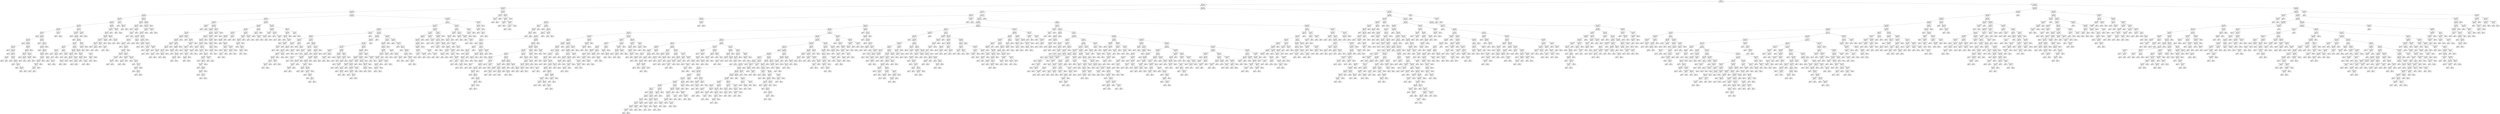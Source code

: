 digraph Tree {
node [shape=box] ;
0 [label="X[12] <= 4.11\ngini = 0.5\nsamples = 6175\nvalue = [4977, 4823]"] ;
1 [label="X[29] <= 4.5\ngini = 0.496\nsamples = 4093\nvalue = [3524, 2968]"] ;
0 -> 1 [labeldistance=2.5, labelangle=45, headlabel="True"] ;
2 [label="X[11] <= 37594.551\ngini = 0.477\nsamples = 975\nvalue = [933, 602]"] ;
1 -> 2 ;
3 [label="X[20] <= 2076.535\ngini = 0.474\nsamples = 956\nvalue = [927, 581]"] ;
2 -> 3 ;
4 [label="X[19] <= 563.5\ngini = 0.499\nsamples = 313\nvalue = [262, 239]"] ;
3 -> 4 ;
5 [label="X[9] <= 1297.5\ngini = 0.476\nsamples = 211\nvalue = [210, 135]"] ;
4 -> 5 ;
6 [label="X[28] <= 144.5\ngini = 0.484\nsamples = 196\nvalue = [192, 134]"] ;
5 -> 6 ;
7 [label="X[18] <= 688.0\ngini = 0.496\nsamples = 157\nvalue = [144, 121]"] ;
6 -> 7 ;
8 [label="X[16] <= 35.625\ngini = 0.498\nsamples = 84\nvalue = [67, 75]"] ;
7 -> 8 ;
9 [label="X[20] <= 77.0\ngini = 0.493\nsamples = 79\nvalue = [58, 74]"] ;
8 -> 9 ;
10 [label="gini = 0.0\nsamples = 6\nvalue = [0, 9]"] ;
9 -> 10 ;
11 [label="X[15] <= 437.0\ngini = 0.498\nsamples = 73\nvalue = [58, 65]"] ;
9 -> 11 ;
12 [label="X[21] <= 273.5\ngini = 0.484\nsamples = 45\nvalue = [43, 30]"] ;
11 -> 12 ;
13 [label="gini = 0.0\nsamples = 5\nvalue = [8, 0]"] ;
12 -> 13 ;
14 [label="X[18] <= 308.0\ngini = 0.497\nsamples = 40\nvalue = [35, 30]"] ;
12 -> 14 ;
15 [label="X[27] <= 387.18\ngini = 0.484\nsamples = 23\nvalue = [16, 23]"] ;
14 -> 15 ;
16 [label="gini = 0.0\nsamples = 5\nvalue = [0, 10]"] ;
15 -> 16 ;
17 [label="X[14] <= 110.5\ngini = 0.495\nsamples = 18\nvalue = [16, 13]"] ;
15 -> 17 ;
18 [label="gini = 0.0\nsamples = 3\nvalue = [5, 0]"] ;
17 -> 18 ;
19 [label="X[19] <= 144.5\ngini = 0.497\nsamples = 15\nvalue = [11, 13]"] ;
17 -> 19 ;
20 [label="X[7] <= 188.5\ngini = 0.32\nsamples = 6\nvalue = [2, 8]"] ;
19 -> 20 ;
21 [label="gini = 0.0\nsamples = 5\nvalue = [0, 8]"] ;
20 -> 21 ;
22 [label="gini = 0.0\nsamples = 1\nvalue = [2, 0]"] ;
20 -> 22 ;
23 [label="X[19] <= 350.5\ngini = 0.459\nsamples = 9\nvalue = [9, 5]"] ;
19 -> 23 ;
24 [label="gini = 0.0\nsamples = 3\nvalue = [5, 0]"] ;
23 -> 24 ;
25 [label="X[14] <= 377.0\ngini = 0.494\nsamples = 6\nvalue = [4, 5]"] ;
23 -> 25 ;
26 [label="gini = 0.0\nsamples = 1\nvalue = [0, 2]"] ;
25 -> 26 ;
27 [label="X[21] <= 411.43\ngini = 0.49\nsamples = 5\nvalue = [4, 3]"] ;
25 -> 27 ;
28 [label="gini = 0.0\nsamples = 1\nvalue = [3, 0]"] ;
27 -> 28 ;
29 [label="X[10] <= 514.0\ngini = 0.375\nsamples = 4\nvalue = [1, 3]"] ;
27 -> 29 ;
30 [label="gini = 0.0\nsamples = 3\nvalue = [0, 3]"] ;
29 -> 30 ;
31 [label="gini = 0.0\nsamples = 1\nvalue = [1, 0]"] ;
29 -> 31 ;
32 [label="X[19] <= 408.3\ngini = 0.393\nsamples = 17\nvalue = [19, 7]"] ;
14 -> 32 ;
33 [label="X[16] <= 3.45\ngini = 0.455\nsamples = 13\nvalue = [13, 7]"] ;
32 -> 33 ;
34 [label="X[18] <= 481.0\ngini = 0.142\nsamples = 8\nvalue = [12, 1]"] ;
33 -> 34 ;
35 [label="gini = 0.0\nsamples = 5\nvalue = [10, 0]"] ;
34 -> 35 ;
36 [label="X[7] <= 97.5\ngini = 0.444\nsamples = 3\nvalue = [2, 1]"] ;
34 -> 36 ;
37 [label="gini = 0.0\nsamples = 2\nvalue = [2, 0]"] ;
36 -> 37 ;
38 [label="gini = 0.0\nsamples = 1\nvalue = [0, 1]"] ;
36 -> 38 ;
39 [label="X[10] <= 111.55\ngini = 0.245\nsamples = 5\nvalue = [1, 6]"] ;
33 -> 39 ;
40 [label="X[15] <= 306.015\ngini = 0.444\nsamples = 2\nvalue = [1, 2]"] ;
39 -> 40 ;
41 [label="gini = 0.0\nsamples = 1\nvalue = [0, 2]"] ;
40 -> 41 ;
42 [label="gini = 0.0\nsamples = 1\nvalue = [1, 0]"] ;
40 -> 42 ;
43 [label="gini = 0.0\nsamples = 3\nvalue = [0, 4]"] ;
39 -> 43 ;
44 [label="gini = 0.0\nsamples = 4\nvalue = [6, 0]"] ;
32 -> 44 ;
45 [label="X[23] <= 494.5\ngini = 0.42\nsamples = 28\nvalue = [15, 35]"] ;
11 -> 45 ;
46 [label="gini = 0.0\nsamples = 6\nvalue = [0, 11]"] ;
45 -> 46 ;
47 [label="X[14] <= 1127.0\ngini = 0.473\nsamples = 22\nvalue = [15, 24]"] ;
45 -> 47 ;
48 [label="X[20] <= 501.5\ngini = 0.499\nsamples = 18\nvalue = [15, 16]"] ;
47 -> 48 ;
49 [label="gini = 0.0\nsamples = 2\nvalue = [3, 0]"] ;
48 -> 49 ;
50 [label="X[15] <= 1091.5\ngini = 0.49\nsamples = 16\nvalue = [12, 16]"] ;
48 -> 50 ;
51 [label="X[23] <= 699.5\ngini = 0.461\nsamples = 14\nvalue = [9, 16]"] ;
50 -> 51 ;
52 [label="X[21] <= 1014.5\ngini = 0.355\nsamples = 8\nvalue = [3, 10]"] ;
51 -> 52 ;
53 [label="X[16] <= 15.625\ngini = 0.48\nsamples = 4\nvalue = [3, 2]"] ;
52 -> 53 ;
54 [label="X[23] <= 621.5\ngini = 0.375\nsamples = 3\nvalue = [3, 1]"] ;
53 -> 54 ;
55 [label="X[20] <= 575.0\ngini = 0.5\nsamples = 2\nvalue = [1, 1]"] ;
54 -> 55 ;
56 [label="gini = 0.0\nsamples = 1\nvalue = [1, 0]"] ;
55 -> 56 ;
57 [label="gini = 0.0\nsamples = 1\nvalue = [0, 1]"] ;
55 -> 57 ;
58 [label="gini = 0.0\nsamples = 1\nvalue = [2, 0]"] ;
54 -> 58 ;
59 [label="gini = 0.0\nsamples = 1\nvalue = [0, 1]"] ;
53 -> 59 ;
60 [label="gini = 0.0\nsamples = 4\nvalue = [0, 8]"] ;
52 -> 60 ;
61 [label="X[2] <= 0.5\ngini = 0.5\nsamples = 6\nvalue = [6, 6]"] ;
51 -> 61 ;
62 [label="gini = 0.0\nsamples = 2\nvalue = [3, 0]"] ;
61 -> 62 ;
63 [label="X[21] <= 746.625\ngini = 0.444\nsamples = 4\nvalue = [3, 6]"] ;
61 -> 63 ;
64 [label="gini = 0.0\nsamples = 1\nvalue = [3, 0]"] ;
63 -> 64 ;
65 [label="gini = 0.0\nsamples = 3\nvalue = [0, 6]"] ;
63 -> 65 ;
66 [label="gini = 0.0\nsamples = 2\nvalue = [3, 0]"] ;
50 -> 66 ;
67 [label="gini = 0.0\nsamples = 4\nvalue = [0, 8]"] ;
47 -> 67 ;
68 [label="X[23] <= 134.775\ngini = 0.18\nsamples = 5\nvalue = [9, 1]"] ;
8 -> 68 ;
69 [label="gini = 0.0\nsamples = 1\nvalue = [0, 1]"] ;
68 -> 69 ;
70 [label="gini = 0.0\nsamples = 4\nvalue = [9, 0]"] ;
68 -> 70 ;
71 [label="X[14] <= 1278.5\ngini = 0.468\nsamples = 73\nvalue = [77, 46]"] ;
7 -> 71 ;
72 [label="X[21] <= 1689.05\ngini = 0.444\nsamples = 67\nvalue = [76, 38]"] ;
71 -> 72 ;
73 [label="gini = 0.0\nsamples = 13\nvalue = [22, 0]"] ;
72 -> 73 ;
74 [label="X[14] <= 139.0\ngini = 0.485\nsamples = 54\nvalue = [54, 38]"] ;
72 -> 74 ;
75 [label="gini = 0.0\nsamples = 5\nvalue = [7, 0]"] ;
74 -> 75 ;
76 [label="X[19] <= 401.0\ngini = 0.494\nsamples = 49\nvalue = [47, 38]"] ;
74 -> 76 ;
77 [label="X[15] <= 322.5\ngini = 0.5\nsamples = 44\nvalue = [38, 37]"] ;
76 -> 77 ;
78 [label="X[7] <= 95.0\ngini = 0.375\nsamples = 12\nvalue = [5, 15]"] ;
77 -> 78 ;
79 [label="X[19] <= 287.0\ngini = 0.245\nsamples = 8\nvalue = [2, 12]"] ;
78 -> 79 ;
80 [label="gini = 0.0\nsamples = 6\nvalue = [0, 10]"] ;
79 -> 80 ;
81 [label="X[19] <= 347.0\ngini = 0.5\nsamples = 2\nvalue = [2, 2]"] ;
79 -> 81 ;
82 [label="gini = 0.0\nsamples = 1\nvalue = [2, 0]"] ;
81 -> 82 ;
83 [label="gini = 0.0\nsamples = 1\nvalue = [0, 2]"] ;
81 -> 83 ;
84 [label="X[11] <= 92.5\ngini = 0.5\nsamples = 4\nvalue = [3, 3]"] ;
78 -> 84 ;
85 [label="gini = 0.0\nsamples = 1\nvalue = [0, 1]"] ;
84 -> 85 ;
86 [label="X[21] <= 20754.1\ngini = 0.48\nsamples = 3\nvalue = [3, 2]"] ;
84 -> 86 ;
87 [label="gini = 0.0\nsamples = 2\nvalue = [3, 0]"] ;
86 -> 87 ;
88 [label="gini = 0.0\nsamples = 1\nvalue = [0, 2]"] ;
86 -> 88 ;
89 [label="X[22] <= 39.5\ngini = 0.48\nsamples = 32\nvalue = [33, 22]"] ;
77 -> 89 ;
90 [label="X[19] <= 149.0\ngini = 0.36\nsamples = 19\nvalue = [26, 8]"] ;
89 -> 90 ;
91 [label="X[20] <= 854.5\ngini = 0.334\nsamples = 18\nvalue = [26, 7]"] ;
90 -> 91 ;
92 [label="X[14] <= 578.5\ngini = 0.105\nsamples = 10\nvalue = [17, 1]"] ;
91 -> 92 ;
93 [label="X[23] <= 526.5\ngini = 0.278\nsamples = 5\nvalue = [5, 1]"] ;
92 -> 93 ;
94 [label="gini = 0.0\nsamples = 4\nvalue = [5, 0]"] ;
93 -> 94 ;
95 [label="gini = 0.0\nsamples = 1\nvalue = [0, 1]"] ;
93 -> 95 ;
96 [label="gini = 0.0\nsamples = 5\nvalue = [12, 0]"] ;
92 -> 96 ;
97 [label="X[21] <= 3877.0\ngini = 0.48\nsamples = 8\nvalue = [9, 6]"] ;
91 -> 97 ;
98 [label="gini = 0.0\nsamples = 3\nvalue = [0, 5]"] ;
97 -> 98 ;
99 [label="X[11] <= 1252.5\ngini = 0.18\nsamples = 5\nvalue = [9, 1]"] ;
97 -> 99 ;
100 [label="gini = 0.0\nsamples = 4\nvalue = [9, 0]"] ;
99 -> 100 ;
101 [label="gini = 0.0\nsamples = 1\nvalue = [0, 1]"] ;
99 -> 101 ;
102 [label="gini = 0.0\nsamples = 1\nvalue = [0, 1]"] ;
90 -> 102 ;
103 [label="X[15] <= 829.0\ngini = 0.444\nsamples = 13\nvalue = [7, 14]"] ;
89 -> 103 ;
104 [label="X[23] <= 546.0\ngini = 0.496\nsamples = 7\nvalue = [6, 5]"] ;
103 -> 104 ;
105 [label="X[9] <= 508.5\ngini = 0.408\nsamples = 3\nvalue = [2, 5]"] ;
104 -> 105 ;
106 [label="gini = 0.0\nsamples = 1\nvalue = [0, 3]"] ;
105 -> 106 ;
107 [label="X[21] <= 5277.25\ngini = 0.5\nsamples = 2\nvalue = [2, 2]"] ;
105 -> 107 ;
108 [label="gini = 0.0\nsamples = 1\nvalue = [2, 0]"] ;
107 -> 108 ;
109 [label="gini = 0.0\nsamples = 1\nvalue = [0, 2]"] ;
107 -> 109 ;
110 [label="gini = 0.0\nsamples = 4\nvalue = [4, 0]"] ;
104 -> 110 ;
111 [label="X[18] <= 1524.5\ngini = 0.18\nsamples = 6\nvalue = [1, 9]"] ;
103 -> 111 ;
112 [label="X[20] <= 1020.0\ngini = 0.5\nsamples = 2\nvalue = [1, 1]"] ;
111 -> 112 ;
113 [label="gini = 0.0\nsamples = 1\nvalue = [0, 1]"] ;
112 -> 113 ;
114 [label="gini = 0.0\nsamples = 1\nvalue = [1, 0]"] ;
112 -> 114 ;
115 [label="gini = 0.0\nsamples = 4\nvalue = [0, 8]"] ;
111 -> 115 ;
116 [label="X[15] <= 211.0\ngini = 0.18\nsamples = 5\nvalue = [9, 1]"] ;
76 -> 116 ;
117 [label="X[11] <= 429.0\ngini = 0.375\nsamples = 2\nvalue = [3, 1]"] ;
116 -> 117 ;
118 [label="gini = 0.0\nsamples = 1\nvalue = [3, 0]"] ;
117 -> 118 ;
119 [label="gini = 0.0\nsamples = 1\nvalue = [0, 1]"] ;
117 -> 119 ;
120 [label="gini = 0.0\nsamples = 3\nvalue = [6, 0]"] ;
116 -> 120 ;
121 [label="X[17] <= 25034.9\ngini = 0.198\nsamples = 6\nvalue = [1, 8]"] ;
71 -> 121 ;
122 [label="gini = 0.0\nsamples = 5\nvalue = [0, 8]"] ;
121 -> 122 ;
123 [label="gini = 0.0\nsamples = 1\nvalue = [1, 0]"] ;
121 -> 123 ;
124 [label="X[22] <= 599.0\ngini = 0.335\nsamples = 39\nvalue = [48, 13]"] ;
6 -> 124 ;
125 [label="X[17] <= 22409.025\ngini = 0.307\nsamples = 36\nvalue = [47, 11]"] ;
124 -> 125 ;
126 [label="X[7] <= 98.0\ngini = 0.226\nsamples = 34\nvalue = [47, 7]"] ;
125 -> 126 ;
127 [label="X[23] <= 664.5\ngini = 0.337\nsamples = 18\nvalue = [22, 6]"] ;
126 -> 127 ;
128 [label="X[27] <= 10847.65\ngini = 0.188\nsamples = 12\nvalue = [17, 2]"] ;
127 -> 128 ;
129 [label="X[18] <= 69.5\ngini = 0.117\nsamples = 9\nvalue = [15, 1]"] ;
128 -> 129 ;
130 [label="gini = 0.0\nsamples = 5\nvalue = [9, 0]"] ;
129 -> 130 ;
131 [label="X[20] <= 158.5\ngini = 0.245\nsamples = 4\nvalue = [6, 1]"] ;
129 -> 131 ;
132 [label="gini = 0.0\nsamples = 1\nvalue = [0, 1]"] ;
131 -> 132 ;
133 [label="gini = 0.0\nsamples = 3\nvalue = [6, 0]"] ;
131 -> 133 ;
134 [label="X[20] <= 142.0\ngini = 0.444\nsamples = 3\nvalue = [2, 1]"] ;
128 -> 134 ;
135 [label="gini = 0.0\nsamples = 1\nvalue = [1, 0]"] ;
134 -> 135 ;
136 [label="X[14] <= 398.0\ngini = 0.5\nsamples = 2\nvalue = [1, 1]"] ;
134 -> 136 ;
137 [label="gini = 0.0\nsamples = 1\nvalue = [0, 1]"] ;
136 -> 137 ;
138 [label="gini = 0.0\nsamples = 1\nvalue = [1, 0]"] ;
136 -> 138 ;
139 [label="X[14] <= 1312.0\ngini = 0.494\nsamples = 6\nvalue = [5, 4]"] ;
127 -> 139 ;
140 [label="gini = 0.0\nsamples = 4\nvalue = [0, 4]"] ;
139 -> 140 ;
141 [label="gini = 0.0\nsamples = 2\nvalue = [5, 0]"] ;
139 -> 141 ;
142 [label="X[23] <= 1250.5\ngini = 0.074\nsamples = 16\nvalue = [25, 1]"] ;
126 -> 142 ;
143 [label="gini = 0.0\nsamples = 11\nvalue = [20, 0]"] ;
142 -> 143 ;
144 [label="X[15] <= 1551.5\ngini = 0.278\nsamples = 5\nvalue = [5, 1]"] ;
142 -> 144 ;
145 [label="gini = 0.0\nsamples = 1\nvalue = [0, 1]"] ;
144 -> 145 ;
146 [label="gini = 0.0\nsamples = 4\nvalue = [5, 0]"] ;
144 -> 146 ;
147 [label="gini = 0.0\nsamples = 2\nvalue = [0, 4]"] ;
125 -> 147 ;
148 [label="X[20] <= 549.0\ngini = 0.444\nsamples = 3\nvalue = [1, 2]"] ;
124 -> 148 ;
149 [label="gini = 0.0\nsamples = 1\nvalue = [1, 0]"] ;
148 -> 149 ;
150 [label="gini = 0.0\nsamples = 2\nvalue = [0, 2]"] ;
148 -> 150 ;
151 [label="X[15] <= 1676.5\ngini = 0.1\nsamples = 15\nvalue = [18, 1]"] ;
5 -> 151 ;
152 [label="gini = 0.0\nsamples = 9\nvalue = [11, 0]"] ;
151 -> 152 ;
153 [label="X[23] <= 1749.5\ngini = 0.219\nsamples = 6\nvalue = [7, 1]"] ;
151 -> 153 ;
154 [label="gini = 0.0\nsamples = 1\nvalue = [0, 1]"] ;
153 -> 154 ;
155 [label="gini = 0.0\nsamples = 5\nvalue = [7, 0]"] ;
153 -> 155 ;
156 [label="X[21] <= 1261.0\ngini = 0.444\nsamples = 102\nvalue = [52, 104]"] ;
4 -> 156 ;
157 [label="X[18] <= 774.0\ngini = 0.494\nsamples = 14\nvalue = [15, 12]"] ;
156 -> 157 ;
158 [label="X[10] <= 738.5\ngini = 0.415\nsamples = 9\nvalue = [5, 12]"] ;
157 -> 158 ;
159 [label="gini = 0.0\nsamples = 4\nvalue = [0, 8]"] ;
158 -> 159 ;
160 [label="X[21] <= 1056.95\ngini = 0.494\nsamples = 5\nvalue = [5, 4]"] ;
158 -> 160 ;
161 [label="X[19] <= 1013.95\ngini = 0.32\nsamples = 3\nvalue = [1, 4]"] ;
160 -> 161 ;
162 [label="gini = 0.0\nsamples = 1\nvalue = [1, 0]"] ;
161 -> 162 ;
163 [label="gini = 0.0\nsamples = 2\nvalue = [0, 4]"] ;
161 -> 163 ;
164 [label="gini = 0.0\nsamples = 2\nvalue = [4, 0]"] ;
160 -> 164 ;
165 [label="gini = 0.0\nsamples = 5\nvalue = [10, 0]"] ;
157 -> 165 ;
166 [label="X[11] <= 1890.0\ngini = 0.409\nsamples = 88\nvalue = [37, 92]"] ;
156 -> 166 ;
167 [label="X[16] <= 1099.25\ngini = 0.442\nsamples = 78\nvalue = [37, 75]"] ;
166 -> 167 ;
168 [label="X[15] <= 1508.0\ngini = 0.427\nsamples = 75\nvalue = [33, 74]"] ;
167 -> 168 ;
169 [label="X[22] <= 297.0\ngini = 0.416\nsamples = 73\nvalue = [31, 74]"] ;
168 -> 169 ;
170 [label="X[14] <= 1851.05\ngini = 0.347\nsamples = 50\nvalue = [17, 59]"] ;
169 -> 170 ;
171 [label="X[11] <= 1427.0\ngini = 0.317\nsamples = 45\nvalue = [14, 57]"] ;
170 -> 171 ;
172 [label="X[14] <= 873.375\ngini = 0.371\nsamples = 39\nvalue = [14, 43]"] ;
171 -> 172 ;
173 [label="gini = 0.0\nsamples = 8\nvalue = [0, 12]"] ;
172 -> 173 ;
174 [label="X[27] <= 12243.0\ngini = 0.429\nsamples = 31\nvalue = [14, 31]"] ;
172 -> 174 ;
175 [label="X[21] <= 2997.135\ngini = 0.475\nsamples = 26\nvalue = [14, 22]"] ;
174 -> 175 ;
176 [label="X[27] <= 1513.5\ngini = 0.153\nsamples = 9\nvalue = [1, 11]"] ;
175 -> 176 ;
177 [label="X[21] <= 1548.125\ngini = 0.278\nsamples = 5\nvalue = [1, 5]"] ;
176 -> 177 ;
178 [label="X[23] <= 1369.25\ngini = 0.444\nsamples = 3\nvalue = [1, 2]"] ;
177 -> 178 ;
179 [label="gini = 0.0\nsamples = 2\nvalue = [0, 2]"] ;
178 -> 179 ;
180 [label="gini = 0.0\nsamples = 1\nvalue = [1, 0]"] ;
178 -> 180 ;
181 [label="gini = 0.0\nsamples = 2\nvalue = [0, 3]"] ;
177 -> 181 ;
182 [label="gini = 0.0\nsamples = 4\nvalue = [0, 6]"] ;
176 -> 182 ;
183 [label="X[10] <= 1006.0\ngini = 0.497\nsamples = 17\nvalue = [13, 11]"] ;
175 -> 183 ;
184 [label="X[9] <= 431.375\ngini = 0.219\nsamples = 7\nvalue = [7, 1]"] ;
183 -> 184 ;
185 [label="X[2] <= 0.5\ngini = 0.375\nsamples = 4\nvalue = [3, 1]"] ;
184 -> 185 ;
186 [label="gini = 0.0\nsamples = 3\nvalue = [3, 0]"] ;
185 -> 186 ;
187 [label="gini = 0.0\nsamples = 1\nvalue = [0, 1]"] ;
185 -> 187 ;
188 [label="gini = 0.0\nsamples = 3\nvalue = [4, 0]"] ;
184 -> 188 ;
189 [label="X[23] <= 1177.875\ngini = 0.469\nsamples = 10\nvalue = [6, 10]"] ;
183 -> 189 ;
190 [label="gini = 0.0\nsamples = 2\nvalue = [0, 6]"] ;
189 -> 190 ;
191 [label="X[14] <= 1178.0\ngini = 0.48\nsamples = 8\nvalue = [6, 4]"] ;
189 -> 191 ;
192 [label="gini = 0.0\nsamples = 1\nvalue = [0, 2]"] ;
191 -> 192 ;
193 [label="X[27] <= 2974.5\ngini = 0.375\nsamples = 7\nvalue = [6, 2]"] ;
191 -> 193 ;
194 [label="X[23] <= 1269.5\ngini = 0.48\nsamples = 4\nvalue = [3, 2]"] ;
193 -> 194 ;
195 [label="gini = 0.0\nsamples = 1\nvalue = [2, 0]"] ;
194 -> 195 ;
196 [label="X[7] <= 71.0\ngini = 0.444\nsamples = 3\nvalue = [1, 2]"] ;
194 -> 196 ;
197 [label="gini = 0.0\nsamples = 1\nvalue = [1, 0]"] ;
196 -> 197 ;
198 [label="gini = 0.0\nsamples = 2\nvalue = [0, 2]"] ;
196 -> 198 ;
199 [label="gini = 0.0\nsamples = 3\nvalue = [3, 0]"] ;
193 -> 199 ;
200 [label="gini = 0.0\nsamples = 5\nvalue = [0, 9]"] ;
174 -> 200 ;
201 [label="gini = 0.0\nsamples = 6\nvalue = [0, 14]"] ;
171 -> 201 ;
202 [label="X[9] <= 118.0\ngini = 0.48\nsamples = 5\nvalue = [3, 2]"] ;
170 -> 202 ;
203 [label="gini = 0.0\nsamples = 3\nvalue = [3, 0]"] ;
202 -> 203 ;
204 [label="gini = 0.0\nsamples = 2\nvalue = [0, 2]"] ;
202 -> 204 ;
205 [label="X[19] <= 1919.0\ngini = 0.499\nsamples = 23\nvalue = [14, 15]"] ;
169 -> 205 ;
206 [label="X[11] <= 201.5\ngini = 0.486\nsamples = 20\nvalue = [14, 10]"] ;
205 -> 206 ;
207 [label="X[7] <= 596.315\ngini = 0.408\nsamples = 6\nvalue = [2, 5]"] ;
206 -> 207 ;
208 [label="gini = 0.0\nsamples = 5\nvalue = [0, 5]"] ;
207 -> 208 ;
209 [label="gini = 0.0\nsamples = 1\nvalue = [2, 0]"] ;
207 -> 209 ;
210 [label="X[10] <= 1134.5\ngini = 0.415\nsamples = 14\nvalue = [12, 5]"] ;
206 -> 210 ;
211 [label="X[21] <= 9211.665\ngini = 0.5\nsamples = 7\nvalue = [4, 4]"] ;
210 -> 211 ;
212 [label="gini = 0.0\nsamples = 3\nvalue = [3, 0]"] ;
211 -> 212 ;
213 [label="X[9] <= 685.25\ngini = 0.32\nsamples = 4\nvalue = [1, 4]"] ;
211 -> 213 ;
214 [label="gini = 0.0\nsamples = 1\nvalue = [1, 0]"] ;
213 -> 214 ;
215 [label="gini = 0.0\nsamples = 3\nvalue = [0, 4]"] ;
213 -> 215 ;
216 [label="X[27] <= 1454.33\ngini = 0.198\nsamples = 7\nvalue = [8, 1]"] ;
210 -> 216 ;
217 [label="gini = 0.0\nsamples = 3\nvalue = [5, 0]"] ;
216 -> 217 ;
218 [label="X[22] <= 1158.0\ngini = 0.375\nsamples = 4\nvalue = [3, 1]"] ;
216 -> 218 ;
219 [label="X[23] <= 1681.31\ngini = 0.5\nsamples = 2\nvalue = [1, 1]"] ;
218 -> 219 ;
220 [label="gini = 0.0\nsamples = 1\nvalue = [0, 1]"] ;
219 -> 220 ;
221 [label="gini = 0.0\nsamples = 1\nvalue = [1, 0]"] ;
219 -> 221 ;
222 [label="gini = 0.0\nsamples = 2\nvalue = [2, 0]"] ;
218 -> 222 ;
223 [label="gini = 0.0\nsamples = 3\nvalue = [0, 5]"] ;
205 -> 223 ;
224 [label="gini = 0.0\nsamples = 2\nvalue = [2, 0]"] ;
168 -> 224 ;
225 [label="X[20] <= 1223.005\ngini = 0.32\nsamples = 3\nvalue = [4, 1]"] ;
167 -> 225 ;
226 [label="gini = 0.0\nsamples = 1\nvalue = [0, 1]"] ;
225 -> 226 ;
227 [label="gini = 0.0\nsamples = 2\nvalue = [4, 0]"] ;
225 -> 227 ;
228 [label="gini = 0.0\nsamples = 10\nvalue = [0, 17]"] ;
166 -> 228 ;
229 [label="X[21] <= 4373.0\ngini = 0.449\nsamples = 643\nvalue = [665, 342]"] ;
3 -> 229 ;
230 [label="X[2] <= 0.5\ngini = 0.485\nsamples = 218\nvalue = [201, 142]"] ;
229 -> 230 ;
231 [label="X[14] <= 3489.5\ngini = 0.461\nsamples = 121\nvalue = [124, 70]"] ;
230 -> 231 ;
232 [label="X[23] <= 3515.5\ngini = 0.08\nsamples = 17\nvalue = [23, 1]"] ;
231 -> 232 ;
233 [label="gini = 0.0\nsamples = 16\nvalue = [23, 0]"] ;
232 -> 233 ;
234 [label="gini = 0.0\nsamples = 1\nvalue = [0, 1]"] ;
232 -> 234 ;
235 [label="X[22] <= 199.225\ngini = 0.482\nsamples = 104\nvalue = [101, 69]"] ;
231 -> 235 ;
236 [label="X[21] <= 1379.5\ngini = 0.466\nsamples = 95\nvalue = [99, 58]"] ;
235 -> 236 ;
237 [label="X[23] <= 4490.0\ngini = 0.407\nsamples = 53\nvalue = [63, 25]"] ;
236 -> 237 ;
238 [label="X[21] <= 496.0\ngini = 0.331\nsamples = 36\nvalue = [49, 13]"] ;
237 -> 238 ;
239 [label="X[27] <= 3199.0\ngini = 0.405\nsamples = 24\nvalue = [33, 13]"] ;
238 -> 239 ;
240 [label="X[17] <= 1561.0\ngini = 0.26\nsamples = 14\nvalue = [22, 4]"] ;
239 -> 240 ;
241 [label="X[18] <= 469.5\ngini = 0.278\nsamples = 13\nvalue = [20, 4]"] ;
240 -> 241 ;
242 [label="X[21] <= 187.0\ngini = 0.18\nsamples = 11\nvalue = [18, 2]"] ;
241 -> 242 ;
243 [label="X[18] <= 157.5\ngini = 0.375\nsamples = 5\nvalue = [6, 2]"] ;
242 -> 243 ;
244 [label="gini = 0.0\nsamples = 4\nvalue = [6, 0]"] ;
243 -> 244 ;
245 [label="gini = 0.0\nsamples = 1\nvalue = [0, 2]"] ;
243 -> 245 ;
246 [label="gini = 0.0\nsamples = 6\nvalue = [12, 0]"] ;
242 -> 246 ;
247 [label="gini = 0.5\nsamples = 2\nvalue = [2, 2]"] ;
241 -> 247 ;
248 [label="gini = 0.0\nsamples = 1\nvalue = [2, 0]"] ;
240 -> 248 ;
249 [label="X[7] <= 1622.5\ngini = 0.495\nsamples = 10\nvalue = [11, 9]"] ;
239 -> 249 ;
250 [label="X[27] <= 5828.5\ngini = 0.498\nsamples = 9\nvalue = [8, 9]"] ;
249 -> 250 ;
251 [label="X[14] <= 8760.2\ngini = 0.375\nsamples = 6\nvalue = [3, 9]"] ;
250 -> 251 ;
252 [label="gini = 0.0\nsamples = 1\nvalue = [1, 0]"] ;
251 -> 252 ;
253 [label="X[21] <= 150.0\ngini = 0.298\nsamples = 5\nvalue = [2, 9]"] ;
251 -> 253 ;
254 [label="X[27] <= 4133.0\ngini = 0.408\nsamples = 3\nvalue = [2, 5]"] ;
253 -> 254 ;
255 [label="gini = 0.0\nsamples = 1\nvalue = [0, 3]"] ;
254 -> 255 ;
256 [label="gini = 0.5\nsamples = 2\nvalue = [2, 2]"] ;
254 -> 256 ;
257 [label="gini = 0.0\nsamples = 2\nvalue = [0, 4]"] ;
253 -> 257 ;
258 [label="gini = 0.0\nsamples = 3\nvalue = [5, 0]"] ;
250 -> 258 ;
259 [label="gini = 0.0\nsamples = 1\nvalue = [3, 0]"] ;
249 -> 259 ;
260 [label="gini = 0.0\nsamples = 12\nvalue = [16, 0]"] ;
238 -> 260 ;
261 [label="X[23] <= 5837.0\ngini = 0.497\nsamples = 17\nvalue = [14, 12]"] ;
237 -> 261 ;
262 [label="gini = 0.0\nsamples = 5\nvalue = [0, 7]"] ;
261 -> 262 ;
263 [label="X[7] <= 1685.0\ngini = 0.388\nsamples = 12\nvalue = [14, 5]"] ;
261 -> 263 ;
264 [label="X[17] <= 31610.859\ngini = 0.444\nsamples = 11\nvalue = [10, 5]"] ;
263 -> 264 ;
265 [label="X[27] <= 11073.325\ngini = 0.278\nsamples = 9\nvalue = [10, 2]"] ;
264 -> 265 ;
266 [label="gini = 0.0\nsamples = 4\nvalue = [5, 0]"] ;
265 -> 266 ;
267 [label="X[14] <= 13657.0\ngini = 0.408\nsamples = 5\nvalue = [5, 2]"] ;
265 -> 267 ;
268 [label="gini = 0.0\nsamples = 1\nvalue = [0, 1]"] ;
267 -> 268 ;
269 [label="X[14] <= 22177.5\ngini = 0.278\nsamples = 4\nvalue = [5, 1]"] ;
267 -> 269 ;
270 [label="X[7] <= 19.5\ngini = 0.444\nsamples = 2\nvalue = [2, 1]"] ;
269 -> 270 ;
271 [label="gini = 0.0\nsamples = 1\nvalue = [0, 1]"] ;
270 -> 271 ;
272 [label="gini = 0.0\nsamples = 1\nvalue = [2, 0]"] ;
270 -> 272 ;
273 [label="gini = 0.0\nsamples = 2\nvalue = [3, 0]"] ;
269 -> 273 ;
274 [label="gini = 0.0\nsamples = 2\nvalue = [0, 3]"] ;
264 -> 274 ;
275 [label="gini = 0.0\nsamples = 1\nvalue = [4, 0]"] ;
263 -> 275 ;
276 [label="X[18] <= 798.0\ngini = 0.499\nsamples = 42\nvalue = [36, 33]"] ;
236 -> 276 ;
277 [label="X[16] <= 57.175\ngini = 0.478\nsamples = 27\nvalue = [19, 29]"] ;
276 -> 277 ;
278 [label="X[28] <= 7156.5\ngini = 0.449\nsamples = 24\nvalue = [15, 29]"] ;
277 -> 278 ;
279 [label="X[21] <= 1800.5\ngini = 0.414\nsamples = 23\nvalue = [12, 29]"] ;
278 -> 279 ;
280 [label="X[17] <= 8183.405\ngini = 0.18\nsamples = 4\nvalue = [1, 9]"] ;
279 -> 280 ;
281 [label="X[21] <= 1500.5\ngini = 0.375\nsamples = 2\nvalue = [1, 3]"] ;
280 -> 281 ;
282 [label="gini = 0.0\nsamples = 1\nvalue = [0, 3]"] ;
281 -> 282 ;
283 [label="gini = 0.0\nsamples = 1\nvalue = [1, 0]"] ;
281 -> 283 ;
284 [label="gini = 0.0\nsamples = 2\nvalue = [0, 6]"] ;
280 -> 284 ;
285 [label="X[23] <= 1779.5\ngini = 0.458\nsamples = 19\nvalue = [11, 20]"] ;
279 -> 285 ;
286 [label="X[21] <= 2011.69\ngini = 0.477\nsamples = 16\nvalue = [11, 17]"] ;
285 -> 286 ;
287 [label="gini = 0.0\nsamples = 2\nvalue = [3, 0]"] ;
286 -> 287 ;
288 [label="X[17] <= 1129.5\ngini = 0.435\nsamples = 14\nvalue = [8, 17]"] ;
286 -> 288 ;
289 [label="X[27] <= 988.5\ngini = 0.397\nsamples = 11\nvalue = [6, 16]"] ;
288 -> 289 ;
290 [label="gini = 0.0\nsamples = 1\nvalue = [2, 0]"] ;
289 -> 290 ;
291 [label="X[18] <= 104.0\ngini = 0.32\nsamples = 10\nvalue = [4, 16]"] ;
289 -> 291 ;
292 [label="X[27] <= 2710.15\ngini = 0.463\nsamples = 7\nvalue = [4, 7]"] ;
291 -> 292 ;
293 [label="gini = 0.0\nsamples = 2\nvalue = [2, 0]"] ;
292 -> 293 ;
294 [label="X[28] <= 668.0\ngini = 0.346\nsamples = 5\nvalue = [2, 7]"] ;
292 -> 294 ;
295 [label="X[21] <= 2907.5\ngini = 0.219\nsamples = 4\nvalue = [1, 7]"] ;
294 -> 295 ;
296 [label="gini = 0.0\nsamples = 2\nvalue = [0, 6]"] ;
295 -> 296 ;
297 [label="X[27] <= 3389.5\ngini = 0.5\nsamples = 2\nvalue = [1, 1]"] ;
295 -> 297 ;
298 [label="gini = 0.0\nsamples = 1\nvalue = [1, 0]"] ;
297 -> 298 ;
299 [label="gini = 0.0\nsamples = 1\nvalue = [0, 1]"] ;
297 -> 299 ;
300 [label="gini = 0.0\nsamples = 1\nvalue = [1, 0]"] ;
294 -> 300 ;
301 [label="gini = 0.0\nsamples = 3\nvalue = [0, 9]"] ;
291 -> 301 ;
302 [label="X[27] <= 21105.156\ngini = 0.444\nsamples = 3\nvalue = [2, 1]"] ;
288 -> 302 ;
303 [label="gini = 0.0\nsamples = 2\nvalue = [2, 0]"] ;
302 -> 303 ;
304 [label="gini = 0.0\nsamples = 1\nvalue = [0, 1]"] ;
302 -> 304 ;
305 [label="gini = 0.0\nsamples = 3\nvalue = [0, 3]"] ;
285 -> 305 ;
306 [label="gini = 0.0\nsamples = 1\nvalue = [3, 0]"] ;
278 -> 306 ;
307 [label="gini = 0.0\nsamples = 3\nvalue = [4, 0]"] ;
277 -> 307 ;
308 [label="X[21] <= 3480.025\ngini = 0.308\nsamples = 15\nvalue = [17, 4]"] ;
276 -> 308 ;
309 [label="X[18] <= 3368.0\ngini = 0.426\nsamples = 9\nvalue = [9, 4]"] ;
308 -> 309 ;
310 [label="X[18] <= 1479.5\ngini = 0.298\nsamples = 8\nvalue = [9, 2]"] ;
309 -> 310 ;
311 [label="X[28] <= 185.5\ngini = 0.48\nsamples = 3\nvalue = [3, 2]"] ;
310 -> 311 ;
312 [label="X[21] <= 1884.0\ngini = 0.444\nsamples = 2\nvalue = [1, 2]"] ;
311 -> 312 ;
313 [label="gini = 0.0\nsamples = 1\nvalue = [1, 0]"] ;
312 -> 313 ;
314 [label="gini = 0.0\nsamples = 1\nvalue = [0, 2]"] ;
312 -> 314 ;
315 [label="gini = 0.0\nsamples = 1\nvalue = [2, 0]"] ;
311 -> 315 ;
316 [label="gini = 0.0\nsamples = 5\nvalue = [6, 0]"] ;
310 -> 316 ;
317 [label="gini = 0.0\nsamples = 1\nvalue = [0, 2]"] ;
309 -> 317 ;
318 [label="gini = 0.0\nsamples = 6\nvalue = [8, 0]"] ;
308 -> 318 ;
319 [label="X[21] <= 1300.0\ngini = 0.26\nsamples = 9\nvalue = [2, 11]"] ;
235 -> 319 ;
320 [label="X[27] <= 10164.5\ngini = 0.444\nsamples = 3\nvalue = [2, 1]"] ;
319 -> 320 ;
321 [label="gini = 0.0\nsamples = 1\nvalue = [0, 1]"] ;
320 -> 321 ;
322 [label="gini = 0.0\nsamples = 2\nvalue = [2, 0]"] ;
320 -> 322 ;
323 [label="gini = 0.0\nsamples = 6\nvalue = [0, 10]"] ;
319 -> 323 ;
324 [label="X[21] <= 2399.0\ngini = 0.499\nsamples = 97\nvalue = [77, 72]"] ;
230 -> 324 ;
325 [label="X[18] <= 309.0\ngini = 0.469\nsamples = 56\nvalue = [55, 33]"] ;
324 -> 325 ;
326 [label="X[21] <= 89.5\ngini = 0.393\nsamples = 42\nvalue = [49, 18]"] ;
325 -> 326 ;
327 [label="X[10] <= 8516.15\ngini = 0.495\nsamples = 19\nvalue = [16, 13]"] ;
326 -> 327 ;
328 [label="X[28] <= 8402.5\ngini = 0.469\nsamples = 15\nvalue = [15, 9]"] ;
327 -> 328 ;
329 [label="X[9] <= 4003.5\ngini = 0.434\nsamples = 14\nvalue = [15, 7]"] ;
328 -> 329 ;
330 [label="gini = 0.0\nsamples = 3\nvalue = [7, 0]"] ;
329 -> 330 ;
331 [label="X[10] <= 5897.5\ngini = 0.498\nsamples = 11\nvalue = [8, 7]"] ;
329 -> 331 ;
332 [label="X[15] <= 4186.15\ngini = 0.444\nsamples = 7\nvalue = [3, 6]"] ;
331 -> 332 ;
333 [label="gini = 0.0\nsamples = 3\nvalue = [0, 5]"] ;
332 -> 333 ;
334 [label="X[23] <= 7377.5\ngini = 0.375\nsamples = 4\nvalue = [3, 1]"] ;
332 -> 334 ;
335 [label="X[23] <= 5060.15\ngini = 0.5\nsamples = 2\nvalue = [1, 1]"] ;
334 -> 335 ;
336 [label="gini = 0.0\nsamples = 1\nvalue = [1, 0]"] ;
335 -> 336 ;
337 [label="gini = 0.0\nsamples = 1\nvalue = [0, 1]"] ;
335 -> 337 ;
338 [label="gini = 0.0\nsamples = 2\nvalue = [2, 0]"] ;
334 -> 338 ;
339 [label="X[17] <= 7526.45\ngini = 0.278\nsamples = 4\nvalue = [5, 1]"] ;
331 -> 339 ;
340 [label="X[20] <= 6841.3\ngini = 0.444\nsamples = 2\nvalue = [2, 1]"] ;
339 -> 340 ;
341 [label="gini = 0.0\nsamples = 1\nvalue = [2, 0]"] ;
340 -> 341 ;
342 [label="gini = 0.0\nsamples = 1\nvalue = [0, 1]"] ;
340 -> 342 ;
343 [label="gini = 0.0\nsamples = 2\nvalue = [3, 0]"] ;
339 -> 343 ;
344 [label="gini = 0.0\nsamples = 1\nvalue = [0, 2]"] ;
328 -> 344 ;
345 [label="X[20] <= 19574.4\ngini = 0.32\nsamples = 4\nvalue = [1, 4]"] ;
327 -> 345 ;
346 [label="gini = 0.0\nsamples = 3\nvalue = [0, 4]"] ;
345 -> 346 ;
347 [label="gini = 0.0\nsamples = 1\nvalue = [1, 0]"] ;
345 -> 347 ;
348 [label="X[17] <= 28674.0\ngini = 0.229\nsamples = 23\nvalue = [33, 5]"] ;
326 -> 348 ;
349 [label="X[10] <= 4654.0\ngini = 0.114\nsamples = 20\nvalue = [31, 2]"] ;
348 -> 349 ;
350 [label="X[22] <= 2981.5\ngini = 0.278\nsamples = 9\nvalue = [10, 2]"] ;
349 -> 350 ;
351 [label="X[10] <= 2691.0\ngini = 0.165\nsamples = 8\nvalue = [10, 1]"] ;
350 -> 351 ;
352 [label="gini = 0.0\nsamples = 5\nvalue = [8, 0]"] ;
351 -> 352 ;
353 [label="X[16] <= 33.72\ngini = 0.444\nsamples = 3\nvalue = [2, 1]"] ;
351 -> 353 ;
354 [label="X[21] <= 455.87\ngini = 0.5\nsamples = 2\nvalue = [1, 1]"] ;
353 -> 354 ;
355 [label="gini = 0.0\nsamples = 1\nvalue = [1, 0]"] ;
354 -> 355 ;
356 [label="gini = 0.0\nsamples = 1\nvalue = [0, 1]"] ;
354 -> 356 ;
357 [label="gini = 0.0\nsamples = 1\nvalue = [1, 0]"] ;
353 -> 357 ;
358 [label="gini = 0.0\nsamples = 1\nvalue = [0, 1]"] ;
350 -> 358 ;
359 [label="gini = 0.0\nsamples = 11\nvalue = [21, 0]"] ;
349 -> 359 ;
360 [label="X[21] <= 1960.875\ngini = 0.48\nsamples = 3\nvalue = [2, 3]"] ;
348 -> 360 ;
361 [label="gini = 0.0\nsamples = 2\nvalue = [0, 3]"] ;
360 -> 361 ;
362 [label="gini = 0.0\nsamples = 1\nvalue = [2, 0]"] ;
360 -> 362 ;
363 [label="X[7] <= 225.0\ngini = 0.408\nsamples = 14\nvalue = [6, 15]"] ;
325 -> 363 ;
364 [label="X[14] <= 6490.0\ngini = 0.5\nsamples = 9\nvalue = [6, 6]"] ;
363 -> 364 ;
365 [label="gini = 0.0\nsamples = 2\nvalue = [0, 3]"] ;
364 -> 365 ;
366 [label="X[10] <= 21140.676\ngini = 0.444\nsamples = 7\nvalue = [6, 3]"] ;
364 -> 366 ;
367 [label="gini = 0.0\nsamples = 5\nvalue = [6, 0]"] ;
366 -> 367 ;
368 [label="gini = 0.0\nsamples = 2\nvalue = [0, 3]"] ;
366 -> 368 ;
369 [label="gini = 0.0\nsamples = 5\nvalue = [0, 9]"] ;
363 -> 369 ;
370 [label="X[9] <= 2956.53\ngini = 0.461\nsamples = 41\nvalue = [22, 39]"] ;
324 -> 370 ;
371 [label="X[20] <= 2603.825\ngini = 0.257\nsamples = 22\nvalue = [5, 28]"] ;
370 -> 371 ;
372 [label="X[20] <= 2435.075\ngini = 0.48\nsamples = 8\nvalue = [4, 6]"] ;
371 -> 372 ;
373 [label="X[27] <= 3295.1\ngini = 0.375\nsamples = 6\nvalue = [2, 6]"] ;
372 -> 373 ;
374 [label="gini = 0.0\nsamples = 4\nvalue = [0, 6]"] ;
373 -> 374 ;
375 [label="gini = 0.0\nsamples = 2\nvalue = [2, 0]"] ;
373 -> 375 ;
376 [label="gini = 0.0\nsamples = 2\nvalue = [2, 0]"] ;
372 -> 376 ;
377 [label="X[19] <= 12561.5\ngini = 0.083\nsamples = 14\nvalue = [1, 22]"] ;
371 -> 377 ;
378 [label="gini = 0.0\nsamples = 12\nvalue = [0, 21]"] ;
377 -> 378 ;
379 [label="X[20] <= 24400.975\ngini = 0.5\nsamples = 2\nvalue = [1, 1]"] ;
377 -> 379 ;
380 [label="gini = 0.0\nsamples = 1\nvalue = [1, 0]"] ;
379 -> 380 ;
381 [label="gini = 0.0\nsamples = 1\nvalue = [0, 1]"] ;
379 -> 381 ;
382 [label="X[28] <= 75.0\ngini = 0.477\nsamples = 19\nvalue = [17, 11]"] ;
370 -> 382 ;
383 [label="X[14] <= 10911.0\ngini = 0.346\nsamples = 14\nvalue = [14, 4]"] ;
382 -> 383 ;
384 [label="X[19] <= 3047.5\ngini = 0.291\nsamples = 13\nvalue = [14, 3]"] ;
383 -> 384 ;
385 [label="gini = 0.0\nsamples = 6\nvalue = [8, 0]"] ;
384 -> 385 ;
386 [label="X[9] <= 3324.375\ngini = 0.444\nsamples = 7\nvalue = [6, 3]"] ;
384 -> 386 ;
387 [label="gini = 0.0\nsamples = 2\nvalue = [0, 2]"] ;
386 -> 387 ;
388 [label="X[20] <= 3913.0\ngini = 0.245\nsamples = 5\nvalue = [6, 1]"] ;
386 -> 388 ;
389 [label="X[23] <= 3588.5\ngini = 0.444\nsamples = 3\nvalue = [2, 1]"] ;
388 -> 389 ;
390 [label="gini = 0.0\nsamples = 2\nvalue = [2, 0]"] ;
389 -> 390 ;
391 [label="gini = 0.0\nsamples = 1\nvalue = [0, 1]"] ;
389 -> 391 ;
392 [label="gini = 0.0\nsamples = 2\nvalue = [4, 0]"] ;
388 -> 392 ;
393 [label="gini = 0.0\nsamples = 1\nvalue = [0, 1]"] ;
383 -> 393 ;
394 [label="X[10] <= 180.5\ngini = 0.42\nsamples = 5\nvalue = [3, 7]"] ;
382 -> 394 ;
395 [label="gini = 0.0\nsamples = 2\nvalue = [3, 0]"] ;
394 -> 395 ;
396 [label="gini = 0.0\nsamples = 3\nvalue = [0, 7]"] ;
394 -> 396 ;
397 [label="X[21] <= 156418.094\ngini = 0.421\nsamples = 425\nvalue = [464, 200]"] ;
229 -> 397 ;
398 [label="X[2] <= 1.5\ngini = 0.417\nsamples = 417\nvalue = [460, 194]"] ;
397 -> 398 ;
399 [label="X[17] <= 6362.95\ngini = 0.412\nsamples = 387\nvalue = [434, 177]"] ;
398 -> 399 ;
400 [label="X[18] <= 553.25\ngini = 0.385\nsamples = 301\nvalue = [353, 124]"] ;
399 -> 400 ;
401 [label="X[17] <= 1223.275\ngini = 0.476\nsamples = 102\nvalue = [94, 60]"] ;
400 -> 401 ;
402 [label="X[20] <= 9007.0\ngini = 0.487\nsamples = 94\nvalue = [83, 60]"] ;
401 -> 402 ;
403 [label="X[27] <= 8973.525\ngini = 0.406\nsamples = 34\nvalue = [38, 15]"] ;
402 -> 403 ;
404 [label="X[16] <= 219.95\ngini = 0.455\nsamples = 23\nvalue = [26, 14]"] ;
403 -> 404 ;
405 [label="X[18] <= 44.0\ngini = 0.465\nsamples = 22\nvalue = [24, 14]"] ;
404 -> 405 ;
406 [label="X[7] <= 463.5\ngini = 0.497\nsamples = 16\nvalue = [12, 14]"] ;
405 -> 406 ;
407 [label="X[19] <= 7041.0\ngini = 0.305\nsamples = 10\nvalue = [3, 13]"] ;
406 -> 407 ;
408 [label="X[15] <= 5816.5\ngini = 0.231\nsamples = 9\nvalue = [2, 13]"] ;
407 -> 408 ;
409 [label="X[2] <= 0.5\ngini = 0.142\nsamples = 7\nvalue = [1, 12]"] ;
408 -> 409 ;
410 [label="X[19] <= 1558.0\ngini = 0.32\nsamples = 3\nvalue = [1, 4]"] ;
409 -> 410 ;
411 [label="gini = 0.0\nsamples = 1\nvalue = [1, 0]"] ;
410 -> 411 ;
412 [label="gini = 0.0\nsamples = 2\nvalue = [0, 4]"] ;
410 -> 412 ;
413 [label="gini = 0.0\nsamples = 4\nvalue = [0, 8]"] ;
409 -> 413 ;
414 [label="X[23] <= 6859.0\ngini = 0.5\nsamples = 2\nvalue = [1, 1]"] ;
408 -> 414 ;
415 [label="gini = 0.0\nsamples = 1\nvalue = [1, 0]"] ;
414 -> 415 ;
416 [label="gini = 0.0\nsamples = 1\nvalue = [0, 1]"] ;
414 -> 416 ;
417 [label="gini = 0.0\nsamples = 1\nvalue = [1, 0]"] ;
407 -> 417 ;
418 [label="X[16] <= 136.275\ngini = 0.18\nsamples = 6\nvalue = [9, 1]"] ;
406 -> 418 ;
419 [label="gini = 0.0\nsamples = 5\nvalue = [9, 0]"] ;
418 -> 419 ;
420 [label="gini = 0.0\nsamples = 1\nvalue = [0, 1]"] ;
418 -> 420 ;
421 [label="gini = 0.0\nsamples = 6\nvalue = [12, 0]"] ;
405 -> 421 ;
422 [label="gini = 0.0\nsamples = 1\nvalue = [2, 0]"] ;
404 -> 422 ;
423 [label="X[2] <= 0.5\ngini = 0.142\nsamples = 11\nvalue = [12, 1]"] ;
403 -> 423 ;
424 [label="gini = 0.0\nsamples = 3\nvalue = [3, 0]"] ;
423 -> 424 ;
425 [label="X[7] <= 113.49\ngini = 0.18\nsamples = 8\nvalue = [9, 1]"] ;
423 -> 425 ;
426 [label="X[9] <= 3111.25\ngini = 0.444\nsamples = 3\nvalue = [2, 1]"] ;
425 -> 426 ;
427 [label="gini = 0.0\nsamples = 1\nvalue = [0, 1]"] ;
426 -> 427 ;
428 [label="gini = 0.0\nsamples = 2\nvalue = [2, 0]"] ;
426 -> 428 ;
429 [label="gini = 0.0\nsamples = 5\nvalue = [7, 0]"] ;
425 -> 429 ;
430 [label="X[14] <= 11546.0\ngini = 0.5\nsamples = 60\nvalue = [45, 45]"] ;
402 -> 430 ;
431 [label="gini = 0.0\nsamples = 8\nvalue = [0, 12]"] ;
430 -> 431 ;
432 [label="X[23] <= 5814.5\ngini = 0.488\nsamples = 52\nvalue = [45, 33]"] ;
430 -> 432 ;
433 [label="X[21] <= 4961.0\ngini = 0.494\nsamples = 23\nvalue = [16, 20]"] ;
432 -> 433 ;
434 [label="X[28] <= 2079.5\ngini = 0.219\nsamples = 5\nvalue = [7, 1]"] ;
433 -> 434 ;
435 [label="gini = 0.0\nsamples = 4\nvalue = [7, 0]"] ;
434 -> 435 ;
436 [label="gini = 0.0\nsamples = 1\nvalue = [0, 1]"] ;
434 -> 436 ;
437 [label="X[21] <= 40417.5\ngini = 0.436\nsamples = 18\nvalue = [9, 19]"] ;
433 -> 437 ;
438 [label="X[21] <= 5495.5\ngini = 0.33\nsamples = 15\nvalue = [5, 19]"] ;
437 -> 438 ;
439 [label="X[27] <= 5180.0\ngini = 0.5\nsamples = 2\nvalue = [1, 1]"] ;
438 -> 439 ;
440 [label="gini = 0.0\nsamples = 1\nvalue = [0, 1]"] ;
439 -> 440 ;
441 [label="gini = 0.0\nsamples = 1\nvalue = [1, 0]"] ;
439 -> 441 ;
442 [label="X[28] <= 4833.375\ngini = 0.298\nsamples = 13\nvalue = [4, 18]"] ;
438 -> 442 ;
443 [label="X[18] <= 146.5\ngini = 0.346\nsamples = 11\nvalue = [4, 14]"] ;
442 -> 443 ;
444 [label="X[21] <= 9154.54\ngini = 0.49\nsamples = 6\nvalue = [4, 3]"] ;
443 -> 444 ;
445 [label="X[28] <= 1065.5\ngini = 0.375\nsamples = 3\nvalue = [1, 3]"] ;
444 -> 445 ;
446 [label="gini = 0.0\nsamples = 2\nvalue = [0, 3]"] ;
445 -> 446 ;
447 [label="gini = 0.0\nsamples = 1\nvalue = [1, 0]"] ;
445 -> 447 ;
448 [label="gini = 0.0\nsamples = 3\nvalue = [3, 0]"] ;
444 -> 448 ;
449 [label="gini = 0.0\nsamples = 5\nvalue = [0, 11]"] ;
443 -> 449 ;
450 [label="gini = 0.0\nsamples = 2\nvalue = [0, 4]"] ;
442 -> 450 ;
451 [label="gini = 0.0\nsamples = 3\nvalue = [4, 0]"] ;
437 -> 451 ;
452 [label="X[21] <= 71705.172\ngini = 0.427\nsamples = 29\nvalue = [29, 13]"] ;
432 -> 452 ;
453 [label="X[22] <= 8326.0\ngini = 0.399\nsamples = 28\nvalue = [29, 11]"] ;
452 -> 453 ;
454 [label="X[7] <= 1942.5\ngini = 0.431\nsamples = 24\nvalue = [24, 11]"] ;
453 -> 454 ;
455 [label="X[27] <= 23691.5\ngini = 0.366\nsamples = 21\nvalue = [22, 7]"] ;
454 -> 455 ;
456 [label="X[18] <= 95.0\ngini = 0.455\nsamples = 16\nvalue = [13, 7]"] ;
455 -> 456 ;
457 [label="X[20] <= 12449.375\ngini = 0.36\nsamples = 13\nvalue = [13, 4]"] ;
456 -> 457 ;
458 [label="X[22] <= 69.5\ngini = 0.444\nsamples = 3\nvalue = [1, 2]"] ;
457 -> 458 ;
459 [label="gini = 0.0\nsamples = 2\nvalue = [0, 2]"] ;
458 -> 459 ;
460 [label="gini = 0.0\nsamples = 1\nvalue = [1, 0]"] ;
458 -> 460 ;
461 [label="X[15] <= 20466.5\ngini = 0.245\nsamples = 10\nvalue = [12, 2]"] ;
457 -> 461 ;
462 [label="X[27] <= 17855.1\ngini = 0.142\nsamples = 9\nvalue = [12, 1]"] ;
461 -> 462 ;
463 [label="gini = 0.0\nsamples = 6\nvalue = [9, 0]"] ;
462 -> 463 ;
464 [label="X[19] <= 8945.0\ngini = 0.375\nsamples = 3\nvalue = [3, 1]"] ;
462 -> 464 ;
465 [label="gini = 0.0\nsamples = 1\nvalue = [2, 0]"] ;
464 -> 465 ;
466 [label="X[2] <= 0.5\ngini = 0.5\nsamples = 2\nvalue = [1, 1]"] ;
464 -> 466 ;
467 [label="gini = 0.0\nsamples = 1\nvalue = [0, 1]"] ;
466 -> 467 ;
468 [label="gini = 0.0\nsamples = 1\nvalue = [1, 0]"] ;
466 -> 468 ;
469 [label="gini = 0.0\nsamples = 1\nvalue = [0, 1]"] ;
461 -> 469 ;
470 [label="gini = 0.0\nsamples = 3\nvalue = [0, 3]"] ;
456 -> 470 ;
471 [label="gini = 0.0\nsamples = 5\nvalue = [9, 0]"] ;
455 -> 471 ;
472 [label="X[22] <= 2698.0\ngini = 0.444\nsamples = 3\nvalue = [2, 4]"] ;
454 -> 472 ;
473 [label="gini = 0.0\nsamples = 2\nvalue = [0, 4]"] ;
472 -> 473 ;
474 [label="gini = 0.0\nsamples = 1\nvalue = [2, 0]"] ;
472 -> 474 ;
475 [label="gini = 0.0\nsamples = 4\nvalue = [5, 0]"] ;
453 -> 475 ;
476 [label="gini = 0.0\nsamples = 1\nvalue = [0, 2]"] ;
452 -> 476 ;
477 [label="gini = 0.0\nsamples = 8\nvalue = [11, 0]"] ;
401 -> 477 ;
478 [label="X[14] <= 8424.86\ngini = 0.318\nsamples = 199\nvalue = [259, 64]"] ;
400 -> 478 ;
479 [label="X[14] <= 8019.5\ngini = 0.393\nsamples = 104\nvalue = [125, 46]"] ;
478 -> 479 ;
480 [label="X[23] <= 8332.0\ngini = 0.372\nsamples = 102\nvalue = [125, 41]"] ;
479 -> 480 ;
481 [label="X[23] <= 4246.75\ngini = 0.336\nsamples = 98\nvalue = [125, 34]"] ;
480 -> 481 ;
482 [label="X[15] <= 1463.325\ngini = 0.482\nsamples = 31\nvalue = [28, 19]"] ;
481 -> 482 ;
483 [label="X[11] <= 2160.5\ngini = 0.278\nsamples = 9\nvalue = [2, 10]"] ;
482 -> 483 ;
484 [label="gini = 0.0\nsamples = 5\nvalue = [0, 8]"] ;
483 -> 484 ;
485 [label="X[7] <= 1187.0\ngini = 0.5\nsamples = 4\nvalue = [2, 2]"] ;
483 -> 485 ;
486 [label="X[18] <= 2296.25\ngini = 0.444\nsamples = 3\nvalue = [2, 1]"] ;
485 -> 486 ;
487 [label="gini = 0.0\nsamples = 1\nvalue = [0, 1]"] ;
486 -> 487 ;
488 [label="gini = 0.0\nsamples = 2\nvalue = [2, 0]"] ;
486 -> 488 ;
489 [label="gini = 0.0\nsamples = 1\nvalue = [0, 1]"] ;
485 -> 489 ;
490 [label="X[18] <= 6596.75\ngini = 0.382\nsamples = 22\nvalue = [26, 9]"] ;
482 -> 490 ;
491 [label="X[23] <= 3518.5\ngini = 0.227\nsamples = 15\nvalue = [20, 3]"] ;
490 -> 491 ;
492 [label="gini = 0.0\nsamples = 12\nvalue = [19, 0]"] ;
491 -> 492 ;
493 [label="X[28] <= 4029.5\ngini = 0.375\nsamples = 3\nvalue = [1, 3]"] ;
491 -> 493 ;
494 [label="gini = 0.0\nsamples = 2\nvalue = [0, 3]"] ;
493 -> 494 ;
495 [label="gini = 0.0\nsamples = 1\nvalue = [1, 0]"] ;
493 -> 495 ;
496 [label="X[9] <= 3143.0\ngini = 0.5\nsamples = 7\nvalue = [6, 6]"] ;
490 -> 496 ;
497 [label="X[15] <= 3034.0\ngini = 0.375\nsamples = 6\nvalue = [2, 6]"] ;
496 -> 497 ;
498 [label="X[2] <= 0.5\ngini = 0.48\nsamples = 5\nvalue = [2, 3]"] ;
497 -> 498 ;
499 [label="gini = 0.0\nsamples = 2\nvalue = [0, 2]"] ;
498 -> 499 ;
500 [label="X[21] <= 9399.5\ngini = 0.444\nsamples = 3\nvalue = [2, 1]"] ;
498 -> 500 ;
501 [label="gini = 0.0\nsamples = 1\nvalue = [0, 1]"] ;
500 -> 501 ;
502 [label="gini = 0.0\nsamples = 2\nvalue = [2, 0]"] ;
500 -> 502 ;
503 [label="gini = 0.0\nsamples = 1\nvalue = [0, 3]"] ;
497 -> 503 ;
504 [label="gini = 0.0\nsamples = 1\nvalue = [4, 0]"] ;
496 -> 504 ;
505 [label="X[19] <= 5766.0\ngini = 0.232\nsamples = 67\nvalue = [97, 15]"] ;
481 -> 505 ;
506 [label="X[22] <= 4800.0\ngini = 0.268\nsamples = 57\nvalue = [79, 15]"] ;
505 -> 506 ;
507 [label="X[14] <= 6349.75\ngini = 0.201\nsamples = 54\nvalue = [78, 10]"] ;
506 -> 507 ;
508 [label="X[9] <= 5346.95\ngini = 0.138\nsamples = 40\nvalue = [62, 5]"] ;
507 -> 508 ;
509 [label="X[21] <= 4881.5\ngini = 0.117\nsamples = 37\nvalue = [60, 4]"] ;
508 -> 509 ;
510 [label="X[23] <= 4738.0\ngini = 0.298\nsamples = 6\nvalue = [9, 2]"] ;
509 -> 510 ;
511 [label="X[9] <= 4417.0\ngini = 0.18\nsamples = 5\nvalue = [9, 1]"] ;
510 -> 511 ;
512 [label="gini = 0.0\nsamples = 2\nvalue = [6, 0]"] ;
511 -> 512 ;
513 [label="X[19] <= 129.5\ngini = 0.375\nsamples = 3\nvalue = [3, 1]"] ;
511 -> 513 ;
514 [label="gini = 0.0\nsamples = 2\nvalue = [3, 0]"] ;
513 -> 514 ;
515 [label="gini = 0.0\nsamples = 1\nvalue = [0, 1]"] ;
513 -> 515 ;
516 [label="gini = 0.0\nsamples = 1\nvalue = [0, 1]"] ;
510 -> 516 ;
517 [label="X[9] <= 4300.0\ngini = 0.073\nsamples = 31\nvalue = [51, 2]"] ;
509 -> 517 ;
518 [label="X[18] <= 7982.5\ngini = 0.045\nsamples = 25\nvalue = [42, 1]"] ;
517 -> 518 ;
519 [label="gini = 0.0\nsamples = 21\nvalue = [35, 0]"] ;
518 -> 519 ;
520 [label="X[15] <= 4269.55\ngini = 0.219\nsamples = 4\nvalue = [7, 1]"] ;
518 -> 520 ;
521 [label="gini = 0.0\nsamples = 2\nvalue = [6, 0]"] ;
520 -> 521 ;
522 [label="X[20] <= 5151.37\ngini = 0.5\nsamples = 2\nvalue = [1, 1]"] ;
520 -> 522 ;
523 [label="gini = 0.0\nsamples = 1\nvalue = [0, 1]"] ;
522 -> 523 ;
524 [label="gini = 0.0\nsamples = 1\nvalue = [1, 0]"] ;
522 -> 524 ;
525 [label="X[20] <= 4566.375\ngini = 0.18\nsamples = 6\nvalue = [9, 1]"] ;
517 -> 525 ;
526 [label="gini = 0.0\nsamples = 1\nvalue = [0, 1]"] ;
525 -> 526 ;
527 [label="gini = 0.0\nsamples = 5\nvalue = [9, 0]"] ;
525 -> 527 ;
528 [label="X[7] <= 3240.625\ngini = 0.444\nsamples = 3\nvalue = [2, 1]"] ;
508 -> 528 ;
529 [label="gini = 0.0\nsamples = 1\nvalue = [0, 1]"] ;
528 -> 529 ;
530 [label="gini = 0.0\nsamples = 2\nvalue = [2, 0]"] ;
528 -> 530 ;
531 [label="X[19] <= 4857.375\ngini = 0.363\nsamples = 14\nvalue = [16, 5]"] ;
507 -> 531 ;
532 [label="X[22] <= 506.0\ngini = 0.32\nsamples = 13\nvalue = [16, 4]"] ;
531 -> 532 ;
533 [label="X[20] <= 6707.0\ngini = 0.198\nsamples = 12\nvalue = [16, 2]"] ;
532 -> 533 ;
534 [label="X[18] <= 6472.5\ngini = 0.408\nsamples = 4\nvalue = [5, 2]"] ;
533 -> 534 ;
535 [label="gini = 0.0\nsamples = 2\nvalue = [5, 0]"] ;
534 -> 535 ;
536 [label="gini = 0.0\nsamples = 2\nvalue = [0, 2]"] ;
534 -> 536 ;
537 [label="gini = 0.0\nsamples = 8\nvalue = [11, 0]"] ;
533 -> 537 ;
538 [label="gini = 0.0\nsamples = 1\nvalue = [0, 2]"] ;
532 -> 538 ;
539 [label="gini = 0.0\nsamples = 1\nvalue = [0, 1]"] ;
531 -> 539 ;
540 [label="X[19] <= 4141.0\ngini = 0.278\nsamples = 3\nvalue = [1, 5]"] ;
506 -> 540 ;
541 [label="gini = 0.0\nsamples = 1\nvalue = [0, 3]"] ;
540 -> 541 ;
542 [label="X[21] <= 34339.426\ngini = 0.444\nsamples = 2\nvalue = [1, 2]"] ;
540 -> 542 ;
543 [label="gini = 0.0\nsamples = 1\nvalue = [0, 2]"] ;
542 -> 543 ;
544 [label="gini = 0.0\nsamples = 1\nvalue = [1, 0]"] ;
542 -> 544 ;
545 [label="gini = 0.0\nsamples = 10\nvalue = [18, 0]"] ;
505 -> 545 ;
546 [label="gini = 0.0\nsamples = 4\nvalue = [0, 7]"] ;
480 -> 546 ;
547 [label="gini = 0.0\nsamples = 2\nvalue = [0, 5]"] ;
479 -> 547 ;
548 [label="X[14] <= 17384.801\ngini = 0.209\nsamples = 95\nvalue = [134, 18]"] ;
478 -> 548 ;
549 [label="X[14] <= 13711.0\ngini = 0.121\nsamples = 65\nvalue = [101, 7]"] ;
548 -> 549 ;
550 [label="X[23] <= 12844.5\ngini = 0.145\nsamples = 54\nvalue = [82, 7]"] ;
549 -> 550 ;
551 [label="X[16] <= 182.25\ngini = 0.127\nsamples = 53\nvalue = [82, 6]"] ;
550 -> 551 ;
552 [label="X[28] <= 6948.0\ngini = 0.096\nsamples = 47\nvalue = [75, 4]"] ;
551 -> 552 ;
553 [label="X[17] <= 2427.0\ngini = 0.078\nsamples = 44\nvalue = [71, 3]"] ;
552 -> 553 ;
554 [label="X[18] <= 16332.5\ngini = 0.053\nsamples = 43\nvalue = [71, 2]"] ;
553 -> 554 ;
555 [label="X[21] <= 10960.15\ngini = 0.031\nsamples = 37\nvalue = [63, 1]"] ;
554 -> 555 ;
556 [label="X[7] <= 473.75\ngini = 0.062\nsamples = 19\nvalue = [30, 1]"] ;
555 -> 556 ;
557 [label="X[21] <= 10748.65\ngini = 0.071\nsamples = 16\nvalue = [26, 1]"] ;
556 -> 557 ;
558 [label="gini = 0.0\nsamples = 15\nvalue = [26, 0]"] ;
557 -> 558 ;
559 [label="gini = 0.0\nsamples = 1\nvalue = [0, 1]"] ;
557 -> 559 ;
560 [label="gini = 0.0\nsamples = 3\nvalue = [4, 0]"] ;
556 -> 560 ;
561 [label="gini = 0.0\nsamples = 18\nvalue = [33, 0]"] ;
555 -> 561 ;
562 [label="X[18] <= 17594.5\ngini = 0.198\nsamples = 6\nvalue = [8, 1]"] ;
554 -> 562 ;
563 [label="gini = 0.0\nsamples = 1\nvalue = [0, 1]"] ;
562 -> 563 ;
564 [label="gini = 0.0\nsamples = 5\nvalue = [8, 0]"] ;
562 -> 564 ;
565 [label="gini = 0.0\nsamples = 1\nvalue = [0, 1]"] ;
553 -> 565 ;
566 [label="X[18] <= 2065.0\ngini = 0.32\nsamples = 3\nvalue = [4, 1]"] ;
552 -> 566 ;
567 [label="gini = 0.0\nsamples = 1\nvalue = [0, 1]"] ;
566 -> 567 ;
568 [label="gini = 0.0\nsamples = 2\nvalue = [4, 0]"] ;
566 -> 568 ;
569 [label="X[2] <= 0.5\ngini = 0.346\nsamples = 6\nvalue = [7, 2]"] ;
551 -> 569 ;
570 [label="gini = 0.0\nsamples = 3\nvalue = [6, 0]"] ;
569 -> 570 ;
571 [label="X[14] <= 9510.5\ngini = 0.444\nsamples = 3\nvalue = [1, 2]"] ;
569 -> 571 ;
572 [label="gini = 0.0\nsamples = 1\nvalue = [0, 1]"] ;
571 -> 572 ;
573 [label="X[16] <= 867.5\ngini = 0.5\nsamples = 2\nvalue = [1, 1]"] ;
571 -> 573 ;
574 [label="gini = 0.0\nsamples = 1\nvalue = [0, 1]"] ;
573 -> 574 ;
575 [label="gini = 0.0\nsamples = 1\nvalue = [1, 0]"] ;
573 -> 575 ;
576 [label="gini = 0.0\nsamples = 1\nvalue = [0, 1]"] ;
550 -> 576 ;
577 [label="gini = 0.0\nsamples = 11\nvalue = [19, 0]"] ;
549 -> 577 ;
578 [label="X[27] <= 1465.5\ngini = 0.375\nsamples = 30\nvalue = [33, 11]"] ;
548 -> 578 ;
579 [label="gini = 0.0\nsamples = 11\nvalue = [15, 0]"] ;
578 -> 579 ;
580 [label="X[23] <= 21481.051\ngini = 0.471\nsamples = 19\nvalue = [18, 11]"] ;
578 -> 580 ;
581 [label="gini = 0.0\nsamples = 4\nvalue = [0, 6]"] ;
580 -> 581 ;
582 [label="X[7] <= 754.0\ngini = 0.34\nsamples = 15\nvalue = [18, 5]"] ;
580 -> 582 ;
583 [label="gini = 0.0\nsamples = 2\nvalue = [0, 2]"] ;
582 -> 583 ;
584 [label="X[20] <= 33378.875\ngini = 0.245\nsamples = 13\nvalue = [18, 3]"] ;
582 -> 584 ;
585 [label="X[9] <= 3778.0\ngini = 0.375\nsamples = 8\nvalue = [9, 3]"] ;
584 -> 585 ;
586 [label="gini = 0.0\nsamples = 5\nvalue = [8, 0]"] ;
585 -> 586 ;
587 [label="X[18] <= 4806.75\ngini = 0.375\nsamples = 3\nvalue = [1, 3]"] ;
585 -> 587 ;
588 [label="gini = 0.0\nsamples = 1\nvalue = [0, 2]"] ;
587 -> 588 ;
589 [label="X[14] <= 25157.0\ngini = 0.5\nsamples = 2\nvalue = [1, 1]"] ;
587 -> 589 ;
590 [label="gini = 0.0\nsamples = 1\nvalue = [1, 0]"] ;
589 -> 590 ;
591 [label="gini = 0.0\nsamples = 1\nvalue = [0, 1]"] ;
589 -> 591 ;
592 [label="gini = 0.0\nsamples = 5\nvalue = [9, 0]"] ;
584 -> 592 ;
593 [label="X[16] <= 309.495\ngini = 0.478\nsamples = 86\nvalue = [81, 53]"] ;
399 -> 593 ;
594 [label="X[7] <= 1623.71\ngini = 0.425\nsamples = 45\nvalue = [52, 23]"] ;
593 -> 594 ;
595 [label="X[7] <= 1542.25\ngini = 0.471\nsamples = 35\nvalue = [36, 22]"] ;
594 -> 595 ;
596 [label="X[10] <= 7609.375\ngini = 0.426\nsamples = 32\nvalue = [36, 16]"] ;
595 -> 596 ;
597 [label="X[22] <= 5080.0\ngini = 0.403\nsamples = 30\nvalue = [36, 14]"] ;
596 -> 597 ;
598 [label="X[27] <= 29076.375\ngini = 0.359\nsamples = 28\nvalue = [36, 11]"] ;
597 -> 598 ;
599 [label="X[20] <= 8293.5\ngini = 0.453\nsamples = 15\nvalue = [17, 9]"] ;
598 -> 599 ;
600 [label="X[27] <= 20654.25\ngini = 0.42\nsamples = 7\nvalue = [3, 7]"] ;
599 -> 600 ;
601 [label="gini = 0.0\nsamples = 2\nvalue = [3, 0]"] ;
600 -> 601 ;
602 [label="gini = 0.0\nsamples = 5\nvalue = [0, 7]"] ;
600 -> 602 ;
603 [label="X[17] <= 15689.625\ngini = 0.219\nsamples = 8\nvalue = [14, 2]"] ;
599 -> 603 ;
604 [label="gini = 0.0\nsamples = 6\nvalue = [14, 0]"] ;
603 -> 604 ;
605 [label="gini = 0.0\nsamples = 2\nvalue = [0, 2]"] ;
603 -> 605 ;
606 [label="X[28] <= 55907.5\ngini = 0.172\nsamples = 13\nvalue = [19, 2]"] ;
598 -> 606 ;
607 [label="gini = 0.0\nsamples = 11\nvalue = [18, 0]"] ;
606 -> 607 ;
608 [label="X[17] <= 62136.125\ngini = 0.444\nsamples = 2\nvalue = [1, 2]"] ;
606 -> 608 ;
609 [label="gini = 0.0\nsamples = 1\nvalue = [0, 2]"] ;
608 -> 609 ;
610 [label="gini = 0.0\nsamples = 1\nvalue = [1, 0]"] ;
608 -> 610 ;
611 [label="gini = 0.0\nsamples = 2\nvalue = [0, 3]"] ;
597 -> 611 ;
612 [label="gini = 0.0\nsamples = 2\nvalue = [0, 2]"] ;
596 -> 612 ;
613 [label="gini = 0.0\nsamples = 3\nvalue = [0, 6]"] ;
595 -> 613 ;
614 [label="X[15] <= 16036.325\ngini = 0.111\nsamples = 10\nvalue = [16, 1]"] ;
594 -> 614 ;
615 [label="gini = 0.0\nsamples = 8\nvalue = [15, 0]"] ;
614 -> 615 ;
616 [label="X[11] <= 8703.675\ngini = 0.5\nsamples = 2\nvalue = [1, 1]"] ;
614 -> 616 ;
617 [label="gini = 0.0\nsamples = 1\nvalue = [0, 1]"] ;
616 -> 617 ;
618 [label="gini = 0.0\nsamples = 1\nvalue = [1, 0]"] ;
616 -> 618 ;
619 [label="X[19] <= 33470.75\ngini = 0.5\nsamples = 41\nvalue = [29, 30]"] ;
593 -> 619 ;
620 [label="X[15] <= 33396.285\ngini = 0.496\nsamples = 39\nvalue = [25, 30]"] ;
619 -> 620 ;
621 [label="X[7] <= 132.0\ngini = 0.462\nsamples = 34\nvalue = [17, 30]"] ;
620 -> 621 ;
622 [label="X[14] <= 12989.75\ngini = 0.26\nsamples = 9\nvalue = [2, 11]"] ;
621 -> 622 ;
623 [label="gini = 0.0\nsamples = 1\nvalue = [1, 0]"] ;
622 -> 623 ;
624 [label="X[17] <= 36611.844\ngini = 0.153\nsamples = 8\nvalue = [1, 11]"] ;
622 -> 624 ;
625 [label="gini = 0.0\nsamples = 7\nvalue = [0, 11]"] ;
624 -> 625 ;
626 [label="gini = 0.0\nsamples = 1\nvalue = [1, 0]"] ;
624 -> 626 ;
627 [label="X[20] <= 13600.1\ngini = 0.493\nsamples = 25\nvalue = [15, 19]"] ;
621 -> 627 ;
628 [label="gini = 0.0\nsamples = 5\nvalue = [0, 7]"] ;
627 -> 628 ;
629 [label="X[7] <= 1545.21\ngini = 0.494\nsamples = 20\nvalue = [15, 12]"] ;
627 -> 629 ;
630 [label="X[22] <= 1455.97\ngini = 0.32\nsamples = 10\nvalue = [12, 3]"] ;
629 -> 630 ;
631 [label="X[16] <= 3207.9\ngini = 0.142\nsamples = 8\nvalue = [12, 1]"] ;
630 -> 631 ;
632 [label="gini = 0.0\nsamples = 7\nvalue = [12, 0]"] ;
631 -> 632 ;
633 [label="gini = 0.0\nsamples = 1\nvalue = [0, 1]"] ;
631 -> 633 ;
634 [label="gini = 0.0\nsamples = 2\nvalue = [0, 2]"] ;
630 -> 634 ;
635 [label="X[28] <= 29929.199\ngini = 0.375\nsamples = 10\nvalue = [3, 9]"] ;
629 -> 635 ;
636 [label="X[7] <= 11878.375\ngini = 0.18\nsamples = 8\nvalue = [1, 9]"] ;
635 -> 636 ;
637 [label="gini = 0.0\nsamples = 5\nvalue = [0, 7]"] ;
636 -> 637 ;
638 [label="X[14] <= 26899.34\ngini = 0.444\nsamples = 3\nvalue = [1, 2]"] ;
636 -> 638 ;
639 [label="gini = 0.0\nsamples = 1\nvalue = [0, 1]"] ;
638 -> 639 ;
640 [label="X[14] <= 32746.025\ngini = 0.5\nsamples = 2\nvalue = [1, 1]"] ;
638 -> 640 ;
641 [label="gini = 0.0\nsamples = 1\nvalue = [1, 0]"] ;
640 -> 641 ;
642 [label="gini = 0.0\nsamples = 1\nvalue = [0, 1]"] ;
640 -> 642 ;
643 [label="gini = 0.0\nsamples = 2\nvalue = [2, 0]"] ;
635 -> 643 ;
644 [label="gini = 0.0\nsamples = 5\nvalue = [8, 0]"] ;
620 -> 644 ;
645 [label="gini = 0.0\nsamples = 2\nvalue = [4, 0]"] ;
619 -> 645 ;
646 [label="X[17] <= 4373.475\ngini = 0.478\nsamples = 30\nvalue = [26, 17]"] ;
398 -> 646 ;
647 [label="X[7] <= 1281.5\ngini = 0.5\nsamples = 22\nvalue = [15, 15]"] ;
646 -> 647 ;
648 [label="X[16] <= 562.545\ngini = 0.391\nsamples = 10\nvalue = [4, 11]"] ;
647 -> 648 ;
649 [label="X[23] <= 6657.5\ngini = 0.26\nsamples = 9\nvalue = [2, 11]"] ;
648 -> 649 ;
650 [label="X[19] <= 1507.5\ngini = 0.5\nsamples = 4\nvalue = [2, 2]"] ;
649 -> 650 ;
651 [label="gini = 0.0\nsamples = 1\nvalue = [1, 0]"] ;
650 -> 651 ;
652 [label="X[19] <= 3641.525\ngini = 0.444\nsamples = 3\nvalue = [1, 2]"] ;
650 -> 652 ;
653 [label="gini = 0.0\nsamples = 1\nvalue = [0, 1]"] ;
652 -> 653 ;
654 [label="X[28] <= 997.5\ngini = 0.5\nsamples = 2\nvalue = [1, 1]"] ;
652 -> 654 ;
655 [label="gini = 0.0\nsamples = 1\nvalue = [1, 0]"] ;
654 -> 655 ;
656 [label="gini = 0.0\nsamples = 1\nvalue = [0, 1]"] ;
654 -> 656 ;
657 [label="gini = 0.0\nsamples = 5\nvalue = [0, 9]"] ;
649 -> 657 ;
658 [label="gini = 0.0\nsamples = 1\nvalue = [2, 0]"] ;
648 -> 658 ;
659 [label="X[23] <= 9271.5\ngini = 0.391\nsamples = 12\nvalue = [11, 4]"] ;
647 -> 659 ;
660 [label="X[14] <= 3353.5\ngini = 0.375\nsamples = 3\nvalue = [1, 3]"] ;
659 -> 660 ;
661 [label="gini = 0.0\nsamples = 1\nvalue = [1, 0]"] ;
660 -> 661 ;
662 [label="gini = 0.0\nsamples = 2\nvalue = [0, 3]"] ;
660 -> 662 ;
663 [label="X[14] <= 30843.025\ngini = 0.165\nsamples = 9\nvalue = [10, 1]"] ;
659 -> 663 ;
664 [label="gini = 0.0\nsamples = 7\nvalue = [9, 0]"] ;
663 -> 664 ;
665 [label="X[23] <= 64924.102\ngini = 0.5\nsamples = 2\nvalue = [1, 1]"] ;
663 -> 665 ;
666 [label="gini = 0.0\nsamples = 1\nvalue = [0, 1]"] ;
665 -> 666 ;
667 [label="gini = 0.0\nsamples = 1\nvalue = [1, 0]"] ;
665 -> 667 ;
668 [label="X[16] <= 214.84\ngini = 0.26\nsamples = 8\nvalue = [11, 2]"] ;
646 -> 668 ;
669 [label="X[27] <= 29790.0\ngini = 0.444\nsamples = 5\nvalue = [4, 2]"] ;
668 -> 669 ;
670 [label="gini = 0.0\nsamples = 3\nvalue = [4, 0]"] ;
669 -> 670 ;
671 [label="gini = 0.0\nsamples = 2\nvalue = [0, 2]"] ;
669 -> 671 ;
672 [label="gini = 0.0\nsamples = 3\nvalue = [7, 0]"] ;
668 -> 672 ;
673 [label="X[10] <= 60357.031\ngini = 0.48\nsamples = 8\nvalue = [4, 6]"] ;
397 -> 673 ;
674 [label="X[9] <= 1473.5\ngini = 0.444\nsamples = 6\nvalue = [4, 2]"] ;
673 -> 674 ;
675 [label="X[14] <= 4252.0\ngini = 0.444\nsamples = 3\nvalue = [1, 2]"] ;
674 -> 675 ;
676 [label="gini = 0.0\nsamples = 1\nvalue = [0, 1]"] ;
675 -> 676 ;
677 [label="X[11] <= 414.5\ngini = 0.5\nsamples = 2\nvalue = [1, 1]"] ;
675 -> 677 ;
678 [label="gini = 0.0\nsamples = 1\nvalue = [1, 0]"] ;
677 -> 678 ;
679 [label="gini = 0.0\nsamples = 1\nvalue = [0, 1]"] ;
677 -> 679 ;
680 [label="gini = 0.0\nsamples = 3\nvalue = [3, 0]"] ;
674 -> 680 ;
681 [label="gini = 0.0\nsamples = 2\nvalue = [0, 4]"] ;
673 -> 681 ;
682 [label="X[10] <= 2106.25\ngini = 0.346\nsamples = 19\nvalue = [6, 21]"] ;
2 -> 682 ;
683 [label="X[16] <= 1728.42\ngini = 0.153\nsamples = 8\nvalue = [1, 11]"] ;
682 -> 683 ;
684 [label="X[27] <= 37754.5\ngini = 0.32\nsamples = 4\nvalue = [1, 4]"] ;
683 -> 684 ;
685 [label="gini = 0.0\nsamples = 3\nvalue = [0, 4]"] ;
684 -> 685 ;
686 [label="gini = 0.0\nsamples = 1\nvalue = [1, 0]"] ;
684 -> 686 ;
687 [label="gini = 0.0\nsamples = 4\nvalue = [0, 7]"] ;
683 -> 687 ;
688 [label="X[7] <= 8973.5\ngini = 0.444\nsamples = 11\nvalue = [5, 10]"] ;
682 -> 688 ;
689 [label="X[10] <= 40731.703\ngini = 0.486\nsamples = 9\nvalue = [5, 7]"] ;
688 -> 689 ;
690 [label="X[14] <= 37595.0\ngini = 0.32\nsamples = 5\nvalue = [4, 1]"] ;
689 -> 690 ;
691 [label="gini = 0.0\nsamples = 1\nvalue = [0, 1]"] ;
690 -> 691 ;
692 [label="gini = 0.0\nsamples = 4\nvalue = [4, 0]"] ;
690 -> 692 ;
693 [label="X[27] <= 58997.062\ngini = 0.245\nsamples = 4\nvalue = [1, 6]"] ;
689 -> 693 ;
694 [label="X[17] <= 27377.355\ngini = 0.5\nsamples = 2\nvalue = [1, 1]"] ;
693 -> 694 ;
695 [label="gini = 0.0\nsamples = 1\nvalue = [0, 1]"] ;
694 -> 695 ;
696 [label="gini = 0.0\nsamples = 1\nvalue = [1, 0]"] ;
694 -> 696 ;
697 [label="gini = 0.0\nsamples = 2\nvalue = [0, 5]"] ;
693 -> 697 ;
698 [label="gini = 0.0\nsamples = 2\nvalue = [0, 3]"] ;
688 -> 698 ;
699 [label="X[18] <= 7498.5\ngini = 0.499\nsamples = 3118\nvalue = [2591, 2366]"] ;
1 -> 699 ;
700 [label="X[24] <= 352.5\ngini = 0.5\nsamples = 2252\nvalue = [1781, 1790]"] ;
699 -> 700 ;
701 [label="X[10] <= 9354.5\ngini = 0.477\nsamples = 220\nvalue = [144, 223]"] ;
700 -> 701 ;
702 [label="X[16] <= 662.18\ngini = 0.483\nsamples = 213\nvalue = [143, 208]"] ;
701 -> 702 ;
703 [label="X[20] <= 139.0\ngini = 0.464\nsamples = 199\nvalue = [119, 207]"] ;
702 -> 703 ;
704 [label="X[10] <= 94.5\ngini = 0.32\nsamples = 11\nvalue = [12, 3]"] ;
703 -> 704 ;
705 [label="X[27] <= 2731.0\ngini = 0.469\nsamples = 7\nvalue = [5, 3]"] ;
704 -> 705 ;
706 [label="X[24] <= 87.5\ngini = 0.278\nsamples = 5\nvalue = [5, 1]"] ;
705 -> 706 ;
707 [label="gini = 0.0\nsamples = 4\nvalue = [5, 0]"] ;
706 -> 707 ;
708 [label="gini = 0.0\nsamples = 1\nvalue = [0, 1]"] ;
706 -> 708 ;
709 [label="gini = 0.0\nsamples = 2\nvalue = [0, 2]"] ;
705 -> 709 ;
710 [label="gini = 0.0\nsamples = 4\nvalue = [7, 0]"] ;
704 -> 710 ;
711 [label="X[0] <= 39.5\ngini = 0.451\nsamples = 188\nvalue = [107, 204]"] ;
703 -> 711 ;
712 [label="gini = 0.0\nsamples = 6\nvalue = [0, 12]"] ;
711 -> 712 ;
713 [label="X[1] <= 137.75\ngini = 0.46\nsamples = 182\nvalue = [107, 192]"] ;
711 -> 713 ;
714 [label="X[29] <= 611.76\ngini = 0.451\nsamples = 176\nvalue = [100, 191]"] ;
713 -> 714 ;
715 [label="X[11] <= 254.0\ngini = 0.462\nsamples = 165\nvalue = [100, 176]"] ;
714 -> 715 ;
716 [label="X[14] <= 154.0\ngini = 0.5\nsamples = 54\nvalue = [39, 41]"] ;
715 -> 716 ;
717 [label="gini = 0.0\nsamples = 7\nvalue = [0, 11]"] ;
716 -> 717 ;
718 [label="X[14] <= 504.0\ngini = 0.491\nsamples = 47\nvalue = [39, 30]"] ;
716 -> 718 ;
719 [label="X[24] <= 199.5\ngini = 0.412\nsamples = 21\nvalue = [22, 9]"] ;
718 -> 719 ;
720 [label="X[0] <= 156.0\ngini = 0.49\nsamples = 14\nvalue = [12, 9]"] ;
719 -> 720 ;
721 [label="gini = 0.0\nsamples = 3\nvalue = [6, 0]"] ;
720 -> 721 ;
722 [label="X[6] <= 90.0\ngini = 0.48\nsamples = 11\nvalue = [6, 9]"] ;
720 -> 722 ;
723 [label="X[24] <= 184.0\ngini = 0.426\nsamples = 9\nvalue = [4, 9]"] ;
722 -> 723 ;
724 [label="X[11] <= 176.0\ngini = 0.5\nsamples = 7\nvalue = [4, 4]"] ;
723 -> 724 ;
725 [label="X[19] <= 79.5\ngini = 0.32\nsamples = 4\nvalue = [1, 4]"] ;
724 -> 725 ;
726 [label="gini = 0.0\nsamples = 3\nvalue = [0, 4]"] ;
725 -> 726 ;
727 [label="gini = 0.0\nsamples = 1\nvalue = [1, 0]"] ;
725 -> 727 ;
728 [label="gini = 0.0\nsamples = 3\nvalue = [3, 0]"] ;
724 -> 728 ;
729 [label="gini = 0.0\nsamples = 2\nvalue = [0, 5]"] ;
723 -> 729 ;
730 [label="gini = 0.0\nsamples = 2\nvalue = [2, 0]"] ;
722 -> 730 ;
731 [label="gini = 0.0\nsamples = 7\nvalue = [10, 0]"] ;
719 -> 731 ;
732 [label="X[19] <= 1171.5\ngini = 0.494\nsamples = 26\nvalue = [17, 21]"] ;
718 -> 732 ;
733 [label="X[14] <= 2801.815\ngini = 0.444\nsamples = 18\nvalue = [9, 18]"] ;
732 -> 733 ;
734 [label="X[18] <= 2701.0\ngini = 0.266\nsamples = 12\nvalue = [3, 16]"] ;
733 -> 734 ;
735 [label="X[25] <= 244.0\ngini = 0.111\nsamples = 10\nvalue = [1, 16]"] ;
734 -> 735 ;
736 [label="gini = 0.0\nsamples = 9\nvalue = [0, 16]"] ;
735 -> 736 ;
737 [label="gini = 0.0\nsamples = 1\nvalue = [1, 0]"] ;
735 -> 737 ;
738 [label="gini = 0.0\nsamples = 2\nvalue = [2, 0]"] ;
734 -> 738 ;
739 [label="X[19] <= 54.5\ngini = 0.375\nsamples = 6\nvalue = [6, 2]"] ;
733 -> 739 ;
740 [label="gini = 0.0\nsamples = 4\nvalue = [6, 0]"] ;
739 -> 740 ;
741 [label="gini = 0.0\nsamples = 2\nvalue = [0, 2]"] ;
739 -> 741 ;
742 [label="X[27] <= 9741.095\ngini = 0.397\nsamples = 8\nvalue = [8, 3]"] ;
732 -> 742 ;
743 [label="gini = 0.0\nsamples = 5\nvalue = [8, 0]"] ;
742 -> 743 ;
744 [label="gini = 0.0\nsamples = 3\nvalue = [0, 3]"] ;
742 -> 744 ;
745 [label="X[18] <= 6508.5\ngini = 0.429\nsamples = 111\nvalue = [61, 135]"] ;
715 -> 745 ;
746 [label="X[29] <= 533.5\ngini = 0.417\nsamples = 110\nvalue = [57, 135]"] ;
745 -> 746 ;
747 [label="X[10] <= 4599.025\ngini = 0.395\nsamples = 104\nvalue = [49, 132]"] ;
746 -> 747 ;
748 [label="X[23] <= 1840.0\ngini = 0.364\nsamples = 95\nvalue = [40, 127]"] ;
747 -> 748 ;
749 [label="X[14] <= 422.5\ngini = 0.419\nsamples = 60\nvalue = [32, 75]"] ;
748 -> 749 ;
750 [label="X[27] <= 308.5\ngini = 0.242\nsamples = 33\nvalue = [9, 55]"] ;
749 -> 750 ;
751 [label="X[0] <= 160.5\ngini = 0.36\nsamples = 18\nvalue = [8, 26]"] ;
750 -> 751 ;
752 [label="X[15] <= 213.5\ngini = 0.444\nsamples = 2\nvalue = [2, 1]"] ;
751 -> 752 ;
753 [label="gini = 0.0\nsamples = 1\nvalue = [0, 1]"] ;
752 -> 753 ;
754 [label="gini = 0.0\nsamples = 1\nvalue = [2, 0]"] ;
752 -> 754 ;
755 [label="X[14] <= 379.5\ngini = 0.312\nsamples = 16\nvalue = [6, 25]"] ;
751 -> 755 ;
756 [label="X[1] <= 107.518\ngini = 0.278\nsamples = 15\nvalue = [5, 25]"] ;
755 -> 756 ;
757 [label="X[24] <= 276.5\ngini = 0.238\nsamples = 14\nvalue = [4, 25]"] ;
756 -> 757 ;
758 [label="gini = 0.0\nsamples = 5\nvalue = [0, 13]"] ;
757 -> 758 ;
759 [label="X[23] <= 283.0\ngini = 0.375\nsamples = 9\nvalue = [4, 12]"] ;
757 -> 759 ;
760 [label="gini = 0.0\nsamples = 1\nvalue = [2, 0]"] ;
759 -> 760 ;
761 [label="X[27] <= 294.0\ngini = 0.245\nsamples = 8\nvalue = [2, 12]"] ;
759 -> 761 ;
762 [label="X[19] <= 92.5\ngini = 0.142\nsamples = 7\nvalue = [1, 12]"] ;
761 -> 762 ;
763 [label="X[20] <= 334.5\ngini = 0.32\nsamples = 3\nvalue = [1, 4]"] ;
762 -> 763 ;
764 [label="gini = 0.0\nsamples = 2\nvalue = [0, 4]"] ;
763 -> 764 ;
765 [label="gini = 0.0\nsamples = 1\nvalue = [1, 0]"] ;
763 -> 765 ;
766 [label="gini = 0.0\nsamples = 4\nvalue = [0, 8]"] ;
762 -> 766 ;
767 [label="gini = 0.0\nsamples = 1\nvalue = [1, 0]"] ;
761 -> 767 ;
768 [label="gini = 0.0\nsamples = 1\nvalue = [1, 0]"] ;
756 -> 768 ;
769 [label="gini = 0.0\nsamples = 1\nvalue = [1, 0]"] ;
755 -> 769 ;
770 [label="X[13] <= 110.25\ngini = 0.064\nsamples = 15\nvalue = [1, 29]"] ;
750 -> 770 ;
771 [label="gini = 0.0\nsamples = 13\nvalue = [0, 26]"] ;
770 -> 771 ;
772 [label="X[11] <= 328.265\ngini = 0.375\nsamples = 2\nvalue = [1, 3]"] ;
770 -> 772 ;
773 [label="gini = 0.0\nsamples = 1\nvalue = [0, 3]"] ;
772 -> 773 ;
774 [label="gini = 0.0\nsamples = 1\nvalue = [1, 0]"] ;
772 -> 774 ;
775 [label="X[29] <= 248.0\ngini = 0.498\nsamples = 27\nvalue = [23, 20]"] ;
749 -> 775 ;
776 [label="X[28] <= 199.5\ngini = 0.332\nsamples = 13\nvalue = [15, 4]"] ;
775 -> 776 ;
777 [label="X[21] <= 1597.8\ngini = 0.408\nsamples = 9\nvalue = [10, 4]"] ;
776 -> 777 ;
778 [label="X[14] <= 994.5\ngini = 0.375\nsamples = 3\nvalue = [1, 3]"] ;
777 -> 778 ;
779 [label="gini = 0.0\nsamples = 1\nvalue = [0, 2]"] ;
778 -> 779 ;
780 [label="X[29] <= 91.0\ngini = 0.5\nsamples = 2\nvalue = [1, 1]"] ;
778 -> 780 ;
781 [label="gini = 0.0\nsamples = 1\nvalue = [0, 1]"] ;
780 -> 781 ;
782 [label="gini = 0.0\nsamples = 1\nvalue = [1, 0]"] ;
780 -> 782 ;
783 [label="X[1] <= 26.917\ngini = 0.18\nsamples = 6\nvalue = [9, 1]"] ;
777 -> 783 ;
784 [label="gini = 0.0\nsamples = 4\nvalue = [7, 0]"] ;
783 -> 784 ;
785 [label="X[0] <= 109.5\ngini = 0.444\nsamples = 2\nvalue = [2, 1]"] ;
783 -> 785 ;
786 [label="gini = 0.0\nsamples = 1\nvalue = [0, 1]"] ;
785 -> 786 ;
787 [label="gini = 0.0\nsamples = 1\nvalue = [2, 0]"] ;
785 -> 787 ;
788 [label="gini = 0.0\nsamples = 4\nvalue = [5, 0]"] ;
776 -> 788 ;
789 [label="X[6] <= 261.5\ngini = 0.444\nsamples = 14\nvalue = [8, 16]"] ;
775 -> 789 ;
790 [label="X[8] <= 22.5\ngini = 0.305\nsamples = 9\nvalue = [3, 13]"] ;
789 -> 790 ;
791 [label="X[19] <= 582.0\ngini = 0.49\nsamples = 6\nvalue = [3, 4]"] ;
790 -> 791 ;
792 [label="gini = 0.0\nsamples = 3\nvalue = [0, 3]"] ;
791 -> 792 ;
793 [label="X[4] <= 47.0\ngini = 0.375\nsamples = 3\nvalue = [3, 1]"] ;
791 -> 793 ;
794 [label="gini = 0.0\nsamples = 2\nvalue = [3, 0]"] ;
793 -> 794 ;
795 [label="gini = 0.0\nsamples = 1\nvalue = [0, 1]"] ;
793 -> 795 ;
796 [label="gini = 0.0\nsamples = 3\nvalue = [0, 9]"] ;
790 -> 796 ;
797 [label="X[24] <= 281.5\ngini = 0.469\nsamples = 5\nvalue = [5, 3]"] ;
789 -> 797 ;
798 [label="gini = 0.0\nsamples = 2\nvalue = [3, 0]"] ;
797 -> 798 ;
799 [label="X[9] <= 372.5\ngini = 0.48\nsamples = 3\nvalue = [2, 3]"] ;
797 -> 799 ;
800 [label="gini = 0.0\nsamples = 2\nvalue = [0, 3]"] ;
799 -> 800 ;
801 [label="gini = 0.0\nsamples = 1\nvalue = [2, 0]"] ;
799 -> 801 ;
802 [label="X[20] <= 517.655\ngini = 0.231\nsamples = 35\nvalue = [8, 52]"] ;
748 -> 802 ;
803 [label="gini = 0.0\nsamples = 1\nvalue = [2, 0]"] ;
802 -> 803 ;
804 [label="X[15] <= 7110.0\ngini = 0.185\nsamples = 34\nvalue = [6, 52]"] ;
802 -> 804 ;
805 [label="X[15] <= 878.0\ngini = 0.12\nsamples = 27\nvalue = [3, 44]"] ;
804 -> 805 ;
806 [label="X[7] <= 121.5\ngini = 0.245\nsamples = 9\nvalue = [2, 12]"] ;
805 -> 806 ;
807 [label="X[19] <= 4122.5\ngini = 0.444\nsamples = 3\nvalue = [2, 1]"] ;
806 -> 807 ;
808 [label="gini = 0.0\nsamples = 2\nvalue = [2, 0]"] ;
807 -> 808 ;
809 [label="gini = 0.0\nsamples = 1\nvalue = [0, 1]"] ;
807 -> 809 ;
810 [label="gini = 0.0\nsamples = 6\nvalue = [0, 11]"] ;
806 -> 810 ;
811 [label="X[25] <= 175.5\ngini = 0.059\nsamples = 18\nvalue = [1, 32]"] ;
805 -> 811 ;
812 [label="gini = 0.0\nsamples = 16\nvalue = [0, 31]"] ;
811 -> 812 ;
813 [label="X[21] <= 11944.0\ngini = 0.5\nsamples = 2\nvalue = [1, 1]"] ;
811 -> 813 ;
814 [label="gini = 0.0\nsamples = 1\nvalue = [0, 1]"] ;
813 -> 814 ;
815 [label="gini = 0.0\nsamples = 1\nvalue = [1, 0]"] ;
813 -> 815 ;
816 [label="X[10] <= 163.75\ngini = 0.397\nsamples = 7\nvalue = [3, 8]"] ;
804 -> 816 ;
817 [label="gini = 0.0\nsamples = 4\nvalue = [0, 8]"] ;
816 -> 817 ;
818 [label="gini = 0.0\nsamples = 3\nvalue = [3, 0]"] ;
816 -> 818 ;
819 [label="X[24] <= 253.5\ngini = 0.459\nsamples = 9\nvalue = [9, 5]"] ;
747 -> 819 ;
820 [label="X[15] <= 2501.07\ngini = 0.469\nsamples = 7\nvalue = [3, 5]"] ;
819 -> 820 ;
821 [label="gini = 0.0\nsamples = 3\nvalue = [0, 4]"] ;
820 -> 821 ;
822 [label="X[0] <= 221.0\ngini = 0.375\nsamples = 4\nvalue = [3, 1]"] ;
820 -> 822 ;
823 [label="gini = 0.0\nsamples = 3\nvalue = [3, 0]"] ;
822 -> 823 ;
824 [label="gini = 0.0\nsamples = 1\nvalue = [0, 1]"] ;
822 -> 824 ;
825 [label="gini = 0.0\nsamples = 2\nvalue = [6, 0]"] ;
819 -> 825 ;
826 [label="X[4] <= 120.0\ngini = 0.397\nsamples = 6\nvalue = [8, 3]"] ;
746 -> 826 ;
827 [label="gini = 0.0\nsamples = 2\nvalue = [5, 0]"] ;
826 -> 827 ;
828 [label="X[23] <= 2698.5\ngini = 0.5\nsamples = 4\nvalue = [3, 3]"] ;
826 -> 828 ;
829 [label="gini = 0.0\nsamples = 2\nvalue = [0, 3]"] ;
828 -> 829 ;
830 [label="gini = 0.0\nsamples = 2\nvalue = [3, 0]"] ;
828 -> 830 ;
831 [label="gini = 0.0\nsamples = 1\nvalue = [4, 0]"] ;
745 -> 831 ;
832 [label="gini = 0.0\nsamples = 11\nvalue = [0, 15]"] ;
714 -> 832 ;
833 [label="X[21] <= 330.5\ngini = 0.219\nsamples = 6\nvalue = [7, 1]"] ;
713 -> 833 ;
834 [label="gini = 0.0\nsamples = 1\nvalue = [0, 1]"] ;
833 -> 834 ;
835 [label="gini = 0.0\nsamples = 5\nvalue = [7, 0]"] ;
833 -> 835 ;
836 [label="X[15] <= 838.46\ngini = 0.077\nsamples = 14\nvalue = [24, 1]"] ;
702 -> 836 ;
837 [label="gini = 0.0\nsamples = 1\nvalue = [0, 1]"] ;
836 -> 837 ;
838 [label="gini = 0.0\nsamples = 13\nvalue = [24, 0]"] ;
836 -> 838 ;
839 [label="X[23] <= 46020.984\ngini = 0.117\nsamples = 7\nvalue = [1, 15]"] ;
701 -> 839 ;
840 [label="gini = 0.0\nsamples = 6\nvalue = [0, 15]"] ;
839 -> 840 ;
841 [label="gini = 0.0\nsamples = 1\nvalue = [1, 0]"] ;
839 -> 841 ;
842 [label="X[7] <= 46475.812\ngini = 0.5\nsamples = 2032\nvalue = [1637, 1567]"] ;
700 -> 842 ;
843 [label="X[21] <= 16055.07\ngini = 0.5\nsamples = 2023\nvalue = [1637, 1554]"] ;
842 -> 843 ;
844 [label="X[7] <= 1596.325\ngini = 0.497\nsamples = 1242\nvalue = [1054, 896]"] ;
843 -> 844 ;
845 [label="X[26] <= 11790.0\ngini = 0.5\nsamples = 877\nvalue = [692, 657]"] ;
844 -> 845 ;
846 [label="X[18] <= 35.5\ngini = 0.499\nsamples = 852\nvalue = [685, 627]"] ;
845 -> 846 ;
847 [label="X[0] <= 3065.75\ngini = 0.473\nsamples = 229\nvalue = [221, 138]"] ;
846 -> 847 ;
848 [label="X[27] <= 17360.025\ngini = 0.497\nsamples = 133\nvalue = [115, 98]"] ;
847 -> 848 ;
849 [label="X[19] <= 434.0\ngini = 0.5\nsamples = 115\nvalue = [91, 94]"] ;
848 -> 849 ;
850 [label="X[20] <= 6842.0\ngini = 0.478\nsamples = 57\nvalue = [58, 38]"] ;
849 -> 850 ;
851 [label="X[23] <= 396.5\ngini = 0.489\nsamples = 52\nvalue = [51, 38]"] ;
850 -> 851 ;
852 [label="gini = 0.0\nsamples = 2\nvalue = [6, 0]"] ;
851 -> 852 ;
853 [label="X[17] <= 3021.5\ngini = 0.496\nsamples = 50\nvalue = [45, 38]"] ;
851 -> 853 ;
854 [label="X[27] <= 7067.585\ngini = 0.475\nsamples = 44\nvalue = [44, 28]"] ;
853 -> 854 ;
855 [label="X[9] <= 678.5\ngini = 0.437\nsamples = 40\nvalue = [44, 21]"] ;
854 -> 855 ;
856 [label="X[27] <= 512.0\ngini = 0.219\nsamples = 6\nvalue = [1, 7]"] ;
855 -> 856 ;
857 [label="gini = 0.0\nsamples = 1\nvalue = [1, 0]"] ;
856 -> 857 ;
858 [label="gini = 0.0\nsamples = 5\nvalue = [0, 7]"] ;
856 -> 858 ;
859 [label="X[26] <= 2086.5\ngini = 0.371\nsamples = 34\nvalue = [43, 14]"] ;
855 -> 859 ;
860 [label="X[13] <= 1347.5\ngini = 0.315\nsamples = 30\nvalue = [41, 10]"] ;
859 -> 860 ;
861 [label="X[27] <= 341.5\ngini = 0.295\nsamples = 29\nvalue = [41, 9]"] ;
860 -> 861 ;
862 [label="gini = 0.0\nsamples = 1\nvalue = [0, 2]"] ;
861 -> 862 ;
863 [label="X[28] <= 256.5\ngini = 0.249\nsamples = 28\nvalue = [41, 7]"] ;
861 -> 863 ;
864 [label="X[9] <= 974.0\ngini = 0.149\nsamples = 19\nvalue = [34, 3]"] ;
863 -> 864 ;
865 [label="X[1] <= 167.022\ngini = 0.397\nsamples = 7\nvalue = [8, 3]"] ;
864 -> 865 ;
866 [label="X[1] <= 148.185\ngini = 0.444\nsamples = 2\nvalue = [1, 2]"] ;
865 -> 866 ;
867 [label="gini = 0.0\nsamples = 1\nvalue = [1, 0]"] ;
866 -> 867 ;
868 [label="gini = 0.0\nsamples = 1\nvalue = [0, 2]"] ;
866 -> 868 ;
869 [label="X[6] <= 739.5\ngini = 0.219\nsamples = 5\nvalue = [7, 1]"] ;
865 -> 869 ;
870 [label="gini = 0.0\nsamples = 3\nvalue = [6, 0]"] ;
869 -> 870 ;
871 [label="X[21] <= 873.0\ngini = 0.5\nsamples = 2\nvalue = [1, 1]"] ;
869 -> 871 ;
872 [label="gini = 0.0\nsamples = 1\nvalue = [0, 1]"] ;
871 -> 872 ;
873 [label="gini = 0.0\nsamples = 1\nvalue = [1, 0]"] ;
871 -> 873 ;
874 [label="gini = 0.0\nsamples = 12\nvalue = [26, 0]"] ;
864 -> 874 ;
875 [label="X[7] <= 694.0\ngini = 0.463\nsamples = 9\nvalue = [7, 4]"] ;
863 -> 875 ;
876 [label="X[14] <= 1027.0\ngini = 0.219\nsamples = 7\nvalue = [7, 1]"] ;
875 -> 876 ;
877 [label="gini = 0.0\nsamples = 1\nvalue = [0, 1]"] ;
876 -> 877 ;
878 [label="gini = 0.0\nsamples = 6\nvalue = [7, 0]"] ;
876 -> 878 ;
879 [label="gini = 0.0\nsamples = 2\nvalue = [0, 3]"] ;
875 -> 879 ;
880 [label="gini = 0.0\nsamples = 1\nvalue = [0, 1]"] ;
860 -> 880 ;
881 [label="X[7] <= 201.5\ngini = 0.444\nsamples = 4\nvalue = [2, 4]"] ;
859 -> 881 ;
882 [label="gini = 0.0\nsamples = 1\nvalue = [2, 0]"] ;
881 -> 882 ;
883 [label="gini = 0.0\nsamples = 3\nvalue = [0, 4]"] ;
881 -> 883 ;
884 [label="gini = 0.0\nsamples = 4\nvalue = [0, 7]"] ;
854 -> 884 ;
885 [label="X[2] <= 1.5\ngini = 0.165\nsamples = 6\nvalue = [1, 10]"] ;
853 -> 885 ;
886 [label="gini = 0.0\nsamples = 5\nvalue = [0, 10]"] ;
885 -> 886 ;
887 [label="gini = 0.0\nsamples = 1\nvalue = [1, 0]"] ;
885 -> 887 ;
888 [label="gini = 0.0\nsamples = 5\nvalue = [7, 0]"] ;
850 -> 888 ;
889 [label="X[13] <= 366.5\ngini = 0.467\nsamples = 58\nvalue = [33, 56]"] ;
849 -> 889 ;
890 [label="X[14] <= 878.5\ngini = 0.49\nsamples = 44\nvalue = [28, 37]"] ;
889 -> 890 ;
891 [label="gini = 0.0\nsamples = 4\nvalue = [0, 7]"] ;
890 -> 891 ;
892 [label="X[5] <= 635.246\ngini = 0.499\nsamples = 40\nvalue = [28, 30]"] ;
890 -> 892 ;
893 [label="X[23] <= 2481.0\ngini = 0.48\nsamples = 31\nvalue = [27, 18]"] ;
892 -> 893 ;
894 [label="X[14] <= 926.0\ngini = 0.133\nsamples = 11\nvalue = [13, 1]"] ;
893 -> 894 ;
895 [label="X[7] <= 307.5\ngini = 0.444\nsamples = 3\nvalue = [2, 1]"] ;
894 -> 895 ;
896 [label="gini = 0.0\nsamples = 1\nvalue = [0, 1]"] ;
895 -> 896 ;
897 [label="gini = 0.0\nsamples = 2\nvalue = [2, 0]"] ;
895 -> 897 ;
898 [label="gini = 0.0\nsamples = 8\nvalue = [11, 0]"] ;
894 -> 898 ;
899 [label="X[24] <= 1480.0\ngini = 0.495\nsamples = 20\nvalue = [14, 17]"] ;
893 -> 899 ;
900 [label="X[22] <= 719.5\ngini = 0.465\nsamples = 11\nvalue = [12, 7]"] ;
899 -> 900 ;
901 [label="X[21] <= 4379.5\ngini = 0.5\nsamples = 7\nvalue = [7, 7]"] ;
900 -> 901 ;
902 [label="X[16] <= 62.175\ngini = 0.42\nsamples = 4\nvalue = [7, 3]"] ;
901 -> 902 ;
903 [label="gini = 0.0\nsamples = 2\nvalue = [7, 0]"] ;
902 -> 903 ;
904 [label="gini = 0.0\nsamples = 2\nvalue = [0, 3]"] ;
902 -> 904 ;
905 [label="gini = 0.0\nsamples = 3\nvalue = [0, 4]"] ;
901 -> 905 ;
906 [label="gini = 0.0\nsamples = 4\nvalue = [5, 0]"] ;
900 -> 906 ;
907 [label="X[27] <= 6579.95\ngini = 0.278\nsamples = 9\nvalue = [2, 10]"] ;
899 -> 907 ;
908 [label="X[21] <= 2278.53\ngini = 0.48\nsamples = 4\nvalue = [2, 3]"] ;
907 -> 908 ;
909 [label="gini = 0.0\nsamples = 2\nvalue = [0, 3]"] ;
908 -> 909 ;
910 [label="gini = 0.0\nsamples = 2\nvalue = [2, 0]"] ;
908 -> 910 ;
911 [label="gini = 0.0\nsamples = 5\nvalue = [0, 7]"] ;
907 -> 911 ;
912 [label="X[28] <= 2296.0\ngini = 0.142\nsamples = 9\nvalue = [1, 12]"] ;
892 -> 912 ;
913 [label="gini = 0.0\nsamples = 8\nvalue = [0, 12]"] ;
912 -> 913 ;
914 [label="gini = 0.0\nsamples = 1\nvalue = [1, 0]"] ;
912 -> 914 ;
915 [label="X[27] <= 2332.5\ngini = 0.33\nsamples = 14\nvalue = [5, 19]"] ;
889 -> 915 ;
916 [label="gini = 0.0\nsamples = 3\nvalue = [5, 0]"] ;
915 -> 916 ;
917 [label="gini = 0.0\nsamples = 11\nvalue = [0, 19]"] ;
915 -> 917 ;
918 [label="X[8] <= 1590.21\ngini = 0.245\nsamples = 18\nvalue = [24, 4]"] ;
848 -> 918 ;
919 [label="X[29] <= 906.66\ngini = 0.142\nsamples = 16\nvalue = [24, 2]"] ;
918 -> 919 ;
920 [label="X[19] <= 13346.5\ngini = 0.444\nsamples = 2\nvalue = [1, 2]"] ;
919 -> 920 ;
921 [label="gini = 0.0\nsamples = 1\nvalue = [1, 0]"] ;
920 -> 921 ;
922 [label="gini = 0.0\nsamples = 1\nvalue = [0, 2]"] ;
920 -> 922 ;
923 [label="gini = 0.0\nsamples = 14\nvalue = [23, 0]"] ;
919 -> 923 ;
924 [label="gini = 0.0\nsamples = 2\nvalue = [0, 2]"] ;
918 -> 924 ;
925 [label="X[29] <= 17794.4\ngini = 0.398\nsamples = 96\nvalue = [106, 40]"] ;
847 -> 925 ;
926 [label="X[21] <= 3428.375\ngini = 0.314\nsamples = 77\nvalue = [91, 22]"] ;
925 -> 926 ;
927 [label="X[4] <= 3230.25\ngini = 0.414\nsamples = 42\nvalue = [41, 17]"] ;
926 -> 927 ;
928 [label="X[10] <= 89.5\ngini = 0.325\nsamples = 30\nvalue = [35, 9]"] ;
927 -> 928 ;
929 [label="X[23] <= 8402.09\ngini = 0.465\nsamples = 12\nvalue = [12, 7]"] ;
928 -> 929 ;
930 [label="X[7] <= 257.05\ngini = 0.415\nsamples = 10\nvalue = [12, 5]"] ;
929 -> 930 ;
931 [label="X[11] <= 4756.465\ngini = 0.32\nsamples = 9\nvalue = [12, 3]"] ;
930 -> 931 ;
932 [label="gini = 0.0\nsamples = 5\nvalue = [8, 0]"] ;
931 -> 932 ;
933 [label="X[28] <= 2295.0\ngini = 0.49\nsamples = 4\nvalue = [4, 3]"] ;
931 -> 933 ;
934 [label="gini = 0.0\nsamples = 3\nvalue = [4, 0]"] ;
933 -> 934 ;
935 [label="gini = 0.0\nsamples = 1\nvalue = [0, 3]"] ;
933 -> 935 ;
936 [label="gini = 0.0\nsamples = 1\nvalue = [0, 2]"] ;
930 -> 936 ;
937 [label="gini = 0.0\nsamples = 2\nvalue = [0, 2]"] ;
929 -> 937 ;
938 [label="X[3] <= 1611.0\ngini = 0.147\nsamples = 18\nvalue = [23, 2]"] ;
928 -> 938 ;
939 [label="X[10] <= 6950.5\ngini = 0.08\nsamples = 17\nvalue = [23, 1]"] ;
938 -> 939 ;
940 [label="gini = 0.0\nsamples = 10\nvalue = [15, 0]"] ;
939 -> 940 ;
941 [label="X[0] <= 7417.0\ngini = 0.198\nsamples = 7\nvalue = [8, 1]"] ;
939 -> 941 ;
942 [label="gini = 0.0\nsamples = 1\nvalue = [0, 1]"] ;
941 -> 942 ;
943 [label="gini = 0.0\nsamples = 6\nvalue = [8, 0]"] ;
941 -> 943 ;
944 [label="gini = 0.0\nsamples = 1\nvalue = [0, 1]"] ;
938 -> 944 ;
945 [label="X[22] <= 507.0\ngini = 0.49\nsamples = 12\nvalue = [6, 8]"] ;
927 -> 945 ;
946 [label="X[19] <= 3502.0\ngini = 0.375\nsamples = 7\nvalue = [6, 2]"] ;
945 -> 946 ;
947 [label="gini = 0.0\nsamples = 4\nvalue = [5, 0]"] ;
946 -> 947 ;
948 [label="X[8] <= 89.5\ngini = 0.444\nsamples = 3\nvalue = [1, 2]"] ;
946 -> 948 ;
949 [label="gini = 0.0\nsamples = 2\nvalue = [0, 2]"] ;
948 -> 949 ;
950 [label="gini = 0.0\nsamples = 1\nvalue = [1, 0]"] ;
948 -> 950 ;
951 [label="gini = 0.0\nsamples = 5\nvalue = [0, 6]"] ;
945 -> 951 ;
952 [label="X[7] <= 1551.325\ngini = 0.165\nsamples = 35\nvalue = [50, 5]"] ;
926 -> 952 ;
953 [label="X[24] <= 13392.225\ngini = 0.137\nsamples = 34\nvalue = [50, 4]"] ;
952 -> 953 ;
954 [label="X[8] <= 828.0\ngini = 0.043\nsamples = 29\nvalue = [44, 1]"] ;
953 -> 954 ;
955 [label="gini = 0.0\nsamples = 22\nvalue = [36, 0]"] ;
954 -> 955 ;
956 [label="X[16] <= 611.49\ngini = 0.198\nsamples = 7\nvalue = [8, 1]"] ;
954 -> 956 ;
957 [label="gini = 0.0\nsamples = 6\nvalue = [8, 0]"] ;
956 -> 957 ;
958 [label="gini = 0.0\nsamples = 1\nvalue = [0, 1]"] ;
956 -> 958 ;
959 [label="X[20] <= 14961.3\ngini = 0.444\nsamples = 5\nvalue = [6, 3]"] ;
953 -> 959 ;
960 [label="gini = 0.0\nsamples = 2\nvalue = [0, 3]"] ;
959 -> 960 ;
961 [label="gini = 0.0\nsamples = 3\nvalue = [6, 0]"] ;
959 -> 961 ;
962 [label="gini = 0.0\nsamples = 1\nvalue = [0, 1]"] ;
952 -> 962 ;
963 [label="X[22] <= 164.5\ngini = 0.496\nsamples = 19\nvalue = [15, 18]"] ;
925 -> 963 ;
964 [label="X[21] <= 4578.525\ngini = 0.375\nsamples = 12\nvalue = [5, 15]"] ;
963 -> 964 ;
965 [label="X[3] <= 1938.0\ngini = 0.278\nsamples = 11\nvalue = [3, 15]"] ;
964 -> 965 ;
966 [label="X[11] <= 24284.4\ngini = 0.208\nsamples = 10\nvalue = [2, 15]"] ;
965 -> 966 ;
967 [label="X[14] <= 21749.525\ngini = 0.408\nsamples = 5\nvalue = [2, 5]"] ;
966 -> 967 ;
968 [label="gini = 0.0\nsamples = 3\nvalue = [0, 5]"] ;
967 -> 968 ;
969 [label="gini = 0.0\nsamples = 2\nvalue = [2, 0]"] ;
967 -> 969 ;
970 [label="gini = 0.0\nsamples = 5\nvalue = [0, 10]"] ;
966 -> 970 ;
971 [label="gini = 0.0\nsamples = 1\nvalue = [1, 0]"] ;
965 -> 971 ;
972 [label="gini = 0.0\nsamples = 1\nvalue = [2, 0]"] ;
964 -> 972 ;
973 [label="X[2] <= 3.5\ngini = 0.355\nsamples = 7\nvalue = [10, 3]"] ;
963 -> 973 ;
974 [label="X[21] <= 7265.175\ngini = 0.165\nsamples = 6\nvalue = [10, 1]"] ;
973 -> 974 ;
975 [label="gini = 0.0\nsamples = 5\nvalue = [10, 0]"] ;
974 -> 975 ;
976 [label="gini = 0.0\nsamples = 1\nvalue = [0, 1]"] ;
974 -> 976 ;
977 [label="gini = 0.0\nsamples = 1\nvalue = [0, 2]"] ;
973 -> 977 ;
978 [label="X[14] <= 22185.73\ngini = 0.5\nsamples = 623\nvalue = [464, 489]"] ;
846 -> 978 ;
979 [label="X[27] <= 1262.0\ngini = 0.498\nsamples = 584\nvalue = [425, 477]"] ;
978 -> 979 ;
980 [label="X[8] <= 74.5\ngini = 0.468\nsamples = 155\nvalue = [144, 86]"] ;
979 -> 980 ;
981 [label="X[10] <= 18.5\ngini = 0.433\nsamples = 97\nvalue = [97, 45]"] ;
980 -> 981 ;
982 [label="X[23] <= 3351.0\ngini = 0.339\nsamples = 44\nvalue = [58, 16]"] ;
981 -> 982 ;
983 [label="X[11] <= 499.5\ngini = 0.267\nsamples = 37\nvalue = [53, 10]"] ;
982 -> 983 ;
984 [label="X[23] <= 455.5\ngini = 0.49\nsamples = 3\nvalue = [3, 4]"] ;
983 -> 984 ;
985 [label="X[6] <= 199.5\ngini = 0.375\nsamples = 2\nvalue = [3, 1]"] ;
984 -> 985 ;
986 [label="gini = 0.0\nsamples = 1\nvalue = [3, 0]"] ;
985 -> 986 ;
987 [label="gini = 0.0\nsamples = 1\nvalue = [0, 1]"] ;
985 -> 987 ;
988 [label="gini = 0.0\nsamples = 1\nvalue = [0, 3]"] ;
984 -> 988 ;
989 [label="X[7] <= 37.0\ngini = 0.191\nsamples = 34\nvalue = [50, 6]"] ;
983 -> 989 ;
990 [label="X[7] <= 32.5\ngini = 0.32\nsamples = 17\nvalue = [24, 6]"] ;
989 -> 990 ;
991 [label="X[9] <= 783.5\ngini = 0.245\nsamples = 15\nvalue = [24, 4]"] ;
990 -> 991 ;
992 [label="X[29] <= 745.0\ngini = 0.49\nsamples = 4\nvalue = [4, 3]"] ;
991 -> 992 ;
993 [label="gini = 0.0\nsamples = 2\nvalue = [4, 0]"] ;
992 -> 993 ;
994 [label="gini = 0.0\nsamples = 2\nvalue = [0, 3]"] ;
992 -> 994 ;
995 [label="X[0] <= 788.833\ngini = 0.091\nsamples = 11\nvalue = [20, 1]"] ;
991 -> 995 ;
996 [label="X[14] <= 2445.0\ngini = 0.375\nsamples = 2\nvalue = [3, 1]"] ;
995 -> 996 ;
997 [label="gini = 0.0\nsamples = 1\nvalue = [0, 1]"] ;
996 -> 997 ;
998 [label="gini = 0.0\nsamples = 1\nvalue = [3, 0]"] ;
996 -> 998 ;
999 [label="gini = 0.0\nsamples = 9\nvalue = [17, 0]"] ;
995 -> 999 ;
1000 [label="gini = 0.0\nsamples = 2\nvalue = [0, 2]"] ;
990 -> 1000 ;
1001 [label="gini = 0.0\nsamples = 17\nvalue = [26, 0]"] ;
989 -> 1001 ;
1002 [label="X[29] <= 4704.0\ngini = 0.496\nsamples = 7\nvalue = [5, 6]"] ;
982 -> 1002 ;
1003 [label="gini = 0.0\nsamples = 4\nvalue = [0, 6]"] ;
1002 -> 1003 ;
1004 [label="gini = 0.0\nsamples = 3\nvalue = [5, 0]"] ;
1002 -> 1004 ;
1005 [label="X[19] <= 1024.0\ngini = 0.489\nsamples = 53\nvalue = [39, 29]"] ;
981 -> 1005 ;
1006 [label="X[2] <= 1.5\ngini = 0.461\nsamples = 21\nvalue = [9, 16]"] ;
1005 -> 1006 ;
1007 [label="X[8] <= 34.5\ngini = 0.305\nsamples = 13\nvalue = [3, 13]"] ;
1006 -> 1007 ;
1008 [label="X[18] <= 407.75\ngini = 0.231\nsamples = 12\nvalue = [2, 13]"] ;
1007 -> 1008 ;
1009 [label="gini = 0.0\nsamples = 2\nvalue = [2, 0]"] ;
1008 -> 1009 ;
1010 [label="gini = 0.0\nsamples = 10\nvalue = [0, 13]"] ;
1008 -> 1010 ;
1011 [label="gini = 0.0\nsamples = 1\nvalue = [1, 0]"] ;
1007 -> 1011 ;
1012 [label="X[23] <= 2253.0\ngini = 0.444\nsamples = 8\nvalue = [6, 3]"] ;
1006 -> 1012 ;
1013 [label="X[3] <= 575.5\ngini = 0.375\nsamples = 4\nvalue = [1, 3]"] ;
1012 -> 1013 ;
1014 [label="X[9] <= 519.25\ngini = 0.5\nsamples = 2\nvalue = [1, 1]"] ;
1013 -> 1014 ;
1015 [label="gini = 0.0\nsamples = 1\nvalue = [1, 0]"] ;
1014 -> 1015 ;
1016 [label="gini = 0.0\nsamples = 1\nvalue = [0, 1]"] ;
1014 -> 1016 ;
1017 [label="gini = 0.0\nsamples = 2\nvalue = [0, 2]"] ;
1013 -> 1017 ;
1018 [label="gini = 0.0\nsamples = 4\nvalue = [5, 0]"] ;
1012 -> 1018 ;
1019 [label="X[1] <= 550.724\ngini = 0.422\nsamples = 32\nvalue = [30, 13]"] ;
1005 -> 1019 ;
1020 [label="X[7] <= 395.5\ngini = 0.204\nsamples = 20\nvalue = [23, 3]"] ;
1019 -> 1020 ;
1021 [label="gini = 0.0\nsamples = 9\nvalue = [12, 0]"] ;
1020 -> 1021 ;
1022 [label="X[5] <= 438.5\ngini = 0.337\nsamples = 11\nvalue = [11, 3]"] ;
1020 -> 1022 ;
1023 [label="X[2] <= 1.5\ngini = 0.165\nsamples = 8\nvalue = [10, 1]"] ;
1022 -> 1023 ;
1024 [label="gini = 0.0\nsamples = 6\nvalue = [9, 0]"] ;
1023 -> 1024 ;
1025 [label="X[23] <= 1953.275\ngini = 0.5\nsamples = 2\nvalue = [1, 1]"] ;
1023 -> 1025 ;
1026 [label="gini = 0.0\nsamples = 1\nvalue = [1, 0]"] ;
1025 -> 1026 ;
1027 [label="gini = 0.0\nsamples = 1\nvalue = [0, 1]"] ;
1025 -> 1027 ;
1028 [label="X[7] <= 1055.0\ngini = 0.444\nsamples = 3\nvalue = [1, 2]"] ;
1022 -> 1028 ;
1029 [label="gini = 0.0\nsamples = 2\nvalue = [0, 2]"] ;
1028 -> 1029 ;
1030 [label="gini = 0.0\nsamples = 1\nvalue = [1, 0]"] ;
1028 -> 1030 ;
1031 [label="X[4] <= 2194.208\ngini = 0.484\nsamples = 12\nvalue = [7, 10]"] ;
1019 -> 1031 ;
1032 [label="X[7] <= 740.0\ngini = 0.32\nsamples = 8\nvalue = [2, 8]"] ;
1031 -> 1032 ;
1033 [label="X[1] <= 1017.188\ngini = 0.198\nsamples = 7\nvalue = [1, 8]"] ;
1032 -> 1033 ;
1034 [label="gini = 0.0\nsamples = 4\nvalue = [0, 6]"] ;
1033 -> 1034 ;
1035 [label="X[25] <= 3111.625\ngini = 0.444\nsamples = 3\nvalue = [1, 2]"] ;
1033 -> 1035 ;
1036 [label="X[19] <= 4447.5\ngini = 0.5\nsamples = 2\nvalue = [1, 1]"] ;
1035 -> 1036 ;
1037 [label="gini = 0.0\nsamples = 1\nvalue = [0, 1]"] ;
1036 -> 1037 ;
1038 [label="gini = 0.0\nsamples = 1\nvalue = [1, 0]"] ;
1036 -> 1038 ;
1039 [label="gini = 0.0\nsamples = 1\nvalue = [0, 1]"] ;
1035 -> 1039 ;
1040 [label="gini = 0.0\nsamples = 1\nvalue = [1, 0]"] ;
1032 -> 1040 ;
1041 [label="X[5] <= 1258.846\ngini = 0.408\nsamples = 4\nvalue = [5, 2]"] ;
1031 -> 1041 ;
1042 [label="gini = 0.0\nsamples = 2\nvalue = [4, 0]"] ;
1041 -> 1042 ;
1043 [label="X[3] <= 2397.5\ngini = 0.444\nsamples = 2\nvalue = [1, 2]"] ;
1041 -> 1043 ;
1044 [label="gini = 0.0\nsamples = 1\nvalue = [0, 2]"] ;
1043 -> 1044 ;
1045 [label="gini = 0.0\nsamples = 1\nvalue = [1, 0]"] ;
1043 -> 1045 ;
1046 [label="X[8] <= 386.0\ngini = 0.498\nsamples = 58\nvalue = [47, 41]"] ;
980 -> 1046 ;
1047 [label="X[29] <= 924.525\ngini = 0.444\nsamples = 25\nvalue = [13, 26]"] ;
1046 -> 1047 ;
1048 [label="X[11] <= 508.5\ngini = 0.498\nsamples = 12\nvalue = [9, 8]"] ;
1047 -> 1048 ;
1049 [label="gini = 0.0\nsamples = 2\nvalue = [0, 3]"] ;
1048 -> 1049 ;
1050 [label="X[10] <= 1274.333\ngini = 0.459\nsamples = 10\nvalue = [9, 5]"] ;
1048 -> 1050 ;
1051 [label="X[24] <= 715.0\ngini = 0.298\nsamples = 8\nvalue = [9, 2]"] ;
1050 -> 1051 ;
1052 [label="gini = 0.0\nsamples = 5\nvalue = [8, 0]"] ;
1051 -> 1052 ;
1053 [label="X[9] <= 812.525\ngini = 0.444\nsamples = 3\nvalue = [1, 2]"] ;
1051 -> 1053 ;
1054 [label="gini = 0.0\nsamples = 2\nvalue = [0, 2]"] ;
1053 -> 1054 ;
1055 [label="gini = 0.0\nsamples = 1\nvalue = [1, 0]"] ;
1053 -> 1055 ;
1056 [label="gini = 0.0\nsamples = 2\nvalue = [0, 3]"] ;
1050 -> 1056 ;
1057 [label="X[16] <= 23.225\ngini = 0.298\nsamples = 13\nvalue = [4, 18]"] ;
1047 -> 1057 ;
1058 [label="X[7] <= 60.0\ngini = 0.105\nsamples = 10\nvalue = [1, 17]"] ;
1057 -> 1058 ;
1059 [label="X[23] <= 2599.5\ngini = 0.375\nsamples = 3\nvalue = [1, 3]"] ;
1058 -> 1059 ;
1060 [label="gini = 0.0\nsamples = 1\nvalue = [1, 0]"] ;
1059 -> 1060 ;
1061 [label="gini = 0.0\nsamples = 2\nvalue = [0, 3]"] ;
1059 -> 1061 ;
1062 [label="gini = 0.0\nsamples = 7\nvalue = [0, 14]"] ;
1058 -> 1062 ;
1063 [label="X[28] <= 319.0\ngini = 0.375\nsamples = 3\nvalue = [3, 1]"] ;
1057 -> 1063 ;
1064 [label="gini = 0.0\nsamples = 2\nvalue = [3, 0]"] ;
1063 -> 1064 ;
1065 [label="gini = 0.0\nsamples = 1\nvalue = [0, 1]"] ;
1063 -> 1065 ;
1066 [label="X[1] <= 193.423\ngini = 0.425\nsamples = 33\nvalue = [34, 15]"] ;
1046 -> 1066 ;
1067 [label="X[14] <= 1097.0\ngini = 0.499\nsamples = 12\nvalue = [10, 9]"] ;
1066 -> 1067 ;
1068 [label="X[11] <= 561.5\ngini = 0.408\nsamples = 9\nvalue = [10, 4]"] ;
1067 -> 1068 ;
1069 [label="X[24] <= 529.0\ngini = 0.444\nsamples = 3\nvalue = [1, 2]"] ;
1068 -> 1069 ;
1070 [label="X[26] <= 249.5\ngini = 0.5\nsamples = 2\nvalue = [1, 1]"] ;
1069 -> 1070 ;
1071 [label="gini = 0.0\nsamples = 1\nvalue = [0, 1]"] ;
1070 -> 1071 ;
1072 [label="gini = 0.0\nsamples = 1\nvalue = [1, 0]"] ;
1070 -> 1072 ;
1073 [label="gini = 0.0\nsamples = 1\nvalue = [0, 1]"] ;
1069 -> 1073 ;
1074 [label="X[16] <= 122.5\ngini = 0.298\nsamples = 6\nvalue = [9, 2]"] ;
1068 -> 1074 ;
1075 [label="gini = 0.0\nsamples = 4\nvalue = [9, 0]"] ;
1074 -> 1075 ;
1076 [label="gini = 0.0\nsamples = 2\nvalue = [0, 2]"] ;
1074 -> 1076 ;
1077 [label="gini = 0.0\nsamples = 3\nvalue = [0, 5]"] ;
1067 -> 1077 ;
1078 [label="X[20] <= 3747.0\ngini = 0.32\nsamples = 21\nvalue = [24, 6]"] ;
1066 -> 1078 ;
1079 [label="X[14] <= 1186.0\ngini = 0.172\nsamples = 16\nvalue = [19, 2]"] ;
1078 -> 1079 ;
1080 [label="X[7] <= 67.5\ngini = 0.444\nsamples = 5\nvalue = [4, 2]"] ;
1079 -> 1080 ;
1081 [label="X[4] <= 461.5\ngini = 0.32\nsamples = 4\nvalue = [4, 1]"] ;
1080 -> 1081 ;
1082 [label="gini = 0.0\nsamples = 1\nvalue = [0, 1]"] ;
1081 -> 1082 ;
1083 [label="gini = 0.0\nsamples = 3\nvalue = [4, 0]"] ;
1081 -> 1083 ;
1084 [label="gini = 0.0\nsamples = 1\nvalue = [0, 1]"] ;
1080 -> 1084 ;
1085 [label="gini = 0.0\nsamples = 11\nvalue = [15, 0]"] ;
1079 -> 1085 ;
1086 [label="X[22] <= 3629.5\ngini = 0.494\nsamples = 5\nvalue = [5, 4]"] ;
1078 -> 1086 ;
1087 [label="X[24] <= 4523.5\ngini = 0.444\nsamples = 3\nvalue = [2, 4]"] ;
1086 -> 1087 ;
1088 [label="gini = 0.0\nsamples = 2\nvalue = [0, 4]"] ;
1087 -> 1088 ;
1089 [label="gini = 0.0\nsamples = 1\nvalue = [2, 0]"] ;
1087 -> 1089 ;
1090 [label="gini = 0.0\nsamples = 2\nvalue = [3, 0]"] ;
1086 -> 1090 ;
1091 [label="X[14] <= 10688.25\ngini = 0.487\nsamples = 429\nvalue = [281, 391]"] ;
979 -> 1091 ;
1092 [label="X[17] <= 15814.025\ngini = 0.492\nsamples = 373\nvalue = [257, 329]"] ;
1091 -> 1092 ;
1093 [label="X[18] <= 54.0\ngini = 0.497\nsamples = 338\nvalue = [243, 282]"] ;
1092 -> 1093 ;
1094 [label="gini = 0.0\nsamples = 5\nvalue = [0, 9]"] ;
1093 -> 1094 ;
1095 [label="X[17] <= 9622.1\ngini = 0.498\nsamples = 333\nvalue = [243, 273]"] ;
1093 -> 1095 ;
1096 [label="X[19] <= 3526.0\ngini = 0.496\nsamples = 309\nvalue = [221, 264]"] ;
1095 -> 1096 ;
1097 [label="X[25] <= 2216.0\ngini = 0.5\nsamples = 241\nvalue = [182, 191]"] ;
1096 -> 1097 ;
1098 [label="X[10] <= 3107.0\ngini = 0.497\nsamples = 221\nvalue = [160, 185]"] ;
1097 -> 1098 ;
1099 [label="X[27] <= 6637.5\ngini = 0.495\nsamples = 216\nvalue = [152, 185]"] ;
1098 -> 1099 ;
1100 [label="X[18] <= 96.0\ngini = 0.475\nsamples = 129\nvalue = [76, 120]"] ;
1099 -> 1100 ;
1101 [label="gini = 0.0\nsamples = 4\nvalue = [6, 0]"] ;
1100 -> 1101 ;
1102 [label="X[10] <= 1750.25\ngini = 0.465\nsamples = 125\nvalue = [70, 120]"] ;
1100 -> 1102 ;
1103 [label="X[13] <= 1380.5\ngini = 0.442\nsamples = 108\nvalue = [55, 112]"] ;
1102 -> 1103 ;
1104 [label="X[25] <= 1298.0\ngini = 0.414\nsamples = 102\nvalue = [46, 111]"] ;
1103 -> 1104 ;
1105 [label="X[1] <= 216.667\ngini = 0.454\nsamples = 86\nvalue = [45, 84]"] ;
1104 -> 1105 ;
1106 [label="X[27] <= 5392.0\ngini = 0.495\nsamples = 54\nvalue = [36, 44]"] ;
1105 -> 1106 ;
1107 [label="X[18] <= 178.5\ngini = 0.5\nsamples = 45\nvalue = [35, 33]"] ;
1106 -> 1107 ;
1108 [label="gini = 0.0\nsamples = 3\nvalue = [5, 0]"] ;
1107 -> 1108 ;
1109 [label="X[25] <= 227.0\ngini = 0.499\nsamples = 42\nvalue = [30, 33]"] ;
1107 -> 1109 ;
1110 [label="X[25] <= 52.5\ngini = 0.408\nsamples = 18\nvalue = [8, 20]"] ;
1109 -> 1110 ;
1111 [label="X[7] <= 276.0\ngini = 0.494\nsamples = 13\nvalue = [8, 10]"] ;
1110 -> 1111 ;
1112 [label="X[15] <= 836.0\ngini = 0.463\nsamples = 8\nvalue = [7, 4]"] ;
1111 -> 1112 ;
1113 [label="X[22] <= 305.0\ngini = 0.245\nsamples = 5\nvalue = [6, 1]"] ;
1112 -> 1113 ;
1114 [label="X[10] <= 291.763\ngini = 0.444\nsamples = 2\nvalue = [2, 1]"] ;
1113 -> 1114 ;
1115 [label="gini = 0.0\nsamples = 1\nvalue = [0, 1]"] ;
1114 -> 1115 ;
1116 [label="gini = 0.0\nsamples = 1\nvalue = [2, 0]"] ;
1114 -> 1116 ;
1117 [label="gini = 0.0\nsamples = 3\nvalue = [4, 0]"] ;
1113 -> 1117 ;
1118 [label="X[23] <= 4130.5\ngini = 0.375\nsamples = 3\nvalue = [1, 3]"] ;
1112 -> 1118 ;
1119 [label="gini = 0.0\nsamples = 2\nvalue = [0, 3]"] ;
1118 -> 1119 ;
1120 [label="gini = 0.0\nsamples = 1\nvalue = [1, 0]"] ;
1118 -> 1120 ;
1121 [label="X[0] <= 496.195\ngini = 0.245\nsamples = 5\nvalue = [1, 6]"] ;
1111 -> 1121 ;
1122 [label="gini = 0.0\nsamples = 3\nvalue = [0, 5]"] ;
1121 -> 1122 ;
1123 [label="X[28] <= 795.0\ngini = 0.5\nsamples = 2\nvalue = [1, 1]"] ;
1121 -> 1123 ;
1124 [label="gini = 0.0\nsamples = 1\nvalue = [0, 1]"] ;
1123 -> 1124 ;
1125 [label="gini = 0.0\nsamples = 1\nvalue = [1, 0]"] ;
1123 -> 1125 ;
1126 [label="gini = 0.0\nsamples = 5\nvalue = [0, 10]"] ;
1110 -> 1126 ;
1127 [label="X[15] <= 1358.0\ngini = 0.467\nsamples = 24\nvalue = [22, 13]"] ;
1109 -> 1127 ;
1128 [label="X[11] <= 605.5\ngini = 0.488\nsamples = 14\nvalue = [8, 11]"] ;
1127 -> 1128 ;
1129 [label="gini = 0.0\nsamples = 3\nvalue = [0, 5]"] ;
1128 -> 1129 ;
1130 [label="X[11] <= 1046.0\ngini = 0.49\nsamples = 11\nvalue = [8, 6]"] ;
1128 -> 1130 ;
1131 [label="gini = 0.0\nsamples = 4\nvalue = [6, 0]"] ;
1130 -> 1131 ;
1132 [label="X[26] <= 555.5\ngini = 0.375\nsamples = 7\nvalue = [2, 6]"] ;
1130 -> 1132 ;
1133 [label="gini = 0.0\nsamples = 2\nvalue = [2, 0]"] ;
1132 -> 1133 ;
1134 [label="gini = 0.0\nsamples = 5\nvalue = [0, 6]"] ;
1132 -> 1134 ;
1135 [label="X[19] <= 504.5\ngini = 0.219\nsamples = 10\nvalue = [14, 2]"] ;
1127 -> 1135 ;
1136 [label="gini = 0.0\nsamples = 8\nvalue = [13, 0]"] ;
1135 -> 1136 ;
1137 [label="X[9] <= 1954.218\ngini = 0.444\nsamples = 2\nvalue = [1, 2]"] ;
1135 -> 1137 ;
1138 [label="gini = 0.0\nsamples = 1\nvalue = [1, 0]"] ;
1137 -> 1138 ;
1139 [label="gini = 0.0\nsamples = 1\nvalue = [0, 2]"] ;
1137 -> 1139 ;
1140 [label="X[5] <= 71.667\ngini = 0.153\nsamples = 9\nvalue = [1, 11]"] ;
1106 -> 1140 ;
1141 [label="X[15] <= 436.5\ngini = 0.375\nsamples = 3\nvalue = [1, 3]"] ;
1140 -> 1141 ;
1142 [label="gini = 0.0\nsamples = 1\nvalue = [1, 0]"] ;
1141 -> 1142 ;
1143 [label="gini = 0.0\nsamples = 2\nvalue = [0, 3]"] ;
1141 -> 1143 ;
1144 [label="gini = 0.0\nsamples = 6\nvalue = [0, 8]"] ;
1140 -> 1144 ;
1145 [label="X[15] <= 2610.5\ngini = 0.3\nsamples = 32\nvalue = [9, 40]"] ;
1105 -> 1145 ;
1146 [label="X[22] <= 1689.5\ngini = 0.188\nsamples = 24\nvalue = [4, 34]"] ;
1145 -> 1146 ;
1147 [label="X[9] <= 2121.025\ngini = 0.149\nsamples = 23\nvalue = [3, 34]"] ;
1146 -> 1147 ;
1148 [label="X[3] <= 672.5\ngini = 0.108\nsamples = 21\nvalue = [2, 33]"] ;
1147 -> 1148 ;
1149 [label="X[1] <= 546.991\ngini = 0.057\nsamples = 20\nvalue = [1, 33]"] ;
1148 -> 1149 ;
1150 [label="gini = 0.0\nsamples = 18\nvalue = [0, 30]"] ;
1149 -> 1150 ;
1151 [label="X[21] <= 2735.275\ngini = 0.375\nsamples = 2\nvalue = [1, 3]"] ;
1149 -> 1151 ;
1152 [label="gini = 0.0\nsamples = 1\nvalue = [0, 3]"] ;
1151 -> 1152 ;
1153 [label="gini = 0.0\nsamples = 1\nvalue = [1, 0]"] ;
1151 -> 1153 ;
1154 [label="gini = 0.0\nsamples = 1\nvalue = [1, 0]"] ;
1148 -> 1154 ;
1155 [label="X[27] <= 2567.25\ngini = 0.5\nsamples = 2\nvalue = [1, 1]"] ;
1147 -> 1155 ;
1156 [label="gini = 0.0\nsamples = 1\nvalue = [1, 0]"] ;
1155 -> 1156 ;
1157 [label="gini = 0.0\nsamples = 1\nvalue = [0, 1]"] ;
1155 -> 1157 ;
1158 [label="gini = 0.0\nsamples = 1\nvalue = [1, 0]"] ;
1146 -> 1158 ;
1159 [label="X[14] <= 2196.89\ngini = 0.496\nsamples = 8\nvalue = [5, 6]"] ;
1145 -> 1159 ;
1160 [label="gini = 0.0\nsamples = 1\nvalue = [2, 0]"] ;
1159 -> 1160 ;
1161 [label="X[23] <= 4843.265\ngini = 0.444\nsamples = 7\nvalue = [3, 6]"] ;
1159 -> 1161 ;
1162 [label="gini = 0.0\nsamples = 1\nvalue = [2, 0]"] ;
1161 -> 1162 ;
1163 [label="X[21] <= 9608.875\ngini = 0.245\nsamples = 6\nvalue = [1, 6]"] ;
1161 -> 1163 ;
1164 [label="gini = 0.0\nsamples = 5\nvalue = [0, 6]"] ;
1163 -> 1164 ;
1165 [label="gini = 0.0\nsamples = 1\nvalue = [1, 0]"] ;
1163 -> 1165 ;
1166 [label="X[7] <= 29.5\ngini = 0.069\nsamples = 16\nvalue = [1, 27]"] ;
1104 -> 1166 ;
1167 [label="X[4] <= 1035.42\ngini = 0.32\nsamples = 4\nvalue = [1, 4]"] ;
1166 -> 1167 ;
1168 [label="gini = 0.0\nsamples = 1\nvalue = [1, 0]"] ;
1167 -> 1168 ;
1169 [label="gini = 0.0\nsamples = 3\nvalue = [0, 4]"] ;
1167 -> 1169 ;
1170 [label="gini = 0.0\nsamples = 12\nvalue = [0, 23]"] ;
1166 -> 1170 ;
1171 [label="X[18] <= 405.5\ngini = 0.18\nsamples = 6\nvalue = [9, 1]"] ;
1103 -> 1171 ;
1172 [label="gini = 0.0\nsamples = 1\nvalue = [0, 1]"] ;
1171 -> 1172 ;
1173 [label="gini = 0.0\nsamples = 5\nvalue = [9, 0]"] ;
1171 -> 1173 ;
1174 [label="X[9] <= 2146.5\ngini = 0.454\nsamples = 17\nvalue = [15, 8]"] ;
1102 -> 1174 ;
1175 [label="gini = 0.0\nsamples = 6\nvalue = [9, 0]"] ;
1174 -> 1175 ;
1176 [label="X[23] <= 3016.0\ngini = 0.49\nsamples = 11\nvalue = [6, 8]"] ;
1174 -> 1176 ;
1177 [label="X[18] <= 1882.0\ngini = 0.346\nsamples = 6\nvalue = [2, 7]"] ;
1176 -> 1177 ;
1178 [label="gini = 0.0\nsamples = 3\nvalue = [0, 6]"] ;
1177 -> 1178 ;
1179 [label="X[23] <= 2418.0\ngini = 0.444\nsamples = 3\nvalue = [2, 1]"] ;
1177 -> 1179 ;
1180 [label="gini = 0.0\nsamples = 1\nvalue = [0, 1]"] ;
1179 -> 1180 ;
1181 [label="gini = 0.0\nsamples = 2\nvalue = [2, 0]"] ;
1179 -> 1181 ;
1182 [label="X[19] <= 1897.5\ngini = 0.32\nsamples = 5\nvalue = [4, 1]"] ;
1176 -> 1182 ;
1183 [label="gini = 0.0\nsamples = 1\nvalue = [0, 1]"] ;
1182 -> 1183 ;
1184 [label="gini = 0.0\nsamples = 4\nvalue = [4, 0]"] ;
1182 -> 1184 ;
1185 [label="X[13] <= 1214.0\ngini = 0.497\nsamples = 87\nvalue = [76, 65]"] ;
1099 -> 1185 ;
1186 [label="X[8] <= 264.0\ngini = 0.488\nsamples = 82\nvalue = [75, 55]"] ;
1185 -> 1186 ;
1187 [label="X[16] <= 289.98\ngini = 0.5\nsamples = 66\nvalue = [49, 51]"] ;
1186 -> 1187 ;
1188 [label="X[21] <= 10996.05\ngini = 0.499\nsamples = 63\nvalue = [49, 44]"] ;
1187 -> 1188 ;
1189 [label="X[14] <= 3927.05\ngini = 0.459\nsamples = 44\nvalue = [45, 25]"] ;
1188 -> 1189 ;
1190 [label="X[5] <= 147.167\ngini = 0.349\nsamples = 26\nvalue = [31, 9]"] ;
1189 -> 1190 ;
1191 [label="X[17] <= 8515.9\ngini = 0.137\nsamples = 16\nvalue = [25, 2]"] ;
1190 -> 1191 ;
1192 [label="X[29] <= 379.5\ngini = 0.074\nsamples = 15\nvalue = [25, 1]"] ;
1191 -> 1192 ;
1193 [label="gini = 0.0\nsamples = 1\nvalue = [0, 1]"] ;
1192 -> 1193 ;
1194 [label="gini = 0.0\nsamples = 14\nvalue = [25, 0]"] ;
1192 -> 1194 ;
1195 [label="gini = 0.0\nsamples = 1\nvalue = [0, 1]"] ;
1191 -> 1195 ;
1196 [label="X[23] <= 1498.5\ngini = 0.497\nsamples = 10\nvalue = [6, 7]"] ;
1190 -> 1196 ;
1197 [label="X[1] <= 155.25\ngini = 0.219\nsamples = 6\nvalue = [1, 7]"] ;
1196 -> 1197 ;
1198 [label="X[18] <= 1768.875\ngini = 0.5\nsamples = 2\nvalue = [1, 1]"] ;
1197 -> 1198 ;
1199 [label="gini = 0.0\nsamples = 1\nvalue = [1, 0]"] ;
1198 -> 1199 ;
1200 [label="gini = 0.0\nsamples = 1\nvalue = [0, 1]"] ;
1198 -> 1200 ;
1201 [label="gini = 0.0\nsamples = 4\nvalue = [0, 6]"] ;
1197 -> 1201 ;
1202 [label="gini = 0.0\nsamples = 4\nvalue = [5, 0]"] ;
1196 -> 1202 ;
1203 [label="X[11] <= 9146.0\ngini = 0.498\nsamples = 18\nvalue = [14, 16]"] ;
1189 -> 1203 ;
1204 [label="X[15] <= 7231.5\ngini = 0.493\nsamples = 16\nvalue = [14, 11]"] ;
1203 -> 1204 ;
1205 [label="X[5] <= 15.167\ngini = 0.391\nsamples = 9\nvalue = [4, 11]"] ;
1204 -> 1205 ;
1206 [label="X[22] <= 92.965\ngini = 0.5\nsamples = 6\nvalue = [4, 4]"] ;
1205 -> 1206 ;
1207 [label="X[7] <= 1241.5\ngini = 0.444\nsamples = 4\nvalue = [4, 2]"] ;
1206 -> 1207 ;
1208 [label="gini = 0.0\nsamples = 3\nvalue = [4, 0]"] ;
1207 -> 1208 ;
1209 [label="gini = 0.0\nsamples = 1\nvalue = [0, 2]"] ;
1207 -> 1209 ;
1210 [label="gini = 0.0\nsamples = 2\nvalue = [0, 2]"] ;
1206 -> 1210 ;
1211 [label="gini = 0.0\nsamples = 3\nvalue = [0, 7]"] ;
1205 -> 1211 ;
1212 [label="gini = 0.0\nsamples = 7\nvalue = [10, 0]"] ;
1204 -> 1212 ;
1213 [label="gini = 0.0\nsamples = 2\nvalue = [0, 5]"] ;
1203 -> 1213 ;
1214 [label="X[26] <= 1382.5\ngini = 0.287\nsamples = 19\nvalue = [4, 19]"] ;
1188 -> 1214 ;
1215 [label="X[27] <= 9878.95\ngini = 0.111\nsamples = 14\nvalue = [1, 16]"] ;
1214 -> 1215 ;
1216 [label="X[6] <= 180.0\ngini = 0.32\nsamples = 5\nvalue = [1, 4]"] ;
1215 -> 1216 ;
1217 [label="X[7] <= 762.0\ngini = 0.5\nsamples = 2\nvalue = [1, 1]"] ;
1216 -> 1217 ;
1218 [label="gini = 0.0\nsamples = 1\nvalue = [0, 1]"] ;
1217 -> 1218 ;
1219 [label="gini = 0.0\nsamples = 1\nvalue = [1, 0]"] ;
1217 -> 1219 ;
1220 [label="gini = 0.0\nsamples = 3\nvalue = [0, 3]"] ;
1216 -> 1220 ;
1221 [label="gini = 0.0\nsamples = 9\nvalue = [0, 12]"] ;
1215 -> 1221 ;
1222 [label="X[21] <= 13254.5\ngini = 0.5\nsamples = 5\nvalue = [3, 3]"] ;
1214 -> 1222 ;
1223 [label="X[23] <= 4170.25\ngini = 0.375\nsamples = 4\nvalue = [1, 3]"] ;
1222 -> 1223 ;
1224 [label="X[17] <= 6560.465\ngini = 0.5\nsamples = 2\nvalue = [1, 1]"] ;
1223 -> 1224 ;
1225 [label="gini = 0.0\nsamples = 1\nvalue = [1, 0]"] ;
1224 -> 1225 ;
1226 [label="gini = 0.0\nsamples = 1\nvalue = [0, 1]"] ;
1224 -> 1226 ;
1227 [label="gini = 0.0\nsamples = 2\nvalue = [0, 2]"] ;
1223 -> 1227 ;
1228 [label="gini = 0.0\nsamples = 1\nvalue = [2, 0]"] ;
1222 -> 1228 ;
1229 [label="gini = 0.0\nsamples = 3\nvalue = [0, 7]"] ;
1187 -> 1229 ;
1230 [label="X[0] <= 353.5\ngini = 0.231\nsamples = 16\nvalue = [26, 4]"] ;
1186 -> 1230 ;
1231 [label="gini = 0.0\nsamples = 1\nvalue = [0, 1]"] ;
1230 -> 1231 ;
1232 [label="X[15] <= 7981.46\ngini = 0.185\nsamples = 15\nvalue = [26, 3]"] ;
1230 -> 1232 ;
1233 [label="X[19] <= 1774.0\ngini = 0.074\nsamples = 12\nvalue = [25, 1]"] ;
1232 -> 1233 ;
1234 [label="gini = 0.0\nsamples = 9\nvalue = [22, 0]"] ;
1233 -> 1234 ;
1235 [label="X[14] <= 6027.5\ngini = 0.375\nsamples = 3\nvalue = [3, 1]"] ;
1233 -> 1235 ;
1236 [label="gini = 0.0\nsamples = 2\nvalue = [3, 0]"] ;
1235 -> 1236 ;
1237 [label="gini = 0.0\nsamples = 1\nvalue = [0, 1]"] ;
1235 -> 1237 ;
1238 [label="X[17] <= 7150.0\ngini = 0.444\nsamples = 3\nvalue = [1, 2]"] ;
1232 -> 1238 ;
1239 [label="gini = 0.0\nsamples = 2\nvalue = [0, 2]"] ;
1238 -> 1239 ;
1240 [label="gini = 0.0\nsamples = 1\nvalue = [1, 0]"] ;
1238 -> 1240 ;
1241 [label="X[4] <= 1269.0\ngini = 0.165\nsamples = 5\nvalue = [1, 10]"] ;
1185 -> 1241 ;
1242 [label="gini = 0.0\nsamples = 4\nvalue = [0, 10]"] ;
1241 -> 1242 ;
1243 [label="gini = 0.0\nsamples = 1\nvalue = [1, 0]"] ;
1241 -> 1243 ;
1244 [label="gini = 0.0\nsamples = 5\nvalue = [8, 0]"] ;
1098 -> 1244 ;
1245 [label="X[17] <= 1295.0\ngini = 0.337\nsamples = 20\nvalue = [22, 6]"] ;
1097 -> 1245 ;
1246 [label="X[29] <= 2448.0\ngini = 0.219\nsamples = 16\nvalue = [21, 3]"] ;
1245 -> 1246 ;
1247 [label="gini = 0.0\nsamples = 1\nvalue = [0, 1]"] ;
1246 -> 1247 ;
1248 [label="X[25] <= 4135.0\ngini = 0.159\nsamples = 15\nvalue = [21, 2]"] ;
1246 -> 1248 ;
1249 [label="gini = 0.0\nsamples = 11\nvalue = [19, 0]"] ;
1248 -> 1249 ;
1250 [label="X[0] <= 1490.708\ngini = 0.5\nsamples = 4\nvalue = [2, 2]"] ;
1248 -> 1250 ;
1251 [label="gini = 0.0\nsamples = 2\nvalue = [0, 2]"] ;
1250 -> 1251 ;
1252 [label="gini = 0.0\nsamples = 2\nvalue = [2, 0]"] ;
1250 -> 1252 ;
1253 [label="X[21] <= 10123.775\ngini = 0.375\nsamples = 4\nvalue = [1, 3]"] ;
1245 -> 1253 ;
1254 [label="gini = 0.0\nsamples = 3\nvalue = [0, 3]"] ;
1253 -> 1254 ;
1255 [label="gini = 0.0\nsamples = 1\nvalue = [1, 0]"] ;
1253 -> 1255 ;
1256 [label="X[22] <= 1877.0\ngini = 0.454\nsamples = 68\nvalue = [39, 73]"] ;
1096 -> 1256 ;
1257 [label="X[24] <= 9516.0\ngini = 0.483\nsamples = 55\nvalue = [37, 54]"] ;
1256 -> 1257 ;
1258 [label="X[9] <= 7654.15\ngini = 0.471\nsamples = 53\nvalue = [33, 54]"] ;
1257 -> 1258 ;
1259 [label="X[24] <= 741.25\ngini = 0.495\nsamples = 47\nvalue = [33, 40]"] ;
1258 -> 1259 ;
1260 [label="X[14] <= 8195.395\ngini = 0.32\nsamples = 9\nvalue = [3, 12]"] ;
1259 -> 1260 ;
1261 [label="gini = 0.0\nsamples = 7\nvalue = [0, 10]"] ;
1260 -> 1261 ;
1262 [label="X[2] <= 1.5\ngini = 0.48\nsamples = 2\nvalue = [3, 2]"] ;
1260 -> 1262 ;
1263 [label="gini = 0.0\nsamples = 1\nvalue = [3, 0]"] ;
1262 -> 1263 ;
1264 [label="gini = 0.0\nsamples = 1\nvalue = [0, 2]"] ;
1262 -> 1264 ;
1265 [label="X[3] <= 154.5\ngini = 0.499\nsamples = 38\nvalue = [30, 28]"] ;
1259 -> 1265 ;
1266 [label="X[18] <= 2000.5\ngini = 0.444\nsamples = 27\nvalue = [28, 14]"] ;
1265 -> 1266 ;
1267 [label="X[4] <= 423.25\ngini = 0.499\nsamples = 21\nvalue = [15, 14]"] ;
1266 -> 1267 ;
1268 [label="X[11] <= 3281.5\ngini = 0.415\nsamples = 14\nvalue = [5, 12]"] ;
1267 -> 1268 ;
1269 [label="gini = 0.0\nsamples = 2\nvalue = [2, 0]"] ;
1268 -> 1269 ;
1270 [label="X[1] <= 345.108\ngini = 0.32\nsamples = 12\nvalue = [3, 12]"] ;
1268 -> 1270 ;
1271 [label="gini = 0.0\nsamples = 1\nvalue = [1, 0]"] ;
1270 -> 1271 ;
1272 [label="X[18] <= 93.5\ngini = 0.245\nsamples = 11\nvalue = [2, 12]"] ;
1270 -> 1272 ;
1273 [label="gini = 0.0\nsamples = 1\nvalue = [1, 0]"] ;
1272 -> 1273 ;
1274 [label="X[11] <= 4058.5\ngini = 0.142\nsamples = 10\nvalue = [1, 12]"] ;
1272 -> 1274 ;
1275 [label="X[15] <= 385.5\ngini = 0.5\nsamples = 2\nvalue = [1, 1]"] ;
1274 -> 1275 ;
1276 [label="gini = 0.0\nsamples = 1\nvalue = [1, 0]"] ;
1275 -> 1276 ;
1277 [label="gini = 0.0\nsamples = 1\nvalue = [0, 1]"] ;
1275 -> 1277 ;
1278 [label="gini = 0.0\nsamples = 8\nvalue = [0, 11]"] ;
1274 -> 1278 ;
1279 [label="X[27] <= 4546.5\ngini = 0.278\nsamples = 7\nvalue = [10, 2]"] ;
1267 -> 1279 ;
1280 [label="gini = 0.0\nsamples = 2\nvalue = [0, 2]"] ;
1279 -> 1280 ;
1281 [label="gini = 0.0\nsamples = 5\nvalue = [10, 0]"] ;
1279 -> 1281 ;
1282 [label="gini = 0.0\nsamples = 6\nvalue = [13, 0]"] ;
1266 -> 1282 ;
1283 [label="X[19] <= 4987.0\ngini = 0.219\nsamples = 11\nvalue = [2, 14]"] ;
1265 -> 1283 ;
1284 [label="X[22] <= 338.5\ngini = 0.5\nsamples = 4\nvalue = [2, 2]"] ;
1283 -> 1284 ;
1285 [label="gini = 0.0\nsamples = 2\nvalue = [2, 0]"] ;
1284 -> 1285 ;
1286 [label="gini = 0.0\nsamples = 2\nvalue = [0, 2]"] ;
1284 -> 1286 ;
1287 [label="gini = 0.0\nsamples = 7\nvalue = [0, 12]"] ;
1283 -> 1287 ;
1288 [label="gini = 0.0\nsamples = 6\nvalue = [0, 14]"] ;
1258 -> 1288 ;
1289 [label="gini = 0.0\nsamples = 2\nvalue = [4, 0]"] ;
1257 -> 1289 ;
1290 [label="X[10] <= 7308.5\ngini = 0.172\nsamples = 13\nvalue = [2, 19]"] ;
1256 -> 1290 ;
1291 [label="X[26] <= 6601.0\ngini = 0.095\nsamples = 12\nvalue = [1, 19]"] ;
1290 -> 1291 ;
1292 [label="gini = 0.0\nsamples = 10\nvalue = [0, 15]"] ;
1291 -> 1292 ;
1293 [label="X[15] <= 2401.0\ngini = 0.32\nsamples = 2\nvalue = [1, 4]"] ;
1291 -> 1293 ;
1294 [label="gini = 0.0\nsamples = 1\nvalue = [1, 0]"] ;
1293 -> 1294 ;
1295 [label="gini = 0.0\nsamples = 1\nvalue = [0, 4]"] ;
1293 -> 1295 ;
1296 [label="gini = 0.0\nsamples = 1\nvalue = [1, 0]"] ;
1290 -> 1296 ;
1297 [label="X[22] <= 519.5\ngini = 0.412\nsamples = 24\nvalue = [22, 9]"] ;
1095 -> 1297 ;
1298 [label="X[18] <= 5415.5\ngini = 0.245\nsamples = 16\nvalue = [18, 3]"] ;
1297 -> 1298 ;
1299 [label="X[27] <= 21098.1\ngini = 0.18\nsamples = 15\nvalue = [18, 2]"] ;
1298 -> 1299 ;
1300 [label="gini = 0.0\nsamples = 12\nvalue = [17, 0]"] ;
1299 -> 1300 ;
1301 [label="X[22] <= 29.5\ngini = 0.444\nsamples = 3\nvalue = [1, 2]"] ;
1299 -> 1301 ;
1302 [label="gini = 0.0\nsamples = 2\nvalue = [0, 2]"] ;
1301 -> 1302 ;
1303 [label="gini = 0.0\nsamples = 1\nvalue = [1, 0]"] ;
1301 -> 1303 ;
1304 [label="gini = 0.0\nsamples = 1\nvalue = [0, 1]"] ;
1298 -> 1304 ;
1305 [label="X[1] <= 292.5\ngini = 0.48\nsamples = 8\nvalue = [4, 6]"] ;
1297 -> 1305 ;
1306 [label="gini = 0.0\nsamples = 3\nvalue = [3, 0]"] ;
1305 -> 1306 ;
1307 [label="X[9] <= 1306.5\ngini = 0.245\nsamples = 5\nvalue = [1, 6]"] ;
1305 -> 1307 ;
1308 [label="gini = 0.0\nsamples = 1\nvalue = [1, 0]"] ;
1307 -> 1308 ;
1309 [label="gini = 0.0\nsamples = 4\nvalue = [0, 6]"] ;
1307 -> 1309 ;
1310 [label="X[16] <= 308.94\ngini = 0.354\nsamples = 35\nvalue = [14, 47]"] ;
1092 -> 1310 ;
1311 [label="X[24] <= 826.5\ngini = 0.274\nsamples = 30\nvalue = [9, 46]"] ;
1310 -> 1311 ;
1312 [label="X[6] <= 549.0\ngini = 0.48\nsamples = 8\nvalue = [6, 9]"] ;
1311 -> 1312 ;
1313 [label="X[13] <= 149.5\ngini = 0.18\nsamples = 5\nvalue = [1, 9]"] ;
1312 -> 1313 ;
1314 [label="gini = 0.0\nsamples = 4\nvalue = [0, 9]"] ;
1313 -> 1314 ;
1315 [label="gini = 0.0\nsamples = 1\nvalue = [1, 0]"] ;
1313 -> 1315 ;
1316 [label="gini = 0.0\nsamples = 3\nvalue = [5, 0]"] ;
1312 -> 1316 ;
1317 [label="X[17] <= 17019.109\ngini = 0.139\nsamples = 22\nvalue = [3, 37]"] ;
1311 -> 1317 ;
1318 [label="X[9] <= 2644.188\ngini = 0.48\nsamples = 2\nvalue = [2, 3]"] ;
1317 -> 1318 ;
1319 [label="gini = 0.0\nsamples = 1\nvalue = [2, 0]"] ;
1318 -> 1319 ;
1320 [label="gini = 0.0\nsamples = 1\nvalue = [0, 3]"] ;
1318 -> 1320 ;
1321 [label="X[27] <= 32487.785\ngini = 0.056\nsamples = 20\nvalue = [1, 34]"] ;
1317 -> 1321 ;
1322 [label="gini = 0.0\nsamples = 13\nvalue = [0, 26]"] ;
1321 -> 1322 ;
1323 [label="X[15] <= 1348.0\ngini = 0.198\nsamples = 7\nvalue = [1, 8]"] ;
1321 -> 1323 ;
1324 [label="X[24] <= 2109.0\ngini = 0.5\nsamples = 2\nvalue = [1, 1]"] ;
1323 -> 1324 ;
1325 [label="gini = 0.0\nsamples = 1\nvalue = [0, 1]"] ;
1324 -> 1325 ;
1326 [label="gini = 0.0\nsamples = 1\nvalue = [1, 0]"] ;
1324 -> 1326 ;
1327 [label="gini = 0.0\nsamples = 5\nvalue = [0, 7]"] ;
1323 -> 1327 ;
1328 [label="X[4] <= 126.0\ngini = 0.278\nsamples = 5\nvalue = [5, 1]"] ;
1310 -> 1328 ;
1329 [label="gini = 0.0\nsamples = 1\nvalue = [0, 1]"] ;
1328 -> 1329 ;
1330 [label="gini = 0.0\nsamples = 4\nvalue = [5, 0]"] ;
1328 -> 1330 ;
1331 [label="X[21] <= 12400.5\ngini = 0.402\nsamples = 56\nvalue = [24, 62]"] ;
1091 -> 1331 ;
1332 [label="X[16] <= 6003.54\ngini = 0.313\nsamples = 43\nvalue = [13, 54]"] ;
1331 -> 1332 ;
1333 [label="X[15] <= 9389.5\ngini = 0.245\nsamples = 41\nvalue = [9, 54]"] ;
1332 -> 1333 ;
1334 [label="X[7] <= 471.5\ngini = 0.412\nsamples = 21\nvalue = [9, 22]"] ;
1333 -> 1334 ;
1335 [label="X[4] <= 7358.5\ngini = 0.236\nsamples = 14\nvalue = [3, 19]"] ;
1334 -> 1335 ;
1336 [label="X[0] <= 12557.748\ngini = 0.172\nsamples = 13\nvalue = [2, 19]"] ;
1335 -> 1336 ;
1337 [label="X[29] <= 18091.75\ngini = 0.095\nsamples = 12\nvalue = [1, 19]"] ;
1336 -> 1337 ;
1338 [label="gini = 0.0\nsamples = 10\nvalue = [0, 17]"] ;
1337 -> 1338 ;
1339 [label="X[0] <= 6450.789\ngini = 0.444\nsamples = 2\nvalue = [1, 2]"] ;
1337 -> 1339 ;
1340 [label="gini = 0.0\nsamples = 1\nvalue = [1, 0]"] ;
1339 -> 1340 ;
1341 [label="gini = 0.0\nsamples = 1\nvalue = [0, 2]"] ;
1339 -> 1341 ;
1342 [label="gini = 0.0\nsamples = 1\nvalue = [1, 0]"] ;
1336 -> 1342 ;
1343 [label="gini = 0.0\nsamples = 1\nvalue = [1, 0]"] ;
1335 -> 1343 ;
1344 [label="X[1] <= 1284.916\ngini = 0.444\nsamples = 7\nvalue = [6, 3]"] ;
1334 -> 1344 ;
1345 [label="gini = 0.0\nsamples = 1\nvalue = [0, 2]"] ;
1344 -> 1345 ;
1346 [label="X[10] <= 5747.115\ngini = 0.245\nsamples = 6\nvalue = [6, 1]"] ;
1344 -> 1346 ;
1347 [label="gini = 0.0\nsamples = 1\nvalue = [0, 1]"] ;
1346 -> 1347 ;
1348 [label="gini = 0.0\nsamples = 5\nvalue = [6, 0]"] ;
1346 -> 1348 ;
1349 [label="gini = 0.0\nsamples = 20\nvalue = [0, 32]"] ;
1333 -> 1349 ;
1350 [label="gini = 0.0\nsamples = 2\nvalue = [4, 0]"] ;
1332 -> 1350 ;
1351 [label="X[27] <= 34569.41\ngini = 0.488\nsamples = 13\nvalue = [11, 8]"] ;
1331 -> 1351 ;
1352 [label="X[4] <= 169.0\ngini = 0.391\nsamples = 10\nvalue = [11, 4]"] ;
1351 -> 1352 ;
1353 [label="gini = 0.0\nsamples = 3\nvalue = [7, 0]"] ;
1352 -> 1353 ;
1354 [label="X[1] <= 1332.25\ngini = 0.5\nsamples = 7\nvalue = [4, 4]"] ;
1352 -> 1354 ;
1355 [label="gini = 0.0\nsamples = 3\nvalue = [3, 0]"] ;
1354 -> 1355 ;
1356 [label="X[7] <= 142.0\ngini = 0.32\nsamples = 4\nvalue = [1, 4]"] ;
1354 -> 1356 ;
1357 [label="gini = 0.0\nsamples = 1\nvalue = [1, 0]"] ;
1356 -> 1357 ;
1358 [label="gini = 0.0\nsamples = 3\nvalue = [0, 4]"] ;
1356 -> 1358 ;
1359 [label="gini = 0.0\nsamples = 3\nvalue = [0, 4]"] ;
1351 -> 1359 ;
1360 [label="X[16] <= 3220.235\ngini = 0.36\nsamples = 39\nvalue = [39, 12]"] ;
978 -> 1360 ;
1361 [label="X[2] <= 1.5\ngini = 0.208\nsamples = 25\nvalue = [30, 4]"] ;
1360 -> 1361 ;
1362 [label="gini = 0.0\nsamples = 14\nvalue = [21, 0]"] ;
1361 -> 1362 ;
1363 [label="X[15] <= 857.025\ngini = 0.426\nsamples = 11\nvalue = [9, 4]"] ;
1361 -> 1363 ;
1364 [label="gini = 0.0\nsamples = 2\nvalue = [0, 2]"] ;
1363 -> 1364 ;
1365 [label="X[15] <= 38303.0\ngini = 0.298\nsamples = 9\nvalue = [9, 2]"] ;
1363 -> 1365 ;
1366 [label="X[16] <= 1908.15\ngini = 0.18\nsamples = 8\nvalue = [9, 1]"] ;
1365 -> 1366 ;
1367 [label="gini = 0.0\nsamples = 6\nvalue = [8, 0]"] ;
1366 -> 1367 ;
1368 [label="X[19] <= 4560.99\ngini = 0.5\nsamples = 2\nvalue = [1, 1]"] ;
1366 -> 1368 ;
1369 [label="gini = 0.0\nsamples = 1\nvalue = [1, 0]"] ;
1368 -> 1369 ;
1370 [label="gini = 0.0\nsamples = 1\nvalue = [0, 1]"] ;
1368 -> 1370 ;
1371 [label="gini = 0.0\nsamples = 1\nvalue = [0, 1]"] ;
1365 -> 1371 ;
1372 [label="X[22] <= 744.0\ngini = 0.498\nsamples = 14\nvalue = [9, 8]"] ;
1360 -> 1372 ;
1373 [label="X[20] <= 35386.949\ngini = 0.346\nsamples = 8\nvalue = [2, 7]"] ;
1372 -> 1373 ;
1374 [label="X[20] <= 11752.7\ngini = 0.444\nsamples = 3\nvalue = [2, 1]"] ;
1373 -> 1374 ;
1375 [label="gini = 0.0\nsamples = 1\nvalue = [0, 1]"] ;
1374 -> 1375 ;
1376 [label="gini = 0.0\nsamples = 2\nvalue = [2, 0]"] ;
1374 -> 1376 ;
1377 [label="gini = 0.0\nsamples = 5\nvalue = [0, 6]"] ;
1373 -> 1377 ;
1378 [label="X[14] <= 37631.516\ngini = 0.219\nsamples = 6\nvalue = [7, 1]"] ;
1372 -> 1378 ;
1379 [label="gini = 0.0\nsamples = 1\nvalue = [0, 1]"] ;
1378 -> 1379 ;
1380 [label="gini = 0.0\nsamples = 5\nvalue = [7, 0]"] ;
1378 -> 1380 ;
1381 [label="X[9] <= 6025.583\ngini = 0.307\nsamples = 25\nvalue = [7, 30]"] ;
845 -> 1381 ;
1382 [label="gini = 0.0\nsamples = 1\nvalue = [1, 0]"] ;
1381 -> 1382 ;
1383 [label="X[7] <= 1298.0\ngini = 0.278\nsamples = 24\nvalue = [6, 30]"] ;
1381 -> 1383 ;
1384 [label="X[20] <= 2353.5\ngini = 0.245\nsamples = 23\nvalue = [5, 30]"] ;
1383 -> 1384 ;
1385 [label="gini = 0.0\nsamples = 1\nvalue = [1, 0]"] ;
1384 -> 1385 ;
1386 [label="X[19] <= 13962.0\ngini = 0.208\nsamples = 22\nvalue = [4, 30]"] ;
1384 -> 1386 ;
1387 [label="gini = 0.0\nsamples = 12\nvalue = [0, 18]"] ;
1386 -> 1387 ;
1388 [label="X[6] <= 14745.0\ngini = 0.375\nsamples = 10\nvalue = [4, 12]"] ;
1386 -> 1388 ;
1389 [label="X[3] <= 856.5\ngini = 0.444\nsamples = 3\nvalue = [2, 1]"] ;
1388 -> 1389 ;
1390 [label="gini = 0.0\nsamples = 2\nvalue = [2, 0]"] ;
1389 -> 1390 ;
1391 [label="gini = 0.0\nsamples = 1\nvalue = [0, 1]"] ;
1389 -> 1391 ;
1392 [label="X[23] <= 21539.0\ngini = 0.26\nsamples = 7\nvalue = [2, 11]"] ;
1388 -> 1392 ;
1393 [label="gini = 0.0\nsamples = 3\nvalue = [0, 6]"] ;
1392 -> 1393 ;
1394 [label="X[4] <= 10236.083\ngini = 0.408\nsamples = 4\nvalue = [2, 5]"] ;
1392 -> 1394 ;
1395 [label="gini = 0.0\nsamples = 1\nvalue = [2, 0]"] ;
1394 -> 1395 ;
1396 [label="gini = 0.0\nsamples = 3\nvalue = [0, 5]"] ;
1394 -> 1396 ;
1397 [label="gini = 0.0\nsamples = 1\nvalue = [1, 0]"] ;
1383 -> 1397 ;
1398 [label="X[22] <= 987.0\ngini = 0.479\nsamples = 365\nvalue = [362, 239]"] ;
844 -> 1398 ;
1399 [label="X[28] <= 493.5\ngini = 0.45\nsamples = 244\nvalue = [258, 134]"] ;
1398 -> 1399 ;
1400 [label="X[9] <= 36664.195\ngini = 0.409\nsamples = 178\nvalue = [207, 83]"] ;
1399 -> 1400 ;
1401 [label="X[10] <= -1092.5\ngini = 0.395\nsamples = 174\nvalue = [207, 77]"] ;
1400 -> 1401 ;
1402 [label="gini = 0.0\nsamples = 1\nvalue = [0, 4]"] ;
1401 -> 1402 ;
1403 [label="X[1] <= 702.583\ngini = 0.385\nsamples = 173\nvalue = [207, 73]"] ;
1401 -> 1403 ;
1404 [label="X[21] <= 12401.525\ngini = 0.446\nsamples = 84\nvalue = [89, 45]"] ;
1403 -> 1404 ;
1405 [label="X[24] <= 793.0\ngini = 0.473\nsamples = 70\nvalue = [69, 43]"] ;
1404 -> 1405 ;
1406 [label="X[15] <= 145.0\ngini = 0.142\nsamples = 14\nvalue = [24, 2]"] ;
1405 -> 1406 ;
1407 [label="X[7] <= 2270.5\ngini = 0.444\nsamples = 2\nvalue = [2, 1]"] ;
1406 -> 1407 ;
1408 [label="gini = 0.0\nsamples = 1\nvalue = [0, 1]"] ;
1407 -> 1408 ;
1409 [label="gini = 0.0\nsamples = 1\nvalue = [2, 0]"] ;
1407 -> 1409 ;
1410 [label="X[9] <= 1578.083\ngini = 0.083\nsamples = 12\nvalue = [22, 1]"] ;
1406 -> 1410 ;
1411 [label="X[7] <= 2574.0\ngini = 0.245\nsamples = 5\nvalue = [6, 1]"] ;
1410 -> 1411 ;
1412 [label="gini = 0.0\nsamples = 3\nvalue = [4, 0]"] ;
1411 -> 1412 ;
1413 [label="X[9] <= 990.333\ngini = 0.444\nsamples = 2\nvalue = [2, 1]"] ;
1411 -> 1413 ;
1414 [label="gini = 0.0\nsamples = 1\nvalue = [2, 0]"] ;
1413 -> 1414 ;
1415 [label="gini = 0.0\nsamples = 1\nvalue = [0, 1]"] ;
1413 -> 1415 ;
1416 [label="gini = 0.0\nsamples = 7\nvalue = [16, 0]"] ;
1410 -> 1416 ;
1417 [label="X[18] <= 4270.0\ngini = 0.499\nsamples = 56\nvalue = [45, 41]"] ;
1405 -> 1417 ;
1418 [label="X[29] <= 1064.05\ngini = 0.495\nsamples = 43\nvalue = [30, 37]"] ;
1417 -> 1418 ;
1419 [label="X[26] <= 857.5\ngini = 0.278\nsamples = 6\nvalue = [2, 10]"] ;
1418 -> 1419 ;
1420 [label="gini = 0.0\nsamples = 5\nvalue = [0, 10]"] ;
1419 -> 1420 ;
1421 [label="gini = 0.0\nsamples = 1\nvalue = [2, 0]"] ;
1419 -> 1421 ;
1422 [label="X[17] <= 16184.25\ngini = 0.5\nsamples = 37\nvalue = [28, 27]"] ;
1418 -> 1422 ;
1423 [label="X[18] <= 4199.0\ngini = 0.48\nsamples = 31\nvalue = [27, 18]"] ;
1422 -> 1423 ;
1424 [label="X[1] <= 366.192\ngini = 0.459\nsamples = 29\nvalue = [27, 15]"] ;
1423 -> 1424 ;
1425 [label="X[9] <= 4778.5\ngini = 0.105\nsamples = 10\nvalue = [17, 1]"] ;
1424 -> 1425 ;
1426 [label="gini = 0.0\nsamples = 8\nvalue = [15, 0]"] ;
1425 -> 1426 ;
1427 [label="X[17] <= 1802.5\ngini = 0.444\nsamples = 2\nvalue = [2, 1]"] ;
1425 -> 1427 ;
1428 [label="gini = 0.0\nsamples = 1\nvalue = [2, 0]"] ;
1427 -> 1428 ;
1429 [label="gini = 0.0\nsamples = 1\nvalue = [0, 1]"] ;
1427 -> 1429 ;
1430 [label="X[7] <= 2447.0\ngini = 0.486\nsamples = 19\nvalue = [10, 14]"] ;
1424 -> 1430 ;
1431 [label="X[1] <= 472.167\ngini = 0.298\nsamples = 8\nvalue = [2, 9]"] ;
1430 -> 1431 ;
1432 [label="X[21] <= 5467.55\ngini = 0.444\nsamples = 5\nvalue = [2, 4]"] ;
1431 -> 1432 ;
1433 [label="gini = 0.0\nsamples = 3\nvalue = [0, 4]"] ;
1432 -> 1433 ;
1434 [label="gini = 0.0\nsamples = 2\nvalue = [2, 0]"] ;
1432 -> 1434 ;
1435 [label="gini = 0.0\nsamples = 3\nvalue = [0, 5]"] ;
1431 -> 1435 ;
1436 [label="X[17] <= 3806.75\ngini = 0.473\nsamples = 11\nvalue = [8, 5]"] ;
1430 -> 1436 ;
1437 [label="X[20] <= 6626.0\ngini = 0.32\nsamples = 9\nvalue = [8, 2]"] ;
1436 -> 1437 ;
1438 [label="X[1] <= 448.667\ngini = 0.198\nsamples = 8\nvalue = [8, 1]"] ;
1437 -> 1438 ;
1439 [label="gini = 0.0\nsamples = 1\nvalue = [0, 1]"] ;
1438 -> 1439 ;
1440 [label="gini = 0.0\nsamples = 7\nvalue = [8, 0]"] ;
1438 -> 1440 ;
1441 [label="gini = 0.0\nsamples = 1\nvalue = [0, 1]"] ;
1437 -> 1441 ;
1442 [label="gini = 0.0\nsamples = 2\nvalue = [0, 3]"] ;
1436 -> 1442 ;
1443 [label="gini = 0.0\nsamples = 2\nvalue = [0, 3]"] ;
1423 -> 1443 ;
1444 [label="X[24] <= 3523.6\ngini = 0.18\nsamples = 6\nvalue = [1, 9]"] ;
1422 -> 1444 ;
1445 [label="gini = 0.0\nsamples = 5\nvalue = [0, 9]"] ;
1444 -> 1445 ;
1446 [label="gini = 0.0\nsamples = 1\nvalue = [1, 0]"] ;
1444 -> 1446 ;
1447 [label="X[1] <= 624.167\ngini = 0.332\nsamples = 13\nvalue = [15, 4]"] ;
1417 -> 1447 ;
1448 [label="gini = 0.0\nsamples = 11\nvalue = [15, 0]"] ;
1447 -> 1448 ;
1449 [label="gini = 0.0\nsamples = 2\nvalue = [0, 4]"] ;
1447 -> 1449 ;
1450 [label="X[1] <= 332.333\ngini = 0.165\nsamples = 14\nvalue = [20, 2]"] ;
1404 -> 1450 ;
1451 [label="X[17] <= 8971.5\ngini = 0.444\nsamples = 6\nvalue = [4, 2]"] ;
1450 -> 1451 ;
1452 [label="X[18] <= 1268.5\ngini = 0.5\nsamples = 4\nvalue = [2, 2]"] ;
1451 -> 1452 ;
1453 [label="gini = 0.0\nsamples = 2\nvalue = [2, 0]"] ;
1452 -> 1453 ;
1454 [label="gini = 0.0\nsamples = 2\nvalue = [0, 2]"] ;
1452 -> 1454 ;
1455 [label="gini = 0.0\nsamples = 2\nvalue = [2, 0]"] ;
1451 -> 1455 ;
1456 [label="gini = 0.0\nsamples = 8\nvalue = [16, 0]"] ;
1450 -> 1456 ;
1457 [label="X[11] <= 5503.0\ngini = 0.31\nsamples = 89\nvalue = [118, 28]"] ;
1403 -> 1457 ;
1458 [label="X[16] <= 72.58\ngini = 0.051\nsamples = 29\nvalue = [37, 1]"] ;
1457 -> 1458 ;
1459 [label="gini = 0.0\nsamples = 25\nvalue = [34, 0]"] ;
1458 -> 1459 ;
1460 [label="X[1] <= 1036.615\ngini = 0.375\nsamples = 4\nvalue = [3, 1]"] ;
1458 -> 1460 ;
1461 [label="gini = 0.0\nsamples = 3\nvalue = [3, 0]"] ;
1460 -> 1461 ;
1462 [label="gini = 0.0\nsamples = 1\nvalue = [0, 1]"] ;
1460 -> 1462 ;
1463 [label="X[2] <= 1.5\ngini = 0.375\nsamples = 60\nvalue = [81, 27]"] ;
1457 -> 1463 ;
1464 [label="X[6] <= 3789.125\ngini = 0.482\nsamples = 27\nvalue = [25, 17]"] ;
1463 -> 1464 ;
1465 [label="X[9] <= 16174.72\ngini = 0.375\nsamples = 20\nvalue = [21, 7]"] ;
1464 -> 1465 ;
1466 [label="X[29] <= 6077.025\ngini = 0.269\nsamples = 17\nvalue = [21, 4]"] ;
1465 -> 1466 ;
1467 [label="gini = 0.0\nsamples = 2\nvalue = [0, 2]"] ;
1466 -> 1467 ;
1468 [label="X[21] <= 6919.75\ngini = 0.159\nsamples = 15\nvalue = [21, 2]"] ;
1466 -> 1468 ;
1469 [label="gini = 0.0\nsamples = 5\nvalue = [10, 0]"] ;
1468 -> 1469 ;
1470 [label="X[27] <= 4867.75\ngini = 0.26\nsamples = 10\nvalue = [11, 2]"] ;
1468 -> 1470 ;
1471 [label="X[8] <= 187.0\ngini = 0.5\nsamples = 2\nvalue = [1, 1]"] ;
1470 -> 1471 ;
1472 [label="gini = 0.0\nsamples = 1\nvalue = [0, 1]"] ;
1471 -> 1472 ;
1473 [label="gini = 0.0\nsamples = 1\nvalue = [1, 0]"] ;
1471 -> 1473 ;
1474 [label="X[22] <= 40.0\ngini = 0.165\nsamples = 8\nvalue = [10, 1]"] ;
1470 -> 1474 ;
1475 [label="X[21] <= 9832.355\ngini = 0.375\nsamples = 4\nvalue = [3, 1]"] ;
1474 -> 1475 ;
1476 [label="gini = 0.0\nsamples = 1\nvalue = [0, 1]"] ;
1475 -> 1476 ;
1477 [label="gini = 0.0\nsamples = 3\nvalue = [3, 0]"] ;
1475 -> 1477 ;
1478 [label="gini = 0.0\nsamples = 4\nvalue = [7, 0]"] ;
1474 -> 1478 ;
1479 [label="gini = 0.0\nsamples = 3\nvalue = [0, 3]"] ;
1465 -> 1479 ;
1480 [label="X[9] <= 18548.6\ngini = 0.408\nsamples = 7\nvalue = [4, 10]"] ;
1464 -> 1480 ;
1481 [label="gini = 0.0\nsamples = 5\nvalue = [0, 10]"] ;
1480 -> 1481 ;
1482 [label="gini = 0.0\nsamples = 2\nvalue = [4, 0]"] ;
1480 -> 1482 ;
1483 [label="X[26] <= 2840.5\ngini = 0.257\nsamples = 33\nvalue = [56, 10]"] ;
1463 -> 1483 ;
1484 [label="X[22] <= 87.5\ngini = 0.381\nsamples = 19\nvalue = [29, 10]"] ;
1483 -> 1484 ;
1485 [label="X[2] <= 3.5\ngini = 0.172\nsamples = 8\nvalue = [19, 2]"] ;
1484 -> 1485 ;
1486 [label="X[25] <= 1860.5\ngini = 0.095\nsamples = 7\nvalue = [19, 1]"] ;
1485 -> 1486 ;
1487 [label="gini = 0.0\nsamples = 6\nvalue = [19, 0]"] ;
1486 -> 1487 ;
1488 [label="gini = 0.0\nsamples = 1\nvalue = [0, 1]"] ;
1486 -> 1488 ;
1489 [label="gini = 0.0\nsamples = 1\nvalue = [0, 1]"] ;
1485 -> 1489 ;
1490 [label="X[1] <= 937.584\ngini = 0.494\nsamples = 11\nvalue = [10, 8]"] ;
1484 -> 1490 ;
1491 [label="gini = 0.0\nsamples = 3\nvalue = [8, 0]"] ;
1490 -> 1491 ;
1492 [label="X[22] <= 219.0\ngini = 0.32\nsamples = 8\nvalue = [2, 8]"] ;
1490 -> 1492 ;
1493 [label="X[6] <= 179.0\ngini = 0.444\nsamples = 2\nvalue = [2, 1]"] ;
1492 -> 1493 ;
1494 [label="gini = 0.0\nsamples = 1\nvalue = [2, 0]"] ;
1493 -> 1494 ;
1495 [label="gini = 0.0\nsamples = 1\nvalue = [0, 1]"] ;
1493 -> 1495 ;
1496 [label="gini = 0.0\nsamples = 6\nvalue = [0, 7]"] ;
1492 -> 1496 ;
1497 [label="gini = 0.0\nsamples = 14\nvalue = [27, 0]"] ;
1483 -> 1497 ;
1498 [label="gini = 0.0\nsamples = 4\nvalue = [0, 6]"] ;
1400 -> 1498 ;
1499 [label="X[7] <= 2088.5\ngini = 0.5\nsamples = 66\nvalue = [51, 51]"] ;
1399 -> 1499 ;
1500 [label="X[1] <= 2900.583\ngini = 0.298\nsamples = 14\nvalue = [18, 4]"] ;
1499 -> 1500 ;
1501 [label="X[28] <= 31247.0\ngini = 0.245\nsamples = 13\nvalue = [18, 3]"] ;
1500 -> 1501 ;
1502 [label="X[24] <= 1279.5\ngini = 0.18\nsamples = 12\nvalue = [18, 2]"] ;
1501 -> 1502 ;
1503 [label="X[27] <= 7807.5\ngini = 0.48\nsamples = 4\nvalue = [3, 2]"] ;
1502 -> 1503 ;
1504 [label="gini = 0.0\nsamples = 1\nvalue = [0, 2]"] ;
1503 -> 1504 ;
1505 [label="gini = 0.0\nsamples = 3\nvalue = [3, 0]"] ;
1503 -> 1505 ;
1506 [label="gini = 0.0\nsamples = 8\nvalue = [15, 0]"] ;
1502 -> 1506 ;
1507 [label="gini = 0.0\nsamples = 1\nvalue = [0, 1]"] ;
1501 -> 1507 ;
1508 [label="gini = 0.0\nsamples = 1\nvalue = [0, 1]"] ;
1500 -> 1508 ;
1509 [label="X[28] <= 5161.5\ngini = 0.485\nsamples = 52\nvalue = [33, 47]"] ;
1499 -> 1509 ;
1510 [label="X[11] <= 1018.5\ngini = 0.202\nsamples = 24\nvalue = [4, 31]"] ;
1509 -> 1510 ;
1511 [label="gini = 0.0\nsamples = 1\nvalue = [1, 0]"] ;
1510 -> 1511 ;
1512 [label="X[10] <= 6650.5\ngini = 0.161\nsamples = 23\nvalue = [3, 31]"] ;
1510 -> 1512 ;
1513 [label="X[22] <= 788.0\ngini = 0.064\nsamples = 19\nvalue = [1, 29]"] ;
1512 -> 1513 ;
1514 [label="gini = 0.0\nsamples = 16\nvalue = [0, 25]"] ;
1513 -> 1514 ;
1515 [label="X[13] <= 548.5\ngini = 0.32\nsamples = 3\nvalue = [1, 4]"] ;
1513 -> 1515 ;
1516 [label="gini = 0.0\nsamples = 2\nvalue = [0, 4]"] ;
1515 -> 1516 ;
1517 [label="gini = 0.0\nsamples = 1\nvalue = [1, 0]"] ;
1515 -> 1517 ;
1518 [label="X[11] <= 5914.5\ngini = 0.5\nsamples = 4\nvalue = [2, 2]"] ;
1512 -> 1518 ;
1519 [label="gini = 0.0\nsamples = 1\nvalue = [0, 1]"] ;
1518 -> 1519 ;
1520 [label="X[26] <= 202.0\ngini = 0.444\nsamples = 3\nvalue = [2, 1]"] ;
1518 -> 1520 ;
1521 [label="gini = 0.0\nsamples = 1\nvalue = [0, 1]"] ;
1520 -> 1521 ;
1522 [label="gini = 0.0\nsamples = 2\nvalue = [2, 0]"] ;
1520 -> 1522 ;
1523 [label="X[16] <= 8119.0\ngini = 0.458\nsamples = 28\nvalue = [29, 16]"] ;
1509 -> 1523 ;
1524 [label="X[1] <= 1102.75\ngini = 0.414\nsamples = 26\nvalue = [29, 12]"] ;
1523 -> 1524 ;
1525 [label="X[10] <= 1006.5\ngini = 0.198\nsamples = 12\nvalue = [16, 2]"] ;
1524 -> 1525 ;
1526 [label="X[23] <= 5323.5\ngini = 0.5\nsamples = 2\nvalue = [1, 1]"] ;
1525 -> 1526 ;
1527 [label="gini = 0.0\nsamples = 1\nvalue = [0, 1]"] ;
1526 -> 1527 ;
1528 [label="gini = 0.0\nsamples = 1\nvalue = [1, 0]"] ;
1526 -> 1528 ;
1529 [label="X[9] <= 876.25\ngini = 0.117\nsamples = 10\nvalue = [15, 1]"] ;
1525 -> 1529 ;
1530 [label="gini = 0.0\nsamples = 1\nvalue = [0, 1]"] ;
1529 -> 1530 ;
1531 [label="gini = 0.0\nsamples = 9\nvalue = [15, 0]"] ;
1529 -> 1531 ;
1532 [label="X[10] <= 2480.278\ngini = 0.491\nsamples = 14\nvalue = [13, 10]"] ;
1524 -> 1532 ;
1533 [label="X[15] <= 10314.0\ngini = 0.397\nsamples = 7\nvalue = [3, 8]"] ;
1532 -> 1533 ;
1534 [label="X[21] <= 8853.585\ngini = 0.48\nsamples = 4\nvalue = [3, 2]"] ;
1533 -> 1534 ;
1535 [label="gini = 0.0\nsamples = 2\nvalue = [0, 2]"] ;
1534 -> 1535 ;
1536 [label="gini = 0.0\nsamples = 2\nvalue = [3, 0]"] ;
1534 -> 1536 ;
1537 [label="gini = 0.0\nsamples = 3\nvalue = [0, 6]"] ;
1533 -> 1537 ;
1538 [label="X[19] <= 6519.0\ngini = 0.278\nsamples = 7\nvalue = [10, 2]"] ;
1532 -> 1538 ;
1539 [label="gini = 0.0\nsamples = 1\nvalue = [0, 1]"] ;
1538 -> 1539 ;
1540 [label="X[7] <= 4679.075\ngini = 0.165\nsamples = 6\nvalue = [10, 1]"] ;
1538 -> 1540 ;
1541 [label="X[4] <= 816.612\ngini = 0.444\nsamples = 2\nvalue = [2, 1]"] ;
1540 -> 1541 ;
1542 [label="gini = 0.0\nsamples = 1\nvalue = [2, 0]"] ;
1541 -> 1542 ;
1543 [label="gini = 0.0\nsamples = 1\nvalue = [0, 1]"] ;
1541 -> 1543 ;
1544 [label="gini = 0.0\nsamples = 4\nvalue = [8, 0]"] ;
1540 -> 1544 ;
1545 [label="gini = 0.0\nsamples = 2\nvalue = [0, 4]"] ;
1523 -> 1545 ;
1546 [label="X[28] <= 18910.824\ngini = 0.5\nsamples = 121\nvalue = [104, 105]"] ;
1398 -> 1546 ;
1547 [label="X[5] <= 863.833\ngini = 0.496\nsamples = 108\nvalue = [100, 83]"] ;
1546 -> 1547 ;
1548 [label="X[6] <= 685.5\ngini = 0.493\nsamples = 73\nvalue = [52, 66]"] ;
1547 -> 1548 ;
1549 [label="X[15] <= 8158.575\ngini = 0.494\nsamples = 50\nvalue = [46, 37]"] ;
1548 -> 1549 ;
1550 [label="X[13] <= 1657.0\ngini = 0.444\nsamples = 31\nvalue = [34, 17]"] ;
1549 -> 1550 ;
1551 [label="X[22] <= 1329.0\ngini = 0.489\nsamples = 24\nvalue = [23, 17]"] ;
1550 -> 1551 ;
1552 [label="gini = 0.0\nsamples = 5\nvalue = [0, 6]"] ;
1551 -> 1552 ;
1553 [label="X[29] <= 3595.665\ngini = 0.438\nsamples = 19\nvalue = [23, 11]"] ;
1551 -> 1553 ;
1554 [label="X[9] <= 3235.167\ngini = 0.499\nsamples = 13\nvalue = [10, 11]"] ;
1553 -> 1554 ;
1555 [label="X[1] <= 318.75\ngini = 0.408\nsamples = 9\nvalue = [10, 4]"] ;
1554 -> 1555 ;
1556 [label="X[21] <= 8194.7\ngini = 0.198\nsamples = 6\nvalue = [8, 1]"] ;
1555 -> 1556 ;
1557 [label="gini = 0.0\nsamples = 1\nvalue = [0, 1]"] ;
1556 -> 1557 ;
1558 [label="gini = 0.0\nsamples = 5\nvalue = [8, 0]"] ;
1556 -> 1558 ;
1559 [label="X[22] <= 2301.5\ngini = 0.48\nsamples = 3\nvalue = [2, 3]"] ;
1555 -> 1559 ;
1560 [label="X[5] <= 318.833\ngini = 0.444\nsamples = 2\nvalue = [2, 1]"] ;
1559 -> 1560 ;
1561 [label="gini = 0.0\nsamples = 1\nvalue = [2, 0]"] ;
1560 -> 1561 ;
1562 [label="gini = 0.0\nsamples = 1\nvalue = [0, 1]"] ;
1560 -> 1562 ;
1563 [label="gini = 0.0\nsamples = 1\nvalue = [0, 2]"] ;
1559 -> 1563 ;
1564 [label="gini = 0.0\nsamples = 4\nvalue = [0, 7]"] ;
1554 -> 1564 ;
1565 [label="gini = 0.0\nsamples = 6\nvalue = [13, 0]"] ;
1553 -> 1565 ;
1566 [label="gini = 0.0\nsamples = 7\nvalue = [11, 0]"] ;
1550 -> 1566 ;
1567 [label="X[21] <= 2011.5\ngini = 0.469\nsamples = 19\nvalue = [12, 20]"] ;
1549 -> 1567 ;
1568 [label="gini = 0.0\nsamples = 3\nvalue = [4, 0]"] ;
1567 -> 1568 ;
1569 [label="X[16] <= 7963.45\ngini = 0.408\nsamples = 16\nvalue = [8, 20]"] ;
1567 -> 1569 ;
1570 [label="X[2] <= 3.5\ngini = 0.355\nsamples = 15\nvalue = [6, 20]"] ;
1569 -> 1570 ;
1571 [label="X[1] <= 158.673\ngini = 0.278\nsamples = 14\nvalue = [4, 20]"] ;
1570 -> 1571 ;
1572 [label="X[21] <= 10300.895\ngini = 0.469\nsamples = 5\nvalue = [3, 5]"] ;
1571 -> 1572 ;
1573 [label="X[16] <= 111.125\ngini = 0.375\nsamples = 3\nvalue = [3, 1]"] ;
1572 -> 1573 ;
1574 [label="gini = 0.0\nsamples = 1\nvalue = [0, 1]"] ;
1573 -> 1574 ;
1575 [label="gini = 0.0\nsamples = 2\nvalue = [3, 0]"] ;
1573 -> 1575 ;
1576 [label="gini = 0.0\nsamples = 2\nvalue = [0, 4]"] ;
1572 -> 1576 ;
1577 [label="X[9] <= 3370.817\ngini = 0.117\nsamples = 9\nvalue = [1, 15]"] ;
1571 -> 1577 ;
1578 [label="X[8] <= 2174.5\ngini = 0.444\nsamples = 2\nvalue = [1, 2]"] ;
1577 -> 1578 ;
1579 [label="gini = 0.0\nsamples = 1\nvalue = [0, 2]"] ;
1578 -> 1579 ;
1580 [label="gini = 0.0\nsamples = 1\nvalue = [1, 0]"] ;
1578 -> 1580 ;
1581 [label="gini = 0.0\nsamples = 7\nvalue = [0, 13]"] ;
1577 -> 1581 ;
1582 [label="gini = 0.0\nsamples = 1\nvalue = [2, 0]"] ;
1570 -> 1582 ;
1583 [label="gini = 0.0\nsamples = 1\nvalue = [2, 0]"] ;
1569 -> 1583 ;
1584 [label="X[2] <= 1.5\ngini = 0.284\nsamples = 23\nvalue = [6, 29]"] ;
1548 -> 1584 ;
1585 [label="X[5] <= 557.0\ngini = 0.5\nsamples = 10\nvalue = [6, 6]"] ;
1584 -> 1585 ;
1586 [label="X[0] <= 658.843\ngini = 0.245\nsamples = 5\nvalue = [6, 1]"] ;
1585 -> 1586 ;
1587 [label="gini = 0.0\nsamples = 1\nvalue = [0, 1]"] ;
1586 -> 1587 ;
1588 [label="gini = 0.0\nsamples = 4\nvalue = [6, 0]"] ;
1586 -> 1588 ;
1589 [label="gini = 0.0\nsamples = 5\nvalue = [0, 5]"] ;
1585 -> 1589 ;
1590 [label="gini = 0.0\nsamples = 13\nvalue = [0, 23]"] ;
1584 -> 1590 ;
1591 [label="X[7] <= 4202.625\ngini = 0.386\nsamples = 35\nvalue = [48, 17]"] ;
1547 -> 1591 ;
1592 [label="X[29] <= 31179.506\ngini = 0.21\nsamples = 21\nvalue = [37, 5]"] ;
1591 -> 1592 ;
1593 [label="X[18] <= 276.0\ngini = 0.176\nsamples = 20\nvalue = [37, 4]"] ;
1592 -> 1593 ;
1594 [label="X[0] <= 1651.225\ngini = 0.5\nsamples = 5\nvalue = [4, 4]"] ;
1593 -> 1594 ;
1595 [label="gini = 0.0\nsamples = 3\nvalue = [0, 4]"] ;
1594 -> 1595 ;
1596 [label="gini = 0.0\nsamples = 2\nvalue = [4, 0]"] ;
1594 -> 1596 ;
1597 [label="gini = 0.0\nsamples = 15\nvalue = [33, 0]"] ;
1593 -> 1597 ;
1598 [label="gini = 0.0\nsamples = 1\nvalue = [0, 1]"] ;
1592 -> 1598 ;
1599 [label="X[16] <= 546.2\ngini = 0.499\nsamples = 14\nvalue = [11, 12]"] ;
1591 -> 1599 ;
1600 [label="X[20] <= 35018.625\ngini = 0.375\nsamples = 11\nvalue = [4, 12]"] ;
1599 -> 1600 ;
1601 [label="X[5] <= 1094.0\ngini = 0.142\nsamples = 9\nvalue = [1, 12]"] ;
1600 -> 1601 ;
1602 [label="gini = 0.0\nsamples = 1\nvalue = [1, 0]"] ;
1601 -> 1602 ;
1603 [label="gini = 0.0\nsamples = 8\nvalue = [0, 12]"] ;
1601 -> 1603 ;
1604 [label="gini = 0.0\nsamples = 2\nvalue = [3, 0]"] ;
1600 -> 1604 ;
1605 [label="gini = 0.0\nsamples = 3\nvalue = [7, 0]"] ;
1599 -> 1605 ;
1606 [label="X[23] <= 15160.0\ngini = 0.26\nsamples = 13\nvalue = [4, 22]"] ;
1546 -> 1606 ;
1607 [label="X[27] <= 75864.531\ngini = 0.444\nsamples = 2\nvalue = [2, 1]"] ;
1606 -> 1607 ;
1608 [label="gini = 0.0\nsamples = 1\nvalue = [0, 1]"] ;
1607 -> 1608 ;
1609 [label="gini = 0.0\nsamples = 1\nvalue = [2, 0]"] ;
1607 -> 1609 ;
1610 [label="X[21] <= 5186.0\ngini = 0.159\nsamples = 11\nvalue = [2, 21]"] ;
1606 -> 1610 ;
1611 [label="gini = 0.0\nsamples = 1\nvalue = [1, 0]"] ;
1610 -> 1611 ;
1612 [label="X[19] <= 22340.199\ngini = 0.087\nsamples = 10\nvalue = [1, 21]"] ;
1610 -> 1612 ;
1613 [label="gini = 0.0\nsamples = 6\nvalue = [0, 17]"] ;
1612 -> 1613 ;
1614 [label="X[6] <= 7936.0\ngini = 0.32\nsamples = 4\nvalue = [1, 4]"] ;
1612 -> 1614 ;
1615 [label="gini = 0.0\nsamples = 1\nvalue = [1, 0]"] ;
1614 -> 1615 ;
1616 [label="gini = 0.0\nsamples = 3\nvalue = [0, 4]"] ;
1614 -> 1616 ;
1617 [label="X[2] <= 2.5\ngini = 0.498\nsamples = 781\nvalue = [583, 658]"] ;
843 -> 1617 ;
1618 [label="X[21] <= 16375.0\ngini = 0.5\nsamples = 571\nvalue = [447, 440]"] ;
1617 -> 1618 ;
1619 [label="X[21] <= 16191.38\ngini = 0.133\nsamples = 9\nvalue = [1, 13]"] ;
1618 -> 1619 ;
1620 [label="X[25] <= 4623.0\ngini = 0.5\nsamples = 2\nvalue = [1, 1]"] ;
1619 -> 1620 ;
1621 [label="gini = 0.0\nsamples = 1\nvalue = [1, 0]"] ;
1620 -> 1621 ;
1622 [label="gini = 0.0\nsamples = 1\nvalue = [0, 1]"] ;
1620 -> 1622 ;
1623 [label="gini = 0.0\nsamples = 7\nvalue = [0, 12]"] ;
1619 -> 1623 ;
1624 [label="X[20] <= 1179.0\ngini = 0.5\nsamples = 562\nvalue = [446, 427]"] ;
1618 -> 1624 ;
1625 [label="X[10] <= 536.5\ngini = 0.355\nsamples = 18\nvalue = [20, 6]"] ;
1624 -> 1625 ;
1626 [label="X[0] <= 295.25\ngini = 0.444\nsamples = 12\nvalue = [12, 6]"] ;
1625 -> 1626 ;
1627 [label="gini = 0.0\nsamples = 2\nvalue = [0, 4]"] ;
1626 -> 1627 ;
1628 [label="X[15] <= 1667.5\ngini = 0.245\nsamples = 10\nvalue = [12, 2]"] ;
1626 -> 1628 ;
1629 [label="X[5] <= 229.333\ngini = 0.142\nsamples = 9\nvalue = [12, 1]"] ;
1628 -> 1629 ;
1630 [label="gini = 0.0\nsamples = 6\nvalue = [10, 0]"] ;
1629 -> 1630 ;
1631 [label="X[8] <= 79.5\ngini = 0.444\nsamples = 3\nvalue = [2, 1]"] ;
1629 -> 1631 ;
1632 [label="gini = 0.0\nsamples = 2\nvalue = [2, 0]"] ;
1631 -> 1632 ;
1633 [label="gini = 0.0\nsamples = 1\nvalue = [0, 1]"] ;
1631 -> 1633 ;
1634 [label="gini = 0.0\nsamples = 1\nvalue = [0, 1]"] ;
1628 -> 1634 ;
1635 [label="gini = 0.0\nsamples = 6\nvalue = [8, 0]"] ;
1625 -> 1635 ;
1636 [label="X[5] <= 329.5\ngini = 0.5\nsamples = 544\nvalue = [426, 421]"] ;
1624 -> 1636 ;
1637 [label="X[27] <= 22052.49\ngini = 0.494\nsamples = 242\nvalue = [170, 213]"] ;
1636 -> 1637 ;
1638 [label="X[1] <= 410.017\ngini = 0.378\nsamples = 45\nvalue = [18, 53]"] ;
1637 -> 1638 ;
1639 [label="X[13] <= 324.0\ngini = 0.111\nsamples = 20\nvalue = [2, 32]"] ;
1638 -> 1639 ;
1640 [label="gini = 0.0\nsamples = 15\nvalue = [0, 24]"] ;
1639 -> 1640 ;
1641 [label="X[8] <= 438.5\ngini = 0.32\nsamples = 5\nvalue = [2, 8]"] ;
1639 -> 1641 ;
1642 [label="gini = 0.0\nsamples = 1\nvalue = [1, 0]"] ;
1641 -> 1642 ;
1643 [label="X[23] <= 2816.0\ngini = 0.198\nsamples = 4\nvalue = [1, 8]"] ;
1641 -> 1643 ;
1644 [label="gini = 0.0\nsamples = 1\nvalue = [1, 0]"] ;
1643 -> 1644 ;
1645 [label="gini = 0.0\nsamples = 3\nvalue = [0, 8]"] ;
1643 -> 1645 ;
1646 [label="X[10] <= 2050.812\ngini = 0.491\nsamples = 25\nvalue = [16, 21]"] ;
1638 -> 1646 ;
1647 [label="gini = 0.0\nsamples = 8\nvalue = [0, 11]"] ;
1646 -> 1647 ;
1648 [label="X[22] <= 1366.0\ngini = 0.473\nsamples = 17\nvalue = [16, 10]"] ;
1646 -> 1648 ;
1649 [label="X[1] <= 1318.283\ngini = 0.198\nsamples = 14\nvalue = [16, 2]"] ;
1648 -> 1649 ;
1650 [label="gini = 0.0\nsamples = 11\nvalue = [15, 0]"] ;
1649 -> 1650 ;
1651 [label="X[4] <= 242.25\ngini = 0.444\nsamples = 3\nvalue = [1, 2]"] ;
1649 -> 1651 ;
1652 [label="gini = 0.0\nsamples = 1\nvalue = [1, 0]"] ;
1651 -> 1652 ;
1653 [label="gini = 0.0\nsamples = 2\nvalue = [0, 2]"] ;
1651 -> 1653 ;
1654 [label="gini = 0.0\nsamples = 3\nvalue = [0, 8]"] ;
1648 -> 1654 ;
1655 [label="X[7] <= 20159.5\ngini = 0.5\nsamples = 197\nvalue = [152, 160]"] ;
1637 -> 1655 ;
1656 [label="X[5] <= 257.0\ngini = 0.498\nsamples = 189\nvalue = [138, 159]"] ;
1655 -> 1656 ;
1657 [label="X[19] <= 16922.484\ngini = 0.5\nsamples = 175\nvalue = [136, 135]"] ;
1656 -> 1657 ;
1658 [label="X[21] <= 25289.926\ngini = 0.487\nsamples = 116\nvalue = [104, 75]"] ;
1657 -> 1658 ;
1659 [label="X[9] <= 17542.0\ngini = 0.287\nsamples = 27\nvalue = [38, 8]"] ;
1658 -> 1659 ;
1660 [label="X[22] <= 191.515\ngini = 0.149\nsamples = 20\nvalue = [34, 3]"] ;
1659 -> 1660 ;
1661 [label="gini = 0.0\nsamples = 10\nvalue = [22, 0]"] ;
1660 -> 1661 ;
1662 [label="X[0] <= 994.7\ngini = 0.32\nsamples = 10\nvalue = [12, 3]"] ;
1660 -> 1662 ;
1663 [label="gini = 0.0\nsamples = 4\nvalue = [8, 0]"] ;
1662 -> 1663 ;
1664 [label="X[15] <= 4440.0\ngini = 0.49\nsamples = 6\nvalue = [4, 3]"] ;
1662 -> 1664 ;
1665 [label="gini = 0.0\nsamples = 2\nvalue = [3, 0]"] ;
1664 -> 1665 ;
1666 [label="X[22] <= 12089.5\ngini = 0.375\nsamples = 4\nvalue = [1, 3]"] ;
1664 -> 1666 ;
1667 [label="gini = 0.0\nsamples = 3\nvalue = [0, 3]"] ;
1666 -> 1667 ;
1668 [label="gini = 0.0\nsamples = 1\nvalue = [1, 0]"] ;
1666 -> 1668 ;
1669 [label="X[21] <= 20508.629\ngini = 0.494\nsamples = 7\nvalue = [4, 5]"] ;
1659 -> 1669 ;
1670 [label="gini = 0.0\nsamples = 3\nvalue = [0, 4]"] ;
1669 -> 1670 ;
1671 [label="X[24] <= 26082.0\ngini = 0.32\nsamples = 4\nvalue = [4, 1]"] ;
1669 -> 1671 ;
1672 [label="gini = 0.0\nsamples = 3\nvalue = [4, 0]"] ;
1671 -> 1672 ;
1673 [label="gini = 0.0\nsamples = 1\nvalue = [0, 1]"] ;
1671 -> 1673 ;
1674 [label="X[28] <= 1238.0\ngini = 0.5\nsamples = 89\nvalue = [66, 67]"] ;
1658 -> 1674 ;
1675 [label="X[18] <= 2212.5\ngini = 0.484\nsamples = 58\nvalue = [53, 37]"] ;
1674 -> 1675 ;
1676 [label="X[14] <= 13973.5\ngini = 0.499\nsamples = 44\nvalue = [33, 36]"] ;
1675 -> 1676 ;
1677 [label="X[14] <= 3812.97\ngini = 0.451\nsamples = 22\nvalue = [23, 12]"] ;
1676 -> 1677 ;
1678 [label="X[6] <= 42.5\ngini = 0.444\nsamples = 9\nvalue = [4, 8]"] ;
1677 -> 1678 ;
1679 [label="X[27] <= 142353.812\ngini = 0.198\nsamples = 6\nvalue = [1, 8]"] ;
1678 -> 1679 ;
1680 [label="gini = 0.0\nsamples = 5\nvalue = [0, 8]"] ;
1679 -> 1680 ;
1681 [label="gini = 0.0\nsamples = 1\nvalue = [1, 0]"] ;
1679 -> 1681 ;
1682 [label="gini = 0.0\nsamples = 3\nvalue = [3, 0]"] ;
1678 -> 1682 ;
1683 [label="X[10] <= 7063.728\ngini = 0.287\nsamples = 13\nvalue = [19, 4]"] ;
1677 -> 1683 ;
1684 [label="X[23] <= 15267.02\ngini = 0.1\nsamples = 10\nvalue = [18, 1]"] ;
1683 -> 1684 ;
1685 [label="gini = 0.0\nsamples = 9\nvalue = [18, 0]"] ;
1684 -> 1685 ;
1686 [label="gini = 0.0\nsamples = 1\nvalue = [0, 1]"] ;
1684 -> 1686 ;
1687 [label="X[3] <= 19.5\ngini = 0.375\nsamples = 3\nvalue = [1, 3]"] ;
1683 -> 1687 ;
1688 [label="gini = 0.0\nsamples = 2\nvalue = [0, 3]"] ;
1687 -> 1688 ;
1689 [label="gini = 0.0\nsamples = 1\nvalue = [1, 0]"] ;
1687 -> 1689 ;
1690 [label="X[15] <= 38762.34\ngini = 0.415\nsamples = 22\nvalue = [10, 24]"] ;
1676 -> 1690 ;
1691 [label="X[10] <= 438.0\ngini = 0.26\nsamples = 15\nvalue = [4, 22]"] ;
1690 -> 1691 ;
1692 [label="X[24] <= 10470.25\ngini = 0.463\nsamples = 7\nvalue = [4, 7]"] ;
1691 -> 1692 ;
1693 [label="gini = 0.0\nsamples = 2\nvalue = [0, 3]"] ;
1692 -> 1693 ;
1694 [label="X[8] <= 339.0\ngini = 0.5\nsamples = 5\nvalue = [4, 4]"] ;
1692 -> 1694 ;
1695 [label="X[21] <= 31118.0\ngini = 0.444\nsamples = 4\nvalue = [2, 4]"] ;
1694 -> 1695 ;
1696 [label="gini = 0.0\nsamples = 1\nvalue = [1, 0]"] ;
1695 -> 1696 ;
1697 [label="X[29] <= 22213.5\ngini = 0.32\nsamples = 3\nvalue = [1, 4]"] ;
1695 -> 1697 ;
1698 [label="gini = 0.0\nsamples = 1\nvalue = [1, 0]"] ;
1697 -> 1698 ;
1699 [label="gini = 0.0\nsamples = 2\nvalue = [0, 4]"] ;
1697 -> 1699 ;
1700 [label="gini = 0.0\nsamples = 1\nvalue = [2, 0]"] ;
1694 -> 1700 ;
1701 [label="gini = 0.0\nsamples = 8\nvalue = [0, 15]"] ;
1691 -> 1701 ;
1702 [label="X[17] <= 41784.336\ngini = 0.375\nsamples = 7\nvalue = [6, 2]"] ;
1690 -> 1702 ;
1703 [label="X[24] <= 7118.02\ngini = 0.245\nsamples = 6\nvalue = [6, 1]"] ;
1702 -> 1703 ;
1704 [label="gini = 0.0\nsamples = 1\nvalue = [0, 1]"] ;
1703 -> 1704 ;
1705 [label="gini = 0.0\nsamples = 5\nvalue = [6, 0]"] ;
1703 -> 1705 ;
1706 [label="gini = 0.0\nsamples = 1\nvalue = [0, 1]"] ;
1702 -> 1706 ;
1707 [label="X[16] <= 5996.0\ngini = 0.091\nsamples = 14\nvalue = [20, 1]"] ;
1675 -> 1707 ;
1708 [label="gini = 0.0\nsamples = 13\nvalue = [20, 0]"] ;
1707 -> 1708 ;
1709 [label="gini = 0.0\nsamples = 1\nvalue = [0, 1]"] ;
1707 -> 1709 ;
1710 [label="X[23] <= 4793.815\ngini = 0.422\nsamples = 31\nvalue = [13, 30]"] ;
1674 -> 1710 ;
1711 [label="X[27] <= 27159.551\ngini = 0.486\nsamples = 9\nvalue = [7, 5]"] ;
1710 -> 1711 ;
1712 [label="gini = 0.0\nsamples = 1\nvalue = [0, 2]"] ;
1711 -> 1712 ;
1713 [label="X[10] <= 936.25\ngini = 0.42\nsamples = 8\nvalue = [7, 3]"] ;
1711 -> 1713 ;
1714 [label="gini = 0.0\nsamples = 3\nvalue = [0, 3]"] ;
1713 -> 1714 ;
1715 [label="gini = 0.0\nsamples = 5\nvalue = [7, 0]"] ;
1713 -> 1715 ;
1716 [label="X[5] <= 201.5\ngini = 0.312\nsamples = 22\nvalue = [6, 25]"] ;
1710 -> 1716 ;
1717 [label="X[10] <= 8361.61\ngini = 0.245\nsamples = 20\nvalue = [4, 24]"] ;
1716 -> 1717 ;
1718 [label="X[16] <= 3723.6\ngini = 0.142\nsamples = 18\nvalue = [2, 24]"] ;
1717 -> 1718 ;
1719 [label="X[1] <= 1897.542\ngini = 0.083\nsamples = 15\nvalue = [1, 22]"] ;
1718 -> 1719 ;
1720 [label="gini = 0.0\nsamples = 10\nvalue = [0, 17]"] ;
1719 -> 1720 ;
1721 [label="X[19] <= 9682.61\ngini = 0.278\nsamples = 5\nvalue = [1, 5]"] ;
1719 -> 1721 ;
1722 [label="gini = 0.0\nsamples = 4\nvalue = [0, 5]"] ;
1721 -> 1722 ;
1723 [label="gini = 0.0\nsamples = 1\nvalue = [1, 0]"] ;
1721 -> 1723 ;
1724 [label="X[0] <= 1793.027\ngini = 0.444\nsamples = 3\nvalue = [1, 2]"] ;
1718 -> 1724 ;
1725 [label="gini = 0.0\nsamples = 1\nvalue = [1, 0]"] ;
1724 -> 1725 ;
1726 [label="gini = 0.0\nsamples = 2\nvalue = [0, 2]"] ;
1724 -> 1726 ;
1727 [label="gini = 0.0\nsamples = 2\nvalue = [2, 0]"] ;
1717 -> 1727 ;
1728 [label="X[8] <= 1173.0\ngini = 0.444\nsamples = 2\nvalue = [2, 1]"] ;
1716 -> 1728 ;
1729 [label="gini = 0.0\nsamples = 1\nvalue = [0, 1]"] ;
1728 -> 1729 ;
1730 [label="gini = 0.0\nsamples = 1\nvalue = [2, 0]"] ;
1728 -> 1730 ;
1731 [label="X[24] <= 30264.025\ngini = 0.454\nsamples = 59\nvalue = [32, 60]"] ;
1657 -> 1731 ;
1732 [label="X[14] <= 15933.0\ngini = 0.396\nsamples = 50\nvalue = [22, 59]"] ;
1731 -> 1732 ;
1733 [label="gini = 0.0\nsamples = 3\nvalue = [4, 0]"] ;
1732 -> 1733 ;
1734 [label="X[18] <= 3760.0\ngini = 0.358\nsamples = 47\nvalue = [18, 59]"] ;
1732 -> 1734 ;
1735 [label="X[8] <= 6954.415\ngini = 0.428\nsamples = 38\nvalue = [18, 40]"] ;
1734 -> 1735 ;
1736 [label="X[1] <= 325.0\ngini = 0.408\nsamples = 36\nvalue = [16, 40]"] ;
1735 -> 1736 ;
1737 [label="X[1] <= 172.021\ngini = 0.444\nsamples = 7\nvalue = [6, 3]"] ;
1736 -> 1737 ;
1738 [label="X[9] <= 11042.798\ngini = 0.375\nsamples = 3\nvalue = [1, 3]"] ;
1737 -> 1738 ;
1739 [label="gini = 0.0\nsamples = 2\nvalue = [0, 3]"] ;
1738 -> 1739 ;
1740 [label="gini = 0.0\nsamples = 1\nvalue = [1, 0]"] ;
1738 -> 1740 ;
1741 [label="gini = 0.0\nsamples = 4\nvalue = [5, 0]"] ;
1737 -> 1741 ;
1742 [label="X[16] <= 10020.51\ngini = 0.335\nsamples = 29\nvalue = [10, 37]"] ;
1736 -> 1742 ;
1743 [label="X[25] <= 390.75\ngini = 0.25\nsamples = 25\nvalue = [6, 35]"] ;
1742 -> 1743 ;
1744 [label="X[19] <= 21360.359\ngini = 0.219\nsamples = 24\nvalue = [5, 35]"] ;
1743 -> 1744 ;
1745 [label="gini = 0.0\nsamples = 8\nvalue = [0, 16]"] ;
1744 -> 1745 ;
1746 [label="X[10] <= 24301.25\ngini = 0.33\nsamples = 16\nvalue = [5, 19]"] ;
1744 -> 1746 ;
1747 [label="X[1] <= 1830.583\ngini = 0.444\nsamples = 6\nvalue = [4, 2]"] ;
1746 -> 1747 ;
1748 [label="gini = 0.0\nsamples = 3\nvalue = [3, 0]"] ;
1747 -> 1748 ;
1749 [label="X[8] <= 95.0\ngini = 0.444\nsamples = 3\nvalue = [1, 2]"] ;
1747 -> 1749 ;
1750 [label="gini = 0.0\nsamples = 1\nvalue = [1, 0]"] ;
1749 -> 1750 ;
1751 [label="gini = 0.0\nsamples = 2\nvalue = [0, 2]"] ;
1749 -> 1751 ;
1752 [label="X[11] <= 39059.25\ngini = 0.105\nsamples = 10\nvalue = [1, 17]"] ;
1746 -> 1752 ;
1753 [label="gini = 0.0\nsamples = 7\nvalue = [0, 13]"] ;
1752 -> 1753 ;
1754 [label="X[10] <= 27240.137\ngini = 0.32\nsamples = 3\nvalue = [1, 4]"] ;
1752 -> 1754 ;
1755 [label="gini = 0.0\nsamples = 1\nvalue = [1, 0]"] ;
1754 -> 1755 ;
1756 [label="gini = 0.0\nsamples = 2\nvalue = [0, 4]"] ;
1754 -> 1756 ;
1757 [label="gini = 0.0\nsamples = 1\nvalue = [1, 0]"] ;
1743 -> 1757 ;
1758 [label="X[25] <= 378.0\ngini = 0.444\nsamples = 4\nvalue = [4, 2]"] ;
1742 -> 1758 ;
1759 [label="gini = 0.0\nsamples = 3\nvalue = [4, 0]"] ;
1758 -> 1759 ;
1760 [label="gini = 0.0\nsamples = 1\nvalue = [0, 2]"] ;
1758 -> 1760 ;
1761 [label="gini = 0.0\nsamples = 2\nvalue = [2, 0]"] ;
1735 -> 1761 ;
1762 [label="gini = 0.0\nsamples = 9\nvalue = [0, 19]"] ;
1734 -> 1762 ;
1763 [label="X[19] <= 116051.82\ngini = 0.165\nsamples = 9\nvalue = [10, 1]"] ;
1731 -> 1763 ;
1764 [label="gini = 0.0\nsamples = 8\nvalue = [10, 0]"] ;
1763 -> 1764 ;
1765 [label="gini = 0.0\nsamples = 1\nvalue = [0, 1]"] ;
1763 -> 1765 ;
1766 [label="X[9] <= 7058.875\ngini = 0.142\nsamples = 14\nvalue = [2, 24]"] ;
1656 -> 1766 ;
1767 [label="gini = 0.0\nsamples = 9\nvalue = [0, 18]"] ;
1766 -> 1767 ;
1768 [label="X[22] <= 993.0\ngini = 0.375\nsamples = 5\nvalue = [2, 6]"] ;
1766 -> 1768 ;
1769 [label="gini = 0.0\nsamples = 1\nvalue = [1, 0]"] ;
1768 -> 1769 ;
1770 [label="X[28] <= 4845.5\ngini = 0.245\nsamples = 4\nvalue = [1, 6]"] ;
1768 -> 1770 ;
1771 [label="gini = 0.0\nsamples = 3\nvalue = [0, 6]"] ;
1770 -> 1771 ;
1772 [label="gini = 0.0\nsamples = 1\nvalue = [1, 0]"] ;
1770 -> 1772 ;
1773 [label="X[18] <= 401.0\ngini = 0.124\nsamples = 8\nvalue = [14, 1]"] ;
1655 -> 1773 ;
1774 [label="X[7] <= 31977.68\ngini = 0.375\nsamples = 2\nvalue = [3, 1]"] ;
1773 -> 1774 ;
1775 [label="gini = 0.0\nsamples = 1\nvalue = [3, 0]"] ;
1774 -> 1775 ;
1776 [label="gini = 0.0\nsamples = 1\nvalue = [0, 1]"] ;
1774 -> 1776 ;
1777 [label="gini = 0.0\nsamples = 6\nvalue = [11, 0]"] ;
1773 -> 1777 ;
1778 [label="X[21] <= 20284.0\ngini = 0.495\nsamples = 302\nvalue = [256, 208]"] ;
1636 -> 1778 ;
1779 [label="X[7] <= 3495.5\ngini = 0.481\nsamples = 51\nvalue = [31, 46]"] ;
1778 -> 1779 ;
1780 [label="X[19] <= 3469.0\ngini = 0.325\nsamples = 29\nvalue = [9, 35]"] ;
1779 -> 1780 ;
1781 [label="gini = 0.0\nsamples = 14\nvalue = [0, 22]"] ;
1780 -> 1781 ;
1782 [label="X[22] <= 2433.5\ngini = 0.483\nsamples = 15\nvalue = [9, 13]"] ;
1780 -> 1782 ;
1783 [label="X[20] <= 5043.5\ngini = 0.432\nsamples = 13\nvalue = [6, 13]"] ;
1782 -> 1783 ;
1784 [label="gini = 0.0\nsamples = 1\nvalue = [2, 0]"] ;
1783 -> 1784 ;
1785 [label="X[15] <= 15481.141\ngini = 0.36\nsamples = 12\nvalue = [4, 13]"] ;
1783 -> 1785 ;
1786 [label="X[21] <= 16920.65\ngini = 0.231\nsamples = 11\nvalue = [2, 13]"] ;
1785 -> 1786 ;
1787 [label="X[4] <= 2094.083\ngini = 0.444\nsamples = 3\nvalue = [2, 1]"] ;
1786 -> 1787 ;
1788 [label="gini = 0.0\nsamples = 2\nvalue = [2, 0]"] ;
1787 -> 1788 ;
1789 [label="gini = 0.0\nsamples = 1\nvalue = [0, 1]"] ;
1787 -> 1789 ;
1790 [label="gini = 0.0\nsamples = 8\nvalue = [0, 12]"] ;
1786 -> 1790 ;
1791 [label="gini = 0.0\nsamples = 1\nvalue = [2, 0]"] ;
1785 -> 1791 ;
1792 [label="gini = 0.0\nsamples = 2\nvalue = [3, 0]"] ;
1782 -> 1792 ;
1793 [label="X[26] <= 5683.5\ngini = 0.444\nsamples = 22\nvalue = [22, 11]"] ;
1779 -> 1793 ;
1794 [label="X[14] <= 9200.125\ngini = 0.095\nsamples = 14\nvalue = [19, 1]"] ;
1793 -> 1794 ;
1795 [label="X[18] <= 4151.0\ngini = 0.219\nsamples = 5\nvalue = [7, 1]"] ;
1794 -> 1795 ;
1796 [label="gini = 0.0\nsamples = 4\nvalue = [7, 0]"] ;
1795 -> 1796 ;
1797 [label="gini = 0.0\nsamples = 1\nvalue = [0, 1]"] ;
1795 -> 1797 ;
1798 [label="gini = 0.0\nsamples = 9\nvalue = [12, 0]"] ;
1794 -> 1798 ;
1799 [label="X[4] <= 7091.75\ngini = 0.355\nsamples = 8\nvalue = [3, 10]"] ;
1793 -> 1799 ;
1800 [label="X[20] <= 11071.5\ngini = 0.165\nsamples = 7\nvalue = [1, 10]"] ;
1799 -> 1800 ;
1801 [label="gini = 0.0\nsamples = 1\nvalue = [1, 0]"] ;
1800 -> 1801 ;
1802 [label="gini = 0.0\nsamples = 6\nvalue = [0, 10]"] ;
1800 -> 1802 ;
1803 [label="gini = 0.0\nsamples = 1\nvalue = [2, 0]"] ;
1799 -> 1803 ;
1804 [label="X[21] <= 25658.699\ngini = 0.487\nsamples = 251\nvalue = [225, 162]"] ;
1778 -> 1804 ;
1805 [label="X[20] <= 4298.0\ngini = 0.332\nsamples = 50\nvalue = [60, 16]"] ;
1804 -> 1805 ;
1806 [label="X[1] <= 505.5\ngini = 0.32\nsamples = 3\nvalue = [1, 4]"] ;
1805 -> 1806 ;
1807 [label="gini = 0.0\nsamples = 1\nvalue = [1, 0]"] ;
1806 -> 1807 ;
1808 [label="gini = 0.0\nsamples = 2\nvalue = [0, 4]"] ;
1806 -> 1808 ;
1809 [label="X[22] <= 18925.0\ngini = 0.281\nsamples = 47\nvalue = [59, 12]"] ;
1805 -> 1809 ;
1810 [label="X[18] <= 2226.125\ngini = 0.248\nsamples = 45\nvalue = [59, 10]"] ;
1809 -> 1810 ;
1811 [label="X[8] <= 184.0\ngini = 0.369\nsamples = 27\nvalue = [31, 10]"] ;
1810 -> 1811 ;
1812 [label="X[23] <= 22819.0\ngini = 0.142\nsamples = 14\nvalue = [24, 2]"] ;
1811 -> 1812 ;
1813 [label="X[19] <= 4568.5\ngini = 0.298\nsamples = 7\nvalue = [9, 2]"] ;
1812 -> 1813 ;
1814 [label="gini = 0.0\nsamples = 1\nvalue = [0, 1]"] ;
1813 -> 1814 ;
1815 [label="X[22] <= 1661.0\ngini = 0.18\nsamples = 6\nvalue = [9, 1]"] ;
1813 -> 1815 ;
1816 [label="gini = 0.0\nsamples = 5\nvalue = [9, 0]"] ;
1815 -> 1816 ;
1817 [label="gini = 0.0\nsamples = 1\nvalue = [0, 1]"] ;
1815 -> 1817 ;
1818 [label="gini = 0.0\nsamples = 7\nvalue = [15, 0]"] ;
1812 -> 1818 ;
1819 [label="X[0] <= 1394.675\ngini = 0.498\nsamples = 13\nvalue = [7, 8]"] ;
1811 -> 1819 ;
1820 [label="gini = 0.0\nsamples = 3\nvalue = [0, 3]"] ;
1819 -> 1820 ;
1821 [label="X[4] <= 2260.208\ngini = 0.486\nsamples = 10\nvalue = [7, 5]"] ;
1819 -> 1821 ;
1822 [label="X[24] <= 4199.5\ngini = 0.32\nsamples = 5\nvalue = [1, 4]"] ;
1821 -> 1822 ;
1823 [label="gini = 0.0\nsamples = 1\nvalue = [1, 0]"] ;
1822 -> 1823 ;
1824 [label="gini = 0.0\nsamples = 4\nvalue = [0, 4]"] ;
1822 -> 1824 ;
1825 [label="X[5] <= 3979.833\ngini = 0.245\nsamples = 5\nvalue = [6, 1]"] ;
1821 -> 1825 ;
1826 [label="gini = 0.0\nsamples = 3\nvalue = [4, 0]"] ;
1825 -> 1826 ;
1827 [label="X[7] <= 2506.0\ngini = 0.444\nsamples = 2\nvalue = [2, 1]"] ;
1825 -> 1827 ;
1828 [label="gini = 0.0\nsamples = 1\nvalue = [0, 1]"] ;
1827 -> 1828 ;
1829 [label="gini = 0.0\nsamples = 1\nvalue = [2, 0]"] ;
1827 -> 1829 ;
1830 [label="gini = 0.0\nsamples = 18\nvalue = [28, 0]"] ;
1810 -> 1830 ;
1831 [label="gini = 0.0\nsamples = 2\nvalue = [0, 2]"] ;
1809 -> 1831 ;
1832 [label="X[26] <= 5343.5\ngini = 0.498\nsamples = 201\nvalue = [165, 146]"] ;
1804 -> 1832 ;
1833 [label="X[22] <= 1882.0\ngini = 0.482\nsamples = 106\nvalue = [100, 68]"] ;
1832 -> 1833 ;
1834 [label="X[21] <= 30969.262\ngini = 0.419\nsamples = 71\nvalue = [82, 35]"] ;
1833 -> 1834 ;
1835 [label="X[19] <= 333.195\ngini = 0.499\nsamples = 20\nvalue = [14, 15]"] ;
1834 -> 1835 ;
1836 [label="gini = 0.0\nsamples = 3\nvalue = [5, 0]"] ;
1835 -> 1836 ;
1837 [label="X[9] <= 6009.5\ngini = 0.469\nsamples = 17\nvalue = [9, 15]"] ;
1835 -> 1837 ;
1838 [label="gini = 0.0\nsamples = 6\nvalue = [0, 7]"] ;
1837 -> 1838 ;
1839 [label="X[21] <= 30264.199\ngini = 0.498\nsamples = 11\nvalue = [9, 8]"] ;
1837 -> 1839 ;
1840 [label="X[9] <= 39500.836\ngini = 0.298\nsamples = 8\nvalue = [9, 2]"] ;
1839 -> 1840 ;
1841 [label="X[24] <= 1407.0\ngini = 0.18\nsamples = 7\nvalue = [9, 1]"] ;
1840 -> 1841 ;
1842 [label="gini = 0.0\nsamples = 1\nvalue = [0, 1]"] ;
1841 -> 1842 ;
1843 [label="gini = 0.0\nsamples = 6\nvalue = [9, 0]"] ;
1841 -> 1843 ;
1844 [label="gini = 0.0\nsamples = 1\nvalue = [0, 1]"] ;
1840 -> 1844 ;
1845 [label="gini = 0.0\nsamples = 3\nvalue = [0, 6]"] ;
1839 -> 1845 ;
1846 [label="X[8] <= 164.0\ngini = 0.351\nsamples = 51\nvalue = [68, 20]"] ;
1834 -> 1846 ;
1847 [label="X[22] <= 634.0\ngini = 0.478\nsamples = 32\nvalue = [29, 19]"] ;
1846 -> 1847 ;
1848 [label="X[14] <= 41331.898\ngini = 0.5\nsamples = 27\nvalue = [19, 19]"] ;
1847 -> 1848 ;
1849 [label="X[21] <= 37639.523\ngini = 0.493\nsamples = 24\nvalue = [19, 15]"] ;
1848 -> 1849 ;
1850 [label="X[1] <= 251.0\ngini = 0.198\nsamples = 8\nvalue = [8, 1]"] ;
1849 -> 1850 ;
1851 [label="X[15] <= 32249.0\ngini = 0.5\nsamples = 2\nvalue = [1, 1]"] ;
1850 -> 1851 ;
1852 [label="gini = 0.0\nsamples = 1\nvalue = [1, 0]"] ;
1851 -> 1852 ;
1853 [label="gini = 0.0\nsamples = 1\nvalue = [0, 1]"] ;
1851 -> 1853 ;
1854 [label="gini = 0.0\nsamples = 6\nvalue = [7, 0]"] ;
1850 -> 1854 ;
1855 [label="X[4] <= 740.125\ngini = 0.493\nsamples = 16\nvalue = [11, 14]"] ;
1849 -> 1855 ;
1856 [label="gini = 0.0\nsamples = 2\nvalue = [6, 0]"] ;
1855 -> 1856 ;
1857 [label="X[21] <= 42418.0\ngini = 0.388\nsamples = 14\nvalue = [5, 14]"] ;
1855 -> 1857 ;
1858 [label="gini = 0.0\nsamples = 6\nvalue = [0, 9]"] ;
1857 -> 1858 ;
1859 [label="X[24] <= 25530.0\ngini = 0.5\nsamples = 8\nvalue = [5, 5]"] ;
1857 -> 1859 ;
1860 [label="X[5] <= 961.367\ngini = 0.408\nsamples = 7\nvalue = [2, 5]"] ;
1859 -> 1860 ;
1861 [label="gini = 0.0\nsamples = 4\nvalue = [0, 4]"] ;
1860 -> 1861 ;
1862 [label="X[21] <= 59811.664\ngini = 0.444\nsamples = 3\nvalue = [2, 1]"] ;
1860 -> 1862 ;
1863 [label="gini = 0.0\nsamples = 2\nvalue = [2, 0]"] ;
1862 -> 1863 ;
1864 [label="gini = 0.0\nsamples = 1\nvalue = [0, 1]"] ;
1862 -> 1864 ;
1865 [label="gini = 0.0\nsamples = 1\nvalue = [3, 0]"] ;
1859 -> 1865 ;
1866 [label="gini = 0.0\nsamples = 3\nvalue = [0, 4]"] ;
1848 -> 1866 ;
1867 [label="gini = 0.0\nsamples = 5\nvalue = [10, 0]"] ;
1847 -> 1867 ;
1868 [label="X[24] <= 31273.275\ngini = 0.049\nsamples = 19\nvalue = [39, 1]"] ;
1846 -> 1868 ;
1869 [label="gini = 0.0\nsamples = 17\nvalue = [36, 0]"] ;
1868 -> 1869 ;
1870 [label="X[17] <= 2086.0\ngini = 0.375\nsamples = 2\nvalue = [3, 1]"] ;
1868 -> 1870 ;
1871 [label="gini = 0.0\nsamples = 1\nvalue = [0, 1]"] ;
1870 -> 1871 ;
1872 [label="gini = 0.0\nsamples = 1\nvalue = [3, 0]"] ;
1870 -> 1872 ;
1873 [label="X[27] <= 51861.148\ngini = 0.457\nsamples = 35\nvalue = [18, 33]"] ;
1833 -> 1873 ;
1874 [label="X[11] <= 22976.625\ngini = 0.236\nsamples = 14\nvalue = [3, 19]"] ;
1873 -> 1874 ;
1875 [label="X[6] <= 2609.0\ngini = 0.172\nsamples = 13\nvalue = [2, 19]"] ;
1874 -> 1875 ;
1876 [label="X[19] <= 4559.0\ngini = 0.095\nsamples = 12\nvalue = [1, 19]"] ;
1875 -> 1876 ;
1877 [label="X[15] <= 14032.0\ngini = 0.245\nsamples = 5\nvalue = [1, 6]"] ;
1876 -> 1877 ;
1878 [label="gini = 0.0\nsamples = 4\nvalue = [0, 6]"] ;
1877 -> 1878 ;
1879 [label="gini = 0.0\nsamples = 1\nvalue = [1, 0]"] ;
1877 -> 1879 ;
1880 [label="gini = 0.0\nsamples = 7\nvalue = [0, 13]"] ;
1876 -> 1880 ;
1881 [label="gini = 0.0\nsamples = 1\nvalue = [1, 0]"] ;
1875 -> 1881 ;
1882 [label="gini = 0.0\nsamples = 1\nvalue = [1, 0]"] ;
1874 -> 1882 ;
1883 [label="X[16] <= 161.8\ngini = 0.499\nsamples = 21\nvalue = [15, 14]"] ;
1873 -> 1883 ;
1884 [label="X[5] <= 1628.667\ngini = 0.219\nsamples = 6\nvalue = [7, 1]"] ;
1883 -> 1884 ;
1885 [label="gini = 0.0\nsamples = 5\nvalue = [7, 0]"] ;
1884 -> 1885 ;
1886 [label="gini = 0.0\nsamples = 1\nvalue = [0, 1]"] ;
1884 -> 1886 ;
1887 [label="X[20] <= 32551.602\ngini = 0.472\nsamples = 15\nvalue = [8, 13]"] ;
1883 -> 1887 ;
1888 [label="gini = 0.0\nsamples = 4\nvalue = [0, 8]"] ;
1887 -> 1888 ;
1889 [label="X[9] <= 80921.172\ngini = 0.473\nsamples = 11\nvalue = [8, 5]"] ;
1887 -> 1889 ;
1890 [label="X[20] <= 85127.977\ngini = 0.32\nsamples = 9\nvalue = [8, 2]"] ;
1889 -> 1890 ;
1891 [label="gini = 0.0\nsamples = 5\nvalue = [5, 0]"] ;
1890 -> 1891 ;
1892 [label="X[2] <= 1.5\ngini = 0.48\nsamples = 4\nvalue = [3, 2]"] ;
1890 -> 1892 ;
1893 [label="gini = 0.0\nsamples = 1\nvalue = [2, 0]"] ;
1892 -> 1893 ;
1894 [label="X[23] <= 96707.852\ngini = 0.444\nsamples = 3\nvalue = [1, 2]"] ;
1892 -> 1894 ;
1895 [label="gini = 0.0\nsamples = 1\nvalue = [1, 0]"] ;
1894 -> 1895 ;
1896 [label="gini = 0.0\nsamples = 2\nvalue = [0, 2]"] ;
1894 -> 1896 ;
1897 [label="gini = 0.0\nsamples = 2\nvalue = [0, 3]"] ;
1889 -> 1897 ;
1898 [label="X[24] <= 20133.85\ngini = 0.496\nsamples = 95\nvalue = [65, 78]"] ;
1832 -> 1898 ;
1899 [label="X[24] <= 8225.05\ngini = 0.436\nsamples = 55\nvalue = [26, 55]"] ;
1898 -> 1899 ;
1900 [label="X[21] <= 26636.551\ngini = 0.499\nsamples = 21\nvalue = [15, 16]"] ;
1899 -> 1900 ;
1901 [label="gini = 0.0\nsamples = 3\nvalue = [0, 5]"] ;
1900 -> 1901 ;
1902 [label="X[6] <= 5537.0\ngini = 0.488\nsamples = 18\nvalue = [15, 11]"] ;
1900 -> 1902 ;
1903 [label="X[24] <= 6462.0\ngini = 0.375\nsamples = 7\nvalue = [3, 9]"] ;
1902 -> 1903 ;
1904 [label="X[3] <= 6840.5\ngini = 0.18\nsamples = 6\nvalue = [1, 9]"] ;
1903 -> 1904 ;
1905 [label="gini = 0.0\nsamples = 5\nvalue = [0, 9]"] ;
1904 -> 1905 ;
1906 [label="gini = 0.0\nsamples = 1\nvalue = [1, 0]"] ;
1904 -> 1906 ;
1907 [label="gini = 0.0\nsamples = 1\nvalue = [2, 0]"] ;
1903 -> 1907 ;
1908 [label="X[13] <= 4034.0\ngini = 0.245\nsamples = 11\nvalue = [12, 2]"] ;
1902 -> 1908 ;
1909 [label="X[15] <= 19599.051\ngini = 0.142\nsamples = 10\nvalue = [12, 1]"] ;
1908 -> 1909 ;
1910 [label="gini = 0.0\nsamples = 9\nvalue = [12, 0]"] ;
1909 -> 1910 ;
1911 [label="gini = 0.0\nsamples = 1\nvalue = [0, 1]"] ;
1909 -> 1911 ;
1912 [label="gini = 0.0\nsamples = 1\nvalue = [0, 1]"] ;
1908 -> 1912 ;
1913 [label="X[26] <= 17521.5\ngini = 0.343\nsamples = 34\nvalue = [11, 39]"] ;
1899 -> 1913 ;
1914 [label="X[1] <= 4075.917\ngini = 0.18\nsamples = 25\nvalue = [4, 36]"] ;
1913 -> 1914 ;
1915 [label="X[18] <= 44.5\ngini = 0.061\nsamples = 19\nvalue = [1, 31]"] ;
1914 -> 1915 ;
1916 [label="X[10] <= 16724.438\ngini = 0.444\nsamples = 2\nvalue = [1, 2]"] ;
1915 -> 1916 ;
1917 [label="gini = 0.0\nsamples = 1\nvalue = [0, 2]"] ;
1916 -> 1917 ;
1918 [label="gini = 0.0\nsamples = 1\nvalue = [1, 0]"] ;
1916 -> 1918 ;
1919 [label="gini = 0.0\nsamples = 17\nvalue = [0, 29]"] ;
1915 -> 1919 ;
1920 [label="X[6] <= 6132.75\ngini = 0.469\nsamples = 6\nvalue = [3, 5]"] ;
1914 -> 1920 ;
1921 [label="gini = 0.0\nsamples = 2\nvalue = [2, 0]"] ;
1920 -> 1921 ;
1922 [label="X[11] <= 25662.5\ngini = 0.278\nsamples = 4\nvalue = [1, 5]"] ;
1920 -> 1922 ;
1923 [label="gini = 0.0\nsamples = 1\nvalue = [1, 0]"] ;
1922 -> 1923 ;
1924 [label="gini = 0.0\nsamples = 3\nvalue = [0, 5]"] ;
1922 -> 1924 ;
1925 [label="X[23] <= 22052.625\ngini = 0.42\nsamples = 9\nvalue = [7, 3]"] ;
1913 -> 1925 ;
1926 [label="gini = 0.0\nsamples = 1\nvalue = [0, 1]"] ;
1925 -> 1926 ;
1927 [label="X[6] <= 15809.062\ngini = 0.346\nsamples = 8\nvalue = [7, 2]"] ;
1925 -> 1927 ;
1928 [label="X[22] <= 3982.0\ngini = 0.5\nsamples = 4\nvalue = [2, 2]"] ;
1927 -> 1928 ;
1929 [label="gini = 0.0\nsamples = 2\nvalue = [0, 2]"] ;
1928 -> 1929 ;
1930 [label="gini = 0.0\nsamples = 2\nvalue = [2, 0]"] ;
1928 -> 1930 ;
1931 [label="gini = 0.0\nsamples = 4\nvalue = [5, 0]"] ;
1927 -> 1931 ;
1932 [label="X[5] <= 13194.0\ngini = 0.467\nsamples = 40\nvalue = [39, 23]"] ;
1898 -> 1932 ;
1933 [label="X[7] <= 4717.0\ngini = 0.415\nsamples = 31\nvalue = [36, 15]"] ;
1932 -> 1933 ;
1934 [label="X[7] <= 197.5\ngini = 0.095\nsamples = 13\nvalue = [19, 1]"] ;
1933 -> 1934 ;
1935 [label="X[21] <= 28385.0\ngini = 0.5\nsamples = 2\nvalue = [1, 1]"] ;
1934 -> 1935 ;
1936 [label="gini = 0.0\nsamples = 1\nvalue = [1, 0]"] ;
1935 -> 1936 ;
1937 [label="gini = 0.0\nsamples = 1\nvalue = [0, 1]"] ;
1935 -> 1937 ;
1938 [label="gini = 0.0\nsamples = 11\nvalue = [18, 0]"] ;
1934 -> 1938 ;
1939 [label="X[14] <= 33000.25\ngini = 0.495\nsamples = 18\nvalue = [17, 14]"] ;
1933 -> 1939 ;
1940 [label="gini = 0.0\nsamples = 2\nvalue = [0, 6]"] ;
1939 -> 1940 ;
1941 [label="X[6] <= 9862.25\ngini = 0.435\nsamples = 16\nvalue = [17, 8]"] ;
1939 -> 1941 ;
1942 [label="X[20] <= 52943.227\ngini = 0.231\nsamples = 8\nvalue = [13, 2]"] ;
1941 -> 1942 ;
1943 [label="X[24] <= 42617.051\ngini = 0.444\nsamples = 3\nvalue = [4, 2]"] ;
1942 -> 1943 ;
1944 [label="gini = 0.0\nsamples = 2\nvalue = [4, 0]"] ;
1943 -> 1944 ;
1945 [label="gini = 0.0\nsamples = 1\nvalue = [0, 2]"] ;
1943 -> 1945 ;
1946 [label="gini = 0.0\nsamples = 5\nvalue = [9, 0]"] ;
1942 -> 1946 ;
1947 [label="X[4] <= 11963.834\ngini = 0.48\nsamples = 8\nvalue = [4, 6]"] ;
1941 -> 1947 ;
1948 [label="X[5] <= 11593.667\ngini = 0.245\nsamples = 6\nvalue = [1, 6]"] ;
1947 -> 1948 ;
1949 [label="gini = 0.0\nsamples = 5\nvalue = [0, 6]"] ;
1948 -> 1949 ;
1950 [label="gini = 0.0\nsamples = 1\nvalue = [1, 0]"] ;
1948 -> 1950 ;
1951 [label="gini = 0.0\nsamples = 2\nvalue = [3, 0]"] ;
1947 -> 1951 ;
1952 [label="X[1] <= 138589.422\ngini = 0.397\nsamples = 9\nvalue = [3, 8]"] ;
1932 -> 1952 ;
1953 [label="X[13] <= 8489.0\ngini = 0.198\nsamples = 8\nvalue = [1, 8]"] ;
1952 -> 1953 ;
1954 [label="gini = 0.0\nsamples = 6\nvalue = [0, 7]"] ;
1953 -> 1954 ;
1955 [label="X[28] <= 136298.047\ngini = 0.5\nsamples = 2\nvalue = [1, 1]"] ;
1953 -> 1955 ;
1956 [label="gini = 0.0\nsamples = 1\nvalue = [1, 0]"] ;
1955 -> 1956 ;
1957 [label="gini = 0.0\nsamples = 1\nvalue = [0, 1]"] ;
1955 -> 1957 ;
1958 [label="gini = 0.0\nsamples = 1\nvalue = [2, 0]"] ;
1952 -> 1958 ;
1959 [label="X[10] <= 5519.842\ngini = 0.473\nsamples = 210\nvalue = [136, 218]"] ;
1617 -> 1959 ;
1960 [label="X[5] <= 3824.0\ngini = 0.42\nsamples = 116\nvalue = [59, 138]"] ;
1959 -> 1960 ;
1961 [label="X[25] <= 3738.5\ngini = 0.39\nsamples = 105\nvalue = [47, 130]"] ;
1960 -> 1961 ;
1962 [label="X[10] <= 1796.0\ngini = 0.423\nsamples = 95\nvalue = [47, 108]"] ;
1961 -> 1962 ;
1963 [label="X[3] <= 1201.0\ngini = 0.498\nsamples = 47\nvalue = [34, 39]"] ;
1962 -> 1963 ;
1964 [label="X[19] <= 5275.25\ngini = 0.453\nsamples = 35\nvalue = [18, 34]"] ;
1963 -> 1964 ;
1965 [label="X[0] <= 1935.045\ngini = 0.435\nsamples = 34\nvalue = [16, 34]"] ;
1964 -> 1965 ;
1966 [label="X[3] <= 538.0\ngini = 0.497\nsamples = 20\nvalue = [12, 14]"] ;
1965 -> 1966 ;
1967 [label="X[20] <= 2495.065\ngini = 0.496\nsamples = 17\nvalue = [12, 10]"] ;
1966 -> 1967 ;
1968 [label="gini = 0.0\nsamples = 2\nvalue = [0, 3]"] ;
1967 -> 1968 ;
1969 [label="X[28] <= 130.0\ngini = 0.465\nsamples = 15\nvalue = [12, 7]"] ;
1967 -> 1969 ;
1970 [label="X[25] <= 835.9\ngini = 0.245\nsamples = 6\nvalue = [1, 6]"] ;
1969 -> 1970 ;
1971 [label="gini = 0.0\nsamples = 5\nvalue = [0, 6]"] ;
1970 -> 1971 ;
1972 [label="gini = 0.0\nsamples = 1\nvalue = [1, 0]"] ;
1970 -> 1972 ;
1973 [label="X[7] <= 1868.0\ngini = 0.153\nsamples = 9\nvalue = [11, 1]"] ;
1969 -> 1973 ;
1974 [label="X[14] <= 11217.0\ngini = 0.444\nsamples = 2\nvalue = [2, 1]"] ;
1973 -> 1974 ;
1975 [label="gini = 0.0\nsamples = 1\nvalue = [2, 0]"] ;
1974 -> 1975 ;
1976 [label="gini = 0.0\nsamples = 1\nvalue = [0, 1]"] ;
1974 -> 1976 ;
1977 [label="gini = 0.0\nsamples = 7\nvalue = [9, 0]"] ;
1973 -> 1977 ;
1978 [label="gini = 0.0\nsamples = 3\nvalue = [0, 4]"] ;
1966 -> 1978 ;
1979 [label="X[16] <= 1337.265\ngini = 0.278\nsamples = 14\nvalue = [4, 20]"] ;
1965 -> 1979 ;
1980 [label="gini = 0.0\nsamples = 8\nvalue = [0, 16]"] ;
1979 -> 1980 ;
1981 [label="X[0] <= 5227.628\ngini = 0.5\nsamples = 6\nvalue = [4, 4]"] ;
1979 -> 1981 ;
1982 [label="gini = 0.0\nsamples = 2\nvalue = [0, 2]"] ;
1981 -> 1982 ;
1983 [label="X[15] <= 50878.992\ngini = 0.444\nsamples = 4\nvalue = [4, 2]"] ;
1981 -> 1983 ;
1984 [label="gini = 0.0\nsamples = 3\nvalue = [4, 0]"] ;
1983 -> 1984 ;
1985 [label="gini = 0.0\nsamples = 1\nvalue = [0, 2]"] ;
1983 -> 1985 ;
1986 [label="gini = 0.0\nsamples = 1\nvalue = [2, 0]"] ;
1964 -> 1986 ;
1987 [label="X[17] <= 17614.5\ngini = 0.363\nsamples = 12\nvalue = [16, 5]"] ;
1963 -> 1987 ;
1988 [label="X[15] <= 4054.08\ngini = 0.124\nsamples = 9\nvalue = [14, 1]"] ;
1987 -> 1988 ;
1989 [label="X[5] <= 935.5\ngini = 0.444\nsamples = 2\nvalue = [2, 1]"] ;
1988 -> 1989 ;
1990 [label="gini = 0.0\nsamples = 1\nvalue = [2, 0]"] ;
1989 -> 1990 ;
1991 [label="gini = 0.0\nsamples = 1\nvalue = [0, 1]"] ;
1989 -> 1991 ;
1992 [label="gini = 0.0\nsamples = 7\nvalue = [12, 0]"] ;
1988 -> 1992 ;
1993 [label="X[25] <= 1210.75\ngini = 0.444\nsamples = 3\nvalue = [2, 4]"] ;
1987 -> 1993 ;
1994 [label="gini = 0.0\nsamples = 1\nvalue = [2, 0]"] ;
1993 -> 1994 ;
1995 [label="gini = 0.0\nsamples = 2\nvalue = [0, 4]"] ;
1993 -> 1995 ;
1996 [label="X[8] <= 967.0\ngini = 0.267\nsamples = 48\nvalue = [13, 69]"] ;
1962 -> 1996 ;
1997 [label="X[25] <= 3451.0\ngini = 0.175\nsamples = 35\nvalue = [6, 56]"] ;
1996 -> 1997 ;
1998 [label="X[4] <= 212.5\ngini = 0.124\nsamples = 34\nvalue = [4, 56]"] ;
1997 -> 1998 ;
1999 [label="X[0] <= 693.5\ngini = 0.397\nsamples = 9\nvalue = [3, 8]"] ;
1998 -> 1999 ;
2000 [label="gini = 0.0\nsamples = 2\nvalue = [2, 0]"] ;
1999 -> 2000 ;
2001 [label="X[21] <= 41134.203\ngini = 0.198\nsamples = 7\nvalue = [1, 8]"] ;
1999 -> 2001 ;
2002 [label="gini = 0.0\nsamples = 6\nvalue = [0, 8]"] ;
2001 -> 2002 ;
2003 [label="gini = 0.0\nsamples = 1\nvalue = [1, 0]"] ;
2001 -> 2003 ;
2004 [label="X[24] <= 9248.791\ngini = 0.04\nsamples = 25\nvalue = [1, 48]"] ;
1998 -> 2004 ;
2005 [label="gini = 0.0\nsamples = 22\nvalue = [0, 43]"] ;
2004 -> 2005 ;
2006 [label="X[11] <= 29379.375\ngini = 0.278\nsamples = 3\nvalue = [1, 5]"] ;
2004 -> 2006 ;
2007 [label="gini = 0.0\nsamples = 2\nvalue = [0, 5]"] ;
2006 -> 2007 ;
2008 [label="gini = 0.0\nsamples = 1\nvalue = [1, 0]"] ;
2006 -> 2008 ;
2009 [label="gini = 0.0\nsamples = 1\nvalue = [2, 0]"] ;
1997 -> 2009 ;
2010 [label="X[13] <= 1402.5\ngini = 0.455\nsamples = 13\nvalue = [7, 13]"] ;
1996 -> 2010 ;
2011 [label="X[29] <= 4998.655\ngini = 0.245\nsamples = 5\nvalue = [6, 1]"] ;
2010 -> 2011 ;
2012 [label="gini = 0.0\nsamples = 1\nvalue = [0, 1]"] ;
2011 -> 2012 ;
2013 [label="gini = 0.0\nsamples = 4\nvalue = [6, 0]"] ;
2011 -> 2013 ;
2014 [label="X[23] <= 23555.055\ngini = 0.142\nsamples = 8\nvalue = [1, 12]"] ;
2010 -> 2014 ;
2015 [label="X[13] <= 3672.0\ngini = 0.375\nsamples = 3\nvalue = [1, 3]"] ;
2014 -> 2015 ;
2016 [label="gini = 0.0\nsamples = 2\nvalue = [0, 3]"] ;
2015 -> 2016 ;
2017 [label="gini = 0.0\nsamples = 1\nvalue = [1, 0]"] ;
2015 -> 2017 ;
2018 [label="gini = 0.0\nsamples = 5\nvalue = [0, 9]"] ;
2014 -> 2018 ;
2019 [label="gini = 0.0\nsamples = 10\nvalue = [0, 22]"] ;
1961 -> 2019 ;
2020 [label="X[14] <= 30841.75\ngini = 0.48\nsamples = 11\nvalue = [12, 8]"] ;
1960 -> 2020 ;
2021 [label="X[13] <= 687.0\ngini = 0.26\nsamples = 7\nvalue = [11, 2]"] ;
2020 -> 2021 ;
2022 [label="X[0] <= 2144.349\ngini = 0.444\nsamples = 3\nvalue = [1, 2]"] ;
2021 -> 2022 ;
2023 [label="gini = 0.0\nsamples = 1\nvalue = [1, 0]"] ;
2022 -> 2023 ;
2024 [label="gini = 0.0\nsamples = 2\nvalue = [0, 2]"] ;
2022 -> 2024 ;
2025 [label="gini = 0.0\nsamples = 4\nvalue = [10, 0]"] ;
2021 -> 2025 ;
2026 [label="X[10] <= 4503.842\ngini = 0.245\nsamples = 4\nvalue = [1, 6]"] ;
2020 -> 2026 ;
2027 [label="gini = 0.0\nsamples = 3\nvalue = [0, 6]"] ;
2026 -> 2027 ;
2028 [label="gini = 0.0\nsamples = 1\nvalue = [1, 0]"] ;
2026 -> 2028 ;
2029 [label="X[22] <= 12857.484\ngini = 0.5\nsamples = 94\nvalue = [77, 80]"] ;
1959 -> 2029 ;
2030 [label="X[10] <= 6273.208\ngini = 0.495\nsamples = 78\nvalue = [73, 60]"] ;
2029 -> 2030 ;
2031 [label="X[19] <= 5912.5\ngini = 0.124\nsamples = 7\nvalue = [14, 1]"] ;
2030 -> 2031 ;
2032 [label="gini = 0.0\nsamples = 1\nvalue = [0, 1]"] ;
2031 -> 2032 ;
2033 [label="gini = 0.0\nsamples = 6\nvalue = [14, 0]"] ;
2031 -> 2033 ;
2034 [label="X[15] <= 77457.0\ngini = 0.5\nsamples = 71\nvalue = [59, 59]"] ;
2030 -> 2034 ;
2035 [label="X[16] <= 290.3\ngini = 0.494\nsamples = 66\nvalue = [47, 59]"] ;
2034 -> 2035 ;
2036 [label="X[21] <= 24555.35\ngini = 0.47\nsamples = 22\nvalue = [23, 14]"] ;
2035 -> 2036 ;
2037 [label="X[1] <= 1428.75\ngini = 0.198\nsamples = 5\nvalue = [8, 1]"] ;
2036 -> 2037 ;
2038 [label="X[8] <= 69.5\ngini = 0.5\nsamples = 2\nvalue = [1, 1]"] ;
2037 -> 2038 ;
2039 [label="gini = 0.0\nsamples = 1\nvalue = [0, 1]"] ;
2038 -> 2039 ;
2040 [label="gini = 0.0\nsamples = 1\nvalue = [1, 0]"] ;
2038 -> 2040 ;
2041 [label="gini = 0.0\nsamples = 3\nvalue = [7, 0]"] ;
2037 -> 2041 ;
2042 [label="X[22] <= 1854.0\ngini = 0.497\nsamples = 17\nvalue = [15, 13]"] ;
2036 -> 2042 ;
2043 [label="X[18] <= 39.0\ngini = 0.124\nsamples = 9\nvalue = [14, 1]"] ;
2042 -> 2043 ;
2044 [label="gini = 0.0\nsamples = 1\nvalue = [0, 1]"] ;
2043 -> 2044 ;
2045 [label="gini = 0.0\nsamples = 8\nvalue = [14, 0]"] ;
2043 -> 2045 ;
2046 [label="X[15] <= 7385.5\ngini = 0.142\nsamples = 8\nvalue = [1, 12]"] ;
2042 -> 2046 ;
2047 [label="gini = 0.0\nsamples = 1\nvalue = [1, 0]"] ;
2046 -> 2047 ;
2048 [label="gini = 0.0\nsamples = 7\nvalue = [0, 12]"] ;
2046 -> 2048 ;
2049 [label="X[19] <= 98532.516\ngini = 0.454\nsamples = 44\nvalue = [24, 45]"] ;
2035 -> 2049 ;
2050 [label="X[21] <= 85645.898\ngini = 0.408\nsamples = 41\nvalue = [18, 45]"] ;
2049 -> 2050 ;
2051 [label="X[25] <= 1895.5\ngini = 0.352\nsamples = 36\nvalue = [13, 44]"] ;
2050 -> 2051 ;
2052 [label="X[7] <= 5231.695\ngini = 0.456\nsamples = 25\nvalue = [13, 24]"] ;
2051 -> 2052 ;
2053 [label="X[19] <= 74031.234\ngini = 0.172\nsamples = 14\nvalue = [2, 19]"] ;
2052 -> 2053 ;
2054 [label="X[1] <= 7069.148\ngini = 0.095\nsamples = 13\nvalue = [1, 19]"] ;
2053 -> 2054 ;
2055 [label="gini = 0.0\nsamples = 12\nvalue = [0, 19]"] ;
2054 -> 2055 ;
2056 [label="gini = 0.0\nsamples = 1\nvalue = [1, 0]"] ;
2054 -> 2056 ;
2057 [label="gini = 0.0\nsamples = 1\nvalue = [1, 0]"] ;
2053 -> 2057 ;
2058 [label="X[20] <= 57435.977\ngini = 0.43\nsamples = 11\nvalue = [11, 5]"] ;
2052 -> 2058 ;
2059 [label="X[15] <= 53847.5\ngini = 0.153\nsamples = 9\nvalue = [11, 1]"] ;
2058 -> 2059 ;
2060 [label="gini = 0.0\nsamples = 8\nvalue = [11, 0]"] ;
2059 -> 2060 ;
2061 [label="gini = 0.0\nsamples = 1\nvalue = [0, 1]"] ;
2059 -> 2061 ;
2062 [label="gini = 0.0\nsamples = 2\nvalue = [0, 4]"] ;
2058 -> 2062 ;
2063 [label="gini = 0.0\nsamples = 11\nvalue = [0, 20]"] ;
2051 -> 2063 ;
2064 [label="X[0] <= 3330.395\ngini = 0.278\nsamples = 5\nvalue = [5, 1]"] ;
2050 -> 2064 ;
2065 [label="gini = 0.0\nsamples = 4\nvalue = [5, 0]"] ;
2064 -> 2065 ;
2066 [label="gini = 0.0\nsamples = 1\nvalue = [0, 1]"] ;
2064 -> 2066 ;
2067 [label="gini = 0.0\nsamples = 3\nvalue = [6, 0]"] ;
2049 -> 2067 ;
2068 [label="gini = 0.0\nsamples = 5\nvalue = [12, 0]"] ;
2034 -> 2068 ;
2069 [label="X[27] <= 151423.125\ngini = 0.278\nsamples = 16\nvalue = [4, 20]"] ;
2029 -> 2069 ;
2070 [label="X[14] <= 17617.0\ngini = 0.091\nsamples = 14\nvalue = [1, 20]"] ;
2069 -> 2070 ;
2071 [label="gini = 0.0\nsamples = 1\nvalue = [1, 0]"] ;
2070 -> 2071 ;
2072 [label="gini = 0.0\nsamples = 13\nvalue = [0, 20]"] ;
2070 -> 2072 ;
2073 [label="gini = 0.0\nsamples = 2\nvalue = [3, 0]"] ;
2069 -> 2073 ;
2074 [label="gini = 0.0\nsamples = 9\nvalue = [0, 13]"] ;
842 -> 2074 ;
2075 [label="X[17] <= 130243.281\ngini = 0.486\nsamples = 866\nvalue = [810, 576]"] ;
699 -> 2075 ;
2076 [label="X[0] <= 255.583\ngini = 0.484\nsamples = 859\nvalue = [809, 564]"] ;
2075 -> 2076 ;
2077 [label="X[7] <= 3737.25\ngini = 0.448\nsamples = 44\nvalue = [22, 43]"] ;
2076 -> 2077 ;
2078 [label="X[23] <= 15920.0\ngini = 0.375\nsamples = 38\nvalue = [14, 42]"] ;
2077 -> 2078 ;
2079 [label="X[22] <= 1916.5\ngini = 0.273\nsamples = 29\nvalue = [7, 36]"] ;
2078 -> 2079 ;
2080 [label="X[20] <= 186.5\ngini = 0.18\nsamples = 27\nvalue = [4, 36]"] ;
2079 -> 2080 ;
2081 [label="gini = 0.0\nsamples = 1\nvalue = [1, 0]"] ;
2080 -> 2081 ;
2082 [label="X[25] <= 730.5\ngini = 0.142\nsamples = 26\nvalue = [3, 36]"] ;
2080 -> 2082 ;
2083 [label="X[18] <= 21728.0\ngini = 0.102\nsamples = 24\nvalue = [2, 35]"] ;
2082 -> 2083 ;
2084 [label="gini = 0.0\nsamples = 17\nvalue = [0, 26]"] ;
2083 -> 2084 ;
2085 [label="X[18] <= 23563.25\ngini = 0.298\nsamples = 7\nvalue = [2, 9]"] ;
2083 -> 2085 ;
2086 [label="gini = 0.0\nsamples = 1\nvalue = [1, 0]"] ;
2085 -> 2086 ;
2087 [label="X[20] <= 2380.0\ngini = 0.18\nsamples = 6\nvalue = [1, 9]"] ;
2085 -> 2087 ;
2088 [label="X[18] <= 40592.125\ngini = 0.5\nsamples = 2\nvalue = [1, 1]"] ;
2087 -> 2088 ;
2089 [label="gini = 0.0\nsamples = 1\nvalue = [0, 1]"] ;
2088 -> 2089 ;
2090 [label="gini = 0.0\nsamples = 1\nvalue = [1, 0]"] ;
2088 -> 2090 ;
2091 [label="gini = 0.0\nsamples = 4\nvalue = [0, 8]"] ;
2087 -> 2091 ;
2092 [label="X[13] <= 164.0\ngini = 0.5\nsamples = 2\nvalue = [1, 1]"] ;
2082 -> 2092 ;
2093 [label="gini = 0.0\nsamples = 1\nvalue = [1, 0]"] ;
2092 -> 2093 ;
2094 [label="gini = 0.0\nsamples = 1\nvalue = [0, 1]"] ;
2092 -> 2094 ;
2095 [label="gini = 0.0\nsamples = 2\nvalue = [3, 0]"] ;
2079 -> 2095 ;
2096 [label="X[0] <= 180.5\ngini = 0.497\nsamples = 9\nvalue = [7, 6]"] ;
2078 -> 2096 ;
2097 [label="X[5] <= 10.0\ngini = 0.245\nsamples = 4\nvalue = [1, 6]"] ;
2096 -> 2097 ;
2098 [label="gini = 0.0\nsamples = 3\nvalue = [0, 6]"] ;
2097 -> 2098 ;
2099 [label="gini = 0.0\nsamples = 1\nvalue = [1, 0]"] ;
2097 -> 2099 ;
2100 [label="gini = 0.0\nsamples = 5\nvalue = [6, 0]"] ;
2096 -> 2100 ;
2101 [label="X[0] <= 199.5\ngini = 0.198\nsamples = 6\nvalue = [8, 1]"] ;
2077 -> 2101 ;
2102 [label="gini = 0.0\nsamples = 5\nvalue = [8, 0]"] ;
2101 -> 2102 ;
2103 [label="gini = 0.0\nsamples = 1\nvalue = [0, 1]"] ;
2101 -> 2103 ;
2104 [label="X[1] <= 1311.917\ngini = 0.479\nsamples = 815\nvalue = [787, 521]"] ;
2076 -> 2104 ;
2105 [label="X[8] <= 1196.0\ngini = 0.441\nsamples = 354\nvalue = [381, 186]"] ;
2104 -> 2105 ;
2106 [label="X[0] <= 508.357\ngini = 0.464\nsamples = 305\nvalue = [299, 172]"] ;
2105 -> 2106 ;
2107 [label="X[27] <= 1647.5\ngini = 0.273\nsamples = 60\nvalue = [72, 14]"] ;
2106 -> 2107 ;
2108 [label="X[22] <= 892.0\ngini = 0.045\nsamples = 26\nvalue = [42, 1]"] ;
2107 -> 2108 ;
2109 [label="gini = 0.0\nsamples = 23\nvalue = [37, 0]"] ;
2108 -> 2109 ;
2110 [label="X[23] <= 10422.5\ngini = 0.278\nsamples = 3\nvalue = [5, 1]"] ;
2108 -> 2110 ;
2111 [label="gini = 0.0\nsamples = 1\nvalue = [0, 1]"] ;
2110 -> 2111 ;
2112 [label="gini = 0.0\nsamples = 2\nvalue = [5, 0]"] ;
2110 -> 2112 ;
2113 [label="X[20] <= 8159.0\ngini = 0.422\nsamples = 34\nvalue = [30, 13]"] ;
2107 -> 2113 ;
2114 [label="X[21] <= 24040.551\ngini = 0.491\nsamples = 23\nvalue = [17, 13]"] ;
2113 -> 2114 ;
2115 [label="X[24] <= 433.177\ngini = 0.231\nsamples = 10\nvalue = [13, 2]"] ;
2114 -> 2115 ;
2116 [label="gini = 0.0\nsamples = 2\nvalue = [0, 2]"] ;
2115 -> 2116 ;
2117 [label="gini = 0.0\nsamples = 8\nvalue = [13, 0]"] ;
2115 -> 2117 ;
2118 [label="X[14] <= 2891.5\ngini = 0.391\nsamples = 13\nvalue = [4, 11]"] ;
2114 -> 2118 ;
2119 [label="X[0] <= 320.982\ngini = 0.444\nsamples = 3\nvalue = [2, 1]"] ;
2118 -> 2119 ;
2120 [label="gini = 0.0\nsamples = 2\nvalue = [2, 0]"] ;
2119 -> 2120 ;
2121 [label="gini = 0.0\nsamples = 1\nvalue = [0, 1]"] ;
2119 -> 2121 ;
2122 [label="X[23] <= 3870.3\ngini = 0.278\nsamples = 10\nvalue = [2, 10]"] ;
2118 -> 2122 ;
2123 [label="gini = 0.0\nsamples = 1\nvalue = [1, 0]"] ;
2122 -> 2123 ;
2124 [label="X[25] <= 1484.75\ngini = 0.165\nsamples = 9\nvalue = [1, 10]"] ;
2122 -> 2124 ;
2125 [label="gini = 0.0\nsamples = 8\nvalue = [0, 10]"] ;
2124 -> 2125 ;
2126 [label="gini = 0.0\nsamples = 1\nvalue = [1, 0]"] ;
2124 -> 2126 ;
2127 [label="gini = 0.0\nsamples = 11\nvalue = [13, 0]"] ;
2113 -> 2127 ;
2128 [label="X[21] <= 8854.025\ngini = 0.484\nsamples = 245\nvalue = [227, 158]"] ;
2106 -> 2128 ;
2129 [label="gini = 0.0\nsamples = 7\nvalue = [13, 0]"] ;
2128 -> 2129 ;
2130 [label="X[13] <= 503.0\ngini = 0.489\nsamples = 238\nvalue = [214, 158]"] ;
2128 -> 2130 ;
2131 [label="X[21] <= 8962.375\ngini = 0.476\nsamples = 207\nvalue = [196, 126]"] ;
2130 -> 2131 ;
2132 [label="gini = 0.0\nsamples = 2\nvalue = [0, 5]"] ;
2131 -> 2132 ;
2133 [label="X[8] <= 438.0\ngini = 0.472\nsamples = 205\nvalue = [196, 121]"] ;
2131 -> 2133 ;
2134 [label="X[24] <= 632.5\ngini = 0.481\nsamples = 198\nvalue = [180, 121]"] ;
2133 -> 2134 ;
2135 [label="X[0] <= 598.5\ngini = 0.408\nsamples = 13\nvalue = [6, 15]"] ;
2134 -> 2135 ;
2136 [label="X[20] <= 3643.5\ngini = 0.496\nsamples = 9\nvalue = [6, 5]"] ;
2135 -> 2136 ;
2137 [label="gini = 0.0\nsamples = 2\nvalue = [0, 3]"] ;
2136 -> 2137 ;
2138 [label="X[7] <= 3661.0\ngini = 0.375\nsamples = 7\nvalue = [6, 2]"] ;
2136 -> 2138 ;
2139 [label="gini = 0.0\nsamples = 4\nvalue = [5, 0]"] ;
2138 -> 2139 ;
2140 [label="X[9] <= 1969.083\ngini = 0.444\nsamples = 3\nvalue = [1, 2]"] ;
2138 -> 2140 ;
2141 [label="gini = 0.0\nsamples = 1\nvalue = [1, 0]"] ;
2140 -> 2141 ;
2142 [label="gini = 0.0\nsamples = 2\nvalue = [0, 2]"] ;
2140 -> 2142 ;
2143 [label="gini = 0.0\nsamples = 4\nvalue = [0, 10]"] ;
2135 -> 2143 ;
2144 [label="X[20] <= 79486.984\ngini = 0.471\nsamples = 185\nvalue = [174, 106]"] ;
2134 -> 2144 ;
2145 [label="X[11] <= 7628.775\ngini = 0.465\nsamples = 182\nvalue = [174, 101]"] ;
2144 -> 2145 ;
2146 [label="X[18] <= 17632.5\ngini = 0.391\nsamples = 95\nvalue = [102, 37]"] ;
2145 -> 2146 ;
2147 [label="X[4] <= 4288.0\ngini = 0.295\nsamples = 52\nvalue = [64, 14]"] ;
2146 -> 2147 ;
2148 [label="X[19] <= 4454.25\ngini = 0.234\nsamples = 49\nvalue = [64, 10]"] ;
2147 -> 2148 ;
2149 [label="X[9] <= 6659.0\ngini = 0.133\nsamples = 37\nvalue = [52, 4]"] ;
2148 -> 2149 ;
2150 [label="X[29] <= 2264.625\ngini = 0.103\nsamples = 36\nvalue = [52, 3]"] ;
2149 -> 2150 ;
2151 [label="X[6] <= 2090.5\ngini = 0.219\nsamples = 13\nvalue = [14, 2]"] ;
2150 -> 2151 ;
2152 [label="X[5] <= 106.833\ngini = 0.124\nsamples = 12\nvalue = [14, 1]"] ;
2151 -> 2152 ;
2153 [label="X[27] <= 46417.0\ngini = 0.444\nsamples = 3\nvalue = [2, 1]"] ;
2152 -> 2153 ;
2154 [label="gini = 0.0\nsamples = 2\nvalue = [2, 0]"] ;
2153 -> 2154 ;
2155 [label="gini = 0.0\nsamples = 1\nvalue = [0, 1]"] ;
2153 -> 2155 ;
2156 [label="gini = 0.0\nsamples = 9\nvalue = [12, 0]"] ;
2152 -> 2156 ;
2157 [label="gini = 0.0\nsamples = 1\nvalue = [0, 1]"] ;
2151 -> 2157 ;
2158 [label="X[10] <= 3629.5\ngini = 0.05\nsamples = 23\nvalue = [38, 1]"] ;
2150 -> 2158 ;
2159 [label="gini = 0.0\nsamples = 21\nvalue = [36, 0]"] ;
2158 -> 2159 ;
2160 [label="X[28] <= 484.5\ngini = 0.444\nsamples = 2\nvalue = [2, 1]"] ;
2158 -> 2160 ;
2161 [label="gini = 0.0\nsamples = 1\nvalue = [2, 0]"] ;
2160 -> 2161 ;
2162 [label="gini = 0.0\nsamples = 1\nvalue = [0, 1]"] ;
2160 -> 2162 ;
2163 [label="gini = 0.0\nsamples = 1\nvalue = [0, 1]"] ;
2149 -> 2163 ;
2164 [label="X[20] <= 4119.5\ngini = 0.444\nsamples = 12\nvalue = [12, 6]"] ;
2148 -> 2164 ;
2165 [label="gini = 0.0\nsamples = 2\nvalue = [0, 3]"] ;
2164 -> 2165 ;
2166 [label="X[17] <= 35645.0\ngini = 0.32\nsamples = 10\nvalue = [12, 3]"] ;
2164 -> 2166 ;
2167 [label="X[18] <= 8636.875\ngini = 0.245\nsamples = 9\nvalue = [12, 2]"] ;
2166 -> 2167 ;
2168 [label="gini = 0.0\nsamples = 3\nvalue = [8, 0]"] ;
2167 -> 2168 ;
2169 [label="X[24] <= 3900.22\ngini = 0.444\nsamples = 6\nvalue = [4, 2]"] ;
2167 -> 2169 ;
2170 [label="gini = 0.0\nsamples = 4\nvalue = [4, 0]"] ;
2169 -> 2170 ;
2171 [label="gini = 0.0\nsamples = 2\nvalue = [0, 2]"] ;
2169 -> 2171 ;
2172 [label="gini = 0.0\nsamples = 1\nvalue = [0, 1]"] ;
2166 -> 2172 ;
2173 [label="gini = 0.0\nsamples = 3\nvalue = [0, 4]"] ;
2147 -> 2173 ;
2174 [label="X[13] <= 39.5\ngini = 0.47\nsamples = 43\nvalue = [38, 23]"] ;
2146 -> 2174 ;
2175 [label="X[21] <= 40257.148\ngini = 0.375\nsamples = 32\nvalue = [33, 11]"] ;
2174 -> 2175 ;
2176 [label="X[10] <= 930.25\ngini = 0.497\nsamples = 18\nvalue = [13, 11]"] ;
2175 -> 2176 ;
2177 [label="X[0] <= 813.5\ngini = 0.245\nsamples = 4\nvalue = [1, 6]"] ;
2176 -> 2177 ;
2178 [label="X[11] <= 2013.0\ngini = 0.5\nsamples = 2\nvalue = [1, 1]"] ;
2177 -> 2178 ;
2179 [label="gini = 0.0\nsamples = 1\nvalue = [1, 0]"] ;
2178 -> 2179 ;
2180 [label="gini = 0.0\nsamples = 1\nvalue = [0, 1]"] ;
2178 -> 2180 ;
2181 [label="gini = 0.0\nsamples = 2\nvalue = [0, 5]"] ;
2177 -> 2181 ;
2182 [label="X[15] <= 3691.875\ngini = 0.415\nsamples = 14\nvalue = [12, 5]"] ;
2176 -> 2182 ;
2183 [label="X[18] <= 21475.0\ngini = 0.5\nsamples = 8\nvalue = [5, 5]"] ;
2182 -> 2183 ;
2184 [label="gini = 0.0\nsamples = 2\nvalue = [3, 0]"] ;
2183 -> 2184 ;
2185 [label="X[6] <= 3906.875\ngini = 0.408\nsamples = 6\nvalue = [2, 5]"] ;
2183 -> 2185 ;
2186 [label="X[20] <= 4681.5\ngini = 0.278\nsamples = 5\nvalue = [1, 5]"] ;
2185 -> 2186 ;
2187 [label="gini = 0.0\nsamples = 4\nvalue = [0, 5]"] ;
2186 -> 2187 ;
2188 [label="gini = 0.0\nsamples = 1\nvalue = [1, 0]"] ;
2186 -> 2188 ;
2189 [label="gini = 0.0\nsamples = 1\nvalue = [1, 0]"] ;
2185 -> 2189 ;
2190 [label="gini = 0.0\nsamples = 6\nvalue = [7, 0]"] ;
2182 -> 2190 ;
2191 [label="gini = 0.0\nsamples = 14\nvalue = [20, 0]"] ;
2175 -> 2191 ;
2192 [label="X[1] <= 671.824\ngini = 0.415\nsamples = 11\nvalue = [5, 12]"] ;
2174 -> 2192 ;
2193 [label="X[0] <= 572.625\ngini = 0.245\nsamples = 8\nvalue = [2, 12]"] ;
2192 -> 2193 ;
2194 [label="X[24] <= 1693.0\ngini = 0.444\nsamples = 3\nvalue = [2, 1]"] ;
2193 -> 2194 ;
2195 [label="gini = 0.0\nsamples = 2\nvalue = [2, 0]"] ;
2194 -> 2195 ;
2196 [label="gini = 0.0\nsamples = 1\nvalue = [0, 1]"] ;
2194 -> 2196 ;
2197 [label="gini = 0.0\nsamples = 5\nvalue = [0, 11]"] ;
2193 -> 2197 ;
2198 [label="gini = 0.0\nsamples = 3\nvalue = [3, 0]"] ;
2192 -> 2198 ;
2199 [label="X[9] <= 4258.679\ngini = 0.498\nsamples = 87\nvalue = [72, 64]"] ;
2145 -> 2199 ;
2200 [label="X[5] <= 30.167\ngini = 0.231\nsamples = 8\nvalue = [2, 13]"] ;
2199 -> 2200 ;
2201 [label="gini = 0.0\nsamples = 1\nvalue = [1, 0]"] ;
2200 -> 2201 ;
2202 [label="X[21] <= 25529.801\ngini = 0.133\nsamples = 7\nvalue = [1, 13]"] ;
2200 -> 2202 ;
2203 [label="gini = 0.0\nsamples = 1\nvalue = [1, 0]"] ;
2202 -> 2203 ;
2204 [label="gini = 0.0\nsamples = 6\nvalue = [0, 13]"] ;
2202 -> 2204 ;
2205 [label="X[0] <= 3673.25\ngini = 0.488\nsamples = 79\nvalue = [70, 51]"] ;
2199 -> 2205 ;
2206 [label="X[7] <= 170.5\ngini = 0.473\nsamples = 75\nvalue = [69, 43]"] ;
2205 -> 2206 ;
2207 [label="X[27] <= 3169.525\ngini = 0.124\nsamples = 9\nvalue = [14, 1]"] ;
2206 -> 2207 ;
2208 [label="gini = 0.0\nsamples = 5\nvalue = [10, 0]"] ;
2207 -> 2208 ;
2209 [label="X[21] <= 11202.3\ngini = 0.32\nsamples = 4\nvalue = [4, 1]"] ;
2207 -> 2209 ;
2210 [label="gini = 0.0\nsamples = 1\nvalue = [0, 1]"] ;
2209 -> 2210 ;
2211 [label="gini = 0.0\nsamples = 3\nvalue = [4, 0]"] ;
2209 -> 2211 ;
2212 [label="X[14] <= 11725.391\ngini = 0.491\nsamples = 66\nvalue = [55, 42]"] ;
2206 -> 2212 ;
2213 [label="X[2] <= 2.5\ngini = 0.337\nsamples = 10\nvalue = [3, 11]"] ;
2212 -> 2213 ;
2214 [label="X[9] <= 4601.263\ngini = 0.153\nsamples = 9\nvalue = [1, 11]"] ;
2213 -> 2214 ;
2215 [label="gini = 0.0\nsamples = 1\nvalue = [1, 0]"] ;
2214 -> 2215 ;
2216 [label="gini = 0.0\nsamples = 8\nvalue = [0, 11]"] ;
2214 -> 2216 ;
2217 [label="gini = 0.0\nsamples = 1\nvalue = [2, 0]"] ;
2213 -> 2217 ;
2218 [label="X[28] <= 46728.125\ngini = 0.468\nsamples = 56\nvalue = [52, 31]"] ;
2212 -> 2218 ;
2219 [label="X[9] <= 7261.388\ngini = 0.444\nsamples = 52\nvalue = [52, 26]"] ;
2218 -> 2219 ;
2220 [label="X[27] <= 3390.525\ngini = 0.492\nsamples = 11\nvalue = [7, 9]"] ;
2219 -> 2220 ;
2221 [label="X[23] <= 33145.344\ngini = 0.219\nsamples = 6\nvalue = [7, 1]"] ;
2220 -> 2221 ;
2222 [label="gini = 0.0\nsamples = 5\nvalue = [7, 0]"] ;
2221 -> 2222 ;
2223 [label="gini = 0.0\nsamples = 1\nvalue = [0, 1]"] ;
2221 -> 2223 ;
2224 [label="gini = 0.0\nsamples = 5\nvalue = [0, 8]"] ;
2220 -> 2224 ;
2225 [label="X[24] <= 4986.5\ngini = 0.398\nsamples = 41\nvalue = [45, 17]"] ;
2219 -> 2225 ;
2226 [label="X[18] <= 59522.375\ngini = 0.462\nsamples = 34\nvalue = [30, 17]"] ;
2225 -> 2226 ;
2227 [label="X[27] <= 30635.926\ngini = 0.485\nsamples = 30\nvalue = [24, 17]"] ;
2226 -> 2227 ;
2228 [label="X[13] <= 84.0\ngini = 0.355\nsamples = 12\nvalue = [3, 10]"] ;
2227 -> 2228 ;
2229 [label="X[29] <= 4712.0\ngini = 0.165\nsamples = 10\nvalue = [1, 10]"] ;
2228 -> 2229 ;
2230 [label="gini = 0.0\nsamples = 7\nvalue = [0, 8]"] ;
2229 -> 2230 ;
2231 [label="X[20] <= 25226.5\ngini = 0.444\nsamples = 3\nvalue = [1, 2]"] ;
2229 -> 2231 ;
2232 [label="gini = 0.0\nsamples = 2\nvalue = [0, 2]"] ;
2231 -> 2232 ;
2233 [label="gini = 0.0\nsamples = 1\nvalue = [1, 0]"] ;
2231 -> 2233 ;
2234 [label="gini = 0.0\nsamples = 2\nvalue = [2, 0]"] ;
2228 -> 2234 ;
2235 [label="X[7] <= 1786.0\ngini = 0.375\nsamples = 18\nvalue = [21, 7]"] ;
2227 -> 2235 ;
2236 [label="gini = 0.0\nsamples = 1\nvalue = [0, 2]"] ;
2235 -> 2236 ;
2237 [label="X[1] <= 949.167\ngini = 0.311\nsamples = 17\nvalue = [21, 5]"] ;
2235 -> 2237 ;
2238 [label="X[19] <= 58703.801\ngini = 0.165\nsamples = 14\nvalue = [20, 2]"] ;
2237 -> 2238 ;
2239 [label="X[18] <= 7997.0\ngini = 0.091\nsamples = 13\nvalue = [20, 1]"] ;
2238 -> 2239 ;
2240 [label="X[20] <= 37042.078\ngini = 0.5\nsamples = 2\nvalue = [1, 1]"] ;
2239 -> 2240 ;
2241 [label="gini = 0.0\nsamples = 1\nvalue = [1, 0]"] ;
2240 -> 2241 ;
2242 [label="gini = 0.0\nsamples = 1\nvalue = [0, 1]"] ;
2240 -> 2242 ;
2243 [label="gini = 0.0\nsamples = 11\nvalue = [19, 0]"] ;
2239 -> 2243 ;
2244 [label="gini = 0.0\nsamples = 1\nvalue = [0, 1]"] ;
2238 -> 2244 ;
2245 [label="X[21] <= 55164.062\ngini = 0.375\nsamples = 3\nvalue = [1, 3]"] ;
2237 -> 2245 ;
2246 [label="gini = 0.0\nsamples = 1\nvalue = [1, 0]"] ;
2245 -> 2246 ;
2247 [label="gini = 0.0\nsamples = 2\nvalue = [0, 3]"] ;
2245 -> 2247 ;
2248 [label="gini = 0.0\nsamples = 4\nvalue = [6, 0]"] ;
2226 -> 2248 ;
2249 [label="gini = 0.0\nsamples = 7\nvalue = [15, 0]"] ;
2225 -> 2249 ;
2250 [label="gini = 0.0\nsamples = 4\nvalue = [0, 5]"] ;
2218 -> 2250 ;
2251 [label="X[21] <= 52332.977\ngini = 0.198\nsamples = 4\nvalue = [1, 8]"] ;
2205 -> 2251 ;
2252 [label="gini = 0.0\nsamples = 3\nvalue = [0, 8]"] ;
2251 -> 2252 ;
2253 [label="gini = 0.0\nsamples = 1\nvalue = [1, 0]"] ;
2251 -> 2253 ;
2254 [label="gini = 0.0\nsamples = 3\nvalue = [0, 5]"] ;
2144 -> 2254 ;
2255 [label="gini = 0.0\nsamples = 7\nvalue = [16, 0]"] ;
2133 -> 2255 ;
2256 [label="X[24] <= 1067.125\ngini = 0.461\nsamples = 31\nvalue = [18, 32]"] ;
2130 -> 2256 ;
2257 [label="gini = 0.0\nsamples = 3\nvalue = [4, 0]"] ;
2256 -> 2257 ;
2258 [label="X[14] <= 5258.5\ngini = 0.423\nsamples = 28\nvalue = [14, 32]"] ;
2256 -> 2258 ;
2259 [label="gini = 0.0\nsamples = 5\nvalue = [0, 13]"] ;
2258 -> 2259 ;
2260 [label="X[3] <= 1075.37\ngini = 0.489\nsamples = 23\nvalue = [14, 19]"] ;
2258 -> 2260 ;
2261 [label="X[9] <= 4690.804\ngini = 0.365\nsamples = 19\nvalue = [6, 19]"] ;
2260 -> 2261 ;
2262 [label="X[22] <= 1709.0\ngini = 0.494\nsamples = 8\nvalue = [5, 4]"] ;
2261 -> 2262 ;
2263 [label="gini = 0.0\nsamples = 3\nvalue = [0, 4]"] ;
2262 -> 2263 ;
2264 [label="gini = 0.0\nsamples = 5\nvalue = [5, 0]"] ;
2262 -> 2264 ;
2265 [label="X[10] <= 11251.812\ngini = 0.117\nsamples = 11\nvalue = [1, 15]"] ;
2261 -> 2265 ;
2266 [label="gini = 0.0\nsamples = 7\nvalue = [0, 10]"] ;
2265 -> 2266 ;
2267 [label="X[1] <= 999.271\ngini = 0.278\nsamples = 4\nvalue = [1, 5]"] ;
2265 -> 2267 ;
2268 [label="gini = 0.0\nsamples = 3\nvalue = [0, 5]"] ;
2267 -> 2268 ;
2269 [label="gini = 0.0\nsamples = 1\nvalue = [1, 0]"] ;
2267 -> 2269 ;
2270 [label="gini = 0.0\nsamples = 4\nvalue = [8, 0]"] ;
2260 -> 2270 ;
2271 [label="X[24] <= 5416.5\ngini = 0.249\nsamples = 49\nvalue = [82, 14]"] ;
2105 -> 2271 ;
2272 [label="X[14] <= 4041.75\ngini = 0.182\nsamples = 41\nvalue = [71, 8]"] ;
2271 -> 2272 ;
2273 [label="X[23] <= 3795.5\ngini = 0.494\nsamples = 5\nvalue = [4, 5]"] ;
2272 -> 2273 ;
2274 [label="gini = 0.0\nsamples = 2\nvalue = [0, 4]"] ;
2273 -> 2274 ;
2275 [label="X[18] <= 14961.875\ngini = 0.32\nsamples = 3\nvalue = [4, 1]"] ;
2273 -> 2275 ;
2276 [label="gini = 0.0\nsamples = 2\nvalue = [4, 0]"] ;
2275 -> 2276 ;
2277 [label="gini = 0.0\nsamples = 1\nvalue = [0, 1]"] ;
2275 -> 2277 ;
2278 [label="X[0] <= 3531.75\ngini = 0.082\nsamples = 36\nvalue = [67, 3]"] ;
2272 -> 2278 ;
2279 [label="X[18] <= 7928.5\ngini = 0.059\nsamples = 34\nvalue = [64, 2]"] ;
2278 -> 2279 ;
2280 [label="gini = 0.0\nsamples = 1\nvalue = [0, 1]"] ;
2279 -> 2280 ;
2281 [label="X[27] <= 364.0\ngini = 0.03\nsamples = 33\nvalue = [64, 1]"] ;
2279 -> 2281 ;
2282 [label="X[21] <= 15338.75\ngini = 0.095\nsamples = 11\nvalue = [19, 1]"] ;
2281 -> 2282 ;
2283 [label="X[24] <= 2852.125\ngini = 0.375\nsamples = 2\nvalue = [3, 1]"] ;
2282 -> 2283 ;
2284 [label="gini = 0.0\nsamples = 1\nvalue = [3, 0]"] ;
2283 -> 2284 ;
2285 [label="gini = 0.0\nsamples = 1\nvalue = [0, 1]"] ;
2283 -> 2285 ;
2286 [label="gini = 0.0\nsamples = 9\nvalue = [16, 0]"] ;
2282 -> 2286 ;
2287 [label="gini = 0.0\nsamples = 22\nvalue = [45, 0]"] ;
2281 -> 2287 ;
2288 [label="X[17] <= 8836.0\ngini = 0.375\nsamples = 2\nvalue = [3, 1]"] ;
2278 -> 2288 ;
2289 [label="gini = 0.0\nsamples = 1\nvalue = [3, 0]"] ;
2288 -> 2289 ;
2290 [label="gini = 0.0\nsamples = 1\nvalue = [0, 1]"] ;
2288 -> 2290 ;
2291 [label="X[8] <= 3875.0\ngini = 0.457\nsamples = 8\nvalue = [11, 6]"] ;
2271 -> 2291 ;
2292 [label="X[19] <= 2595.5\ngini = 0.245\nsamples = 4\nvalue = [1, 6]"] ;
2291 -> 2292 ;
2293 [label="gini = 0.0\nsamples = 1\nvalue = [1, 0]"] ;
2292 -> 2293 ;
2294 [label="gini = 0.0\nsamples = 3\nvalue = [0, 6]"] ;
2292 -> 2294 ;
2295 [label="gini = 0.0\nsamples = 4\nvalue = [10, 0]"] ;
2291 -> 2295 ;
2296 [label="X[28] <= 294.5\ngini = 0.495\nsamples = 461\nvalue = [406, 335]"] ;
2104 -> 2296 ;
2297 [label="X[18] <= 8273.0\ngini = 0.479\nsamples = 279\nvalue = [271, 179]"] ;
2296 -> 2297 ;
2298 [label="gini = 0.0\nsamples = 10\nvalue = [18, 0]"] ;
2297 -> 2298 ;
2299 [label="X[13] <= 517.5\ngini = 0.485\nsamples = 269\nvalue = [253, 179]"] ;
2297 -> 2299 ;
2300 [label="X[7] <= 3619.64\ngini = 0.454\nsamples = 140\nvalue = [140, 75]"] ;
2299 -> 2300 ;
2301 [label="X[29] <= 20814.875\ngini = 0.315\nsamples = 72\nvalue = [86, 21]"] ;
2300 -> 2301 ;
2302 [label="X[0] <= 18635.0\ngini = 0.403\nsamples = 50\nvalue = [54, 21]"] ;
2301 -> 2302 ;
2303 [label="X[6] <= 12190.0\ngini = 0.375\nsamples = 48\nvalue = [54, 18]"] ;
2302 -> 2303 ;
2304 [label="X[3] <= 39.0\ngini = 0.353\nsamples = 47\nvalue = [54, 16]"] ;
2303 -> 2304 ;
2305 [label="X[8] <= 14285.0\ngini = 0.256\nsamples = 33\nvalue = [45, 8]"] ;
2304 -> 2305 ;
2306 [label="X[16] <= 2946.5\ngini = 0.233\nsamples = 32\nvalue = [45, 7]"] ;
2305 -> 2306 ;
2307 [label="X[10] <= 17960.0\ngini = 0.159\nsamples = 28\nvalue = [42, 4]"] ;
2306 -> 2307 ;
2308 [label="X[27] <= 88266.641\ngini = 0.124\nsamples = 27\nvalue = [42, 3]"] ;
2307 -> 2308 ;
2309 [label="X[21] <= 14079.75\ngini = 0.087\nsamples = 26\nvalue = [42, 2]"] ;
2308 -> 2309 ;
2310 [label="X[13] <= 204.0\ngini = 0.208\nsamples = 12\nvalue = [15, 2]"] ;
2309 -> 2310 ;
2311 [label="X[10] <= 10545.0\ngini = 0.117\nsamples = 11\nvalue = [15, 1]"] ;
2310 -> 2311 ;
2312 [label="gini = 0.0\nsamples = 7\nvalue = [12, 0]"] ;
2311 -> 2312 ;
2313 [label="X[23] <= 11365.0\ngini = 0.375\nsamples = 4\nvalue = [3, 1]"] ;
2311 -> 2313 ;
2314 [label="gini = 0.0\nsamples = 1\nvalue = [0, 1]"] ;
2313 -> 2314 ;
2315 [label="gini = 0.0\nsamples = 3\nvalue = [3, 0]"] ;
2313 -> 2315 ;
2316 [label="gini = 0.0\nsamples = 1\nvalue = [0, 1]"] ;
2310 -> 2316 ;
2317 [label="gini = 0.0\nsamples = 14\nvalue = [27, 0]"] ;
2309 -> 2317 ;
2318 [label="gini = 0.0\nsamples = 1\nvalue = [0, 1]"] ;
2308 -> 2318 ;
2319 [label="gini = 0.0\nsamples = 1\nvalue = [0, 1]"] ;
2307 -> 2319 ;
2320 [label="X[23] <= 17243.5\ngini = 0.5\nsamples = 4\nvalue = [3, 3]"] ;
2306 -> 2320 ;
2321 [label="gini = 0.0\nsamples = 2\nvalue = [0, 3]"] ;
2320 -> 2321 ;
2322 [label="gini = 0.0\nsamples = 2\nvalue = [3, 0]"] ;
2320 -> 2322 ;
2323 [label="gini = 0.0\nsamples = 1\nvalue = [0, 1]"] ;
2305 -> 2323 ;
2324 [label="X[3] <= 540.0\ngini = 0.498\nsamples = 14\nvalue = [9, 8]"] ;
2304 -> 2324 ;
2325 [label="gini = 0.0\nsamples = 4\nvalue = [0, 5]"] ;
2324 -> 2325 ;
2326 [label="X[19] <= 4048.5\ngini = 0.375\nsamples = 10\nvalue = [9, 3]"] ;
2324 -> 2326 ;
2327 [label="gini = 0.0\nsamples = 5\nvalue = [6, 0]"] ;
2326 -> 2327 ;
2328 [label="X[10] <= 8379.495\ngini = 0.5\nsamples = 5\nvalue = [3, 3]"] ;
2326 -> 2328 ;
2329 [label="gini = 0.0\nsamples = 2\nvalue = [0, 3]"] ;
2328 -> 2329 ;
2330 [label="gini = 0.0\nsamples = 3\nvalue = [3, 0]"] ;
2328 -> 2330 ;
2331 [label="gini = 0.0\nsamples = 1\nvalue = [0, 2]"] ;
2303 -> 2331 ;
2332 [label="gini = 0.0\nsamples = 2\nvalue = [0, 3]"] ;
2302 -> 2332 ;
2333 [label="gini = 0.0\nsamples = 22\nvalue = [32, 0]"] ;
2301 -> 2333 ;
2334 [label="X[0] <= 3528.758\ngini = 0.5\nsamples = 68\nvalue = [54, 54]"] ;
2300 -> 2334 ;
2335 [label="X[10] <= 2900.333\ngini = 0.452\nsamples = 33\nvalue = [20, 38]"] ;
2334 -> 2335 ;
2336 [label="X[6] <= 799.0\ngini = 0.375\nsamples = 8\nvalue = [9, 3]"] ;
2335 -> 2336 ;
2337 [label="gini = 0.0\nsamples = 1\nvalue = [0, 1]"] ;
2336 -> 2337 ;
2338 [label="X[27] <= 21889.305\ngini = 0.298\nsamples = 7\nvalue = [9, 2]"] ;
2336 -> 2338 ;
2339 [label="X[7] <= 4605.0\ngini = 0.18\nsamples = 6\nvalue = [9, 1]"] ;
2338 -> 2339 ;
2340 [label="gini = 0.0\nsamples = 1\nvalue = [0, 1]"] ;
2339 -> 2340 ;
2341 [label="gini = 0.0\nsamples = 5\nvalue = [9, 0]"] ;
2339 -> 2341 ;
2342 [label="gini = 0.0\nsamples = 1\nvalue = [0, 1]"] ;
2338 -> 2342 ;
2343 [label="X[11] <= 13696.275\ngini = 0.364\nsamples = 25\nvalue = [11, 35]"] ;
2335 -> 2343 ;
2344 [label="gini = 0.0\nsamples = 2\nvalue = [4, 0]"] ;
2343 -> 2344 ;
2345 [label="X[21] <= 51126.273\ngini = 0.278\nsamples = 23\nvalue = [7, 35]"] ;
2343 -> 2345 ;
2346 [label="X[11] <= 17997.551\ngini = 0.077\nsamples = 13\nvalue = [1, 24]"] ;
2345 -> 2346 ;
2347 [label="X[23] <= 27916.775\ngini = 0.32\nsamples = 3\nvalue = [1, 4]"] ;
2346 -> 2347 ;
2348 [label="X[15] <= 13379.5\ngini = 0.5\nsamples = 2\nvalue = [1, 1]"] ;
2347 -> 2348 ;
2349 [label="gini = 0.0\nsamples = 1\nvalue = [1, 0]"] ;
2348 -> 2349 ;
2350 [label="gini = 0.0\nsamples = 1\nvalue = [0, 1]"] ;
2348 -> 2350 ;
2351 [label="gini = 0.0\nsamples = 1\nvalue = [0, 3]"] ;
2347 -> 2351 ;
2352 [label="gini = 0.0\nsamples = 10\nvalue = [0, 20]"] ;
2346 -> 2352 ;
2353 [label="X[0] <= 3041.062\ngini = 0.457\nsamples = 10\nvalue = [6, 11]"] ;
2345 -> 2353 ;
2354 [label="X[20] <= 24688.926\ngini = 0.496\nsamples = 6\nvalue = [6, 5]"] ;
2353 -> 2354 ;
2355 [label="gini = 0.0\nsamples = 2\nvalue = [4, 0]"] ;
2354 -> 2355 ;
2356 [label="X[3] <= 1913.705\ngini = 0.408\nsamples = 4\nvalue = [2, 5]"] ;
2354 -> 2356 ;
2357 [label="gini = 0.0\nsamples = 3\nvalue = [0, 5]"] ;
2356 -> 2357 ;
2358 [label="gini = 0.0\nsamples = 1\nvalue = [2, 0]"] ;
2356 -> 2358 ;
2359 [label="gini = 0.0\nsamples = 4\nvalue = [0, 6]"] ;
2353 -> 2359 ;
2360 [label="X[9] <= 64126.5\ngini = 0.435\nsamples = 35\nvalue = [34, 16]"] ;
2334 -> 2360 ;
2361 [label="X[2] <= 1.5\ngini = 0.4\nsamples = 33\nvalue = [34, 13]"] ;
2360 -> 2361 ;
2362 [label="X[9] <= 18125.25\ngini = 0.485\nsamples = 22\nvalue = [17, 12]"] ;
2361 -> 2362 ;
2363 [label="X[7] <= 4042.0\ngini = 0.18\nsamples = 9\nvalue = [9, 1]"] ;
2362 -> 2363 ;
2364 [label="gini = 0.0\nsamples = 1\nvalue = [0, 1]"] ;
2363 -> 2364 ;
2365 [label="gini = 0.0\nsamples = 8\nvalue = [9, 0]"] ;
2363 -> 2365 ;
2366 [label="X[23] <= 27725.15\ngini = 0.488\nsamples = 13\nvalue = [8, 11]"] ;
2362 -> 2366 ;
2367 [label="gini = 0.0\nsamples = 5\nvalue = [0, 8]"] ;
2366 -> 2367 ;
2368 [label="X[29] <= 20300.275\ngini = 0.397\nsamples = 8\nvalue = [8, 3]"] ;
2366 -> 2368 ;
2369 [label="gini = 0.0\nsamples = 2\nvalue = [0, 2]"] ;
2368 -> 2369 ;
2370 [label="X[15] <= 17457.65\ngini = 0.198\nsamples = 6\nvalue = [8, 1]"] ;
2368 -> 2370 ;
2371 [label="X[10] <= 28811.996\ngini = 0.444\nsamples = 3\nvalue = [2, 1]"] ;
2370 -> 2371 ;
2372 [label="gini = 0.0\nsamples = 1\nvalue = [0, 1]"] ;
2371 -> 2372 ;
2373 [label="gini = 0.0\nsamples = 2\nvalue = [2, 0]"] ;
2371 -> 2373 ;
2374 [label="gini = 0.0\nsamples = 3\nvalue = [6, 0]"] ;
2370 -> 2374 ;
2375 [label="X[18] <= 10014.5\ngini = 0.105\nsamples = 11\nvalue = [17, 1]"] ;
2361 -> 2375 ;
2376 [label="gini = 0.0\nsamples = 1\nvalue = [0, 1]"] ;
2375 -> 2376 ;
2377 [label="gini = 0.0\nsamples = 10\nvalue = [17, 0]"] ;
2375 -> 2377 ;
2378 [label="gini = 0.0\nsamples = 2\nvalue = [0, 3]"] ;
2360 -> 2378 ;
2379 [label="X[7] <= 748.5\ngini = 0.499\nsamples = 129\nvalue = [113, 104]"] ;
2299 -> 2379 ;
2380 [label="X[5] <= 561.833\ngini = 0.355\nsamples = 17\nvalue = [9, 30]"] ;
2379 -> 2380 ;
2381 [label="gini = 0.0\nsamples = 4\nvalue = [8, 0]"] ;
2380 -> 2381 ;
2382 [label="X[9] <= 9314.625\ngini = 0.062\nsamples = 13\nvalue = [1, 30]"] ;
2380 -> 2382 ;
2383 [label="gini = 0.0\nsamples = 8\nvalue = [0, 18]"] ;
2382 -> 2383 ;
2384 [label="X[11] <= 9673.5\ngini = 0.142\nsamples = 5\nvalue = [1, 12]"] ;
2382 -> 2384 ;
2385 [label="gini = 0.0\nsamples = 1\nvalue = [1, 0]"] ;
2384 -> 2385 ;
2386 [label="gini = 0.0\nsamples = 4\nvalue = [0, 12]"] ;
2384 -> 2386 ;
2387 [label="X[23] <= 47933.5\ngini = 0.486\nsamples = 112\nvalue = [104, 74]"] ;
2379 -> 2387 ;
2388 [label="X[19] <= 1740.5\ngini = 0.499\nsamples = 70\nvalue = [53, 57]"] ;
2387 -> 2388 ;
2389 [label="X[29] <= 33340.5\ngini = 0.32\nsamples = 12\nvalue = [16, 4]"] ;
2388 -> 2389 ;
2390 [label="X[29] <= 11905.0\ngini = 0.198\nsamples = 10\nvalue = [16, 2]"] ;
2389 -> 2390 ;
2391 [label="gini = 0.0\nsamples = 1\nvalue = [0, 1]"] ;
2390 -> 2391 ;
2392 [label="X[9] <= 15193.5\ngini = 0.111\nsamples = 9\nvalue = [16, 1]"] ;
2390 -> 2392 ;
2393 [label="gini = 0.0\nsamples = 5\nvalue = [11, 0]"] ;
2392 -> 2393 ;
2394 [label="X[6] <= 721.0\ngini = 0.278\nsamples = 4\nvalue = [5, 1]"] ;
2392 -> 2394 ;
2395 [label="gini = 0.0\nsamples = 1\nvalue = [0, 1]"] ;
2394 -> 2395 ;
2396 [label="gini = 0.0\nsamples = 3\nvalue = [5, 0]"] ;
2394 -> 2396 ;
2397 [label="gini = 0.0\nsamples = 2\nvalue = [0, 2]"] ;
2389 -> 2397 ;
2398 [label="X[26] <= 4760.0\ngini = 0.484\nsamples = 58\nvalue = [37, 53]"] ;
2388 -> 2398 ;
2399 [label="X[6] <= 1565.75\ngini = 0.488\nsamples = 27\nvalue = [26, 19]"] ;
2398 -> 2399 ;
2400 [label="X[18] <= 44135.25\ngini = 0.482\nsamples = 19\nvalue = [13, 19]"] ;
2399 -> 2400 ;
2401 [label="X[19] <= 9811.83\ngini = 0.436\nsamples = 16\nvalue = [9, 19]"] ;
2400 -> 2401 ;
2402 [label="gini = 0.0\nsamples = 6\nvalue = [0, 10]"] ;
2401 -> 2402 ;
2403 [label="X[21] <= 40338.477\ngini = 0.5\nsamples = 10\nvalue = [9, 9]"] ;
2401 -> 2403 ;
2404 [label="gini = 0.0\nsamples = 5\nvalue = [9, 0]"] ;
2403 -> 2404 ;
2405 [label="gini = 0.0\nsamples = 5\nvalue = [0, 9]"] ;
2403 -> 2405 ;
2406 [label="gini = 0.0\nsamples = 3\nvalue = [4, 0]"] ;
2400 -> 2406 ;
2407 [label="gini = 0.0\nsamples = 8\nvalue = [13, 0]"] ;
2399 -> 2407 ;
2408 [label="X[4] <= 1392.714\ngini = 0.369\nsamples = 31\nvalue = [11, 34]"] ;
2398 -> 2408 ;
2409 [label="X[6] <= 2152.0\ngini = 0.48\nsamples = 7\nvalue = [6, 4]"] ;
2408 -> 2409 ;
2410 [label="gini = 0.0\nsamples = 3\nvalue = [0, 4]"] ;
2409 -> 2410 ;
2411 [label="gini = 0.0\nsamples = 4\nvalue = [6, 0]"] ;
2409 -> 2411 ;
2412 [label="X[14] <= 26857.0\ngini = 0.245\nsamples = 24\nvalue = [5, 30]"] ;
2408 -> 2412 ;
2413 [label="X[19] <= 19374.5\ngini = 0.142\nsamples = 18\nvalue = [2, 24]"] ;
2412 -> 2413 ;
2414 [label="gini = 0.0\nsamples = 13\nvalue = [0, 19]"] ;
2413 -> 2414 ;
2415 [label="X[29] <= 23578.0\ngini = 0.408\nsamples = 5\nvalue = [2, 5]"] ;
2413 -> 2415 ;
2416 [label="X[20] <= 10755.5\ngini = 0.444\nsamples = 3\nvalue = [2, 1]"] ;
2415 -> 2416 ;
2417 [label="gini = 0.0\nsamples = 1\nvalue = [0, 1]"] ;
2416 -> 2417 ;
2418 [label="gini = 0.0\nsamples = 2\nvalue = [2, 0]"] ;
2416 -> 2418 ;
2419 [label="gini = 0.0\nsamples = 2\nvalue = [0, 4]"] ;
2415 -> 2419 ;
2420 [label="X[29] <= 39123.5\ngini = 0.444\nsamples = 6\nvalue = [3, 6]"] ;
2412 -> 2420 ;
2421 [label="X[0] <= 2533.536\ngini = 0.375\nsamples = 4\nvalue = [3, 1]"] ;
2420 -> 2421 ;
2422 [label="gini = 0.0\nsamples = 1\nvalue = [0, 1]"] ;
2421 -> 2422 ;
2423 [label="gini = 0.0\nsamples = 3\nvalue = [3, 0]"] ;
2421 -> 2423 ;
2424 [label="gini = 0.0\nsamples = 2\nvalue = [0, 5]"] ;
2420 -> 2424 ;
2425 [label="X[0] <= 6428.577\ngini = 0.375\nsamples = 42\nvalue = [51, 17]"] ;
2387 -> 2425 ;
2426 [label="X[7] <= 17418.051\ngini = 0.467\nsamples = 26\nvalue = [27, 16]"] ;
2425 -> 2426 ;
2427 [label="X[7] <= 2747.525\ngini = 0.238\nsamples = 18\nvalue = [25, 4]"] ;
2426 -> 2427 ;
2428 [label="X[6] <= 2279.0\ngini = 0.375\nsamples = 4\nvalue = [1, 3]"] ;
2427 -> 2428 ;
2429 [label="gini = 0.0\nsamples = 1\nvalue = [1, 0]"] ;
2428 -> 2429 ;
2430 [label="gini = 0.0\nsamples = 3\nvalue = [0, 3]"] ;
2428 -> 2430 ;
2431 [label="X[19] <= 23878.0\ngini = 0.077\nsamples = 14\nvalue = [24, 1]"] ;
2427 -> 2431 ;
2432 [label="gini = 0.0\nsamples = 12\nvalue = [23, 0]"] ;
2431 -> 2432 ;
2433 [label="X[26] <= 19800.0\ngini = 0.5\nsamples = 2\nvalue = [1, 1]"] ;
2431 -> 2433 ;
2434 [label="gini = 0.0\nsamples = 1\nvalue = [0, 1]"] ;
2433 -> 2434 ;
2435 [label="gini = 0.0\nsamples = 1\nvalue = [1, 0]"] ;
2433 -> 2435 ;
2436 [label="X[21] <= 68702.539\ngini = 0.245\nsamples = 8\nvalue = [2, 12]"] ;
2426 -> 2436 ;
2437 [label="gini = 0.0\nsamples = 1\nvalue = [1, 0]"] ;
2436 -> 2437 ;
2438 [label="X[19] <= 9270.47\ngini = 0.142\nsamples = 7\nvalue = [1, 12]"] ;
2436 -> 2438 ;
2439 [label="X[9] <= 16214.023\ngini = 0.5\nsamples = 2\nvalue = [1, 1]"] ;
2438 -> 2439 ;
2440 [label="gini = 0.0\nsamples = 1\nvalue = [0, 1]"] ;
2439 -> 2440 ;
2441 [label="gini = 0.0\nsamples = 1\nvalue = [1, 0]"] ;
2439 -> 2441 ;
2442 [label="gini = 0.0\nsamples = 5\nvalue = [0, 11]"] ;
2438 -> 2442 ;
2443 [label="X[17] <= 12340.5\ngini = 0.077\nsamples = 16\nvalue = [24, 1]"] ;
2425 -> 2443 ;
2444 [label="gini = 0.0\nsamples = 12\nvalue = [21, 0]"] ;
2443 -> 2444 ;
2445 [label="X[26] <= 7609.0\ngini = 0.375\nsamples = 4\nvalue = [3, 1]"] ;
2443 -> 2445 ;
2446 [label="gini = 0.0\nsamples = 3\nvalue = [3, 0]"] ;
2445 -> 2446 ;
2447 [label="gini = 0.0\nsamples = 1\nvalue = [0, 1]"] ;
2445 -> 2447 ;
2448 [label="X[11] <= 116987.078\ngini = 0.497\nsamples = 182\nvalue = [135, 156]"] ;
2296 -> 2448 ;
2449 [label="X[16] <= 69.625\ngini = 0.488\nsamples = 159\nvalue = [108, 147]"] ;
2448 -> 2449 ;
2450 [label="X[1] <= 4925.191\ngini = 0.496\nsamples = 67\nvalue = [57, 48]"] ;
2449 -> 2450 ;
2451 [label="X[20] <= 30720.801\ngini = 0.469\nsamples = 49\nvalue = [50, 30]"] ;
2450 -> 2451 ;
2452 [label="X[28] <= 18284.35\ngini = 0.496\nsamples = 39\nvalue = [36, 30]"] ;
2451 -> 2452 ;
2453 [label="X[17] <= 4923.265\ngini = 0.492\nsamples = 29\nvalue = [21, 27]"] ;
2452 -> 2453 ;
2454 [label="X[1] <= 1748.75\ngini = 0.486\nsamples = 21\nvalue = [21, 15]"] ;
2453 -> 2454 ;
2455 [label="gini = 0.0\nsamples = 6\nvalue = [13, 0]"] ;
2454 -> 2455 ;
2456 [label="X[22] <= 328.5\ngini = 0.454\nsamples = 15\nvalue = [8, 15]"] ;
2454 -> 2456 ;
2457 [label="gini = 0.0\nsamples = 2\nvalue = [2, 0]"] ;
2456 -> 2457 ;
2458 [label="X[2] <= 4.5\ngini = 0.408\nsamples = 13\nvalue = [6, 15]"] ;
2456 -> 2458 ;
2459 [label="X[4] <= 297.667\ngini = 0.278\nsamples = 11\nvalue = [3, 15]"] ;
2458 -> 2459 ;
2460 [label="gini = 0.0\nsamples = 1\nvalue = [2, 0]"] ;
2459 -> 2460 ;
2461 [label="X[20] <= 10016.375\ngini = 0.117\nsamples = 10\nvalue = [1, 15]"] ;
2459 -> 2461 ;
2462 [label="X[10] <= 2098.125\ngini = 0.444\nsamples = 2\nvalue = [1, 2]"] ;
2461 -> 2462 ;
2463 [label="gini = 0.0\nsamples = 1\nvalue = [0, 2]"] ;
2462 -> 2463 ;
2464 [label="gini = 0.0\nsamples = 1\nvalue = [1, 0]"] ;
2462 -> 2464 ;
2465 [label="gini = 0.0\nsamples = 8\nvalue = [0, 13]"] ;
2461 -> 2465 ;
2466 [label="gini = 0.0\nsamples = 2\nvalue = [3, 0]"] ;
2458 -> 2466 ;
2467 [label="gini = 0.0\nsamples = 8\nvalue = [0, 12]"] ;
2453 -> 2467 ;
2468 [label="X[20] <= 27733.801\ngini = 0.278\nsamples = 10\nvalue = [15, 3]"] ;
2452 -> 2468 ;
2469 [label="X[19] <= 10849.0\ngini = 0.117\nsamples = 9\nvalue = [15, 1]"] ;
2468 -> 2469 ;
2470 [label="gini = 0.0\nsamples = 7\nvalue = [14, 0]"] ;
2469 -> 2470 ;
2471 [label="X[21] <= 54902.199\ngini = 0.5\nsamples = 2\nvalue = [1, 1]"] ;
2469 -> 2471 ;
2472 [label="gini = 0.0\nsamples = 1\nvalue = [0, 1]"] ;
2471 -> 2472 ;
2473 [label="gini = 0.0\nsamples = 1\nvalue = [1, 0]"] ;
2471 -> 2473 ;
2474 [label="gini = 0.0\nsamples = 1\nvalue = [0, 2]"] ;
2468 -> 2474 ;
2475 [label="gini = 0.0\nsamples = 10\nvalue = [14, 0]"] ;
2451 -> 2475 ;
2476 [label="X[13] <= 1322.0\ngini = 0.403\nsamples = 18\nvalue = [7, 18]"] ;
2450 -> 2476 ;
2477 [label="X[22] <= 24312.5\ngini = 0.48\nsamples = 9\nvalue = [6, 4]"] ;
2476 -> 2477 ;
2478 [label="X[4] <= 9714.442\ngini = 0.375\nsamples = 7\nvalue = [6, 2]"] ;
2477 -> 2478 ;
2479 [label="X[28] <= 3846.5\ngini = 0.245\nsamples = 6\nvalue = [6, 1]"] ;
2478 -> 2479 ;
2480 [label="gini = 0.0\nsamples = 1\nvalue = [0, 1]"] ;
2479 -> 2480 ;
2481 [label="gini = 0.0\nsamples = 5\nvalue = [6, 0]"] ;
2479 -> 2481 ;
2482 [label="gini = 0.0\nsamples = 1\nvalue = [0, 1]"] ;
2478 -> 2482 ;
2483 [label="gini = 0.0\nsamples = 2\nvalue = [0, 2]"] ;
2477 -> 2483 ;
2484 [label="X[25] <= 18060.25\ngini = 0.124\nsamples = 9\nvalue = [1, 14]"] ;
2476 -> 2484 ;
2485 [label="gini = 0.0\nsamples = 8\nvalue = [0, 14]"] ;
2484 -> 2485 ;
2486 [label="gini = 0.0\nsamples = 1\nvalue = [1, 0]"] ;
2484 -> 2486 ;
2487 [label="X[19] <= 2875.5\ngini = 0.449\nsamples = 92\nvalue = [51, 99]"] ;
2449 -> 2487 ;
2488 [label="X[1] <= 1409.108\ngini = 0.153\nsamples = 6\nvalue = [11, 1]"] ;
2487 -> 2488 ;
2489 [label="gini = 0.0\nsamples = 1\nvalue = [0, 1]"] ;
2488 -> 2489 ;
2490 [label="gini = 0.0\nsamples = 5\nvalue = [11, 0]"] ;
2488 -> 2490 ;
2491 [label="X[6] <= 4478.5\ngini = 0.412\nsamples = 86\nvalue = [40, 98]"] ;
2487 -> 2491 ;
2492 [label="X[7] <= 4515.05\ngini = 0.32\nsamples = 64\nvalue = [21, 84]"] ;
2491 -> 2492 ;
2493 [label="X[20] <= 27333.699\ngini = 0.498\nsamples = 23\nvalue = [14, 16]"] ;
2492 -> 2493 ;
2494 [label="X[8] <= 74.5\ngini = 0.397\nsamples = 17\nvalue = [6, 16]"] ;
2493 -> 2494 ;
2495 [label="X[6] <= 1987.0\ngini = 0.32\nsamples = 5\nvalue = [4, 1]"] ;
2494 -> 2495 ;
2496 [label="gini = 0.0\nsamples = 4\nvalue = [4, 0]"] ;
2495 -> 2496 ;
2497 [label="gini = 0.0\nsamples = 1\nvalue = [0, 1]"] ;
2495 -> 2497 ;
2498 [label="X[7] <= 3960.625\ngini = 0.208\nsamples = 12\nvalue = [2, 15]"] ;
2494 -> 2498 ;
2499 [label="X[0] <= 7639.679\ngini = 0.117\nsamples = 11\nvalue = [1, 15]"] ;
2498 -> 2499 ;
2500 [label="gini = 0.0\nsamples = 10\nvalue = [0, 15]"] ;
2499 -> 2500 ;
2501 [label="gini = 0.0\nsamples = 1\nvalue = [1, 0]"] ;
2499 -> 2501 ;
2502 [label="gini = 0.0\nsamples = 1\nvalue = [1, 0]"] ;
2498 -> 2502 ;
2503 [label="gini = 0.0\nsamples = 6\nvalue = [8, 0]"] ;
2493 -> 2503 ;
2504 [label="X[29] <= 40910.875\ngini = 0.169\nsamples = 41\nvalue = [7, 68]"] ;
2492 -> 2504 ;
2505 [label="X[29] <= 9365.0\ngini = 0.065\nsamples = 34\nvalue = [2, 57]"] ;
2504 -> 2505 ;
2506 [label="X[23] <= 56050.773\ngini = 0.444\nsamples = 2\nvalue = [1, 2]"] ;
2505 -> 2506 ;
2507 [label="gini = 0.0\nsamples = 1\nvalue = [1, 0]"] ;
2506 -> 2507 ;
2508 [label="gini = 0.0\nsamples = 1\nvalue = [0, 2]"] ;
2506 -> 2508 ;
2509 [label="X[7] <= 20411.1\ngini = 0.035\nsamples = 32\nvalue = [1, 55]"] ;
2505 -> 2509 ;
2510 [label="gini = 0.0\nsamples = 27\nvalue = [0, 49]"] ;
2509 -> 2510 ;
2511 [label="X[4] <= 667.418\ngini = 0.245\nsamples = 5\nvalue = [1, 6]"] ;
2509 -> 2511 ;
2512 [label="gini = 0.0\nsamples = 1\nvalue = [1, 0]"] ;
2511 -> 2512 ;
2513 [label="gini = 0.0\nsamples = 4\nvalue = [0, 6]"] ;
2511 -> 2513 ;
2514 [label="X[26] <= 1035.0\ngini = 0.43\nsamples = 7\nvalue = [5, 11]"] ;
2504 -> 2514 ;
2515 [label="gini = 0.0\nsamples = 2\nvalue = [5, 0]"] ;
2514 -> 2515 ;
2516 [label="gini = 0.0\nsamples = 5\nvalue = [0, 11]"] ;
2514 -> 2516 ;
2517 [label="X[4] <= 5350.167\ngini = 0.489\nsamples = 22\nvalue = [19, 14]"] ;
2491 -> 2517 ;
2518 [label="X[3] <= 329.0\ngini = 0.34\nsamples = 16\nvalue = [18, 5]"] ;
2517 -> 2518 ;
2519 [label="X[0] <= 2795.875\ngini = 0.496\nsamples = 9\nvalue = [6, 5]"] ;
2518 -> 2519 ;
2520 [label="X[18] <= 85536.375\ngini = 0.278\nsamples = 4\nvalue = [5, 1]"] ;
2519 -> 2520 ;
2521 [label="gini = 0.0\nsamples = 3\nvalue = [5, 0]"] ;
2520 -> 2521 ;
2522 [label="gini = 0.0\nsamples = 1\nvalue = [0, 1]"] ;
2520 -> 2522 ;
2523 [label="X[4] <= 4896.25\ngini = 0.32\nsamples = 5\nvalue = [1, 4]"] ;
2519 -> 2523 ;
2524 [label="gini = 0.0\nsamples = 4\nvalue = [0, 4]"] ;
2523 -> 2524 ;
2525 [label="gini = 0.0\nsamples = 1\nvalue = [1, 0]"] ;
2523 -> 2525 ;
2526 [label="gini = 0.0\nsamples = 7\nvalue = [12, 0]"] ;
2518 -> 2526 ;
2527 [label="X[9] <= 46441.148\ngini = 0.18\nsamples = 6\nvalue = [1, 9]"] ;
2517 -> 2527 ;
2528 [label="gini = 0.0\nsamples = 5\nvalue = [0, 9]"] ;
2527 -> 2528 ;
2529 [label="gini = 0.0\nsamples = 1\nvalue = [1, 0]"] ;
2527 -> 2529 ;
2530 [label="X[3] <= 3975.0\ngini = 0.375\nsamples = 23\nvalue = [27, 9]"] ;
2448 -> 2530 ;
2531 [label="X[29] <= 16608.025\ngini = 0.153\nsamples = 14\nvalue = [22, 2]"] ;
2530 -> 2531 ;
2532 [label="gini = 0.0\nsamples = 1\nvalue = [0, 1]"] ;
2531 -> 2532 ;
2533 [label="X[0] <= 70601.094\ngini = 0.083\nsamples = 13\nvalue = [22, 1]"] ;
2531 -> 2533 ;
2534 [label="gini = 0.0\nsamples = 12\nvalue = [22, 0]"] ;
2533 -> 2534 ;
2535 [label="gini = 0.0\nsamples = 1\nvalue = [0, 1]"] ;
2533 -> 2535 ;
2536 [label="X[24] <= 27382.754\ngini = 0.486\nsamples = 9\nvalue = [5, 7]"] ;
2530 -> 2536 ;
2537 [label="X[1] <= 20247.492\ngini = 0.408\nsamples = 5\nvalue = [5, 2]"] ;
2536 -> 2537 ;
2538 [label="X[29] <= 22839.0\ngini = 0.444\nsamples = 3\nvalue = [1, 2]"] ;
2537 -> 2538 ;
2539 [label="gini = 0.0\nsamples = 1\nvalue = [1, 0]"] ;
2538 -> 2539 ;
2540 [label="gini = 0.0\nsamples = 2\nvalue = [0, 2]"] ;
2538 -> 2540 ;
2541 [label="gini = 0.0\nsamples = 2\nvalue = [4, 0]"] ;
2537 -> 2541 ;
2542 [label="gini = 0.0\nsamples = 4\nvalue = [0, 5]"] ;
2536 -> 2542 ;
2543 [label="X[2] <= 4.5\ngini = 0.142\nsamples = 7\nvalue = [1, 12]"] ;
2075 -> 2543 ;
2544 [label="gini = 0.0\nsamples = 5\nvalue = [0, 9]"] ;
2543 -> 2544 ;
2545 [label="X[23] <= 87165.375\ngini = 0.375\nsamples = 2\nvalue = [1, 3]"] ;
2543 -> 2545 ;
2546 [label="gini = 0.0\nsamples = 1\nvalue = [1, 0]"] ;
2545 -> 2546 ;
2547 [label="gini = 0.0\nsamples = 1\nvalue = [0, 3]"] ;
2545 -> 2547 ;
2548 [label="X[3] <= 1214.245\ngini = 0.493\nsamples = 2082\nvalue = [1453, 1855]"] ;
0 -> 2548 [labeldistance=2.5, labelangle=-45, headlabel="False"] ;
2549 [label="X[18] <= 10205.375\ngini = 0.499\nsamples = 1142\nvalue = [894, 967]"] ;
2548 -> 2549 ;
2550 [label="X[3] <= 1182.64\ngini = 0.497\nsamples = 906\nvalue = [688, 810]"] ;
2549 -> 2550 ;
2551 [label="X[15] <= 24046.789\ngini = 0.496\nsamples = 899\nvalue = [674, 810]"] ;
2550 -> 2551 ;
2552 [label="X[25] <= 34451.25\ngini = 0.49\nsamples = 684\nvalue = [489, 653]"] ;
2551 -> 2552 ;
2553 [label="X[3] <= 961.59\ngini = 0.492\nsamples = 669\nvalue = [485, 627]"] ;
2552 -> 2553 ;
2554 [label="X[25] <= 14626.062\ngini = 0.489\nsamples = 640\nvalue = [456, 614]"] ;
2553 -> 2554 ;
2555 [label="X[4] <= 402.368\ngini = 0.484\nsamples = 554\nvalue = [382, 551]"] ;
2554 -> 2555 ;
2556 [label="X[1] <= 119.793\ngini = 0.498\nsamples = 81\nvalue = [72, 64]"] ;
2555 -> 2556 ;
2557 [label="X[14] <= 1949.405\ngini = 0.439\nsamples = 25\nvalue = [13, 27]"] ;
2556 -> 2557 ;
2558 [label="X[26] <= 275.965\ngini = 0.498\nsamples = 11\nvalue = [8, 7]"] ;
2557 -> 2558 ;
2559 [label="gini = 0.0\nsamples = 5\nvalue = [5, 0]"] ;
2558 -> 2559 ;
2560 [label="X[25] <= 313.335\ngini = 0.42\nsamples = 6\nvalue = [3, 7]"] ;
2558 -> 2560 ;
2561 [label="gini = 0.0\nsamples = 4\nvalue = [0, 7]"] ;
2560 -> 2561 ;
2562 [label="gini = 0.0\nsamples = 2\nvalue = [3, 0]"] ;
2560 -> 2562 ;
2563 [label="X[28] <= 8976.775\ngini = 0.32\nsamples = 14\nvalue = [5, 20]"] ;
2557 -> 2563 ;
2564 [label="X[12] <= 391.685\ngini = 0.227\nsamples = 13\nvalue = [3, 20]"] ;
2563 -> 2564 ;
2565 [label="X[13] <= 27.5\ngini = 0.165\nsamples = 12\nvalue = [2, 20]"] ;
2564 -> 2565 ;
2566 [label="gini = 0.0\nsamples = 11\nvalue = [0, 20]"] ;
2565 -> 2566 ;
2567 [label="gini = 0.0\nsamples = 1\nvalue = [2, 0]"] ;
2565 -> 2567 ;
2568 [label="gini = 0.0\nsamples = 1\nvalue = [1, 0]"] ;
2564 -> 2568 ;
2569 [label="gini = 0.0\nsamples = 1\nvalue = [2, 0]"] ;
2563 -> 2569 ;
2570 [label="X[2] <= 1.5\ngini = 0.474\nsamples = 56\nvalue = [59, 37]"] ;
2556 -> 2570 ;
2571 [label="X[25] <= 1055.84\ngini = 0.293\nsamples = 18\nvalue = [23, 5]"] ;
2570 -> 2571 ;
2572 [label="gini = 0.0\nsamples = 13\nvalue = [22, 0]"] ;
2571 -> 2572 ;
2573 [label="X[17] <= 25488.16\ngini = 0.278\nsamples = 5\nvalue = [1, 5]"] ;
2571 -> 2573 ;
2574 [label="gini = 0.0\nsamples = 4\nvalue = [0, 5]"] ;
2573 -> 2574 ;
2575 [label="gini = 0.0\nsamples = 1\nvalue = [1, 0]"] ;
2573 -> 2575 ;
2576 [label="X[20] <= 10024.915\ngini = 0.498\nsamples = 38\nvalue = [36, 32]"] ;
2570 -> 2576 ;
2577 [label="X[23] <= 2484.295\ngini = 0.454\nsamples = 25\nvalue = [30, 16]"] ;
2576 -> 2577 ;
2578 [label="gini = 0.0\nsamples = 4\nvalue = [0, 6]"] ;
2577 -> 2578 ;
2579 [label="X[15] <= 1512.03\ngini = 0.375\nsamples = 21\nvalue = [30, 10]"] ;
2577 -> 2579 ;
2580 [label="X[22] <= 3783.78\ngini = 0.278\nsamples = 4\nvalue = [1, 5]"] ;
2579 -> 2580 ;
2581 [label="gini = 0.0\nsamples = 3\nvalue = [0, 5]"] ;
2580 -> 2581 ;
2582 [label="gini = 0.0\nsamples = 1\nvalue = [1, 0]"] ;
2580 -> 2582 ;
2583 [label="X[7] <= 14.5\ngini = 0.251\nsamples = 17\nvalue = [29, 5]"] ;
2579 -> 2583 ;
2584 [label="gini = 0.0\nsamples = 1\nvalue = [0, 2]"] ;
2583 -> 2584 ;
2585 [label="X[9] <= 3438.99\ngini = 0.17\nsamples = 16\nvalue = [29, 3]"] ;
2583 -> 2585 ;
2586 [label="gini = 0.0\nsamples = 11\nvalue = [25, 0]"] ;
2585 -> 2586 ;
2587 [label="X[9] <= 4160.218\ngini = 0.49\nsamples = 5\nvalue = [4, 3]"] ;
2585 -> 2587 ;
2588 [label="gini = 0.0\nsamples = 1\nvalue = [0, 2]"] ;
2587 -> 2588 ;
2589 [label="X[22] <= 449.11\ngini = 0.32\nsamples = 4\nvalue = [4, 1]"] ;
2587 -> 2589 ;
2590 [label="gini = 0.0\nsamples = 3\nvalue = [4, 0]"] ;
2589 -> 2590 ;
2591 [label="gini = 0.0\nsamples = 1\nvalue = [0, 1]"] ;
2589 -> 2591 ;
2592 [label="X[3] <= 499.12\ngini = 0.397\nsamples = 13\nvalue = [6, 16]"] ;
2576 -> 2592 ;
2593 [label="X[0] <= 5311.295\ngini = 0.198\nsamples = 11\nvalue = [2, 16]"] ;
2592 -> 2593 ;
2594 [label="gini = 0.0\nsamples = 9\nvalue = [0, 16]"] ;
2593 -> 2594 ;
2595 [label="gini = 0.0\nsamples = 2\nvalue = [2, 0]"] ;
2593 -> 2595 ;
2596 [label="gini = 0.0\nsamples = 2\nvalue = [4, 0]"] ;
2592 -> 2596 ;
2597 [label="X[5] <= 6172.94\ngini = 0.475\nsamples = 473\nvalue = [310, 487]"] ;
2555 -> 2597 ;
2598 [label="X[1] <= 1517.648\ngini = 0.482\nsamples = 444\nvalue = [300, 442]"] ;
2597 -> 2598 ;
2599 [label="X[19] <= 31803.551\ngini = 0.457\nsamples = 271\nvalue = [159, 292]"] ;
2598 -> 2599 ;
2600 [label="X[15] <= 75.815\ngini = 0.443\nsamples = 257\nvalue = [141, 285]"] ;
2599 -> 2600 ;
2601 [label="X[4] <= 1005.752\ngini = 0.194\nsamples = 28\nvalue = [5, 41]"] ;
2600 -> 2601 ;
2602 [label="X[3] <= 38.0\ngini = 0.496\nsamples = 8\nvalue = [5, 6]"] ;
2601 -> 2602 ;
2603 [label="X[10] <= 14639.467\ngini = 0.32\nsamples = 4\nvalue = [4, 1]"] ;
2602 -> 2603 ;
2604 [label="gini = 0.0\nsamples = 3\nvalue = [4, 0]"] ;
2603 -> 2604 ;
2605 [label="gini = 0.0\nsamples = 1\nvalue = [0, 1]"] ;
2603 -> 2605 ;
2606 [label="X[14] <= 799.235\ngini = 0.278\nsamples = 4\nvalue = [1, 5]"] ;
2602 -> 2606 ;
2607 [label="gini = 0.0\nsamples = 1\nvalue = [1, 0]"] ;
2606 -> 2607 ;
2608 [label="gini = 0.0\nsamples = 3\nvalue = [0, 5]"] ;
2606 -> 2608 ;
2609 [label="gini = 0.0\nsamples = 20\nvalue = [0, 35]"] ;
2601 -> 2609 ;
2610 [label="X[4] <= 598.03\ngini = 0.46\nsamples = 229\nvalue = [136, 244]"] ;
2600 -> 2610 ;
2611 [label="X[12] <= 10.635\ngini = 0.323\nsamples = 48\nvalue = [16, 63]"] ;
2610 -> 2611 ;
2612 [label="gini = 0.0\nsamples = 1\nvalue = [3, 0]"] ;
2611 -> 2612 ;
2613 [label="X[25] <= 1319.365\ngini = 0.284\nsamples = 47\nvalue = [13, 63]"] ;
2611 -> 2613 ;
2614 [label="X[1] <= 1155.851\ngini = 0.221\nsamples = 43\nvalue = [9, 62]"] ;
2613 -> 2614 ;
2615 [label="X[29] <= 514.54\ngini = 0.182\nsamples = 41\nvalue = [7, 62]"] ;
2614 -> 2615 ;
2616 [label="gini = 0.0\nsamples = 1\nvalue = [1, 0]"] ;
2615 -> 2616 ;
2617 [label="X[13] <= 184.075\ngini = 0.161\nsamples = 40\nvalue = [6, 62]"] ;
2615 -> 2617 ;
2618 [label="X[0] <= 1959.904\ngini = 0.046\nsamples = 24\nvalue = [1, 41]"] ;
2617 -> 2618 ;
2619 [label="gini = 0.0\nsamples = 23\nvalue = [0, 41]"] ;
2618 -> 2619 ;
2620 [label="gini = 0.0\nsamples = 1\nvalue = [1, 0]"] ;
2618 -> 2620 ;
2621 [label="X[27] <= 10909.275\ngini = 0.311\nsamples = 16\nvalue = [5, 21]"] ;
2617 -> 2621 ;
2622 [label="X[27] <= 3555.045\ngini = 0.32\nsamples = 4\nvalue = [4, 1]"] ;
2621 -> 2622 ;
2623 [label="gini = 0.0\nsamples = 1\nvalue = [0, 1]"] ;
2622 -> 2623 ;
2624 [label="gini = 0.0\nsamples = 3\nvalue = [4, 0]"] ;
2622 -> 2624 ;
2625 [label="X[26] <= 518.95\ngini = 0.091\nsamples = 12\nvalue = [1, 20]"] ;
2621 -> 2625 ;
2626 [label="gini = 0.0\nsamples = 1\nvalue = [1, 0]"] ;
2625 -> 2626 ;
2627 [label="gini = 0.0\nsamples = 11\nvalue = [0, 20]"] ;
2625 -> 2627 ;
2628 [label="gini = 0.0\nsamples = 2\nvalue = [2, 0]"] ;
2614 -> 2628 ;
2629 [label="X[14] <= 3001.27\ngini = 0.32\nsamples = 4\nvalue = [4, 1]"] ;
2613 -> 2629 ;
2630 [label="gini = 0.0\nsamples = 1\nvalue = [0, 1]"] ;
2629 -> 2630 ;
2631 [label="gini = 0.0\nsamples = 3\nvalue = [4, 0]"] ;
2629 -> 2631 ;
2632 [label="X[11] <= 3122.025\ngini = 0.479\nsamples = 181\nvalue = [120, 181]"] ;
2610 -> 2632 ;
2633 [label="X[4] <= 784.312\ngini = 0.404\nsamples = 33\nvalue = [41, 16]"] ;
2632 -> 2633 ;
2634 [label="X[15] <= 651.8\ngini = 0.095\nsamples = 9\nvalue = [19, 1]"] ;
2633 -> 2634 ;
2635 [label="gini = 0.0\nsamples = 1\nvalue = [0, 1]"] ;
2634 -> 2635 ;
2636 [label="gini = 0.0\nsamples = 8\nvalue = [19, 0]"] ;
2634 -> 2636 ;
2637 [label="X[24] <= 1286.463\ngini = 0.482\nsamples = 24\nvalue = [22, 15]"] ;
2633 -> 2637 ;
2638 [label="X[21] <= 5147.475\ngini = 0.444\nsamples = 9\nvalue = [5, 10]"] ;
2637 -> 2638 ;
2639 [label="gini = 0.0\nsamples = 1\nvalue = [3, 0]"] ;
2638 -> 2639 ;
2640 [label="X[1] <= 427.415\ngini = 0.278\nsamples = 8\nvalue = [2, 10]"] ;
2638 -> 2640 ;
2641 [label="gini = 0.0\nsamples = 7\nvalue = [0, 10]"] ;
2640 -> 2641 ;
2642 [label="gini = 0.0\nsamples = 1\nvalue = [2, 0]"] ;
2640 -> 2642 ;
2643 [label="X[16] <= 56.055\ngini = 0.351\nsamples = 15\nvalue = [17, 5]"] ;
2637 -> 2643 ;
2644 [label="gini = 0.0\nsamples = 5\nvalue = [9, 0]"] ;
2643 -> 2644 ;
2645 [label="X[16] <= 67.475\ngini = 0.473\nsamples = 10\nvalue = [8, 5]"] ;
2643 -> 2645 ;
2646 [label="gini = 0.0\nsamples = 2\nvalue = [0, 2]"] ;
2645 -> 2646 ;
2647 [label="X[21] <= 11119.266\ngini = 0.397\nsamples = 8\nvalue = [8, 3]"] ;
2645 -> 2647 ;
2648 [label="gini = 0.0\nsamples = 3\nvalue = [0, 3]"] ;
2647 -> 2648 ;
2649 [label="gini = 0.0\nsamples = 5\nvalue = [8, 0]"] ;
2647 -> 2649 ;
2650 [label="X[12] <= 427.42\ngini = 0.438\nsamples = 148\nvalue = [79, 165]"] ;
2632 -> 2650 ;
2651 [label="X[1] <= 1173.432\ngini = 0.409\nsamples = 133\nvalue = [62, 154]"] ;
2650 -> 2651 ;
2652 [label="X[12] <= 41.805\ngini = 0.45\nsamples = 95\nvalue = [53, 102]"] ;
2651 -> 2652 ;
2653 [label="X[9] <= 1414.778\ngini = 0.308\nsamples = 26\nvalue = [8, 34]"] ;
2652 -> 2653 ;
2654 [label="X[23] <= 9128.52\ngini = 0.444\nsamples = 2\nvalue = [2, 1]"] ;
2653 -> 2654 ;
2655 [label="gini = 0.0\nsamples = 1\nvalue = [0, 1]"] ;
2654 -> 2655 ;
2656 [label="gini = 0.0\nsamples = 1\nvalue = [2, 0]"] ;
2654 -> 2656 ;
2657 [label="X[27] <= 47025.133\ngini = 0.26\nsamples = 24\nvalue = [6, 33]"] ;
2653 -> 2657 ;
2658 [label="X[29] <= 6767.2\ngini = 0.157\nsamples = 20\nvalue = [3, 32]"] ;
2657 -> 2658 ;
2659 [label="X[16] <= 573.915\ngini = 0.111\nsamples = 19\nvalue = [2, 32]"] ;
2658 -> 2659 ;
2660 [label="X[18] <= 42.5\ngini = 0.061\nsamples = 17\nvalue = [1, 31]"] ;
2659 -> 2660 ;
2661 [label="X[11] <= 5429.675\ngini = 0.32\nsamples = 4\nvalue = [1, 4]"] ;
2660 -> 2661 ;
2662 [label="gini = 0.0\nsamples = 1\nvalue = [1, 0]"] ;
2661 -> 2662 ;
2663 [label="gini = 0.0\nsamples = 3\nvalue = [0, 4]"] ;
2661 -> 2663 ;
2664 [label="gini = 0.0\nsamples = 13\nvalue = [0, 27]"] ;
2660 -> 2664 ;
2665 [label="X[17] <= 16505.004\ngini = 0.5\nsamples = 2\nvalue = [1, 1]"] ;
2659 -> 2665 ;
2666 [label="gini = 0.0\nsamples = 1\nvalue = [1, 0]"] ;
2665 -> 2666 ;
2667 [label="gini = 0.0\nsamples = 1\nvalue = [0, 1]"] ;
2665 -> 2667 ;
2668 [label="gini = 0.0\nsamples = 1\nvalue = [1, 0]"] ;
2658 -> 2668 ;
2669 [label="X[0] <= 1200.87\ngini = 0.375\nsamples = 4\nvalue = [3, 1]"] ;
2657 -> 2669 ;
2670 [label="gini = 0.0\nsamples = 3\nvalue = [3, 0]"] ;
2669 -> 2670 ;
2671 [label="gini = 0.0\nsamples = 1\nvalue = [0, 1]"] ;
2669 -> 2671 ;
2672 [label="X[26] <= 5049.145\ngini = 0.479\nsamples = 69\nvalue = [45, 68]"] ;
2652 -> 2672 ;
2673 [label="X[15] <= 3065.815\ngini = 0.442\nsamples = 58\nvalue = [31, 63]"] ;
2672 -> 2673 ;
2674 [label="X[22] <= 2391.055\ngini = 0.185\nsamples = 17\nvalue = [3, 26]"] ;
2673 -> 2674 ;
2675 [label="X[21] <= 5068.39\ngini = 0.133\nsamples = 16\nvalue = [2, 26]"] ;
2674 -> 2675 ;
2676 [label="gini = 0.0\nsamples = 1\nvalue = [1, 0]"] ;
2675 -> 2676 ;
2677 [label="X[20] <= 995.22\ngini = 0.071\nsamples = 15\nvalue = [1, 26]"] ;
2675 -> 2677 ;
2678 [label="gini = 0.0\nsamples = 1\nvalue = [1, 0]"] ;
2677 -> 2678 ;
2679 [label="gini = 0.0\nsamples = 14\nvalue = [0, 26]"] ;
2677 -> 2679 ;
2680 [label="gini = 0.0\nsamples = 1\nvalue = [1, 0]"] ;
2674 -> 2680 ;
2681 [label="X[28] <= 2226.025\ngini = 0.49\nsamples = 41\nvalue = [28, 37]"] ;
2673 -> 2681 ;
2682 [label="X[29] <= 3920.535\ngini = 0.456\nsamples = 34\nvalue = [19, 35]"] ;
2681 -> 2682 ;
2683 [label="X[10] <= 1661.405\ngini = 0.459\nsamples = 9\nvalue = [9, 5]"] ;
2682 -> 2683 ;
2684 [label="gini = 0.0\nsamples = 4\nvalue = [6, 0]"] ;
2683 -> 2684 ;
2685 [label="X[11] <= 7588.345\ngini = 0.469\nsamples = 5\nvalue = [3, 5]"] ;
2683 -> 2685 ;
2686 [label="gini = 0.0\nsamples = 3\nvalue = [0, 5]"] ;
2685 -> 2686 ;
2687 [label="gini = 0.0\nsamples = 2\nvalue = [3, 0]"] ;
2685 -> 2687 ;
2688 [label="X[5] <= 1437.378\ngini = 0.375\nsamples = 25\nvalue = [10, 30]"] ;
2682 -> 2688 ;
2689 [label="X[22] <= 12175.855\ngini = 0.165\nsamples = 14\nvalue = [2, 20]"] ;
2688 -> 2689 ;
2690 [label="X[9] <= 2377.08\ngini = 0.091\nsamples = 13\nvalue = [1, 20]"] ;
2689 -> 2690 ;
2691 [label="X[19] <= 118.5\ngini = 0.375\nsamples = 3\nvalue = [1, 3]"] ;
2690 -> 2691 ;
2692 [label="gini = 0.0\nsamples = 1\nvalue = [0, 2]"] ;
2691 -> 2692 ;
2693 [label="X[16] <= 123.53\ngini = 0.5\nsamples = 2\nvalue = [1, 1]"] ;
2691 -> 2693 ;
2694 [label="gini = 0.0\nsamples = 1\nvalue = [1, 0]"] ;
2693 -> 2694 ;
2695 [label="gini = 0.0\nsamples = 1\nvalue = [0, 1]"] ;
2693 -> 2695 ;
2696 [label="gini = 0.0\nsamples = 10\nvalue = [0, 17]"] ;
2690 -> 2696 ;
2697 [label="gini = 0.0\nsamples = 1\nvalue = [1, 0]"] ;
2689 -> 2697 ;
2698 [label="X[10] <= 639.23\ngini = 0.494\nsamples = 11\nvalue = [8, 10]"] ;
2688 -> 2698 ;
2699 [label="X[1] <= 741.867\ngini = 0.18\nsamples = 6\nvalue = [1, 9]"] ;
2698 -> 2699 ;
2700 [label="gini = 0.0\nsamples = 1\nvalue = [1, 0]"] ;
2699 -> 2700 ;
2701 [label="gini = 0.0\nsamples = 5\nvalue = [0, 9]"] ;
2699 -> 2701 ;
2702 [label="X[7] <= 1258.505\ngini = 0.219\nsamples = 5\nvalue = [7, 1]"] ;
2698 -> 2702 ;
2703 [label="gini = 0.0\nsamples = 1\nvalue = [0, 1]"] ;
2702 -> 2703 ;
2704 [label="gini = 0.0\nsamples = 4\nvalue = [7, 0]"] ;
2702 -> 2704 ;
2705 [label="X[8] <= 2461.5\ngini = 0.298\nsamples = 7\nvalue = [9, 2]"] ;
2681 -> 2705 ;
2706 [label="gini = 0.0\nsamples = 5\nvalue = [9, 0]"] ;
2705 -> 2706 ;
2707 [label="gini = 0.0\nsamples = 2\nvalue = [0, 2]"] ;
2705 -> 2707 ;
2708 [label="X[6] <= 5458.885\ngini = 0.388\nsamples = 11\nvalue = [14, 5]"] ;
2672 -> 2708 ;
2709 [label="gini = 0.0\nsamples = 5\nvalue = [11, 0]"] ;
2708 -> 2709 ;
2710 [label="X[29] <= 5889.2\ngini = 0.469\nsamples = 6\nvalue = [3, 5]"] ;
2708 -> 2710 ;
2711 [label="gini = 0.0\nsamples = 2\nvalue = [0, 4]"] ;
2710 -> 2711 ;
2712 [label="X[16] <= 308.8\ngini = 0.375\nsamples = 4\nvalue = [3, 1]"] ;
2710 -> 2712 ;
2713 [label="X[10] <= 4570.105\ngini = 0.5\nsamples = 2\nvalue = [1, 1]"] ;
2712 -> 2713 ;
2714 [label="gini = 0.0\nsamples = 1\nvalue = [1, 0]"] ;
2713 -> 2714 ;
2715 [label="gini = 0.0\nsamples = 1\nvalue = [0, 1]"] ;
2713 -> 2715 ;
2716 [label="gini = 0.0\nsamples = 2\nvalue = [2, 0]"] ;
2712 -> 2716 ;
2717 [label="X[4] <= 1252.18\ngini = 0.252\nsamples = 38\nvalue = [9, 52]"] ;
2651 -> 2717 ;
2718 [label="X[7] <= 1900.6\ngini = 0.497\nsamples = 7\nvalue = [6, 7]"] ;
2717 -> 2718 ;
2719 [label="gini = 0.0\nsamples = 2\nvalue = [5, 0]"] ;
2718 -> 2719 ;
2720 [label="X[15] <= 2956.08\ngini = 0.219\nsamples = 5\nvalue = [1, 7]"] ;
2718 -> 2720 ;
2721 [label="gini = 0.0\nsamples = 1\nvalue = [1, 0]"] ;
2720 -> 2721 ;
2722 [label="gini = 0.0\nsamples = 4\nvalue = [0, 7]"] ;
2720 -> 2722 ;
2723 [label="X[24] <= 8203.699\ngini = 0.117\nsamples = 31\nvalue = [3, 45]"] ;
2717 -> 2723 ;
2724 [label="gini = 0.0\nsamples = 28\nvalue = [0, 44]"] ;
2723 -> 2724 ;
2725 [label="X[26] <= 5665.3\ngini = 0.375\nsamples = 3\nvalue = [3, 1]"] ;
2723 -> 2725 ;
2726 [label="gini = 0.0\nsamples = 1\nvalue = [0, 1]"] ;
2725 -> 2726 ;
2727 [label="gini = 0.0\nsamples = 2\nvalue = [3, 0]"] ;
2725 -> 2727 ;
2728 [label="X[29] <= 8385.0\ngini = 0.477\nsamples = 15\nvalue = [17, 11]"] ;
2650 -> 2728 ;
2729 [label="X[18] <= 822.5\ngini = 0.413\nsamples = 13\nvalue = [17, 7]"] ;
2728 -> 2729 ;
2730 [label="gini = 0.0\nsamples = 8\nvalue = [14, 0]"] ;
2729 -> 2730 ;
2731 [label="X[9] <= 8001.525\ngini = 0.42\nsamples = 5\nvalue = [3, 7]"] ;
2729 -> 2731 ;
2732 [label="gini = 0.0\nsamples = 4\nvalue = [0, 7]"] ;
2731 -> 2732 ;
2733 [label="gini = 0.0\nsamples = 1\nvalue = [3, 0]"] ;
2731 -> 2733 ;
2734 [label="gini = 0.0\nsamples = 2\nvalue = [0, 4]"] ;
2728 -> 2734 ;
2735 [label="X[0] <= 1016.568\ngini = 0.403\nsamples = 14\nvalue = [18, 7]"] ;
2599 -> 2735 ;
2736 [label="gini = 0.0\nsamples = 6\nvalue = [11, 0]"] ;
2735 -> 2736 ;
2737 [label="X[1] <= 764.423\ngini = 0.5\nsamples = 8\nvalue = [7, 7]"] ;
2735 -> 2737 ;
2738 [label="gini = 0.0\nsamples = 3\nvalue = [4, 0]"] ;
2737 -> 2738 ;
2739 [label="X[25] <= 6969.05\ngini = 0.42\nsamples = 5\nvalue = [3, 7]"] ;
2737 -> 2739 ;
2740 [label="gini = 0.0\nsamples = 4\nvalue = [0, 7]"] ;
2739 -> 2740 ;
2741 [label="gini = 0.0\nsamples = 1\nvalue = [3, 0]"] ;
2739 -> 2741 ;
2742 [label="X[19] <= 19399.746\ngini = 0.5\nsamples = 173\nvalue = [141, 150]"] ;
2598 -> 2742 ;
2743 [label="X[16] <= 97.22\ngini = 0.493\nsamples = 122\nvalue = [111, 88]"] ;
2742 -> 2743 ;
2744 [label="X[14] <= 20143.074\ngini = 0.128\nsamples = 15\nvalue = [27, 2]"] ;
2743 -> 2744 ;
2745 [label="X[26] <= 8734.275\ngini = 0.069\nsamples = 14\nvalue = [27, 1]"] ;
2744 -> 2745 ;
2746 [label="gini = 0.0\nsamples = 12\nvalue = [24, 0]"] ;
2745 -> 2746 ;
2747 [label="X[17] <= 21876.75\ngini = 0.375\nsamples = 2\nvalue = [3, 1]"] ;
2745 -> 2747 ;
2748 [label="gini = 0.0\nsamples = 1\nvalue = [0, 1]"] ;
2747 -> 2748 ;
2749 [label="gini = 0.0\nsamples = 1\nvalue = [3, 0]"] ;
2747 -> 2749 ;
2750 [label="gini = 0.0\nsamples = 1\nvalue = [0, 1]"] ;
2744 -> 2750 ;
2751 [label="X[27] <= 17273.965\ngini = 0.5\nsamples = 107\nvalue = [84, 86]"] ;
2743 -> 2751 ;
2752 [label="X[9] <= 3481.969\ngini = 0.433\nsamples = 26\nvalue = [28, 13]"] ;
2751 -> 2752 ;
2753 [label="gini = 0.0\nsamples = 2\nvalue = [0, 5]"] ;
2752 -> 2753 ;
2754 [label="X[15] <= 9204.665\ngini = 0.346\nsamples = 24\nvalue = [28, 8]"] ;
2752 -> 2754 ;
2755 [label="X[25] <= 10101.745\ngini = 0.198\nsamples = 17\nvalue = [24, 3]"] ;
2754 -> 2755 ;
2756 [label="X[6] <= 11401.3\ngini = 0.142\nsamples = 16\nvalue = [24, 2]"] ;
2755 -> 2756 ;
2757 [label="X[11] <= 4634.575\ngini = 0.077\nsamples = 15\nvalue = [24, 1]"] ;
2756 -> 2757 ;
2758 [label="gini = 0.0\nsamples = 1\nvalue = [0, 1]"] ;
2757 -> 2758 ;
2759 [label="gini = 0.0\nsamples = 14\nvalue = [24, 0]"] ;
2757 -> 2759 ;
2760 [label="gini = 0.0\nsamples = 1\nvalue = [0, 1]"] ;
2756 -> 2760 ;
2761 [label="gini = 0.0\nsamples = 1\nvalue = [0, 1]"] ;
2755 -> 2761 ;
2762 [label="X[12] <= 216.57\ngini = 0.494\nsamples = 7\nvalue = [4, 5]"] ;
2754 -> 2762 ;
2763 [label="gini = 0.0\nsamples = 2\nvalue = [0, 4]"] ;
2762 -> 2763 ;
2764 [label="X[16] <= 3915.55\ngini = 0.32\nsamples = 5\nvalue = [4, 1]"] ;
2762 -> 2764 ;
2765 [label="gini = 0.0\nsamples = 4\nvalue = [4, 0]"] ;
2764 -> 2765 ;
2766 [label="gini = 0.0\nsamples = 1\nvalue = [0, 1]"] ;
2764 -> 2766 ;
2767 [label="X[20] <= 12156.58\ngini = 0.491\nsamples = 81\nvalue = [56, 73]"] ;
2751 -> 2767 ;
2768 [label="X[15] <= 77.36\ngini = 0.389\nsamples = 34\nvalue = [14, 39]"] ;
2767 -> 2768 ;
2769 [label="gini = 0.0\nsamples = 2\nvalue = [2, 0]"] ;
2768 -> 2769 ;
2770 [label="X[29] <= 19390.301\ngini = 0.36\nsamples = 32\nvalue = [12, 39]"] ;
2768 -> 2770 ;
2771 [label="X[20] <= 9827.0\ngini = 0.31\nsamples = 29\nvalue = [9, 38]"] ;
2770 -> 2771 ;
2772 [label="X[13] <= 5702.04\ngini = 0.137\nsamples = 17\nvalue = [2, 25]"] ;
2771 -> 2772 ;
2773 [label="X[10] <= 3956.65\ngini = 0.074\nsamples = 16\nvalue = [1, 25]"] ;
2772 -> 2773 ;
2774 [label="gini = 0.0\nsamples = 8\nvalue = [0, 15]"] ;
2773 -> 2774 ;
2775 [label="X[10] <= 4548.263\ngini = 0.165\nsamples = 8\nvalue = [1, 10]"] ;
2773 -> 2775 ;
2776 [label="gini = 0.0\nsamples = 1\nvalue = [1, 0]"] ;
2775 -> 2776 ;
2777 [label="gini = 0.0\nsamples = 7\nvalue = [0, 10]"] ;
2775 -> 2777 ;
2778 [label="gini = 0.0\nsamples = 1\nvalue = [1, 0]"] ;
2772 -> 2778 ;
2779 [label="X[22] <= 3634.65\ngini = 0.455\nsamples = 12\nvalue = [7, 13]"] ;
2771 -> 2779 ;
2780 [label="X[2] <= 4.5\ngini = 0.401\nsamples = 11\nvalue = [5, 13]"] ;
2779 -> 2780 ;
2781 [label="X[8] <= 350.81\ngini = 0.231\nsamples = 9\nvalue = [2, 13]"] ;
2780 -> 2781 ;
2782 [label="X[6] <= 7345.55\ngini = 0.444\nsamples = 4\nvalue = [2, 4]"] ;
2781 -> 2782 ;
2783 [label="gini = 0.0\nsamples = 2\nvalue = [0, 4]"] ;
2782 -> 2783 ;
2784 [label="gini = 0.0\nsamples = 2\nvalue = [2, 0]"] ;
2782 -> 2784 ;
2785 [label="gini = 0.0\nsamples = 5\nvalue = [0, 9]"] ;
2781 -> 2785 ;
2786 [label="gini = 0.0\nsamples = 2\nvalue = [3, 0]"] ;
2780 -> 2786 ;
2787 [label="gini = 0.0\nsamples = 1\nvalue = [2, 0]"] ;
2779 -> 2787 ;
2788 [label="X[12] <= 106.37\ngini = 0.375\nsamples = 3\nvalue = [3, 1]"] ;
2770 -> 2788 ;
2789 [label="gini = 0.0\nsamples = 1\nvalue = [0, 1]"] ;
2788 -> 2789 ;
2790 [label="gini = 0.0\nsamples = 2\nvalue = [3, 0]"] ;
2788 -> 2790 ;
2791 [label="X[13] <= 6294.23\ngini = 0.494\nsamples = 47\nvalue = [42, 34]"] ;
2767 -> 2791 ;
2792 [label="X[7] <= 299.03\ngini = 0.468\nsamples = 42\nvalue = [42, 25]"] ;
2791 -> 2792 ;
2793 [label="X[11] <= 20405.17\ngini = 0.375\nsamples = 4\nvalue = [2, 6]"] ;
2792 -> 2793 ;
2794 [label="gini = 0.0\nsamples = 2\nvalue = [0, 5]"] ;
2793 -> 2794 ;
2795 [label="X[11] <= 22213.9\ngini = 0.444\nsamples = 2\nvalue = [2, 1]"] ;
2793 -> 2795 ;
2796 [label="gini = 0.0\nsamples = 1\nvalue = [2, 0]"] ;
2795 -> 2796 ;
2797 [label="gini = 0.0\nsamples = 1\nvalue = [0, 1]"] ;
2795 -> 2797 ;
2798 [label="X[5] <= 3951.13\ngini = 0.437\nsamples = 38\nvalue = [40, 19]"] ;
2792 -> 2798 ;
2799 [label="X[16] <= 2848.52\ngini = 0.483\nsamples = 28\nvalue = [26, 18]"] ;
2798 -> 2799 ;
2800 [label="X[0] <= 1289.527\ngini = 0.455\nsamples = 25\nvalue = [26, 14]"] ;
2799 -> 2800 ;
2801 [label="gini = 0.0\nsamples = 3\nvalue = [0, 4]"] ;
2800 -> 2801 ;
2802 [label="X[19] <= 3033.725\ngini = 0.401\nsamples = 22\nvalue = [26, 10]"] ;
2800 -> 2802 ;
2803 [label="gini = 0.0\nsamples = 2\nvalue = [0, 3]"] ;
2802 -> 2803 ;
2804 [label="X[27] <= 30618.43\ngini = 0.334\nsamples = 20\nvalue = [26, 7]"] ;
2802 -> 2804 ;
2805 [label="X[20] <= 13706.105\ngini = 0.32\nsamples = 4\nvalue = [1, 4]"] ;
2804 -> 2805 ;
2806 [label="gini = 0.0\nsamples = 1\nvalue = [1, 0]"] ;
2805 -> 2806 ;
2807 [label="gini = 0.0\nsamples = 3\nvalue = [0, 4]"] ;
2805 -> 2807 ;
2808 [label="X[23] <= 24032.4\ngini = 0.191\nsamples = 16\nvalue = [25, 3]"] ;
2804 -> 2808 ;
2809 [label="gini = 0.0\nsamples = 9\nvalue = [15, 0]"] ;
2808 -> 2809 ;
2810 [label="X[25] <= 1282.529\ngini = 0.355\nsamples = 7\nvalue = [10, 3]"] ;
2808 -> 2810 ;
2811 [label="gini = 0.0\nsamples = 1\nvalue = [0, 3]"] ;
2810 -> 2811 ;
2812 [label="gini = 0.0\nsamples = 6\nvalue = [10, 0]"] ;
2810 -> 2812 ;
2813 [label="gini = 0.0\nsamples = 3\nvalue = [0, 4]"] ;
2799 -> 2813 ;
2814 [label="X[29] <= 23047.77\ngini = 0.124\nsamples = 10\nvalue = [14, 1]"] ;
2798 -> 2814 ;
2815 [label="gini = 0.0\nsamples = 8\nvalue = [12, 0]"] ;
2814 -> 2815 ;
2816 [label="X[12] <= 1424.015\ngini = 0.444\nsamples = 2\nvalue = [2, 1]"] ;
2814 -> 2816 ;
2817 [label="gini = 0.0\nsamples = 1\nvalue = [0, 1]"] ;
2816 -> 2817 ;
2818 [label="gini = 0.0\nsamples = 1\nvalue = [2, 0]"] ;
2816 -> 2818 ;
2819 [label="gini = 0.0\nsamples = 5\nvalue = [0, 9]"] ;
2791 -> 2819 ;
2820 [label="X[14] <= 77119.625\ngini = 0.44\nsamples = 51\nvalue = [30, 62]"] ;
2742 -> 2820 ;
2821 [label="X[15] <= 1975.675\ngini = 0.416\nsamples = 49\nvalue = [26, 62]"] ;
2820 -> 2821 ;
2822 [label="X[6] <= 2772.69\ngini = 0.48\nsamples = 11\nvalue = [12, 8]"] ;
2821 -> 2822 ;
2823 [label="X[13] <= 1543.295\ngini = 0.278\nsamples = 4\nvalue = [1, 5]"] ;
2822 -> 2823 ;
2824 [label="gini = 0.0\nsamples = 3\nvalue = [0, 5]"] ;
2823 -> 2824 ;
2825 [label="gini = 0.0\nsamples = 1\nvalue = [1, 0]"] ;
2823 -> 2825 ;
2826 [label="X[20] <= 26355.365\ngini = 0.337\nsamples = 7\nvalue = [11, 3]"] ;
2822 -> 2826 ;
2827 [label="X[23] <= 25327.455\ngini = 0.375\nsamples = 2\nvalue = [1, 3]"] ;
2826 -> 2827 ;
2828 [label="gini = 0.0\nsamples = 1\nvalue = [0, 3]"] ;
2827 -> 2828 ;
2829 [label="gini = 0.0\nsamples = 1\nvalue = [1, 0]"] ;
2827 -> 2829 ;
2830 [label="gini = 0.0\nsamples = 5\nvalue = [10, 0]"] ;
2826 -> 2830 ;
2831 [label="X[29] <= 34900.773\ngini = 0.327\nsamples = 38\nvalue = [14, 54]"] ;
2821 -> 2831 ;
2832 [label="X[4] <= 8816.045\ngini = 0.248\nsamples = 34\nvalue = [9, 53]"] ;
2831 -> 2832 ;
2833 [label="X[14] <= 15017.096\ngini = 0.185\nsamples = 32\nvalue = [6, 52]"] ;
2832 -> 2833 ;
2834 [label="X[29] <= 26902.34\ngini = 0.5\nsamples = 2\nvalue = [2, 2]"] ;
2833 -> 2834 ;
2835 [label="gini = 0.0\nsamples = 1\nvalue = [0, 2]"] ;
2834 -> 2835 ;
2836 [label="gini = 0.0\nsamples = 1\nvalue = [2, 0]"] ;
2834 -> 2836 ;
2837 [label="X[0] <= 1585.138\ngini = 0.137\nsamples = 30\nvalue = [4, 50]"] ;
2833 -> 2837 ;
2838 [label="X[25] <= 6671.39\ngini = 0.444\nsamples = 2\nvalue = [1, 2]"] ;
2837 -> 2838 ;
2839 [label="gini = 0.0\nsamples = 1\nvalue = [0, 2]"] ;
2838 -> 2839 ;
2840 [label="gini = 0.0\nsamples = 1\nvalue = [1, 0]"] ;
2838 -> 2840 ;
2841 [label="X[13] <= 3559.11\ngini = 0.111\nsamples = 28\nvalue = [3, 48]"] ;
2837 -> 2841 ;
2842 [label="X[8] <= 121.075\ngini = 0.048\nsamples = 23\nvalue = [1, 40]"] ;
2841 -> 2842 ;
2843 [label="X[8] <= 46.075\ngini = 0.32\nsamples = 3\nvalue = [1, 4]"] ;
2842 -> 2843 ;
2844 [label="gini = 0.0\nsamples = 2\nvalue = [0, 4]"] ;
2843 -> 2844 ;
2845 [label="gini = 0.0\nsamples = 1\nvalue = [1, 0]"] ;
2843 -> 2845 ;
2846 [label="gini = 0.0\nsamples = 20\nvalue = [0, 36]"] ;
2842 -> 2846 ;
2847 [label="X[25] <= 7579.832\ngini = 0.32\nsamples = 5\nvalue = [2, 8]"] ;
2841 -> 2847 ;
2848 [label="X[12] <= 121.005\ngini = 0.5\nsamples = 3\nvalue = [2, 2]"] ;
2847 -> 2848 ;
2849 [label="gini = 0.0\nsamples = 1\nvalue = [0, 2]"] ;
2848 -> 2849 ;
2850 [label="gini = 0.0\nsamples = 2\nvalue = [2, 0]"] ;
2848 -> 2850 ;
2851 [label="gini = 0.0\nsamples = 2\nvalue = [0, 6]"] ;
2847 -> 2851 ;
2852 [label="X[0] <= 5776.01\ngini = 0.375\nsamples = 2\nvalue = [3, 1]"] ;
2832 -> 2852 ;
2853 [label="gini = 0.0\nsamples = 1\nvalue = [3, 0]"] ;
2852 -> 2853 ;
2854 [label="gini = 0.0\nsamples = 1\nvalue = [0, 1]"] ;
2852 -> 2854 ;
2855 [label="X[10] <= 21834.281\ngini = 0.278\nsamples = 4\nvalue = [5, 1]"] ;
2831 -> 2855 ;
2856 [label="gini = 0.0\nsamples = 2\nvalue = [4, 0]"] ;
2855 -> 2856 ;
2857 [label="X[4] <= 1312.542\ngini = 0.5\nsamples = 2\nvalue = [1, 1]"] ;
2855 -> 2857 ;
2858 [label="gini = 0.0\nsamples = 1\nvalue = [1, 0]"] ;
2857 -> 2858 ;
2859 [label="gini = 0.0\nsamples = 1\nvalue = [0, 1]"] ;
2857 -> 2859 ;
2860 [label="gini = 0.0\nsamples = 2\nvalue = [4, 0]"] ;
2820 -> 2860 ;
2861 [label="X[26] <= 33109.707\ngini = 0.298\nsamples = 29\nvalue = [10, 45]"] ;
2597 -> 2861 ;
2862 [label="X[18] <= 5136.0\ngini = 0.241\nsamples = 26\nvalue = [7, 43]"] ;
2861 -> 2862 ;
2863 [label="X[12] <= 2083.425\ngini = 0.187\nsamples = 25\nvalue = [5, 43]"] ;
2862 -> 2863 ;
2864 [label="X[6] <= 10351.043\ngini = 0.061\nsamples = 16\nvalue = [1, 31]"] ;
2863 -> 2864 ;
2865 [label="X[17] <= 9758.525\ngini = 0.153\nsamples = 7\nvalue = [1, 11]"] ;
2864 -> 2865 ;
2866 [label="gini = 0.0\nsamples = 4\nvalue = [0, 7]"] ;
2865 -> 2866 ;
2867 [label="X[11] <= 23417.285\ngini = 0.32\nsamples = 3\nvalue = [1, 4]"] ;
2865 -> 2867 ;
2868 [label="gini = 0.0\nsamples = 1\nvalue = [1, 0]"] ;
2867 -> 2868 ;
2869 [label="gini = 0.0\nsamples = 2\nvalue = [0, 4]"] ;
2867 -> 2869 ;
2870 [label="gini = 0.0\nsamples = 9\nvalue = [0, 20]"] ;
2864 -> 2870 ;
2871 [label="X[24] <= 7879.105\ngini = 0.375\nsamples = 9\nvalue = [4, 12]"] ;
2863 -> 2871 ;
2872 [label="gini = 0.0\nsamples = 1\nvalue = [1, 0]"] ;
2871 -> 2872 ;
2873 [label="X[4] <= 8190.408\ngini = 0.32\nsamples = 8\nvalue = [3, 12]"] ;
2871 -> 2873 ;
2874 [label="X[18] <= 507.0\ngini = 0.142\nsamples = 7\nvalue = [1, 12]"] ;
2873 -> 2874 ;
2875 [label="gini = 0.0\nsamples = 6\nvalue = [0, 12]"] ;
2874 -> 2875 ;
2876 [label="gini = 0.0\nsamples = 1\nvalue = [1, 0]"] ;
2874 -> 2876 ;
2877 [label="gini = 0.0\nsamples = 1\nvalue = [2, 0]"] ;
2873 -> 2877 ;
2878 [label="gini = 0.0\nsamples = 1\nvalue = [2, 0]"] ;
2862 -> 2878 ;
2879 [label="X[21] <= 16936.58\ngini = 0.48\nsamples = 3\nvalue = [3, 2]"] ;
2861 -> 2879 ;
2880 [label="gini = 0.0\nsamples = 2\nvalue = [0, 2]"] ;
2879 -> 2880 ;
2881 [label="gini = 0.0\nsamples = 1\nvalue = [3, 0]"] ;
2879 -> 2881 ;
2882 [label="X[5] <= 6093.658\ngini = 0.497\nsamples = 86\nvalue = [74, 63]"] ;
2554 -> 2882 ;
2883 [label="X[8] <= 54.5\ngini = 0.367\nsamples = 21\nvalue = [25, 8]"] ;
2882 -> 2883 ;
2884 [label="X[14] <= 18477.051\ngini = 0.475\nsamples = 13\nvalue = [11, 7]"] ;
2883 -> 2884 ;
2885 [label="X[27] <= 16831.4\ngini = 0.408\nsamples = 5\nvalue = [2, 5]"] ;
2884 -> 2885 ;
2886 [label="gini = 0.0\nsamples = 1\nvalue = [1, 0]"] ;
2885 -> 2886 ;
2887 [label="X[27] <= 59599.086\ngini = 0.278\nsamples = 4\nvalue = [1, 5]"] ;
2885 -> 2887 ;
2888 [label="gini = 0.0\nsamples = 3\nvalue = [0, 5]"] ;
2887 -> 2888 ;
2889 [label="gini = 0.0\nsamples = 1\nvalue = [1, 0]"] ;
2887 -> 2889 ;
2890 [label="X[14] <= 38359.703\ngini = 0.298\nsamples = 8\nvalue = [9, 2]"] ;
2884 -> 2890 ;
2891 [label="X[1] <= 2799.473\ngini = 0.18\nsamples = 7\nvalue = [9, 1]"] ;
2890 -> 2891 ;
2892 [label="X[27] <= 26761.484\ngini = 0.375\nsamples = 3\nvalue = [3, 1]"] ;
2891 -> 2892 ;
2893 [label="gini = 0.0\nsamples = 1\nvalue = [0, 1]"] ;
2892 -> 2893 ;
2894 [label="gini = 0.0\nsamples = 2\nvalue = [3, 0]"] ;
2892 -> 2894 ;
2895 [label="gini = 0.0\nsamples = 4\nvalue = [6, 0]"] ;
2891 -> 2895 ;
2896 [label="gini = 0.0\nsamples = 1\nvalue = [0, 1]"] ;
2890 -> 2896 ;
2897 [label="X[18] <= 35.5\ngini = 0.124\nsamples = 8\nvalue = [14, 1]"] ;
2883 -> 2897 ;
2898 [label="gini = 0.0\nsamples = 1\nvalue = [0, 1]"] ;
2897 -> 2898 ;
2899 [label="gini = 0.0\nsamples = 7\nvalue = [14, 0]"] ;
2897 -> 2899 ;
2900 [label="X[7] <= 499.0\ngini = 0.498\nsamples = 65\nvalue = [49, 55]"] ;
2882 -> 2900 ;
2901 [label="X[16] <= 209.825\ngini = 0.328\nsamples = 19\nvalue = [6, 23]"] ;
2900 -> 2901 ;
2902 [label="gini = 0.0\nsamples = 2\nvalue = [4, 0]"] ;
2901 -> 2902 ;
2903 [label="X[23] <= 17364.27\ngini = 0.147\nsamples = 17\nvalue = [2, 23]"] ;
2901 -> 2903 ;
2904 [label="gini = 0.0\nsamples = 1\nvalue = [1, 0]"] ;
2903 -> 2904 ;
2905 [label="X[12] <= 851.925\ngini = 0.08\nsamples = 16\nvalue = [1, 23]"] ;
2903 -> 2905 ;
2906 [label="X[22] <= 384.5\ngini = 0.32\nsamples = 4\nvalue = [1, 4]"] ;
2905 -> 2906 ;
2907 [label="gini = 0.0\nsamples = 3\nvalue = [0, 4]"] ;
2906 -> 2907 ;
2908 [label="gini = 0.0\nsamples = 1\nvalue = [1, 0]"] ;
2906 -> 2908 ;
2909 [label="gini = 0.0\nsamples = 12\nvalue = [0, 19]"] ;
2905 -> 2909 ;
2910 [label="X[9] <= 20798.0\ngini = 0.489\nsamples = 46\nvalue = [43, 32]"] ;
2900 -> 2910 ;
2911 [label="X[21] <= 47589.203\ngini = 0.475\nsamples = 21\nvalue = [12, 19]"] ;
2910 -> 2911 ;
2912 [label="X[6] <= 18611.988\ngini = 0.497\nsamples = 19\nvalue = [12, 14]"] ;
2911 -> 2912 ;
2913 [label="X[14] <= 31251.445\ngini = 0.18\nsamples = 7\nvalue = [1, 9]"] ;
2912 -> 2913 ;
2914 [label="gini = 0.0\nsamples = 5\nvalue = [0, 8]"] ;
2913 -> 2914 ;
2915 [label="X[13] <= 81.0\ngini = 0.5\nsamples = 2\nvalue = [1, 1]"] ;
2913 -> 2915 ;
2916 [label="gini = 0.0\nsamples = 1\nvalue = [0, 1]"] ;
2915 -> 2916 ;
2917 [label="gini = 0.0\nsamples = 1\nvalue = [1, 0]"] ;
2915 -> 2917 ;
2918 [label="X[18] <= 517.5\ngini = 0.43\nsamples = 12\nvalue = [11, 5]"] ;
2912 -> 2918 ;
2919 [label="gini = 0.0\nsamples = 7\nvalue = [8, 0]"] ;
2918 -> 2919 ;
2920 [label="X[18] <= 1213.25\ngini = 0.469\nsamples = 5\nvalue = [3, 5]"] ;
2918 -> 2920 ;
2921 [label="gini = 0.0\nsamples = 3\nvalue = [0, 5]"] ;
2920 -> 2921 ;
2922 [label="gini = 0.0\nsamples = 2\nvalue = [3, 0]"] ;
2920 -> 2922 ;
2923 [label="gini = 0.0\nsamples = 2\nvalue = [0, 5]"] ;
2911 -> 2923 ;
2924 [label="X[16] <= 2707.76\ngini = 0.416\nsamples = 25\nvalue = [31, 13]"] ;
2910 -> 2924 ;
2925 [label="X[16] <= 2098.6\ngini = 0.105\nsamples = 9\nvalue = [17, 1]"] ;
2924 -> 2925 ;
2926 [label="gini = 0.0\nsamples = 7\nvalue = [13, 0]"] ;
2925 -> 2926 ;
2927 [label="X[17] <= 20100.469\ngini = 0.32\nsamples = 2\nvalue = [4, 1]"] ;
2925 -> 2927 ;
2928 [label="gini = 0.0\nsamples = 1\nvalue = [4, 0]"] ;
2927 -> 2928 ;
2929 [label="gini = 0.0\nsamples = 1\nvalue = [0, 1]"] ;
2927 -> 2929 ;
2930 [label="X[29] <= 29616.559\ngini = 0.497\nsamples = 16\nvalue = [14, 12]"] ;
2924 -> 2930 ;
2931 [label="X[9] <= 27216.145\ngini = 0.298\nsamples = 5\nvalue = [2, 9]"] ;
2930 -> 2931 ;
2932 [label="gini = 0.0\nsamples = 2\nvalue = [2, 0]"] ;
2931 -> 2932 ;
2933 [label="gini = 0.0\nsamples = 3\nvalue = [0, 9]"] ;
2931 -> 2933 ;
2934 [label="X[14] <= 66544.125\ngini = 0.32\nsamples = 11\nvalue = [12, 3]"] ;
2930 -> 2934 ;
2935 [label="gini = 0.0\nsamples = 7\nvalue = [11, 0]"] ;
2934 -> 2935 ;
2936 [label="X[25] <= 27531.484\ngini = 0.375\nsamples = 4\nvalue = [1, 3]"] ;
2934 -> 2936 ;
2937 [label="gini = 0.0\nsamples = 3\nvalue = [0, 3]"] ;
2936 -> 2937 ;
2938 [label="gini = 0.0\nsamples = 1\nvalue = [1, 0]"] ;
2936 -> 2938 ;
2939 [label="X[13] <= 5042.175\ngini = 0.427\nsamples = 29\nvalue = [29, 13]"] ;
2553 -> 2939 ;
2940 [label="X[26] <= 1071.205\ngini = 0.381\nsamples = 27\nvalue = [29, 10]"] ;
2939 -> 2940 ;
2941 [label="gini = 0.0\nsamples = 2\nvalue = [0, 2]"] ;
2940 -> 2941 ;
2942 [label="X[10] <= 1261.485\ngini = 0.339\nsamples = 25\nvalue = [29, 8]"] ;
2940 -> 2942 ;
2943 [label="X[5] <= 649.293\ngini = 0.5\nsamples = 7\nvalue = [5, 5]"] ;
2942 -> 2943 ;
2944 [label="gini = 0.0\nsamples = 2\nvalue = [4, 0]"] ;
2943 -> 2944 ;
2945 [label="X[25] <= 3709.827\ngini = 0.278\nsamples = 5\nvalue = [1, 5]"] ;
2943 -> 2945 ;
2946 [label="gini = 0.0\nsamples = 3\nvalue = [0, 4]"] ;
2945 -> 2946 ;
2947 [label="X[26] <= 10608.16\ngini = 0.5\nsamples = 2\nvalue = [1, 1]"] ;
2945 -> 2947 ;
2948 [label="gini = 0.0\nsamples = 1\nvalue = [1, 0]"] ;
2947 -> 2948 ;
2949 [label="gini = 0.0\nsamples = 1\nvalue = [0, 1]"] ;
2947 -> 2949 ;
2950 [label="X[6] <= 7596.275\ngini = 0.198\nsamples = 18\nvalue = [24, 3]"] ;
2942 -> 2950 ;
2951 [label="X[21] <= 54030.715\ngini = 0.08\nsamples = 15\nvalue = [23, 1]"] ;
2950 -> 2951 ;
2952 [label="gini = 0.0\nsamples = 10\nvalue = [17, 0]"] ;
2951 -> 2952 ;
2953 [label="X[23] <= 42589.836\ngini = 0.245\nsamples = 5\nvalue = [6, 1]"] ;
2951 -> 2953 ;
2954 [label="gini = 0.0\nsamples = 4\nvalue = [6, 0]"] ;
2953 -> 2954 ;
2955 [label="gini = 0.0\nsamples = 1\nvalue = [0, 1]"] ;
2953 -> 2955 ;
2956 [label="X[12] <= 1649.6\ngini = 0.444\nsamples = 3\nvalue = [1, 2]"] ;
2950 -> 2956 ;
2957 [label="gini = 0.0\nsamples = 2\nvalue = [0, 2]"] ;
2956 -> 2957 ;
2958 [label="gini = 0.0\nsamples = 1\nvalue = [1, 0]"] ;
2956 -> 2958 ;
2959 [label="gini = 0.0\nsamples = 2\nvalue = [0, 3]"] ;
2939 -> 2959 ;
2960 [label="X[15] <= -2153.5\ngini = 0.231\nsamples = 15\nvalue = [4, 26]"] ;
2552 -> 2960 ;
2961 [label="gini = 0.0\nsamples = 1\nvalue = [2, 0]"] ;
2960 -> 2961 ;
2962 [label="X[18] <= 4195.75\ngini = 0.133\nsamples = 14\nvalue = [2, 26]"] ;
2960 -> 2962 ;
2963 [label="gini = 0.0\nsamples = 12\nvalue = [0, 23]"] ;
2962 -> 2963 ;
2964 [label="X[12] <= 1879.67\ngini = 0.48\nsamples = 2\nvalue = [2, 3]"] ;
2962 -> 2964 ;
2965 [label="gini = 0.0\nsamples = 1\nvalue = [0, 3]"] ;
2964 -> 2965 ;
2966 [label="gini = 0.0\nsamples = 1\nvalue = [2, 0]"] ;
2964 -> 2966 ;
2967 [label="X[25] <= 583.455\ngini = 0.497\nsamples = 215\nvalue = [185, 157]"] ;
2551 -> 2967 ;
2968 [label="X[16] <= 3433.28\ngini = 0.219\nsamples = 9\nvalue = [2, 14]"] ;
2967 -> 2968 ;
2969 [label="X[15] <= 26638.516\ngini = 0.5\nsamples = 2\nvalue = [2, 2]"] ;
2968 -> 2969 ;
2970 [label="gini = 0.0\nsamples = 1\nvalue = [2, 0]"] ;
2969 -> 2970 ;
2971 [label="gini = 0.0\nsamples = 1\nvalue = [0, 2]"] ;
2969 -> 2971 ;
2972 [label="gini = 0.0\nsamples = 7\nvalue = [0, 12]"] ;
2968 -> 2972 ;
2973 [label="X[23] <= 87158.891\ngini = 0.492\nsamples = 206\nvalue = [183, 143]"] ;
2967 -> 2973 ;
2974 [label="X[13] <= 5851.945\ngini = 0.471\nsamples = 142\nvalue = [141, 86]"] ;
2973 -> 2974 ;
2975 [label="X[24] <= 34124.586\ngini = 0.483\nsamples = 131\nvalue = [123, 85]"] ;
2974 -> 2975 ;
2976 [label="X[29] <= 19410.275\ngini = 0.496\nsamples = 113\nvalue = [100, 83]"] ;
2975 -> 2976 ;
2977 [label="X[8] <= 199.895\ngini = 0.367\nsamples = 39\nvalue = [50, 16]"] ;
2976 -> 2977 ;
2978 [label="X[9] <= 13839.388\ngini = 0.161\nsamples = 19\nvalue = [31, 3]"] ;
2977 -> 2978 ;
2979 [label="gini = 0.0\nsamples = 9\nvalue = [19, 0]"] ;
2978 -> 2979 ;
2980 [label="X[9] <= 17332.715\ngini = 0.32\nsamples = 10\nvalue = [12, 3]"] ;
2978 -> 2980 ;
2981 [label="gini = 0.0\nsamples = 2\nvalue = [0, 2]"] ;
2980 -> 2981 ;
2982 [label="X[4] <= 1987.12\ngini = 0.142\nsamples = 8\nvalue = [12, 1]"] ;
2980 -> 2982 ;
2983 [label="X[18] <= 1546.25\ngini = 0.444\nsamples = 3\nvalue = [2, 1]"] ;
2982 -> 2983 ;
2984 [label="gini = 0.0\nsamples = 2\nvalue = [2, 0]"] ;
2983 -> 2984 ;
2985 [label="gini = 0.0\nsamples = 1\nvalue = [0, 1]"] ;
2983 -> 2985 ;
2986 [label="gini = 0.0\nsamples = 5\nvalue = [10, 0]"] ;
2982 -> 2986 ;
2987 [label="X[7] <= 4453.11\ngini = 0.482\nsamples = 20\nvalue = [19, 13]"] ;
2977 -> 2987 ;
2988 [label="X[18] <= 79.0\ngini = 0.298\nsamples = 8\nvalue = [2, 9]"] ;
2987 -> 2988 ;
2989 [label="gini = 0.0\nsamples = 1\nvalue = [1, 0]"] ;
2988 -> 2989 ;
2990 [label="X[8] <= 1793.895\ngini = 0.18\nsamples = 7\nvalue = [1, 9]"] ;
2988 -> 2990 ;
2991 [label="gini = 0.0\nsamples = 6\nvalue = [0, 9]"] ;
2990 -> 2991 ;
2992 [label="gini = 0.0\nsamples = 1\nvalue = [1, 0]"] ;
2990 -> 2992 ;
2993 [label="X[26] <= 14716.21\ngini = 0.308\nsamples = 12\nvalue = [17, 4]"] ;
2987 -> 2993 ;
2994 [label="X[20] <= 77093.375\ngini = 0.188\nsamples = 10\nvalue = [17, 2]"] ;
2993 -> 2994 ;
2995 [label="gini = 0.0\nsamples = 9\nvalue = [17, 0]"] ;
2994 -> 2995 ;
2996 [label="gini = 0.0\nsamples = 1\nvalue = [0, 2]"] ;
2994 -> 2996 ;
2997 [label="gini = 0.0\nsamples = 2\nvalue = [0, 2]"] ;
2993 -> 2997 ;
2998 [label="X[26] <= 1633.48\ngini = 0.489\nsamples = 74\nvalue = [50, 67]"] ;
2976 -> 2998 ;
2999 [label="X[15] <= 53671.289\ngini = 0.245\nsamples = 3\nvalue = [6, 1]"] ;
2998 -> 2999 ;
3000 [label="gini = 0.0\nsamples = 2\nvalue = [6, 0]"] ;
2999 -> 3000 ;
3001 [label="gini = 0.0\nsamples = 1\nvalue = [0, 1]"] ;
2999 -> 3001 ;
3002 [label="X[0] <= 3237.629\ngini = 0.48\nsamples = 71\nvalue = [44, 66]"] ;
2998 -> 3002 ;
3003 [label="X[15] <= 49478.121\ngini = 0.463\nsamples = 16\nvalue = [14, 8]"] ;
3002 -> 3003 ;
3004 [label="X[24] <= 8711.043\ngini = 0.42\nsamples = 15\nvalue = [14, 6]"] ;
3003 -> 3004 ;
3005 [label="gini = 0.0\nsamples = 2\nvalue = [0, 2]"] ;
3004 -> 3005 ;
3006 [label="X[7] <= 10025.105\ngini = 0.346\nsamples = 13\nvalue = [14, 4]"] ;
3004 -> 3006 ;
3007 [label="X[4] <= 705.912\ngini = 0.231\nsamples = 11\nvalue = [13, 2]"] ;
3006 -> 3007 ;
3008 [label="gini = 0.0\nsamples = 1\nvalue = [0, 1]"] ;
3007 -> 3008 ;
3009 [label="X[10] <= 1695.095\ngini = 0.133\nsamples = 10\nvalue = [13, 1]"] ;
3007 -> 3009 ;
3010 [label="X[20] <= 34831.844\ngini = 0.444\nsamples = 3\nvalue = [2, 1]"] ;
3009 -> 3010 ;
3011 [label="gini = 0.0\nsamples = 2\nvalue = [2, 0]"] ;
3010 -> 3011 ;
3012 [label="gini = 0.0\nsamples = 1\nvalue = [0, 1]"] ;
3010 -> 3012 ;
3013 [label="gini = 0.0\nsamples = 7\nvalue = [11, 0]"] ;
3009 -> 3013 ;
3014 [label="X[16] <= 1562.08\ngini = 0.444\nsamples = 2\nvalue = [1, 2]"] ;
3006 -> 3014 ;
3015 [label="gini = 0.0\nsamples = 1\nvalue = [0, 2]"] ;
3014 -> 3015 ;
3016 [label="gini = 0.0\nsamples = 1\nvalue = [1, 0]"] ;
3014 -> 3016 ;
3017 [label="gini = 0.0\nsamples = 1\nvalue = [0, 2]"] ;
3003 -> 3017 ;
3018 [label="X[18] <= 4.5\ngini = 0.449\nsamples = 55\nvalue = [30, 58]"] ;
3002 -> 3018 ;
3019 [label="X[4] <= 22955.4\ngini = 0.111\nsamples = 10\nvalue = [1, 16]"] ;
3018 -> 3019 ;
3020 [label="gini = 0.0\nsamples = 8\nvalue = [0, 15]"] ;
3019 -> 3020 ;
3021 [label="X[21] <= 13210.4\ngini = 0.5\nsamples = 2\nvalue = [1, 1]"] ;
3019 -> 3021 ;
3022 [label="gini = 0.0\nsamples = 1\nvalue = [0, 1]"] ;
3021 -> 3022 ;
3023 [label="gini = 0.0\nsamples = 1\nvalue = [1, 0]"] ;
3021 -> 3023 ;
3024 [label="X[20] <= 56861.922\ngini = 0.483\nsamples = 45\nvalue = [29, 42]"] ;
3018 -> 3024 ;
3025 [label="X[6] <= 14495.2\ngini = 0.437\nsamples = 40\nvalue = [20, 42]"] ;
3024 -> 3025 ;
3026 [label="X[14] <= 20003.23\ngini = 0.225\nsamples = 18\nvalue = [4, 27]"] ;
3025 -> 3026 ;
3027 [label="gini = 0.0\nsamples = 1\nvalue = [2, 0]"] ;
3026 -> 3027 ;
3028 [label="X[19] <= 647.5\ngini = 0.128\nsamples = 17\nvalue = [2, 27]"] ;
3026 -> 3028 ;
3029 [label="X[11] <= 31116.551\ngini = 0.408\nsamples = 4\nvalue = [2, 5]"] ;
3028 -> 3029 ;
3030 [label="gini = 0.0\nsamples = 2\nvalue = [0, 5]"] ;
3029 -> 3030 ;
3031 [label="gini = 0.0\nsamples = 2\nvalue = [2, 0]"] ;
3029 -> 3031 ;
3032 [label="gini = 0.0\nsamples = 13\nvalue = [0, 22]"] ;
3028 -> 3032 ;
3033 [label="X[5] <= 15281.975\ngini = 0.499\nsamples = 22\nvalue = [16, 15]"] ;
3025 -> 3033 ;
3034 [label="X[16] <= 9033.4\ngini = 0.461\nsamples = 18\nvalue = [16, 9]"] ;
3033 -> 3034 ;
3035 [label="X[1] <= 7103.178\ngini = 0.305\nsamples = 11\nvalue = [13, 3]"] ;
3034 -> 3035 ;
3036 [label="X[11] <= 27669.1\ngini = 0.133\nsamples = 9\nvalue = [13, 1]"] ;
3035 -> 3036 ;
3037 [label="X[22] <= 435.0\ngini = 0.5\nsamples = 2\nvalue = [1, 1]"] ;
3036 -> 3037 ;
3038 [label="gini = 0.0\nsamples = 1\nvalue = [1, 0]"] ;
3037 -> 3038 ;
3039 [label="gini = 0.0\nsamples = 1\nvalue = [0, 1]"] ;
3037 -> 3039 ;
3040 [label="gini = 0.0\nsamples = 7\nvalue = [12, 0]"] ;
3036 -> 3040 ;
3041 [label="gini = 0.0\nsamples = 2\nvalue = [0, 2]"] ;
3035 -> 3041 ;
3042 [label="X[16] <= 12117.801\ngini = 0.444\nsamples = 7\nvalue = [3, 6]"] ;
3034 -> 3042 ;
3043 [label="gini = 0.0\nsamples = 4\nvalue = [0, 5]"] ;
3042 -> 3043 ;
3044 [label="X[12] <= 6673.135\ngini = 0.375\nsamples = 3\nvalue = [3, 1]"] ;
3042 -> 3044 ;
3045 [label="gini = 0.0\nsamples = 1\nvalue = [0, 1]"] ;
3044 -> 3045 ;
3046 [label="gini = 0.0\nsamples = 2\nvalue = [3, 0]"] ;
3044 -> 3046 ;
3047 [label="gini = 0.0\nsamples = 4\nvalue = [0, 6]"] ;
3033 -> 3047 ;
3048 [label="gini = 0.0\nsamples = 5\nvalue = [9, 0]"] ;
3024 -> 3048 ;
3049 [label="X[15] <= 40671.438\ngini = 0.147\nsamples = 18\nvalue = [23, 2]"] ;
2975 -> 3049 ;
3050 [label="X[19] <= 42185.383\ngini = 0.32\nsamples = 8\nvalue = [8, 2]"] ;
3049 -> 3050 ;
3051 [label="X[0] <= 8724.846\ngini = 0.198\nsamples = 7\nvalue = [8, 1]"] ;
3050 -> 3051 ;
3052 [label="gini = 0.0\nsamples = 1\nvalue = [0, 1]"] ;
3051 -> 3052 ;
3053 [label="gini = 0.0\nsamples = 6\nvalue = [8, 0]"] ;
3051 -> 3053 ;
3054 [label="gini = 0.0\nsamples = 1\nvalue = [0, 1]"] ;
3050 -> 3054 ;
3055 [label="gini = 0.0\nsamples = 10\nvalue = [15, 0]"] ;
3049 -> 3055 ;
3056 [label="X[25] <= 3036.188\ngini = 0.1\nsamples = 11\nvalue = [18, 1]"] ;
2974 -> 3056 ;
3057 [label="X[20] <= 47290.797\ngini = 0.32\nsamples = 3\nvalue = [4, 1]"] ;
3056 -> 3057 ;
3058 [label="gini = 0.0\nsamples = 2\nvalue = [4, 0]"] ;
3057 -> 3058 ;
3059 [label="gini = 0.0\nsamples = 1\nvalue = [0, 1]"] ;
3057 -> 3059 ;
3060 [label="gini = 0.0\nsamples = 8\nvalue = [14, 0]"] ;
3056 -> 3060 ;
3061 [label="X[10] <= 6896.008\ngini = 0.489\nsamples = 64\nvalue = [42, 57]"] ;
2973 -> 3061 ;
3062 [label="X[7] <= 42658.18\ngini = 0.147\nsamples = 14\nvalue = [2, 23]"] ;
3061 -> 3062 ;
3063 [label="gini = 0.0\nsamples = 12\nvalue = [0, 22]"] ;
3062 -> 3063 ;
3064 [label="X[0] <= 47363.758\ngini = 0.444\nsamples = 2\nvalue = [2, 1]"] ;
3062 -> 3064 ;
3065 [label="gini = 0.0\nsamples = 1\nvalue = [2, 0]"] ;
3064 -> 3065 ;
3066 [label="gini = 0.0\nsamples = 1\nvalue = [0, 1]"] ;
3064 -> 3066 ;
3067 [label="X[12] <= 226.17\ngini = 0.497\nsamples = 50\nvalue = [40, 34]"] ;
3061 -> 3067 ;
3068 [label="X[18] <= 84.5\ngini = 0.444\nsamples = 12\nvalue = [7, 14]"] ;
3067 -> 3068 ;
3069 [label="gini = 0.0\nsamples = 1\nvalue = [4, 0]"] ;
3068 -> 3069 ;
3070 [label="X[12] <= 33.3\ngini = 0.291\nsamples = 11\nvalue = [3, 14]"] ;
3068 -> 3070 ;
3071 [label="X[15] <= 127947.969\ngini = 0.5\nsamples = 4\nvalue = [3, 3]"] ;
3070 -> 3071 ;
3072 [label="gini = 0.0\nsamples = 3\nvalue = [3, 0]"] ;
3071 -> 3072 ;
3073 [label="gini = 0.0\nsamples = 1\nvalue = [0, 3]"] ;
3071 -> 3073 ;
3074 [label="gini = 0.0\nsamples = 7\nvalue = [0, 11]"] ;
3070 -> 3074 ;
3075 [label="X[4] <= 15504.201\ngini = 0.47\nsamples = 38\nvalue = [33, 20]"] ;
3067 -> 3075 ;
3076 [label="X[29] <= 86727.422\ngini = 0.418\nsamples = 33\nvalue = [33, 14]"] ;
3075 -> 3076 ;
3077 [label="X[28] <= 745.0\ngini = 0.493\nsamples = 20\nvalue = [14, 11]"] ;
3076 -> 3077 ;
3078 [label="X[24] <= 13446.123\ngini = 0.426\nsamples = 11\nvalue = [4, 9]"] ;
3077 -> 3078 ;
3079 [label="gini = 0.0\nsamples = 2\nvalue = [2, 0]"] ;
3078 -> 3079 ;
3080 [label="X[12] <= 1029.93\ngini = 0.298\nsamples = 9\nvalue = [2, 9]"] ;
3078 -> 3080 ;
3081 [label="X[29] <= 63330.895\ngini = 0.444\nsamples = 2\nvalue = [2, 1]"] ;
3080 -> 3081 ;
3082 [label="gini = 0.0\nsamples = 1\nvalue = [2, 0]"] ;
3081 -> 3082 ;
3083 [label="gini = 0.0\nsamples = 1\nvalue = [0, 1]"] ;
3081 -> 3083 ;
3084 [label="gini = 0.0\nsamples = 7\nvalue = [0, 8]"] ;
3080 -> 3084 ;
3085 [label="X[14] <= 57319.688\ngini = 0.278\nsamples = 9\nvalue = [10, 2]"] ;
3077 -> 3085 ;
3086 [label="gini = 0.0\nsamples = 1\nvalue = [0, 1]"] ;
3085 -> 3086 ;
3087 [label="X[19] <= 65855.414\ngini = 0.165\nsamples = 8\nvalue = [10, 1]"] ;
3085 -> 3087 ;
3088 [label="gini = 0.0\nsamples = 6\nvalue = [9, 0]"] ;
3087 -> 3088 ;
3089 [label="X[22] <= 11381.82\ngini = 0.5\nsamples = 2\nvalue = [1, 1]"] ;
3087 -> 3089 ;
3090 [label="gini = 0.0\nsamples = 1\nvalue = [1, 0]"] ;
3089 -> 3090 ;
3091 [label="gini = 0.0\nsamples = 1\nvalue = [0, 1]"] ;
3089 -> 3091 ;
3092 [label="X[12] <= 70292.281\ngini = 0.236\nsamples = 13\nvalue = [19, 3]"] ;
3076 -> 3092 ;
3093 [label="X[0] <= 7462.846\ngini = 0.172\nsamples = 12\nvalue = [19, 2]"] ;
3092 -> 3093 ;
3094 [label="X[9] <= 65201.359\ngini = 0.444\nsamples = 3\nvalue = [4, 2]"] ;
3093 -> 3094 ;
3095 [label="gini = 0.0\nsamples = 2\nvalue = [4, 0]"] ;
3094 -> 3095 ;
3096 [label="gini = 0.0\nsamples = 1\nvalue = [0, 2]"] ;
3094 -> 3096 ;
3097 [label="gini = 0.0\nsamples = 9\nvalue = [15, 0]"] ;
3093 -> 3097 ;
3098 [label="gini = 0.0\nsamples = 1\nvalue = [0, 1]"] ;
3092 -> 3098 ;
3099 [label="gini = 0.0\nsamples = 5\nvalue = [0, 6]"] ;
3075 -> 3099 ;
3100 [label="gini = 0.0\nsamples = 7\nvalue = [14, 0]"] ;
2550 -> 3100 ;
3101 [label="X[5] <= 9200.666\ngini = 0.491\nsamples = 236\nvalue = [206, 157]"] ;
2549 -> 3101 ;
3102 [label="X[10] <= 510.5\ngini = 0.469\nsamples = 161\nvalue = [159, 96]"] ;
3101 -> 3102 ;
3103 [label="X[22] <= 27642.0\ngini = 0.145\nsamples = 22\nvalue = [35, 3]"] ;
3102 -> 3103 ;
3104 [label="X[0] <= 14858.666\ngini = 0.102\nsamples = 21\nvalue = [35, 2]"] ;
3103 -> 3104 ;
3105 [label="X[0] <= 1566.807\ngini = 0.054\nsamples = 20\nvalue = [35, 1]"] ;
3104 -> 3105 ;
3106 [label="X[18] <= 11484.125\ngini = 0.245\nsamples = 5\nvalue = [6, 1]"] ;
3105 -> 3106 ;
3107 [label="gini = 0.0\nsamples = 1\nvalue = [0, 1]"] ;
3106 -> 3107 ;
3108 [label="gini = 0.0\nsamples = 4\nvalue = [6, 0]"] ;
3106 -> 3108 ;
3109 [label="gini = 0.0\nsamples = 15\nvalue = [29, 0]"] ;
3105 -> 3109 ;
3110 [label="gini = 0.0\nsamples = 1\nvalue = [0, 1]"] ;
3104 -> 3110 ;
3111 [label="gini = 0.0\nsamples = 1\nvalue = [0, 1]"] ;
3103 -> 3111 ;
3112 [label="X[1] <= 5159.638\ngini = 0.49\nsamples = 139\nvalue = [124, 93]"] ;
3102 -> 3112 ;
3113 [label="X[25] <= 1091.375\ngini = 0.5\nsamples = 98\nvalue = [72, 74]"] ;
3112 -> 3113 ;
3114 [label="X[11] <= 9756.3\ngini = 0.198\nsamples = 11\nvalue = [2, 16]"] ;
3113 -> 3114 ;
3115 [label="gini = 0.0\nsamples = 4\nvalue = [0, 8]"] ;
3114 -> 3115 ;
3116 [label="X[10] <= 5349.54\ngini = 0.32\nsamples = 7\nvalue = [2, 8]"] ;
3114 -> 3116 ;
3117 [label="X[24] <= 7571.625\ngini = 0.444\nsamples = 3\nvalue = [2, 1]"] ;
3116 -> 3117 ;
3118 [label="gini = 0.0\nsamples = 2\nvalue = [2, 0]"] ;
3117 -> 3118 ;
3119 [label="gini = 0.0\nsamples = 1\nvalue = [0, 1]"] ;
3117 -> 3119 ;
3120 [label="gini = 0.0\nsamples = 4\nvalue = [0, 7]"] ;
3116 -> 3120 ;
3121 [label="X[28] <= 11421.0\ngini = 0.496\nsamples = 87\nvalue = [70, 58]"] ;
3113 -> 3121 ;
3122 [label="X[10] <= 9844.468\ngini = 0.472\nsamples = 73\nvalue = [65, 40]"] ;
3121 -> 3122 ;
3123 [label="X[25] <= 4068.167\ngini = 0.416\nsamples = 55\nvalue = [55, 23]"] ;
3122 -> 3123 ;
3124 [label="X[26] <= 1432.75\ngini = 0.5\nsamples = 25\nvalue = [17, 16]"] ;
3123 -> 3124 ;
3125 [label="gini = 0.0\nsamples = 4\nvalue = [6, 0]"] ;
3124 -> 3125 ;
3126 [label="X[15] <= 7417.275\ngini = 0.483\nsamples = 21\nvalue = [11, 16]"] ;
3124 -> 3126 ;
3127 [label="X[13] <= 599.0\ngini = 0.165\nsamples = 8\nvalue = [1, 10]"] ;
3126 -> 3127 ;
3128 [label="gini = 0.0\nsamples = 6\nvalue = [0, 7]"] ;
3127 -> 3128 ;
3129 [label="X[15] <= 2884.6\ngini = 0.375\nsamples = 2\nvalue = [1, 3]"] ;
3127 -> 3129 ;
3130 [label="gini = 0.0\nsamples = 1\nvalue = [1, 0]"] ;
3129 -> 3130 ;
3131 [label="gini = 0.0\nsamples = 1\nvalue = [0, 3]"] ;
3129 -> 3131 ;
3132 [label="X[0] <= 2882.781\ngini = 0.469\nsamples = 13\nvalue = [10, 6]"] ;
3126 -> 3132 ;
3133 [label="X[6] <= 4867.7\ngini = 0.355\nsamples = 11\nvalue = [10, 3]"] ;
3132 -> 3133 ;
3134 [label="X[4] <= 753.696\ngini = 0.278\nsamples = 10\nvalue = [10, 2]"] ;
3133 -> 3134 ;
3135 [label="gini = 0.0\nsamples = 1\nvalue = [0, 1]"] ;
3134 -> 3135 ;
3136 [label="X[17] <= 17696.955\ngini = 0.165\nsamples = 9\nvalue = [10, 1]"] ;
3134 -> 3136 ;
3137 [label="gini = 0.0\nsamples = 8\nvalue = [10, 0]"] ;
3136 -> 3137 ;
3138 [label="gini = 0.0\nsamples = 1\nvalue = [0, 1]"] ;
3136 -> 3138 ;
3139 [label="gini = 0.0\nsamples = 1\nvalue = [0, 1]"] ;
3133 -> 3139 ;
3140 [label="gini = 0.0\nsamples = 2\nvalue = [0, 3]"] ;
3132 -> 3140 ;
3141 [label="X[0] <= 4787.244\ngini = 0.263\nsamples = 30\nvalue = [38, 7]"] ;
3123 -> 3141 ;
3142 [label="X[23] <= 31912.977\ngini = 0.236\nsamples = 29\nvalue = [38, 6]"] ;
3141 -> 3142 ;
3143 [label="X[23] <= 30444.824\ngini = 0.355\nsamples = 17\nvalue = [20, 6]"] ;
3142 -> 3143 ;
3144 [label="X[24] <= 6438.5\ngini = 0.278\nsamples = 16\nvalue = [20, 4]"] ;
3143 -> 3144 ;
3145 [label="gini = 0.0\nsamples = 7\nvalue = [10, 0]"] ;
3144 -> 3145 ;
3146 [label="X[12] <= 440.48\ngini = 0.408\nsamples = 9\nvalue = [10, 4]"] ;
3144 -> 3146 ;
3147 [label="X[23] <= 16829.346\ngini = 0.49\nsamples = 5\nvalue = [3, 4]"] ;
3146 -> 3147 ;
3148 [label="X[18] <= 18000.5\ngini = 0.32\nsamples = 4\nvalue = [1, 4]"] ;
3147 -> 3148 ;
3149 [label="gini = 0.0\nsamples = 3\nvalue = [0, 4]"] ;
3148 -> 3149 ;
3150 [label="gini = 0.0\nsamples = 1\nvalue = [1, 0]"] ;
3148 -> 3150 ;
3151 [label="gini = 0.0\nsamples = 1\nvalue = [2, 0]"] ;
3147 -> 3151 ;
3152 [label="gini = 0.0\nsamples = 4\nvalue = [7, 0]"] ;
3146 -> 3152 ;
3153 [label="gini = 0.0\nsamples = 1\nvalue = [0, 2]"] ;
3143 -> 3153 ;
3154 [label="gini = 0.0\nsamples = 12\nvalue = [18, 0]"] ;
3142 -> 3154 ;
3155 [label="gini = 0.0\nsamples = 1\nvalue = [0, 1]"] ;
3141 -> 3155 ;
3156 [label="X[27] <= 19080.5\ngini = 0.466\nsamples = 18\nvalue = [10, 17]"] ;
3122 -> 3156 ;
3157 [label="X[10] <= 12515.0\ngini = 0.298\nsamples = 8\nvalue = [9, 2]"] ;
3156 -> 3157 ;
3158 [label="gini = 0.0\nsamples = 1\nvalue = [0, 1]"] ;
3157 -> 3158 ;
3159 [label="X[24] <= 23593.301\ngini = 0.18\nsamples = 7\nvalue = [9, 1]"] ;
3157 -> 3159 ;
3160 [label="gini = 0.0\nsamples = 4\nvalue = [7, 0]"] ;
3159 -> 3160 ;
3161 [label="X[23] <= 34223.301\ngini = 0.444\nsamples = 3\nvalue = [2, 1]"] ;
3159 -> 3161 ;
3162 [label="gini = 0.0\nsamples = 1\nvalue = [0, 1]"] ;
3161 -> 3162 ;
3163 [label="gini = 0.0\nsamples = 2\nvalue = [2, 0]"] ;
3161 -> 3163 ;
3164 [label="X[13] <= 1086.515\ngini = 0.117\nsamples = 10\nvalue = [1, 15]"] ;
3156 -> 3164 ;
3165 [label="gini = 0.0\nsamples = 9\nvalue = [0, 15]"] ;
3164 -> 3165 ;
3166 [label="gini = 0.0\nsamples = 1\nvalue = [1, 0]"] ;
3164 -> 3166 ;
3167 [label="X[4] <= 8207.517\ngini = 0.34\nsamples = 14\nvalue = [5, 18]"] ;
3121 -> 3167 ;
3168 [label="X[18] <= 45561.25\ngini = 0.188\nsamples = 11\nvalue = [2, 17]"] ;
3167 -> 3168 ;
3169 [label="gini = 0.0\nsamples = 9\nvalue = [0, 17]"] ;
3168 -> 3169 ;
3170 [label="gini = 0.0\nsamples = 2\nvalue = [2, 0]"] ;
3168 -> 3170 ;
3171 [label="X[23] <= 67603.75\ngini = 0.375\nsamples = 3\nvalue = [3, 1]"] ;
3167 -> 3171 ;
3172 [label="gini = 0.0\nsamples = 2\nvalue = [3, 0]"] ;
3171 -> 3172 ;
3173 [label="gini = 0.0\nsamples = 1\nvalue = [0, 1]"] ;
3171 -> 3173 ;
3174 [label="X[6] <= 1819.333\ngini = 0.392\nsamples = 41\nvalue = [52, 19]"] ;
3112 -> 3174 ;
3175 [label="gini = 0.0\nsamples = 7\nvalue = [13, 0]"] ;
3174 -> 3175 ;
3176 [label="X[5] <= 3568.592\ngini = 0.441\nsamples = 34\nvalue = [39, 19]"] ;
3174 -> 3176 ;
3177 [label="X[8] <= 2296.0\ngini = 0.444\nsamples = 9\nvalue = [4, 8]"] ;
3176 -> 3177 ;
3178 [label="X[5] <= 3127.417\ngini = 0.32\nsamples = 4\nvalue = [4, 1]"] ;
3177 -> 3178 ;
3179 [label="gini = 0.0\nsamples = 3\nvalue = [4, 0]"] ;
3178 -> 3179 ;
3180 [label="gini = 0.0\nsamples = 1\nvalue = [0, 1]"] ;
3178 -> 3180 ;
3181 [label="gini = 0.0\nsamples = 5\nvalue = [0, 7]"] ;
3177 -> 3181 ;
3182 [label="X[10] <= 6760.05\ngini = 0.364\nsamples = 25\nvalue = [35, 11]"] ;
3176 -> 3182 ;
3183 [label="gini = 0.0\nsamples = 7\nvalue = [15, 0]"] ;
3182 -> 3183 ;
3184 [label="X[11] <= 86777.297\ngini = 0.458\nsamples = 18\nvalue = [20, 11]"] ;
3182 -> 3184 ;
3185 [label="X[4] <= 4903.737\ngini = 0.499\nsamples = 14\nvalue = [10, 11]"] ;
3184 -> 3185 ;
3186 [label="gini = 0.0\nsamples = 6\nvalue = [0, 8]"] ;
3185 -> 3186 ;
3187 [label="X[10] <= 10794.994\ngini = 0.355\nsamples = 8\nvalue = [10, 3]"] ;
3185 -> 3187 ;
3188 [label="gini = 0.0\nsamples = 1\nvalue = [0, 2]"] ;
3187 -> 3188 ;
3189 [label="X[18] <= 40203.5\ngini = 0.165\nsamples = 7\nvalue = [10, 1]"] ;
3187 -> 3189 ;
3190 [label="gini = 0.0\nsamples = 6\nvalue = [10, 0]"] ;
3189 -> 3190 ;
3191 [label="gini = 0.0\nsamples = 1\nvalue = [0, 1]"] ;
3189 -> 3191 ;
3192 [label="gini = 0.0\nsamples = 4\nvalue = [10, 0]"] ;
3184 -> 3192 ;
3193 [label="X[9] <= 20884.289\ngini = 0.492\nsamples = 75\nvalue = [47, 61]"] ;
3101 -> 3193 ;
3194 [label="X[13] <= 79.5\ngini = 0.264\nsamples = 22\nvalue = [5, 27]"] ;
3193 -> 3194 ;
3195 [label="X[4] <= 15158.3\ngini = 0.463\nsamples = 9\nvalue = [4, 7]"] ;
3194 -> 3195 ;
3196 [label="X[0] <= 6284.831\ngini = 0.346\nsamples = 7\nvalue = [2, 7]"] ;
3195 -> 3196 ;
3197 [label="gini = 0.0\nsamples = 3\nvalue = [0, 4]"] ;
3196 -> 3197 ;
3198 [label="X[21] <= 16424.0\ngini = 0.48\nsamples = 4\nvalue = [2, 3]"] ;
3196 -> 3198 ;
3199 [label="gini = 0.0\nsamples = 2\nvalue = [0, 3]"] ;
3198 -> 3199 ;
3200 [label="gini = 0.0\nsamples = 2\nvalue = [2, 0]"] ;
3198 -> 3200 ;
3201 [label="gini = 0.0\nsamples = 2\nvalue = [2, 0]"] ;
3195 -> 3201 ;
3202 [label="X[12] <= 17621.426\ngini = 0.091\nsamples = 13\nvalue = [1, 20]"] ;
3194 -> 3202 ;
3203 [label="gini = 0.0\nsamples = 12\nvalue = [0, 20]"] ;
3202 -> 3203 ;
3204 [label="gini = 0.0\nsamples = 1\nvalue = [1, 0]"] ;
3202 -> 3204 ;
3205 [label="X[6] <= 17849.5\ngini = 0.494\nsamples = 53\nvalue = [42, 34]"] ;
3193 -> 3205 ;
3206 [label="X[17] <= 61730.0\ngini = 0.153\nsamples = 8\nvalue = [11, 1]"] ;
3205 -> 3206 ;
3207 [label="gini = 0.0\nsamples = 6\nvalue = [9, 0]"] ;
3206 -> 3207 ;
3208 [label="X[28] <= 51022.25\ngini = 0.444\nsamples = 2\nvalue = [2, 1]"] ;
3206 -> 3208 ;
3209 [label="gini = 0.0\nsamples = 1\nvalue = [2, 0]"] ;
3208 -> 3209 ;
3210 [label="gini = 0.0\nsamples = 1\nvalue = [0, 1]"] ;
3208 -> 3210 ;
3211 [label="X[9] <= 40550.449\ngini = 0.5\nsamples = 45\nvalue = [31, 33]"] ;
3205 -> 3211 ;
3212 [label="X[19] <= 102398.25\ngini = 0.386\nsamples = 18\nvalue = [17, 6]"] ;
3211 -> 3212 ;
3213 [label="X[4] <= 3833.069\ngini = 0.308\nsamples = 17\nvalue = [17, 4]"] ;
3212 -> 3213 ;
3214 [label="gini = 0.0\nsamples = 1\nvalue = [0, 1]"] ;
3213 -> 3214 ;
3215 [label="X[29] <= 34175.477\ngini = 0.255\nsamples = 16\nvalue = [17, 3]"] ;
3213 -> 3215 ;
3216 [label="X[9] <= 26955.617\ngini = 0.444\nsamples = 3\nvalue = [1, 2]"] ;
3215 -> 3216 ;
3217 [label="gini = 0.0\nsamples = 1\nvalue = [1, 0]"] ;
3216 -> 3217 ;
3218 [label="gini = 0.0\nsamples = 2\nvalue = [0, 2]"] ;
3216 -> 3218 ;
3219 [label="X[21] <= 24243.25\ngini = 0.111\nsamples = 13\nvalue = [16, 1]"] ;
3215 -> 3219 ;
3220 [label="gini = 0.0\nsamples = 1\nvalue = [0, 1]"] ;
3219 -> 3220 ;
3221 [label="gini = 0.0\nsamples = 12\nvalue = [16, 0]"] ;
3219 -> 3221 ;
3222 [label="gini = 0.0\nsamples = 1\nvalue = [0, 2]"] ;
3212 -> 3222 ;
3223 [label="X[9] <= 60721.25\ngini = 0.45\nsamples = 27\nvalue = [14, 27]"] ;
3211 -> 3223 ;
3224 [label="X[11] <= 187527.031\ngini = 0.236\nsamples = 14\nvalue = [3, 19]"] ;
3223 -> 3224 ;
3225 [label="X[14] <= 48960.625\ngini = 0.095\nsamples = 13\nvalue = [1, 19]"] ;
3224 -> 3225 ;
3226 [label="X[9] <= 45577.125\ngini = 0.5\nsamples = 2\nvalue = [1, 1]"] ;
3225 -> 3226 ;
3227 [label="gini = 0.0\nsamples = 1\nvalue = [0, 1]"] ;
3226 -> 3227 ;
3228 [label="gini = 0.0\nsamples = 1\nvalue = [1, 0]"] ;
3226 -> 3228 ;
3229 [label="gini = 0.0\nsamples = 11\nvalue = [0, 18]"] ;
3225 -> 3229 ;
3230 [label="gini = 0.0\nsamples = 1\nvalue = [2, 0]"] ;
3224 -> 3230 ;
3231 [label="X[7] <= 8724.665\ngini = 0.488\nsamples = 13\nvalue = [11, 8]"] ;
3223 -> 3231 ;
3232 [label="X[19] <= 3836.0\ngini = 0.219\nsamples = 6\nvalue = [1, 7]"] ;
3231 -> 3232 ;
3233 [label="gini = 0.0\nsamples = 1\nvalue = [1, 0]"] ;
3232 -> 3233 ;
3234 [label="gini = 0.0\nsamples = 5\nvalue = [0, 7]"] ;
3232 -> 3234 ;
3235 [label="X[2] <= 1.5\ngini = 0.165\nsamples = 7\nvalue = [10, 1]"] ;
3231 -> 3235 ;
3236 [label="gini = 0.0\nsamples = 5\nvalue = [9, 0]"] ;
3235 -> 3236 ;
3237 [label="X[2] <= 3.0\ngini = 0.5\nsamples = 2\nvalue = [1, 1]"] ;
3235 -> 3237 ;
3238 [label="gini = 0.0\nsamples = 1\nvalue = [0, 1]"] ;
3237 -> 3238 ;
3239 [label="gini = 0.0\nsamples = 1\nvalue = [1, 0]"] ;
3237 -> 3239 ;
3240 [label="X[0] <= 12181.041\ngini = 0.474\nsamples = 940\nvalue = [559, 888]"] ;
2548 -> 3240 ;
3241 [label="X[14] <= 3949.67\ngini = 0.48\nsamples = 883\nvalue = [543, 813]"] ;
3240 -> 3241 ;
3242 [label="X[6] <= 1340.663\ngini = 0.083\nsamples = 15\nvalue = [1, 22]"] ;
3241 -> 3242 ;
3243 [label="X[29] <= 3213.16\ngini = 0.278\nsamples = 5\nvalue = [1, 5]"] ;
3242 -> 3243 ;
3244 [label="gini = 0.0\nsamples = 4\nvalue = [0, 5]"] ;
3243 -> 3244 ;
3245 [label="gini = 0.0\nsamples = 1\nvalue = [1, 0]"] ;
3243 -> 3245 ;
3246 [label="gini = 0.0\nsamples = 10\nvalue = [0, 17]"] ;
3242 -> 3246 ;
3247 [label="X[3] <= 46298.551\ngini = 0.483\nsamples = 868\nvalue = [542, 791]"] ;
3241 -> 3247 ;
3248 [label="X[17] <= 7025.5\ngini = 0.487\nsamples = 821\nvalue = [527, 733]"] ;
3247 -> 3248 ;
3249 [label="X[29] <= 42537.625\ngini = 0.499\nsamples = 295\nvalue = [218, 233]"] ;
3248 -> 3249 ;
3250 [label="X[17] <= 5626.0\ngini = 0.487\nsamples = 214\nvalue = [137, 190]"] ;
3249 -> 3250 ;
3251 [label="X[13] <= 1406.5\ngini = 0.476\nsamples = 199\nvalue = [118, 185]"] ;
3250 -> 3251 ;
3252 [label="X[27] <= 6487.325\ngini = 0.499\nsamples = 141\nvalue = [98, 107]"] ;
3251 -> 3252 ;
3253 [label="X[6] <= 2782.688\ngini = 0.389\nsamples = 27\nvalue = [25, 9]"] ;
3252 -> 3253 ;
3254 [label="X[19] <= 4962.52\ngini = 0.463\nsamples = 10\nvalue = [4, 7]"] ;
3253 -> 3254 ;
3255 [label="gini = 0.0\nsamples = 6\nvalue = [0, 6]"] ;
3254 -> 3255 ;
3256 [label="X[11] <= 19379.535\ngini = 0.32\nsamples = 4\nvalue = [4, 1]"] ;
3254 -> 3256 ;
3257 [label="gini = 0.0\nsamples = 3\nvalue = [4, 0]"] ;
3256 -> 3257 ;
3258 [label="gini = 0.0\nsamples = 1\nvalue = [0, 1]"] ;
3256 -> 3258 ;
3259 [label="X[13] <= 770.0\ngini = 0.159\nsamples = 17\nvalue = [21, 2]"] ;
3253 -> 3259 ;
3260 [label="X[25] <= 31095.4\ngini = 0.087\nsamples = 16\nvalue = [21, 1]"] ;
3259 -> 3260 ;
3261 [label="gini = 0.0\nsamples = 15\nvalue = [21, 0]"] ;
3260 -> 3261 ;
3262 [label="gini = 0.0\nsamples = 1\nvalue = [0, 1]"] ;
3260 -> 3262 ;
3263 [label="gini = 0.0\nsamples = 1\nvalue = [0, 1]"] ;
3259 -> 3263 ;
3264 [label="X[16] <= 8593.55\ngini = 0.489\nsamples = 114\nvalue = [73, 98]"] ;
3252 -> 3264 ;
3265 [label="X[22] <= 481.03\ngini = 0.476\nsamples = 107\nvalue = [63, 98]"] ;
3264 -> 3265 ;
3266 [label="X[6] <= 4931.08\ngini = 0.352\nsamples = 34\nvalue = [13, 44]"] ;
3265 -> 3266 ;
3267 [label="X[12] <= 90.3\ngini = 0.497\nsamples = 18\nvalue = [13, 15]"] ;
3266 -> 3267 ;
3268 [label="X[24] <= 4270.383\ngini = 0.32\nsamples = 8\nvalue = [8, 2]"] ;
3267 -> 3268 ;
3269 [label="gini = 0.0\nsamples = 5\nvalue = [6, 0]"] ;
3268 -> 3269 ;
3270 [label="X[14] <= 6672.715\ngini = 0.5\nsamples = 3\nvalue = [2, 2]"] ;
3268 -> 3270 ;
3271 [label="gini = 0.0\nsamples = 1\nvalue = [2, 0]"] ;
3270 -> 3271 ;
3272 [label="gini = 0.0\nsamples = 2\nvalue = [0, 2]"] ;
3270 -> 3272 ;
3273 [label="X[10] <= 147.44\ngini = 0.401\nsamples = 10\nvalue = [5, 13]"] ;
3267 -> 3273 ;
3274 [label="X[16] <= 149.5\ngini = 0.444\nsamples = 2\nvalue = [2, 1]"] ;
3273 -> 3274 ;
3275 [label="gini = 0.0\nsamples = 1\nvalue = [0, 1]"] ;
3274 -> 3275 ;
3276 [label="gini = 0.0\nsamples = 1\nvalue = [2, 0]"] ;
3274 -> 3276 ;
3277 [label="X[7] <= 7118.5\ngini = 0.32\nsamples = 8\nvalue = [3, 12]"] ;
3273 -> 3277 ;
3278 [label="gini = 0.0\nsamples = 6\nvalue = [0, 12]"] ;
3277 -> 3278 ;
3279 [label="gini = 0.0\nsamples = 2\nvalue = [3, 0]"] ;
3277 -> 3279 ;
3280 [label="gini = 0.0\nsamples = 16\nvalue = [0, 29]"] ;
3266 -> 3280 ;
3281 [label="X[18] <= 4697.5\ngini = 0.499\nsamples = 73\nvalue = [50, 54]"] ;
3265 -> 3281 ;
3282 [label="X[0] <= 2960.251\ngini = 0.47\nsamples = 41\nvalue = [38, 23]"] ;
3281 -> 3282 ;
3283 [label="X[6] <= 5510.028\ngini = 0.5\nsamples = 28\nvalue = [20, 20]"] ;
3282 -> 3283 ;
3284 [label="X[18] <= 63.5\ngini = 0.466\nsamples = 20\nvalue = [17, 10]"] ;
3283 -> 3284 ;
3285 [label="gini = 0.0\nsamples = 2\nvalue = [0, 3]"] ;
3284 -> 3285 ;
3286 [label="X[23] <= 17838.184\ngini = 0.413\nsamples = 18\nvalue = [17, 7]"] ;
3284 -> 3286 ;
3287 [label="X[15] <= 4258.0\ngini = 0.142\nsamples = 9\nvalue = [12, 1]"] ;
3286 -> 3287 ;
3288 [label="X[14] <= 4617.5\ngini = 0.444\nsamples = 3\nvalue = [2, 1]"] ;
3287 -> 3288 ;
3289 [label="gini = 0.0\nsamples = 1\nvalue = [0, 1]"] ;
3288 -> 3289 ;
3290 [label="gini = 0.0\nsamples = 2\nvalue = [2, 0]"] ;
3288 -> 3290 ;
3291 [label="gini = 0.0\nsamples = 6\nvalue = [10, 0]"] ;
3287 -> 3291 ;
3292 [label="X[14] <= 19278.01\ngini = 0.496\nsamples = 9\nvalue = [5, 6]"] ;
3286 -> 3292 ;
3293 [label="gini = 0.0\nsamples = 3\nvalue = [0, 4]"] ;
3292 -> 3293 ;
3294 [label="X[16] <= 907.55\ngini = 0.408\nsamples = 6\nvalue = [5, 2]"] ;
3292 -> 3294 ;
3295 [label="gini = 0.0\nsamples = 4\nvalue = [5, 0]"] ;
3294 -> 3295 ;
3296 [label="gini = 0.0\nsamples = 2\nvalue = [0, 2]"] ;
3294 -> 3296 ;
3297 [label="X[15] <= 32550.49\ngini = 0.355\nsamples = 8\nvalue = [3, 10]"] ;
3283 -> 3297 ;
3298 [label="X[26] <= 19390.566\ngini = 0.165\nsamples = 7\nvalue = [1, 10]"] ;
3297 -> 3298 ;
3299 [label="gini = 0.0\nsamples = 5\nvalue = [0, 9]"] ;
3298 -> 3299 ;
3300 [label="X[4] <= 1888.878\ngini = 0.5\nsamples = 2\nvalue = [1, 1]"] ;
3298 -> 3300 ;
3301 [label="gini = 0.0\nsamples = 1\nvalue = [0, 1]"] ;
3300 -> 3301 ;
3302 [label="gini = 0.0\nsamples = 1\nvalue = [1, 0]"] ;
3300 -> 3302 ;
3303 [label="gini = 0.0\nsamples = 1\nvalue = [2, 0]"] ;
3297 -> 3303 ;
3304 [label="X[29] <= 11502.0\ngini = 0.245\nsamples = 13\nvalue = [18, 3]"] ;
3282 -> 3304 ;
3305 [label="X[9] <= 5531.125\ngini = 0.375\nsamples = 4\nvalue = [1, 3]"] ;
3304 -> 3305 ;
3306 [label="gini = 0.0\nsamples = 1\nvalue = [1, 0]"] ;
3305 -> 3306 ;
3307 [label="gini = 0.0\nsamples = 3\nvalue = [0, 3]"] ;
3305 -> 3307 ;
3308 [label="gini = 0.0\nsamples = 9\nvalue = [17, 0]"] ;
3304 -> 3308 ;
3309 [label="X[3] <= 3366.5\ngini = 0.402\nsamples = 32\nvalue = [12, 31]"] ;
3281 -> 3309 ;
3310 [label="X[1] <= 2896.765\ngini = 0.496\nsamples = 18\nvalue = [10, 12]"] ;
3309 -> 3310 ;
3311 [label="X[23] <= 18018.379\ngini = 0.469\nsamples = 13\nvalue = [10, 6]"] ;
3310 -> 3311 ;
3312 [label="X[16] <= 72.15\ngini = 0.375\nsamples = 6\nvalue = [2, 6]"] ;
3311 -> 3312 ;
3313 [label="gini = 0.0\nsamples = 1\nvalue = [1, 0]"] ;
3312 -> 3313 ;
3314 [label="X[20] <= 14088.5\ngini = 0.245\nsamples = 5\nvalue = [1, 6]"] ;
3312 -> 3314 ;
3315 [label="gini = 0.0\nsamples = 3\nvalue = [0, 5]"] ;
3314 -> 3315 ;
3316 [label="X[12] <= 1300.675\ngini = 0.5\nsamples = 2\nvalue = [1, 1]"] ;
3314 -> 3316 ;
3317 [label="gini = 0.0\nsamples = 1\nvalue = [1, 0]"] ;
3316 -> 3317 ;
3318 [label="gini = 0.0\nsamples = 1\nvalue = [0, 1]"] ;
3316 -> 3318 ;
3319 [label="gini = 0.0\nsamples = 7\nvalue = [8, 0]"] ;
3311 -> 3319 ;
3320 [label="gini = 0.0\nsamples = 5\nvalue = [0, 6]"] ;
3310 -> 3320 ;
3321 [label="X[5] <= 2131.342\ngini = 0.172\nsamples = 14\nvalue = [2, 19]"] ;
3309 -> 3321 ;
3322 [label="gini = 0.0\nsamples = 1\nvalue = [1, 0]"] ;
3321 -> 3322 ;
3323 [label="X[17] <= 4700.0\ngini = 0.095\nsamples = 13\nvalue = [1, 19]"] ;
3321 -> 3323 ;
3324 [label="gini = 0.0\nsamples = 12\nvalue = [0, 19]"] ;
3323 -> 3324 ;
3325 [label="gini = 0.0\nsamples = 1\nvalue = [1, 0]"] ;
3323 -> 3325 ;
3326 [label="gini = 0.0\nsamples = 7\nvalue = [10, 0]"] ;
3264 -> 3326 ;
3327 [label="X[16] <= 317.725\ngini = 0.325\nsamples = 58\nvalue = [20, 78]"] ;
3251 -> 3327 ;
3328 [label="X[13] <= 2229.515\ngini = 0.488\nsamples = 21\nvalue = [16, 22]"] ;
3327 -> 3328 ;
3329 [label="X[15] <= 3402.93\ngini = 0.111\nsamples = 9\nvalue = [1, 16]"] ;
3328 -> 3329 ;
3330 [label="gini = 0.0\nsamples = 1\nvalue = [1, 0]"] ;
3329 -> 3330 ;
3331 [label="gini = 0.0\nsamples = 8\nvalue = [0, 16]"] ;
3329 -> 3331 ;
3332 [label="X[15] <= 13815.0\ngini = 0.408\nsamples = 12\nvalue = [15, 6]"] ;
3328 -> 3332 ;
3333 [label="gini = 0.0\nsamples = 3\nvalue = [0, 5]"] ;
3332 -> 3333 ;
3334 [label="X[11] <= 45503.051\ngini = 0.117\nsamples = 9\nvalue = [15, 1]"] ;
3332 -> 3334 ;
3335 [label="gini = 0.0\nsamples = 7\nvalue = [13, 0]"] ;
3334 -> 3335 ;
3336 [label="X[12] <= 91.5\ngini = 0.444\nsamples = 2\nvalue = [2, 1]"] ;
3334 -> 3336 ;
3337 [label="gini = 0.0\nsamples = 1\nvalue = [0, 1]"] ;
3336 -> 3337 ;
3338 [label="gini = 0.0\nsamples = 1\nvalue = [2, 0]"] ;
3336 -> 3338 ;
3339 [label="X[25] <= 32200.5\ngini = 0.124\nsamples = 37\nvalue = [4, 56]"] ;
3327 -> 3339 ;
3340 [label="X[19] <= 50812.586\ngini = 0.067\nsamples = 36\nvalue = [2, 56]"] ;
3339 -> 3340 ;
3341 [label="X[5] <= 12760.903\ngini = 0.034\nsamples = 35\nvalue = [1, 56]"] ;
3340 -> 3341 ;
3342 [label="gini = 0.0\nsamples = 33\nvalue = [0, 55]"] ;
3341 -> 3342 ;
3343 [label="X[20] <= 24658.5\ngini = 0.5\nsamples = 2\nvalue = [1, 1]"] ;
3341 -> 3343 ;
3344 [label="gini = 0.0\nsamples = 1\nvalue = [1, 0]"] ;
3343 -> 3344 ;
3345 [label="gini = 0.0\nsamples = 1\nvalue = [0, 1]"] ;
3343 -> 3345 ;
3346 [label="gini = 0.0\nsamples = 1\nvalue = [1, 0]"] ;
3340 -> 3346 ;
3347 [label="gini = 0.0\nsamples = 1\nvalue = [2, 0]"] ;
3339 -> 3347 ;
3348 [label="X[9] <= 11868.18\ngini = 0.33\nsamples = 15\nvalue = [19, 5]"] ;
3250 -> 3348 ;
3349 [label="X[8] <= 371.0\ngini = 0.172\nsamples = 13\nvalue = [19, 2]"] ;
3348 -> 3349 ;
3350 [label="X[16] <= 394.81\ngini = 0.444\nsamples = 4\nvalue = [4, 2]"] ;
3349 -> 3350 ;
3351 [label="gini = 0.0\nsamples = 2\nvalue = [0, 2]"] ;
3350 -> 3351 ;
3352 [label="gini = 0.0\nsamples = 2\nvalue = [4, 0]"] ;
3350 -> 3352 ;
3353 [label="gini = 0.0\nsamples = 9\nvalue = [15, 0]"] ;
3349 -> 3353 ;
3354 [label="gini = 0.0\nsamples = 2\nvalue = [0, 3]"] ;
3348 -> 3354 ;
3355 [label="X[29] <= 185090.078\ngini = 0.453\nsamples = 81\nvalue = [81, 43]"] ;
3249 -> 3355 ;
3356 [label="X[10] <= 874.0\ngini = 0.394\nsamples = 75\nvalue = [81, 30]"] ;
3355 -> 3356 ;
3357 [label="gini = 0.0\nsamples = 2\nvalue = [0, 4]"] ;
3356 -> 3357 ;
3358 [label="X[23] <= 147324.875\ngini = 0.368\nsamples = 73\nvalue = [81, 26]"] ;
3356 -> 3358 ;
3359 [label="X[4] <= 7729.584\ngini = 0.311\nsamples = 56\nvalue = [67, 16]"] ;
3358 -> 3359 ;
3360 [label="X[18] <= 11311.25\ngini = 0.383\nsamples = 44\nvalue = [46, 16]"] ;
3359 -> 3360 ;
3361 [label="X[15] <= 76756.453\ngini = 0.495\nsamples = 22\nvalue = [16, 13]"] ;
3360 -> 3361 ;
3362 [label="X[11] <= 51608.133\ngini = 0.375\nsamples = 15\nvalue = [15, 5]"] ;
3361 -> 3362 ;
3363 [label="gini = 0.0\nsamples = 3\nvalue = [0, 3]"] ;
3362 -> 3363 ;
3364 [label="X[1] <= 11881.571\ngini = 0.208\nsamples = 12\nvalue = [15, 2]"] ;
3362 -> 3364 ;
3365 [label="gini = 0.0\nsamples = 6\nvalue = [9, 0]"] ;
3364 -> 3365 ;
3366 [label="X[11] <= 107004.188\ngini = 0.375\nsamples = 6\nvalue = [6, 2]"] ;
3364 -> 3366 ;
3367 [label="X[24] <= 69026.555\ngini = 0.444\nsamples = 3\nvalue = [1, 2]"] ;
3366 -> 3367 ;
3368 [label="gini = 0.0\nsamples = 2\nvalue = [0, 2]"] ;
3367 -> 3368 ;
3369 [label="gini = 0.0\nsamples = 1\nvalue = [1, 0]"] ;
3367 -> 3369 ;
3370 [label="gini = 0.0\nsamples = 3\nvalue = [5, 0]"] ;
3366 -> 3370 ;
3371 [label="X[16] <= 14997.484\ngini = 0.198\nsamples = 7\nvalue = [1, 8]"] ;
3361 -> 3371 ;
3372 [label="gini = 0.0\nsamples = 6\nvalue = [0, 8]"] ;
3371 -> 3372 ;
3373 [label="gini = 0.0\nsamples = 1\nvalue = [1, 0]"] ;
3371 -> 3373 ;
3374 [label="X[13] <= 54.5\ngini = 0.165\nsamples = 22\nvalue = [30, 3]"] ;
3360 -> 3374 ;
3375 [label="X[4] <= 4067.225\ngini = 0.444\nsamples = 4\nvalue = [4, 2]"] ;
3374 -> 3375 ;
3376 [label="gini = 0.0\nsamples = 2\nvalue = [0, 2]"] ;
3375 -> 3376 ;
3377 [label="gini = 0.0\nsamples = 2\nvalue = [4, 0]"] ;
3375 -> 3377 ;
3378 [label="X[5] <= 26188.449\ngini = 0.071\nsamples = 18\nvalue = [26, 1]"] ;
3374 -> 3378 ;
3379 [label="gini = 0.0\nsamples = 15\nvalue = [21, 0]"] ;
3378 -> 3379 ;
3380 [label="X[5] <= 32685.709\ngini = 0.278\nsamples = 3\nvalue = [5, 1]"] ;
3378 -> 3380 ;
3381 [label="gini = 0.0\nsamples = 1\nvalue = [0, 1]"] ;
3380 -> 3381 ;
3382 [label="gini = 0.0\nsamples = 2\nvalue = [5, 0]"] ;
3380 -> 3382 ;
3383 [label="gini = 0.0\nsamples = 12\nvalue = [21, 0]"] ;
3359 -> 3383 ;
3384 [label="X[3] <= 21979.0\ngini = 0.486\nsamples = 17\nvalue = [14, 10]"] ;
3358 -> 3384 ;
3385 [label="X[3] <= 2032.025\ngini = 0.401\nsamples = 12\nvalue = [13, 5]"] ;
3384 -> 3385 ;
3386 [label="gini = 0.0\nsamples = 1\nvalue = [0, 2]"] ;
3385 -> 3386 ;
3387 [label="X[27] <= 217374.531\ngini = 0.305\nsamples = 11\nvalue = [13, 3]"] ;
3385 -> 3387 ;
3388 [label="gini = 0.0\nsamples = 8\nvalue = [13, 0]"] ;
3387 -> 3388 ;
3389 [label="gini = 0.0\nsamples = 3\nvalue = [0, 3]"] ;
3387 -> 3389 ;
3390 [label="X[20] <= 137878.109\ngini = 0.278\nsamples = 5\nvalue = [1, 5]"] ;
3384 -> 3390 ;
3391 [label="gini = 0.0\nsamples = 1\nvalue = [1, 0]"] ;
3390 -> 3391 ;
3392 [label="gini = 0.0\nsamples = 4\nvalue = [0, 5]"] ;
3390 -> 3392 ;
3393 [label="gini = 0.0\nsamples = 6\nvalue = [0, 13]"] ;
3355 -> 3393 ;
3394 [label="X[25] <= 47590.5\ngini = 0.472\nsamples = 526\nvalue = [309, 500]"] ;
3248 -> 3394 ;
3395 [label="X[21] <= 12157.175\ngini = 0.466\nsamples = 498\nvalue = [282, 482]"] ;
3394 -> 3395 ;
3396 [label="X[21] <= 11772.525\ngini = 0.5\nsamples = 71\nvalue = [56, 58]"] ;
3395 -> 3396 ;
3397 [label="X[19] <= 5225.795\ngini = 0.493\nsamples = 66\nvalue = [46, 58]"] ;
3396 -> 3397 ;
3398 [label="X[23] <= 16111.705\ngini = 0.455\nsamples = 27\nvalue = [26, 14]"] ;
3397 -> 3398 ;
3399 [label="X[9] <= 2779.788\ngini = 0.49\nsamples = 12\nvalue = [6, 8]"] ;
3398 -> 3399 ;
3400 [label="gini = 0.0\nsamples = 2\nvalue = [3, 0]"] ;
3399 -> 3400 ;
3401 [label="X[0] <= 5198.957\ngini = 0.397\nsamples = 10\nvalue = [3, 8]"] ;
3399 -> 3401 ;
3402 [label="X[24] <= 1791.797\ngini = 0.198\nsamples = 8\nvalue = [1, 8]"] ;
3401 -> 3402 ;
3403 [label="gini = 0.0\nsamples = 1\nvalue = [1, 0]"] ;
3402 -> 3403 ;
3404 [label="gini = 0.0\nsamples = 7\nvalue = [0, 8]"] ;
3402 -> 3404 ;
3405 [label="gini = 0.0\nsamples = 2\nvalue = [2, 0]"] ;
3401 -> 3405 ;
3406 [label="X[28] <= 29436.0\ngini = 0.355\nsamples = 15\nvalue = [20, 6]"] ;
3398 -> 3406 ;
3407 [label="X[20] <= 2440.18\ngini = 0.278\nsamples = 14\nvalue = [20, 4]"] ;
3406 -> 3407 ;
3408 [label="gini = 0.0\nsamples = 1\nvalue = [0, 1]"] ;
3407 -> 3408 ;
3409 [label="X[4] <= 2307.757\ngini = 0.227\nsamples = 13\nvalue = [20, 3]"] ;
3407 -> 3409 ;
3410 [label="gini = 0.0\nsamples = 7\nvalue = [14, 0]"] ;
3409 -> 3410 ;
3411 [label="X[25] <= 14443.835\ngini = 0.444\nsamples = 6\nvalue = [6, 3]"] ;
3409 -> 3411 ;
3412 [label="gini = 0.0\nsamples = 2\nvalue = [0, 2]"] ;
3411 -> 3412 ;
3413 [label="X[22] <= 3272.5\ngini = 0.245\nsamples = 4\nvalue = [6, 1]"] ;
3411 -> 3413 ;
3414 [label="gini = 0.0\nsamples = 3\nvalue = [6, 0]"] ;
3413 -> 3414 ;
3415 [label="gini = 0.0\nsamples = 1\nvalue = [0, 1]"] ;
3413 -> 3415 ;
3416 [label="gini = 0.0\nsamples = 1\nvalue = [0, 2]"] ;
3406 -> 3416 ;
3417 [label="X[7] <= 901.4\ngini = 0.43\nsamples = 39\nvalue = [20, 44]"] ;
3397 -> 3417 ;
3418 [label="X[13] <= 350.655\ngini = 0.472\nsamples = 10\nvalue = [13, 8]"] ;
3417 -> 3418 ;
3419 [label="X[27] <= 30980.5\ngini = 0.133\nsamples = 6\nvalue = [13, 1]"] ;
3418 -> 3419 ;
3420 [label="X[12] <= 2751.985\ngini = 0.444\nsamples = 2\nvalue = [2, 1]"] ;
3419 -> 3420 ;
3421 [label="gini = 0.0\nsamples = 1\nvalue = [2, 0]"] ;
3420 -> 3421 ;
3422 [label="gini = 0.0\nsamples = 1\nvalue = [0, 1]"] ;
3420 -> 3422 ;
3423 [label="gini = 0.0\nsamples = 4\nvalue = [11, 0]"] ;
3419 -> 3423 ;
3424 [label="gini = 0.0\nsamples = 4\nvalue = [0, 7]"] ;
3418 -> 3424 ;
3425 [label="X[4] <= 2357.588\ngini = 0.273\nsamples = 29\nvalue = [7, 36]"] ;
3417 -> 3425 ;
3426 [label="X[29] <= 10873.23\ngini = 0.49\nsamples = 12\nvalue = [6, 8]"] ;
3425 -> 3426 ;
3427 [label="gini = 0.0\nsamples = 4\nvalue = [0, 5]"] ;
3426 -> 3427 ;
3428 [label="X[0] <= 4163.495\ngini = 0.444\nsamples = 8\nvalue = [6, 3]"] ;
3426 -> 3428 ;
3429 [label="gini = 0.0\nsamples = 6\nvalue = [6, 0]"] ;
3428 -> 3429 ;
3430 [label="gini = 0.0\nsamples = 2\nvalue = [0, 3]"] ;
3428 -> 3430 ;
3431 [label="X[15] <= 23917.301\ngini = 0.067\nsamples = 17\nvalue = [1, 28]"] ;
3425 -> 3431 ;
3432 [label="gini = 0.0\nsamples = 14\nvalue = [0, 25]"] ;
3431 -> 3432 ;
3433 [label="X[9] <= 14285.832\ngini = 0.375\nsamples = 3\nvalue = [1, 3]"] ;
3431 -> 3433 ;
3434 [label="gini = 0.0\nsamples = 1\nvalue = [1, 0]"] ;
3433 -> 3434 ;
3435 [label="gini = 0.0\nsamples = 2\nvalue = [0, 3]"] ;
3433 -> 3435 ;
3436 [label="gini = 0.0\nsamples = 5\nvalue = [10, 0]"] ;
3396 -> 3436 ;
3437 [label="X[18] <= 623.5\ngini = 0.454\nsamples = 427\nvalue = [226, 424]"] ;
3395 -> 3437 ;
3438 [label="X[4] <= 7337.09\ngini = 0.35\nsamples = 100\nvalue = [35, 120]"] ;
3437 -> 3438 ;
3439 [label="X[28] <= 105231.984\ngini = 0.382\nsamples = 88\nvalue = [35, 101]"] ;
3438 -> 3439 ;
3440 [label="X[16] <= 7503.805\ngini = 0.359\nsamples = 86\nvalue = [31, 101]"] ;
3439 -> 3440 ;
3441 [label="X[0] <= 7240.384\ngini = 0.29\nsamples = 69\nvalue = [19, 89]"] ;
3440 -> 3441 ;
3442 [label="X[17] <= 53741.992\ngini = 0.251\nsamples = 66\nvalue = [15, 87]"] ;
3441 -> 3442 ;
3443 [label="X[26] <= 17628.725\ngini = 0.308\nsamples = 52\nvalue = [15, 64]"] ;
3442 -> 3443 ;
3444 [label="X[19] <= 30746.375\ngini = 0.414\nsamples = 29\nvalue = [12, 29]"] ;
3443 -> 3444 ;
3445 [label="X[4] <= 1479.633\ngini = 0.339\nsamples = 26\nvalue = [8, 29]"] ;
3444 -> 3445 ;
3446 [label="gini = 0.0\nsamples = 11\nvalue = [0, 17]"] ;
3445 -> 3446 ;
3447 [label="X[20] <= 22461.57\ngini = 0.48\nsamples = 15\nvalue = [8, 12]"] ;
3445 -> 3447 ;
3448 [label="X[28] <= 11172.075\ngini = 0.298\nsamples = 7\nvalue = [2, 9]"] ;
3447 -> 3448 ;
3449 [label="gini = 0.0\nsamples = 5\nvalue = [0, 9]"] ;
3448 -> 3449 ;
3450 [label="gini = 0.0\nsamples = 2\nvalue = [2, 0]"] ;
3448 -> 3450 ;
3451 [label="X[16] <= 4580.055\ngini = 0.444\nsamples = 8\nvalue = [6, 3]"] ;
3447 -> 3451 ;
3452 [label="X[20] <= 44834.664\ngini = 0.375\nsamples = 7\nvalue = [6, 2]"] ;
3451 -> 3452 ;
3453 [label="X[25] <= 4376.397\ngini = 0.245\nsamples = 6\nvalue = [6, 1]"] ;
3452 -> 3453 ;
3454 [label="gini = 0.0\nsamples = 1\nvalue = [0, 1]"] ;
3453 -> 3454 ;
3455 [label="gini = 0.0\nsamples = 5\nvalue = [6, 0]"] ;
3453 -> 3455 ;
3456 [label="gini = 0.0\nsamples = 1\nvalue = [0, 1]"] ;
3452 -> 3456 ;
3457 [label="gini = 0.0\nsamples = 1\nvalue = [0, 1]"] ;
3451 -> 3457 ;
3458 [label="gini = 0.0\nsamples = 3\nvalue = [4, 0]"] ;
3444 -> 3458 ;
3459 [label="X[10] <= 4320.315\ngini = 0.145\nsamples = 23\nvalue = [3, 35]"] ;
3443 -> 3459 ;
3460 [label="X[29] <= 33744.273\ngini = 0.469\nsamples = 6\nvalue = [3, 5]"] ;
3459 -> 3460 ;
3461 [label="gini = 0.0\nsamples = 3\nvalue = [0, 5]"] ;
3460 -> 3461 ;
3462 [label="gini = 0.0\nsamples = 3\nvalue = [3, 0]"] ;
3460 -> 3462 ;
3463 [label="gini = 0.0\nsamples = 17\nvalue = [0, 30]"] ;
3459 -> 3463 ;
3464 [label="gini = 0.0\nsamples = 14\nvalue = [0, 23]"] ;
3442 -> 3464 ;
3465 [label="X[23] <= 46852.824\ngini = 0.444\nsamples = 3\nvalue = [4, 2]"] ;
3441 -> 3465 ;
3466 [label="gini = 0.0\nsamples = 2\nvalue = [4, 0]"] ;
3465 -> 3466 ;
3467 [label="gini = 0.0\nsamples = 1\nvalue = [0, 2]"] ;
3465 -> 3467 ;
3468 [label="X[16] <= 18073.715\ngini = 0.5\nsamples = 17\nvalue = [12, 12]"] ;
3440 -> 3468 ;
3469 [label="X[9] <= 22298.375\ngini = 0.48\nsamples = 14\nvalue = [12, 8]"] ;
3468 -> 3469 ;
3470 [label="X[14] <= 67583.844\ngini = 0.32\nsamples = 7\nvalue = [2, 8]"] ;
3469 -> 3470 ;
3471 [label="X[26] <= 31997.865\ngini = 0.5\nsamples = 4\nvalue = [2, 2]"] ;
3470 -> 3471 ;
3472 [label="gini = 0.0\nsamples = 2\nvalue = [2, 0]"] ;
3471 -> 3472 ;
3473 [label="gini = 0.0\nsamples = 2\nvalue = [0, 2]"] ;
3471 -> 3473 ;
3474 [label="gini = 0.0\nsamples = 3\nvalue = [0, 6]"] ;
3470 -> 3474 ;
3475 [label="gini = 0.0\nsamples = 7\nvalue = [10, 0]"] ;
3469 -> 3475 ;
3476 [label="gini = 0.0\nsamples = 3\nvalue = [0, 4]"] ;
3468 -> 3476 ;
3477 [label="gini = 0.0\nsamples = 2\nvalue = [4, 0]"] ;
3439 -> 3477 ;
3478 [label="gini = 0.0\nsamples = 12\nvalue = [0, 19]"] ;
3438 -> 3478 ;
3479 [label="X[9] <= 31193.828\ngini = 0.474\nsamples = 327\nvalue = [191, 304]"] ;
3437 -> 3479 ;
3480 [label="X[23] <= 22517.352\ngini = 0.488\nsamples = 236\nvalue = [149, 204]"] ;
3479 -> 3480 ;
3481 [label="X[20] <= 8417.835\ngini = 0.311\nsamples = 30\nvalue = [10, 42]"] ;
3480 -> 3481 ;
3482 [label="X[11] <= 7030.425\ngini = 0.278\nsamples = 4\nvalue = [5, 1]"] ;
3481 -> 3482 ;
3483 [label="gini = 0.0\nsamples = 1\nvalue = [0, 1]"] ;
3482 -> 3483 ;
3484 [label="gini = 0.0\nsamples = 3\nvalue = [5, 0]"] ;
3482 -> 3484 ;
3485 [label="X[24] <= 17074.961\ngini = 0.194\nsamples = 26\nvalue = [5, 41]"] ;
3481 -> 3485 ;
3486 [label="X[16] <= 1428.165\ngini = 0.162\nsamples = 25\nvalue = [4, 41]"] ;
3485 -> 3486 ;
3487 [label="X[14] <= 18189.977\ngini = 0.095\nsamples = 21\nvalue = [2, 38]"] ;
3486 -> 3487 ;
3488 [label="X[6] <= 1291.923\ngini = 0.053\nsamples = 19\nvalue = [1, 36]"] ;
3487 -> 3488 ;
3489 [label="X[3] <= 1272.04\ngini = 0.375\nsamples = 2\nvalue = [1, 3]"] ;
3488 -> 3489 ;
3490 [label="gini = 0.0\nsamples = 1\nvalue = [0, 3]"] ;
3489 -> 3490 ;
3491 [label="gini = 0.0\nsamples = 1\nvalue = [1, 0]"] ;
3489 -> 3491 ;
3492 [label="gini = 0.0\nsamples = 17\nvalue = [0, 33]"] ;
3488 -> 3492 ;
3493 [label="X[24] <= 3171.47\ngini = 0.444\nsamples = 2\nvalue = [1, 2]"] ;
3487 -> 3493 ;
3494 [label="gini = 0.0\nsamples = 1\nvalue = [0, 2]"] ;
3493 -> 3494 ;
3495 [label="gini = 0.0\nsamples = 1\nvalue = [1, 0]"] ;
3493 -> 3495 ;
3496 [label="X[10] <= 3446.485\ngini = 0.48\nsamples = 4\nvalue = [2, 3]"] ;
3486 -> 3496 ;
3497 [label="gini = 0.0\nsamples = 2\nvalue = [2, 0]"] ;
3496 -> 3497 ;
3498 [label="gini = 0.0\nsamples = 2\nvalue = [0, 3]"] ;
3496 -> 3498 ;
3499 [label="gini = 0.0\nsamples = 1\nvalue = [1, 0]"] ;
3485 -> 3499 ;
3500 [label="X[18] <= 1332.5\ngini = 0.497\nsamples = 206\nvalue = [139, 162]"] ;
3480 -> 3500 ;
3501 [label="X[2] <= 2.5\ngini = 0.454\nsamples = 32\nvalue = [30, 16]"] ;
3500 -> 3501 ;
3502 [label="X[28] <= 1882.75\ngini = 0.473\nsamples = 11\nvalue = [5, 8]"] ;
3501 -> 3502 ;
3503 [label="X[10] <= 9513.585\ngini = 0.397\nsamples = 9\nvalue = [3, 8]"] ;
3502 -> 3503 ;
3504 [label="gini = 0.0\nsamples = 3\nvalue = [3, 0]"] ;
3503 -> 3504 ;
3505 [label="gini = 0.0\nsamples = 6\nvalue = [0, 8]"] ;
3503 -> 3505 ;
3506 [label="gini = 0.0\nsamples = 2\nvalue = [2, 0]"] ;
3502 -> 3506 ;
3507 [label="X[14] <= 28977.01\ngini = 0.367\nsamples = 21\nvalue = [25, 8]"] ;
3501 -> 3507 ;
3508 [label="X[3] <= 15820.569\ngini = 0.444\nsamples = 5\nvalue = [2, 4]"] ;
3507 -> 3508 ;
3509 [label="gini = 0.0\nsamples = 4\nvalue = [0, 4]"] ;
3508 -> 3509 ;
3510 [label="gini = 0.0\nsamples = 1\nvalue = [2, 0]"] ;
3508 -> 3510 ;
3511 [label="X[13] <= 21036.186\ngini = 0.252\nsamples = 16\nvalue = [23, 4]"] ;
3507 -> 3511 ;
3512 [label="X[20] <= 62072.254\ngini = 0.147\nsamples = 14\nvalue = [23, 2]"] ;
3511 -> 3512 ;
3513 [label="gini = 0.0\nsamples = 10\nvalue = [20, 0]"] ;
3512 -> 3513 ;
3514 [label="X[8] <= 4262.08\ngini = 0.48\nsamples = 4\nvalue = [3, 2]"] ;
3512 -> 3514 ;
3515 [label="gini = 0.0\nsamples = 2\nvalue = [0, 2]"] ;
3514 -> 3515 ;
3516 [label="gini = 0.0\nsamples = 2\nvalue = [3, 0]"] ;
3514 -> 3516 ;
3517 [label="gini = 0.0\nsamples = 2\nvalue = [0, 2]"] ;
3511 -> 3517 ;
3518 [label="X[12] <= 50.84\ngini = 0.489\nsamples = 174\nvalue = [109, 146]"] ;
3500 -> 3518 ;
3519 [label="X[14] <= 38802.176\ngini = 0.397\nsamples = 13\nvalue = [16, 6]"] ;
3518 -> 3519 ;
3520 [label="gini = 0.0\nsamples = 6\nvalue = [12, 0]"] ;
3519 -> 3520 ;
3521 [label="X[17] <= 165239.75\ngini = 0.48\nsamples = 7\nvalue = [4, 6]"] ;
3519 -> 3521 ;
3522 [label="X[27] <= 139870.938\ngini = 0.375\nsamples = 6\nvalue = [2, 6]"] ;
3521 -> 3522 ;
3523 [label="X[19] <= 44647.773\ngini = 0.245\nsamples = 5\nvalue = [1, 6]"] ;
3522 -> 3523 ;
3524 [label="gini = 0.0\nsamples = 4\nvalue = [0, 6]"] ;
3523 -> 3524 ;
3525 [label="gini = 0.0\nsamples = 1\nvalue = [1, 0]"] ;
3523 -> 3525 ;
3526 [label="gini = 0.0\nsamples = 1\nvalue = [1, 0]"] ;
3522 -> 3526 ;
3527 [label="gini = 0.0\nsamples = 1\nvalue = [2, 0]"] ;
3521 -> 3527 ;
3528 [label="X[8] <= 979.845\ngini = 0.48\nsamples = 161\nvalue = [93, 140]"] ;
3518 -> 3528 ;
3529 [label="X[4] <= 5345.39\ngini = 0.492\nsamples = 70\nvalue = [54, 42]"] ;
3528 -> 3529 ;
3530 [label="X[17] <= 34520.945\ngini = 0.459\nsamples = 51\nvalue = [45, 25]"] ;
3529 -> 3530 ;
3531 [label="X[18] <= 5651.0\ngini = 0.499\nsamples = 30\nvalue = [22, 20]"] ;
3530 -> 3531 ;
3532 [label="X[19] <= 16933.48\ngini = 0.42\nsamples = 14\nvalue = [6, 14]"] ;
3531 -> 3532 ;
3533 [label="X[12] <= 1115.065\ngini = 0.444\nsamples = 7\nvalue = [6, 3]"] ;
3532 -> 3533 ;
3534 [label="gini = 0.0\nsamples = 5\nvalue = [6, 0]"] ;
3533 -> 3534 ;
3535 [label="gini = 0.0\nsamples = 2\nvalue = [0, 3]"] ;
3533 -> 3535 ;
3536 [label="gini = 0.0\nsamples = 7\nvalue = [0, 11]"] ;
3532 -> 3536 ;
3537 [label="X[22] <= 2045.5\ngini = 0.397\nsamples = 16\nvalue = [16, 6]"] ;
3531 -> 3537 ;
3538 [label="X[10] <= 7368.975\ngini = 0.5\nsamples = 9\nvalue = [5, 5]"] ;
3537 -> 3538 ;
3539 [label="X[0] <= 2908.675\ngini = 0.408\nsamples = 7\nvalue = [5, 2]"] ;
3538 -> 3539 ;
3540 [label="gini = 0.0\nsamples = 4\nvalue = [4, 0]"] ;
3539 -> 3540 ;
3541 [label="X[29] <= 25703.25\ngini = 0.444\nsamples = 3\nvalue = [1, 2]"] ;
3539 -> 3541 ;
3542 [label="gini = 0.0\nsamples = 1\nvalue = [1, 0]"] ;
3541 -> 3542 ;
3543 [label="gini = 0.0\nsamples = 2\nvalue = [0, 2]"] ;
3541 -> 3543 ;
3544 [label="gini = 0.0\nsamples = 2\nvalue = [0, 3]"] ;
3538 -> 3544 ;
3545 [label="X[9] <= 18863.609\ngini = 0.153\nsamples = 7\nvalue = [11, 1]"] ;
3537 -> 3545 ;
3546 [label="gini = 0.0\nsamples = 6\nvalue = [11, 0]"] ;
3545 -> 3546 ;
3547 [label="gini = 0.0\nsamples = 1\nvalue = [0, 1]"] ;
3545 -> 3547 ;
3548 [label="X[6] <= 2074.02\ngini = 0.293\nsamples = 21\nvalue = [23, 5]"] ;
3530 -> 3548 ;
3549 [label="X[6] <= 1080.017\ngini = 0.444\nsamples = 3\nvalue = [1, 2]"] ;
3548 -> 3549 ;
3550 [label="gini = 0.0\nsamples = 1\nvalue = [1, 0]"] ;
3549 -> 3550 ;
3551 [label="gini = 0.0\nsamples = 2\nvalue = [0, 2]"] ;
3549 -> 3551 ;
3552 [label="X[8] <= 476.16\ngini = 0.211\nsamples = 18\nvalue = [22, 3]"] ;
3548 -> 3552 ;
3553 [label="X[11] <= 34275.863\ngini = 0.091\nsamples = 14\nvalue = [20, 1]"] ;
3552 -> 3553 ;
3554 [label="X[1] <= 3277.819\ngini = 0.278\nsamples = 3\nvalue = [5, 1]"] ;
3553 -> 3554 ;
3555 [label="gini = 0.0\nsamples = 2\nvalue = [5, 0]"] ;
3554 -> 3555 ;
3556 [label="gini = 0.0\nsamples = 1\nvalue = [0, 1]"] ;
3554 -> 3556 ;
3557 [label="gini = 0.0\nsamples = 11\nvalue = [15, 0]"] ;
3553 -> 3557 ;
3558 [label="X[19] <= 16145.756\ngini = 0.5\nsamples = 4\nvalue = [2, 2]"] ;
3552 -> 3558 ;
3559 [label="gini = 0.0\nsamples = 2\nvalue = [2, 0]"] ;
3558 -> 3559 ;
3560 [label="gini = 0.0\nsamples = 2\nvalue = [0, 2]"] ;
3558 -> 3560 ;
3561 [label="X[12] <= 9004.455\ngini = 0.453\nsamples = 19\nvalue = [9, 17]"] ;
3529 -> 3561 ;
3562 [label="X[0] <= 4517.259\ngini = 0.351\nsamples = 16\nvalue = [5, 17]"] ;
3561 -> 3562 ;
3563 [label="gini = 0.0\nsamples = 1\nvalue = [2, 0]"] ;
3562 -> 3563 ;
3564 [label="X[16] <= 601.9\ngini = 0.255\nsamples = 15\nvalue = [3, 17]"] ;
3562 -> 3564 ;
3565 [label="gini = 0.0\nsamples = 2\nvalue = [2, 0]"] ;
3564 -> 3565 ;
3566 [label="X[1] <= 4423.147\ngini = 0.105\nsamples = 13\nvalue = [1, 17]"] ;
3564 -> 3566 ;
3567 [label="X[12] <= 498.57\ngini = 0.5\nsamples = 2\nvalue = [1, 1]"] ;
3566 -> 3567 ;
3568 [label="gini = 0.0\nsamples = 1\nvalue = [0, 1]"] ;
3567 -> 3568 ;
3569 [label="gini = 0.0\nsamples = 1\nvalue = [1, 0]"] ;
3567 -> 3569 ;
3570 [label="gini = 0.0\nsamples = 11\nvalue = [0, 16]"] ;
3566 -> 3570 ;
3571 [label="gini = 0.0\nsamples = 3\nvalue = [4, 0]"] ;
3561 -> 3571 ;
3572 [label="X[29] <= 106105.156\ngini = 0.407\nsamples = 91\nvalue = [39, 98]"] ;
3528 -> 3572 ;
3573 [label="X[10] <= 38933.77\ngini = 0.367\nsamples = 84\nvalue = [30, 94]"] ;
3572 -> 3573 ;
3574 [label="X[13] <= 1798.0\ngini = 0.354\nsamples = 82\nvalue = [28, 94]"] ;
3573 -> 3574 ;
3575 [label="X[1] <= 1295.151\ngini = 0.074\nsamples = 30\nvalue = [2, 50]"] ;
3574 -> 3575 ;
3576 [label="gini = 0.0\nsamples = 1\nvalue = [1, 0]"] ;
3575 -> 3576 ;
3577 [label="X[12] <= 64.975\ngini = 0.038\nsamples = 29\nvalue = [1, 50]"] ;
3575 -> 3577 ;
3578 [label="gini = 0.0\nsamples = 1\nvalue = [1, 0]"] ;
3577 -> 3578 ;
3579 [label="gini = 0.0\nsamples = 28\nvalue = [0, 50]"] ;
3577 -> 3579 ;
3580 [label="X[27] <= 207808.969\ngini = 0.467\nsamples = 52\nvalue = [26, 44]"] ;
3574 -> 3580 ;
3581 [label="X[8] <= 8719.0\ngini = 0.408\nsamples = 41\nvalue = [16, 40]"] ;
3580 -> 3581 ;
3582 [label="X[13] <= 4434.475\ngini = 0.469\nsamples = 28\nvalue = [15, 25]"] ;
3581 -> 3582 ;
3583 [label="X[28] <= 31357.346\ngini = 0.397\nsamples = 22\nvalue = [9, 24]"] ;
3582 -> 3583 ;
3584 [label="X[14] <= 19202.32\ngini = 0.219\nsamples = 16\nvalue = [3, 21]"] ;
3583 -> 3584 ;
3585 [label="gini = 0.0\nsamples = 1\nvalue = [1, 0]"] ;
3584 -> 3585 ;
3586 [label="X[25] <= 4344.707\ngini = 0.159\nsamples = 15\nvalue = [2, 21]"] ;
3584 -> 3586 ;
3587 [label="X[21] <= 40844.23\ngini = 0.375\nsamples = 3\nvalue = [1, 3]"] ;
3586 -> 3587 ;
3588 [label="gini = 0.0\nsamples = 1\nvalue = [1, 0]"] ;
3587 -> 3588 ;
3589 [label="gini = 0.0\nsamples = 2\nvalue = [0, 3]"] ;
3587 -> 3589 ;
3590 [label="X[17] <= 17781.176\ngini = 0.1\nsamples = 12\nvalue = [1, 18]"] ;
3586 -> 3590 ;
3591 [label="gini = 0.0\nsamples = 1\nvalue = [1, 0]"] ;
3590 -> 3591 ;
3592 [label="gini = 0.0\nsamples = 11\nvalue = [0, 18]"] ;
3590 -> 3592 ;
3593 [label="X[13] <= 2521.0\ngini = 0.444\nsamples = 6\nvalue = [6, 3]"] ;
3583 -> 3593 ;
3594 [label="gini = 0.0\nsamples = 4\nvalue = [6, 0]"] ;
3593 -> 3594 ;
3595 [label="gini = 0.0\nsamples = 2\nvalue = [0, 3]"] ;
3593 -> 3595 ;
3596 [label="X[14] <= 58527.102\ngini = 0.245\nsamples = 6\nvalue = [6, 1]"] ;
3582 -> 3596 ;
3597 [label="gini = 0.0\nsamples = 5\nvalue = [6, 0]"] ;
3596 -> 3597 ;
3598 [label="gini = 0.0\nsamples = 1\nvalue = [0, 1]"] ;
3596 -> 3598 ;
3599 [label="X[26] <= 10012.295\ngini = 0.117\nsamples = 13\nvalue = [1, 15]"] ;
3581 -> 3599 ;
3600 [label="gini = 0.0\nsamples = 1\nvalue = [1, 0]"] ;
3599 -> 3600 ;
3601 [label="gini = 0.0\nsamples = 12\nvalue = [0, 15]"] ;
3599 -> 3601 ;
3602 [label="X[22] <= 24909.484\ngini = 0.408\nsamples = 11\nvalue = [10, 4]"] ;
3580 -> 3602 ;
3603 [label="gini = 0.0\nsamples = 7\nvalue = [9, 0]"] ;
3602 -> 3603 ;
3604 [label="X[29] <= 59773.48\ngini = 0.32\nsamples = 4\nvalue = [1, 4]"] ;
3602 -> 3604 ;
3605 [label="gini = 0.0\nsamples = 1\nvalue = [1, 0]"] ;
3604 -> 3605 ;
3606 [label="gini = 0.0\nsamples = 3\nvalue = [0, 4]"] ;
3604 -> 3606 ;
3607 [label="gini = 0.0\nsamples = 2\nvalue = [2, 0]"] ;
3573 -> 3607 ;
3608 [label="X[6] <= 10874.805\ngini = 0.426\nsamples = 7\nvalue = [9, 4]"] ;
3572 -> 3608 ;
3609 [label="gini = 0.0\nsamples = 1\nvalue = [0, 3]"] ;
3608 -> 3609 ;
3610 [label="X[16] <= 7379.436\ngini = 0.18\nsamples = 6\nvalue = [9, 1]"] ;
3608 -> 3610 ;
3611 [label="X[28] <= 2226.0\ngini = 0.5\nsamples = 2\nvalue = [1, 1]"] ;
3610 -> 3611 ;
3612 [label="gini = 0.0\nsamples = 1\nvalue = [0, 1]"] ;
3611 -> 3612 ;
3613 [label="gini = 0.0\nsamples = 1\nvalue = [1, 0]"] ;
3611 -> 3613 ;
3614 [label="gini = 0.0\nsamples = 4\nvalue = [8, 0]"] ;
3610 -> 3614 ;
3615 [label="X[28] <= 1137.025\ngini = 0.417\nsamples = 91\nvalue = [42, 100]"] ;
3479 -> 3615 ;
3616 [label="X[15] <= 64265.375\ngini = 0.488\nsamples = 42\nvalue = [27, 37]"] ;
3615 -> 3616 ;
3617 [label="X[23] <= 44372.602\ngini = 0.408\nsamples = 28\nvalue = [12, 30]"] ;
3616 -> 3617 ;
3618 [label="gini = 0.0\nsamples = 3\nvalue = [3, 0]"] ;
3617 -> 3618 ;
3619 [label="X[9] <= 34721.727\ngini = 0.355\nsamples = 25\nvalue = [9, 30]"] ;
3617 -> 3619 ;
3620 [label="gini = 0.0\nsamples = 10\nvalue = [0, 17]"] ;
3619 -> 3620 ;
3621 [label="X[10] <= 48308.703\ngini = 0.483\nsamples = 15\nvalue = [9, 13]"] ;
3619 -> 3621 ;
3622 [label="X[10] <= 30946.312\ngini = 0.432\nsamples = 12\nvalue = [6, 13]"] ;
3621 -> 3622 ;
3623 [label="X[23] <= 58415.586\ngini = 0.444\nsamples = 4\nvalue = [4, 2]"] ;
3622 -> 3623 ;
3624 [label="gini = 0.0\nsamples = 1\nvalue = [0, 2]"] ;
3623 -> 3624 ;
3625 [label="gini = 0.0\nsamples = 3\nvalue = [4, 0]"] ;
3623 -> 3625 ;
3626 [label="X[7] <= 17391.48\ngini = 0.26\nsamples = 8\nvalue = [2, 11]"] ;
3622 -> 3626 ;
3627 [label="X[19] <= 43430.344\ngini = 0.153\nsamples = 7\nvalue = [1, 11]"] ;
3626 -> 3627 ;
3628 [label="gini = 0.0\nsamples = 1\nvalue = [1, 0]"] ;
3627 -> 3628 ;
3629 [label="gini = 0.0\nsamples = 6\nvalue = [0, 11]"] ;
3627 -> 3629 ;
3630 [label="gini = 0.0\nsamples = 1\nvalue = [1, 0]"] ;
3626 -> 3630 ;
3631 [label="gini = 0.0\nsamples = 3\nvalue = [3, 0]"] ;
3621 -> 3631 ;
3632 [label="X[21] <= 79226.906\ngini = 0.434\nsamples = 14\nvalue = [15, 7]"] ;
3616 -> 3632 ;
3633 [label="gini = 0.0\nsamples = 4\nvalue = [9, 0]"] ;
3632 -> 3633 ;
3634 [label="X[21] <= 92574.25\ngini = 0.497\nsamples = 10\nvalue = [6, 7]"] ;
3632 -> 3634 ;
3635 [label="gini = 0.0\nsamples = 2\nvalue = [0, 4]"] ;
3634 -> 3635 ;
3636 [label="X[8] <= 18303.664\ngini = 0.444\nsamples = 8\nvalue = [6, 3]"] ;
3634 -> 3636 ;
3637 [label="X[11] <= 83079.484\ngini = 0.245\nsamples = 6\nvalue = [6, 1]"] ;
3636 -> 3637 ;
3638 [label="gini = 0.0\nsamples = 1\nvalue = [0, 1]"] ;
3637 -> 3638 ;
3639 [label="gini = 0.0\nsamples = 5\nvalue = [6, 0]"] ;
3637 -> 3639 ;
3640 [label="gini = 0.0\nsamples = 2\nvalue = [0, 2]"] ;
3636 -> 3640 ;
3641 [label="X[29] <= 23057.105\ngini = 0.311\nsamples = 49\nvalue = [15, 63]"] ;
3615 -> 3641 ;
3642 [label="X[28] <= 17089.676\ngini = 0.444\nsamples = 5\nvalue = [6, 3]"] ;
3641 -> 3642 ;
3643 [label="gini = 0.0\nsamples = 3\nvalue = [5, 0]"] ;
3642 -> 3643 ;
3644 [label="X[18] <= 1077.5\ngini = 0.375\nsamples = 2\nvalue = [1, 3]"] ;
3642 -> 3644 ;
3645 [label="gini = 0.0\nsamples = 1\nvalue = [0, 3]"] ;
3644 -> 3645 ;
3646 [label="gini = 0.0\nsamples = 1\nvalue = [1, 0]"] ;
3644 -> 3646 ;
3647 [label="X[9] <= 32738.145\ngini = 0.227\nsamples = 44\nvalue = [9, 60]"] ;
3641 -> 3647 ;
3648 [label="X[0] <= 6551.186\ngini = 0.5\nsamples = 4\nvalue = [4, 4]"] ;
3647 -> 3648 ;
3649 [label="gini = 0.0\nsamples = 2\nvalue = [4, 0]"] ;
3648 -> 3649 ;
3650 [label="gini = 0.0\nsamples = 2\nvalue = [0, 4]"] ;
3648 -> 3650 ;
3651 [label="X[9] <= 132775.156\ngini = 0.15\nsamples = 40\nvalue = [5, 56]"] ;
3647 -> 3651 ;
3652 [label="X[0] <= 2025.088\ngini = 0.126\nsamples = 38\nvalue = [4, 55]"] ;
3651 -> 3652 ;
3653 [label="gini = 0.0\nsamples = 1\nvalue = [1, 0]"] ;
3652 -> 3653 ;
3654 [label="X[12] <= 74.32\ngini = 0.098\nsamples = 37\nvalue = [3, 55]"] ;
3652 -> 3654 ;
3655 [label="X[20] <= 127625.977\ngini = 0.5\nsamples = 2\nvalue = [1, 1]"] ;
3654 -> 3655 ;
3656 [label="gini = 0.0\nsamples = 1\nvalue = [0, 1]"] ;
3655 -> 3656 ;
3657 [label="gini = 0.0\nsamples = 1\nvalue = [1, 0]"] ;
3655 -> 3657 ;
3658 [label="X[9] <= 82296.32\ngini = 0.069\nsamples = 35\nvalue = [2, 54]"] ;
3654 -> 3658 ;
3659 [label="X[8] <= 47911.0\ngini = 0.039\nsamples = 30\nvalue = [1, 49]"] ;
3658 -> 3659 ;
3660 [label="gini = 0.0\nsamples = 25\nvalue = [0, 43]"] ;
3659 -> 3660 ;
3661 [label="X[17] <= 24492.035\ngini = 0.245\nsamples = 5\nvalue = [1, 6]"] ;
3659 -> 3661 ;
3662 [label="gini = 0.0\nsamples = 1\nvalue = [1, 0]"] ;
3661 -> 3662 ;
3663 [label="gini = 0.0\nsamples = 4\nvalue = [0, 6]"] ;
3661 -> 3663 ;
3664 [label="X[13] <= 757.5\ngini = 0.278\nsamples = 5\nvalue = [1, 5]"] ;
3658 -> 3664 ;
3665 [label="gini = 0.0\nsamples = 1\nvalue = [1, 0]"] ;
3664 -> 3665 ;
3666 [label="gini = 0.0\nsamples = 4\nvalue = [0, 5]"] ;
3664 -> 3666 ;
3667 [label="X[10] <= 11730.0\ngini = 0.5\nsamples = 2\nvalue = [1, 1]"] ;
3651 -> 3667 ;
3668 [label="gini = 0.0\nsamples = 1\nvalue = [0, 1]"] ;
3667 -> 3668 ;
3669 [label="gini = 0.0\nsamples = 1\nvalue = [1, 0]"] ;
3667 -> 3669 ;
3670 [label="X[19] <= 5331.935\ngini = 0.48\nsamples = 28\nvalue = [27, 18]"] ;
3394 -> 3670 ;
3671 [label="gini = 0.0\nsamples = 3\nvalue = [0, 5]"] ;
3670 -> 3671 ;
3672 [label="X[0] <= 5963.737\ngini = 0.439\nsamples = 25\nvalue = [27, 13]"] ;
3670 -> 3672 ;
3673 [label="X[21] <= 309298.312\ngini = 0.159\nsamples = 13\nvalue = [21, 2]"] ;
3672 -> 3673 ;
3674 [label="X[15] <= 46817.633\ngini = 0.087\nsamples = 12\nvalue = [21, 1]"] ;
3673 -> 3674 ;
3675 [label="X[27] <= 76809.586\ngini = 0.375\nsamples = 3\nvalue = [3, 1]"] ;
3674 -> 3675 ;
3676 [label="gini = 0.0\nsamples = 2\nvalue = [3, 0]"] ;
3675 -> 3676 ;
3677 [label="gini = 0.0\nsamples = 1\nvalue = [0, 1]"] ;
3675 -> 3677 ;
3678 [label="gini = 0.0\nsamples = 9\nvalue = [18, 0]"] ;
3674 -> 3678 ;
3679 [label="gini = 0.0\nsamples = 1\nvalue = [0, 1]"] ;
3673 -> 3679 ;
3680 [label="X[2] <= 2.5\ngini = 0.457\nsamples = 12\nvalue = [6, 11]"] ;
3672 -> 3680 ;
3681 [label="X[27] <= 105843.047\ngini = 0.391\nsamples = 11\nvalue = [4, 11]"] ;
3680 -> 3681 ;
3682 [label="X[17] <= 33817.0\ngini = 0.375\nsamples = 4\nvalue = [3, 1]"] ;
3681 -> 3682 ;
3683 [label="gini = 0.0\nsamples = 1\nvalue = [0, 1]"] ;
3682 -> 3683 ;
3684 [label="gini = 0.0\nsamples = 3\nvalue = [3, 0]"] ;
3682 -> 3684 ;
3685 [label="X[10] <= 19054.436\ngini = 0.165\nsamples = 7\nvalue = [1, 10]"] ;
3681 -> 3685 ;
3686 [label="gini = 0.0\nsamples = 1\nvalue = [1, 0]"] ;
3685 -> 3686 ;
3687 [label="gini = 0.0\nsamples = 6\nvalue = [0, 10]"] ;
3685 -> 3687 ;
3688 [label="gini = 0.0\nsamples = 1\nvalue = [2, 0]"] ;
3680 -> 3688 ;
3689 [label="X[3] <= 182305.781\ngini = 0.327\nsamples = 47\nvalue = [15, 58]"] ;
3247 -> 3689 ;
3690 [label="X[8] <= 16370.0\ngini = 0.299\nsamples = 46\nvalue = [13, 58]"] ;
3689 -> 3690 ;
3691 [label="X[8] <= 12299.0\ngini = 0.424\nsamples = 22\nvalue = [11, 25]"] ;
3690 -> 3691 ;
3692 [label="X[3] <= 51924.867\ngini = 0.367\nsamples = 20\nvalue = [8, 25]"] ;
3691 -> 3692 ;
3693 [label="X[4] <= 7265.905\ngini = 0.444\nsamples = 5\nvalue = [4, 2]"] ;
3692 -> 3693 ;
3694 [label="gini = 0.0\nsamples = 2\nvalue = [0, 2]"] ;
3693 -> 3694 ;
3695 [label="gini = 0.0\nsamples = 3\nvalue = [4, 0]"] ;
3693 -> 3695 ;
3696 [label="X[20] <= 190033.672\ngini = 0.252\nsamples = 15\nvalue = [4, 23]"] ;
3692 -> 3696 ;
3697 [label="X[19] <= 6442.91\ngini = 0.204\nsamples = 14\nvalue = [3, 23]"] ;
3696 -> 3697 ;
3698 [label="gini = 0.0\nsamples = 1\nvalue = [2, 0]"] ;
3697 -> 3698 ;
3699 [label="X[8] <= 2328.0\ngini = 0.08\nsamples = 13\nvalue = [1, 23]"] ;
3697 -> 3699 ;
3700 [label="X[8] <= 1729.5\ngini = 0.245\nsamples = 4\nvalue = [1, 6]"] ;
3699 -> 3700 ;
3701 [label="gini = 0.0\nsamples = 3\nvalue = [0, 6]"] ;
3700 -> 3701 ;
3702 [label="gini = 0.0\nsamples = 1\nvalue = [1, 0]"] ;
3700 -> 3702 ;
3703 [label="gini = 0.0\nsamples = 9\nvalue = [0, 17]"] ;
3699 -> 3703 ;
3704 [label="gini = 0.0\nsamples = 1\nvalue = [1, 0]"] ;
3696 -> 3704 ;
3705 [label="gini = 0.0\nsamples = 2\nvalue = [3, 0]"] ;
3691 -> 3705 ;
3706 [label="X[21] <= 182690.5\ngini = 0.108\nsamples = 24\nvalue = [2, 33]"] ;
3690 -> 3706 ;
3707 [label="gini = 0.0\nsamples = 17\nvalue = [0, 27]"] ;
3706 -> 3707 ;
3708 [label="X[11] <= 304477.312\ngini = 0.375\nsamples = 7\nvalue = [2, 6]"] ;
3706 -> 3708 ;
3709 [label="X[3] <= 57876.766\ngini = 0.5\nsamples = 4\nvalue = [2, 2]"] ;
3708 -> 3709 ;
3710 [label="gini = 0.0\nsamples = 2\nvalue = [2, 0]"] ;
3709 -> 3710 ;
3711 [label="gini = 0.0\nsamples = 2\nvalue = [0, 2]"] ;
3709 -> 3711 ;
3712 [label="gini = 0.0\nsamples = 3\nvalue = [0, 4]"] ;
3708 -> 3712 ;
3713 [label="gini = 0.0\nsamples = 1\nvalue = [2, 0]"] ;
3689 -> 3713 ;
3714 [label="X[27] <= 23141.0\ngini = 0.29\nsamples = 57\nvalue = [16, 75]"] ;
3240 -> 3714 ;
3715 [label="gini = 0.0\nsamples = 3\nvalue = [5, 0]"] ;
3714 -> 3715 ;
3716 [label="X[1] <= 8782.035\ngini = 0.223\nsamples = 54\nvalue = [11, 75]"] ;
3714 -> 3716 ;
3717 [label="X[4] <= 16909.531\ngini = 0.465\nsamples = 11\nvalue = [7, 12]"] ;
3716 -> 3717 ;
3718 [label="X[9] <= 14924.975\ngini = 0.245\nsamples = 8\nvalue = [2, 12]"] ;
3717 -> 3718 ;
3719 [label="gini = 0.0\nsamples = 1\nvalue = [1, 0]"] ;
3718 -> 3719 ;
3720 [label="X[21] <= 19728.266\ngini = 0.142\nsamples = 7\nvalue = [1, 12]"] ;
3718 -> 3720 ;
3721 [label="X[1] <= 5922.928\ngini = 0.444\nsamples = 2\nvalue = [1, 2]"] ;
3720 -> 3721 ;
3722 [label="gini = 0.0\nsamples = 1\nvalue = [0, 2]"] ;
3721 -> 3722 ;
3723 [label="gini = 0.0\nsamples = 1\nvalue = [1, 0]"] ;
3721 -> 3723 ;
3724 [label="gini = 0.0\nsamples = 5\nvalue = [0, 10]"] ;
3720 -> 3724 ;
3725 [label="gini = 0.0\nsamples = 3\nvalue = [5, 0]"] ;
3717 -> 3725 ;
3726 [label="X[25] <= 171873.312\ngini = 0.112\nsamples = 43\nvalue = [4, 63]"] ;
3716 -> 3726 ;
3727 [label="X[10] <= 157810.984\ngini = 0.062\nsamples = 39\nvalue = [2, 60]"] ;
3726 -> 3727 ;
3728 [label="gini = 0.0\nsamples = 37\nvalue = [0, 60]"] ;
3727 -> 3728 ;
3729 [label="gini = 0.0\nsamples = 2\nvalue = [2, 0]"] ;
3727 -> 3729 ;
3730 [label="X[25] <= 424023.875\ngini = 0.48\nsamples = 4\nvalue = [2, 3]"] ;
3726 -> 3730 ;
3731 [label="gini = 0.0\nsamples = 2\nvalue = [2, 0]"] ;
3730 -> 3731 ;
3732 [label="gini = 0.0\nsamples = 2\nvalue = [0, 3]"] ;
3730 -> 3732 ;
}